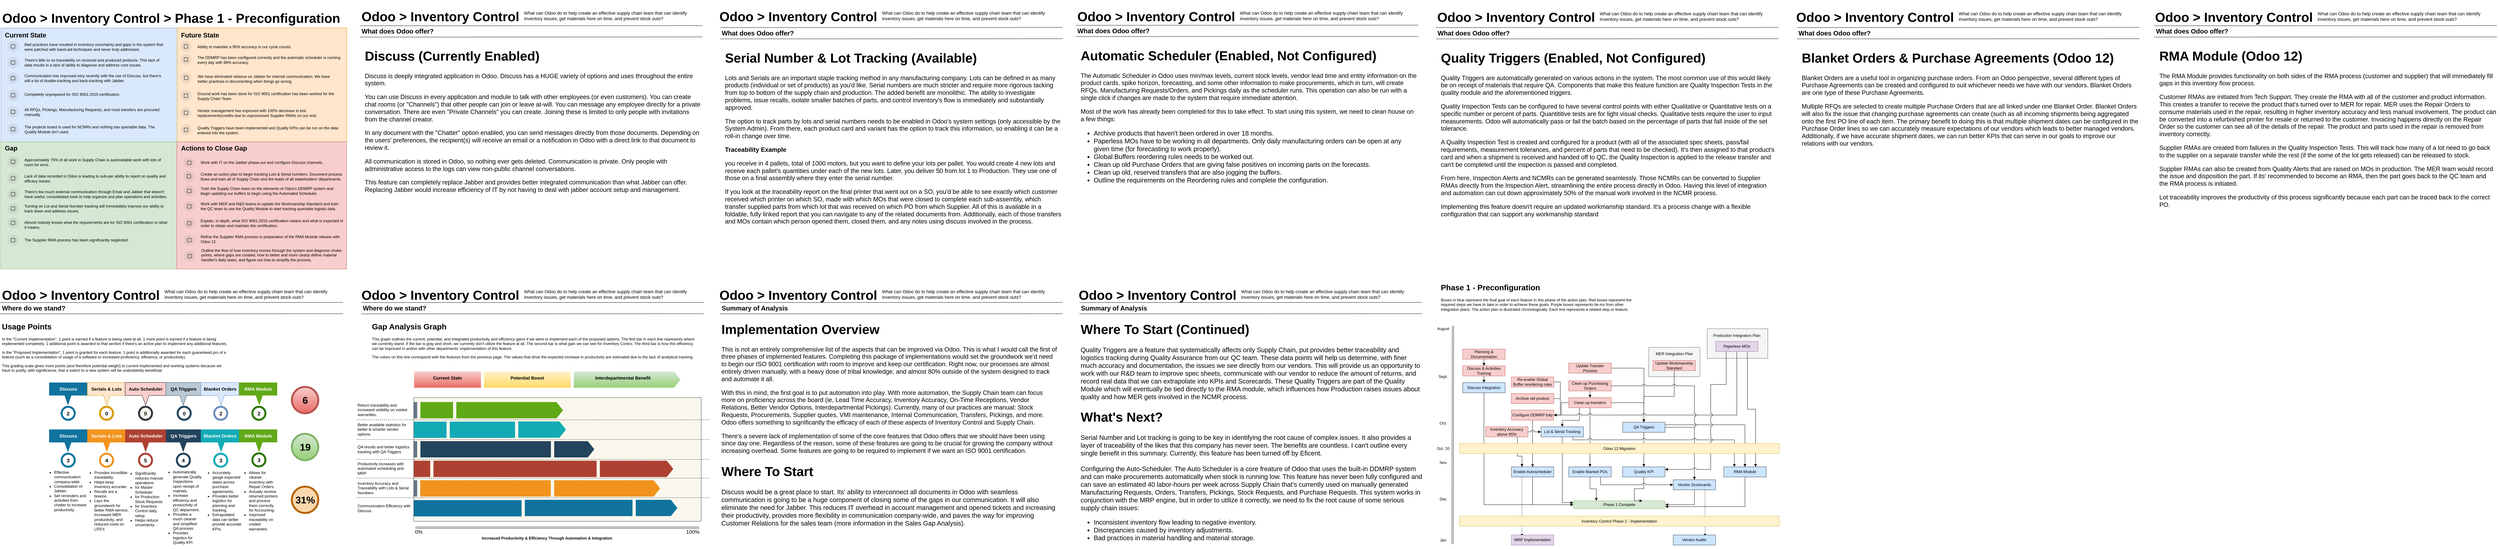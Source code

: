 <mxfile pages="4" version="11.2.8" type="github"><diagram id="OUOehhL8WFchSSpcXjxX" name="Inventory Control - Phase 1"><mxGraphModel dx="3555" dy="1953" grid="1" gridSize="10" guides="1" tooltips="1" connect="1" arrows="1" fold="1" page="1" pageScale="1" pageWidth="1100" pageHeight="850" math="0" shadow="0"><root><mxCell id="0"/><mxCell id="1" parent="0"/><mxCell id="4GcDEEUvSIYKhYIr3VHn-62" value="" style="rounded=0;whiteSpace=wrap;html=1;rotation=0;fillColor=#f5f5f5;strokeColor=#666666;fontColor=#333333;" parent="1" vertex="1"><mxGeometry x="5249" y="1009" width="186" height="91" as="geometry"/></mxCell><mxCell id="4GcDEEUvSIYKhYIr3VHn-85" value="" style="rounded=0;whiteSpace=wrap;html=1;rotation=0;fillColor=#f5f5f5;strokeColor=#666666;fontColor=#333333;" parent="1" vertex="1"><mxGeometry x="5070" y="1066" width="157" height="90" as="geometry"/></mxCell><mxCell id="Wtgg8wzVG4YzeT6x6Ep6-89" value="" style="rounded=0;whiteSpace=wrap;html=1;fillColor=#f9f7ed;strokeColor=#36393d;gradientColor=none;" parent="1" vertex="1"><mxGeometry x="1285" y="1220" width="881" height="380" as="geometry"/></mxCell><mxCell id="cZItH4RGczlgt5LyqYbT-1" value="" style="rounded=0;whiteSpace=wrap;html=1;fillColor=#dae8fc;strokeColor=#6c8ebf;" parent="1" vertex="1"><mxGeometry x="20" y="86" width="540" height="350" as="geometry"/></mxCell><mxCell id="cZItH4RGczlgt5LyqYbT-2" value="" style="rounded=0;whiteSpace=wrap;html=1;fillColor=#ffe6cc;strokeColor=#d79b00;" parent="1" vertex="1"><mxGeometry x="560" y="85.5" width="520" height="350" as="geometry"/></mxCell><mxCell id="cZItH4RGczlgt5LyqYbT-3" value="" style="rounded=0;whiteSpace=wrap;html=1;fillColor=#d5e8d4;strokeColor=#82b366;" parent="1" vertex="1"><mxGeometry x="19" y="435.5" width="540" height="390" as="geometry"/></mxCell><mxCell id="cZItH4RGczlgt5LyqYbT-4" value="" style="rounded=0;whiteSpace=wrap;html=1;fillColor=#f8cecc;strokeColor=#b85450;" parent="1" vertex="1"><mxGeometry x="559" y="435.5" width="520" height="390" as="geometry"/></mxCell><mxCell id="cZItH4RGczlgt5LyqYbT-7" value="Current State" style="text;html=1;strokeColor=none;fillColor=none;align=left;verticalAlign=middle;whiteSpace=wrap;rounded=0;fontSize=20;fontStyle=1" parent="1" vertex="1"><mxGeometry x="30" y="97" width="520" height="20" as="geometry"/></mxCell><mxCell id="cZItH4RGczlgt5LyqYbT-8" value="Future State" style="text;html=1;strokeColor=none;fillColor=none;align=left;verticalAlign=middle;whiteSpace=wrap;rounded=0;fontSize=20;fontStyle=1" parent="1" vertex="1"><mxGeometry x="570" y="97" width="500" height="20" as="geometry"/></mxCell><mxCell id="cZItH4RGczlgt5LyqYbT-9" value="Gap" style="text;html=1;strokeColor=none;fillColor=none;align=left;verticalAlign=middle;whiteSpace=wrap;rounded=0;fontSize=20;fontStyle=1" parent="1" vertex="1"><mxGeometry x="30" y="444" width="500" height="20" as="geometry"/></mxCell><mxCell id="cZItH4RGczlgt5LyqYbT-10" value="Actions to Close Gap" style="text;html=1;strokeColor=none;fillColor=none;align=left;verticalAlign=middle;whiteSpace=wrap;rounded=0;fontSize=20;fontStyle=1" parent="1" vertex="1"><mxGeometry x="570" y="444" width="500" height="20" as="geometry"/></mxCell><mxCell id="cZItH4RGczlgt5LyqYbT-12" value="" style="shape=ellipse;labelPosition=right;align=left;strokeColor=none;fillColor=#666666;opacity=10;fontSize=20;" parent="1" vertex="1"><mxGeometry x="40" y="125.5" width="34" height="34" as="geometry"/></mxCell><mxCell id="cZItH4RGczlgt5LyqYbT-13" value="" style="dashed=0;labelPosition=right;align=left;shape=mxgraph.gmdl.checkbox;strokeColor=#666666;fillColor=none;strokeWidth=2;" parent="cZItH4RGczlgt5LyqYbT-12" vertex="1"><mxGeometry x="11.333" y="11.333" width="11.333" height="11.333" as="geometry"/></mxCell><mxCell id="cZItH4RGczlgt5LyqYbT-19" value="Bad practices have resulted in inventory uncertainty and gaps in the system that were patched with band-aid techniques and never truly addressed." style="text;html=1;strokeColor=none;fillColor=none;align=left;verticalAlign=middle;whiteSpace=wrap;rounded=0;fontSize=12;" parent="1" vertex="1"><mxGeometry x="90" y="127" width="440" height="33" as="geometry"/></mxCell><mxCell id="cZItH4RGczlgt5LyqYbT-33" value="&lt;h1&gt;Odoo &amp;gt; Inventory Control &amp;gt; Phase 1 - Preconfiguration&lt;/h1&gt;" style="text;html=1;strokeColor=none;fillColor=none;spacing=5;spacingTop=-20;whiteSpace=wrap;overflow=hidden;rounded=0;fontSize=20;align=left;" parent="1" vertex="1"><mxGeometry x="19" y="15" width="1061" height="66" as="geometry"/></mxCell><mxCell id="cZItH4RGczlgt5LyqYbT-34" value="There's little to no traceability on received and produced products. This lack of data results in a lack of ability to diagnose and address core issues." style="text;html=1;strokeColor=none;fillColor=none;align=left;verticalAlign=middle;whiteSpace=wrap;rounded=0;fontSize=12;" parent="1" vertex="1"><mxGeometry x="90" y="177" width="440" height="30" as="geometry"/></mxCell><mxCell id="cZItH4RGczlgt5LyqYbT-35" value="Communication has improved very recently with the use of Discuss, but there's still a lot of double-tracking and back-tracking with Jabber." style="text;html=1;strokeColor=none;fillColor=none;align=left;verticalAlign=middle;whiteSpace=wrap;rounded=0;fontSize=12;" parent="1" vertex="1"><mxGeometry x="90" y="220" width="440" height="40" as="geometry"/></mxCell><mxCell id="cZItH4RGczlgt5LyqYbT-36" value="" style="shape=ellipse;labelPosition=right;align=left;strokeColor=none;fillColor=#666666;opacity=10;fontSize=20;" parent="1" vertex="1"><mxGeometry x="40" y="175" width="34" height="34" as="geometry"/></mxCell><mxCell id="cZItH4RGczlgt5LyqYbT-37" value="" style="dashed=0;labelPosition=right;align=left;shape=mxgraph.gmdl.checkbox;strokeColor=#666666;fillColor=none;strokeWidth=2;" parent="cZItH4RGczlgt5LyqYbT-36" vertex="1"><mxGeometry x="11.333" y="11.333" width="11.333" height="11.333" as="geometry"/></mxCell><mxCell id="cZItH4RGczlgt5LyqYbT-38" value="" style="shape=ellipse;labelPosition=right;align=left;strokeColor=none;fillColor=#666666;opacity=10;fontSize=20;" parent="1" vertex="1"><mxGeometry x="40" y="223" width="34" height="34" as="geometry"/></mxCell><mxCell id="cZItH4RGczlgt5LyqYbT-39" value="" style="dashed=0;labelPosition=right;align=left;shape=mxgraph.gmdl.checkbox;strokeColor=#666666;fillColor=none;strokeWidth=2;" parent="cZItH4RGczlgt5LyqYbT-38" vertex="1"><mxGeometry x="11.333" y="11.333" width="11.333" height="11.333" as="geometry"/></mxCell><mxCell id="cZItH4RGczlgt5LyqYbT-40" value="Completely unprepared for ISO 9001:2015 certification." style="text;html=1;strokeColor=none;fillColor=none;align=left;verticalAlign=middle;whiteSpace=wrap;rounded=0;fontSize=12;" parent="1" vertex="1"><mxGeometry x="90" y="270" width="440" height="40" as="geometry"/></mxCell><mxCell id="cZItH4RGczlgt5LyqYbT-41" value="" style="shape=ellipse;labelPosition=right;align=left;strokeColor=none;fillColor=#666666;opacity=10;fontSize=20;" parent="1" vertex="1"><mxGeometry x="40" y="275.5" width="34" height="34" as="geometry"/></mxCell><mxCell id="cZItH4RGczlgt5LyqYbT-42" value="" style="dashed=0;labelPosition=right;align=left;shape=mxgraph.gmdl.checkbox;strokeColor=#666666;fillColor=none;strokeWidth=2;" parent="cZItH4RGczlgt5LyqYbT-41" vertex="1"><mxGeometry x="11.333" y="11.333" width="11.333" height="11.333" as="geometry"/></mxCell><mxCell id="cZItH4RGczlgt5LyqYbT-43" value="All RFQs, Pickings, Manufacturing Requests, and most transfers are procured manually." style="text;html=1;strokeColor=none;fillColor=none;align=left;verticalAlign=middle;whiteSpace=wrap;rounded=0;fontSize=12;" parent="1" vertex="1"><mxGeometry x="90" y="323.5" width="440" height="40" as="geometry"/></mxCell><mxCell id="cZItH4RGczlgt5LyqYbT-44" value="" style="shape=ellipse;labelPosition=right;align=left;strokeColor=none;fillColor=#666666;opacity=10;fontSize=20;" parent="1" vertex="1"><mxGeometry x="40" y="326.5" width="34" height="34" as="geometry"/></mxCell><mxCell id="cZItH4RGczlgt5LyqYbT-45" value="" style="dashed=0;labelPosition=right;align=left;shape=mxgraph.gmdl.checkbox;strokeColor=#666666;fillColor=none;strokeWidth=2;" parent="cZItH4RGczlgt5LyqYbT-44" vertex="1"><mxGeometry x="11.333" y="11.333" width="11.333" height="11.333" as="geometry"/></mxCell><mxCell id="cZItH4RGczlgt5LyqYbT-46" value="The projects board is used for NCMRs and nothing has queriable data. The Quality Module isn't used." style="text;html=1;strokeColor=none;fillColor=none;align=left;verticalAlign=middle;whiteSpace=wrap;rounded=0;fontSize=12;" parent="1" vertex="1"><mxGeometry x="90" y="376.5" width="440" height="40" as="geometry"/></mxCell><mxCell id="cZItH4RGczlgt5LyqYbT-47" value="" style="shape=ellipse;labelPosition=right;align=left;strokeColor=none;fillColor=#666666;opacity=10;fontSize=20;" parent="1" vertex="1"><mxGeometry x="40" y="379.5" width="34" height="34" as="geometry"/></mxCell><mxCell id="cZItH4RGczlgt5LyqYbT-48" value="" style="dashed=0;labelPosition=right;align=left;shape=mxgraph.gmdl.checkbox;strokeColor=#666666;fillColor=none;strokeWidth=2;" parent="cZItH4RGczlgt5LyqYbT-47" vertex="1"><mxGeometry x="11.333" y="11.333" width="11.333" height="11.333" as="geometry"/></mxCell><mxCell id="cZItH4RGczlgt5LyqYbT-51" value="" style="shape=ellipse;labelPosition=right;align=left;strokeColor=none;fillColor=#666666;opacity=10;fontSize=20;" parent="1" vertex="1"><mxGeometry x="570" y="125.5" width="34" height="34" as="geometry"/></mxCell><mxCell id="cZItH4RGczlgt5LyqYbT-52" value="" style="dashed=0;labelPosition=right;align=left;shape=mxgraph.gmdl.checkbox;strokeColor=#666666;fillColor=none;strokeWidth=2;" parent="cZItH4RGczlgt5LyqYbT-51" vertex="1"><mxGeometry x="11.333" y="11.333" width="11.333" height="11.333" as="geometry"/></mxCell><mxCell id="cZItH4RGczlgt5LyqYbT-53" value="Ability to maintain a 95% accuracy in our cycle counts." style="text;html=1;strokeColor=none;fillColor=none;align=left;verticalAlign=middle;whiteSpace=wrap;rounded=0;fontSize=12;" parent="1" vertex="1"><mxGeometry x="620" y="127" width="440" height="33" as="geometry"/></mxCell><mxCell id="cZItH4RGczlgt5LyqYbT-54" value="" style="shape=ellipse;labelPosition=right;align=left;strokeColor=none;fillColor=#666666;opacity=10;fontSize=20;" parent="1" vertex="1"><mxGeometry x="570" y="165.5" width="34" height="34" as="geometry"/></mxCell><mxCell id="cZItH4RGczlgt5LyqYbT-55" value="" style="dashed=0;labelPosition=right;align=left;shape=mxgraph.gmdl.checkbox;strokeColor=#666666;fillColor=none;strokeWidth=2;" parent="cZItH4RGczlgt5LyqYbT-54" vertex="1"><mxGeometry x="11.333" y="11.333" width="11.333" height="11.333" as="geometry"/></mxCell><mxCell id="cZItH4RGczlgt5LyqYbT-56" value="The DDMRP has been configured correctly and the automatic scheduler is running every day with 98% accuracy." style="text;html=1;strokeColor=none;fillColor=none;align=left;verticalAlign=middle;whiteSpace=wrap;rounded=0;fontSize=12;" parent="1" vertex="1"><mxGeometry x="620" y="167" width="440" height="33" as="geometry"/></mxCell><mxCell id="cZItH4RGczlgt5LyqYbT-57" value="" style="shape=ellipse;labelPosition=right;align=left;strokeColor=none;fillColor=#666666;opacity=10;fontSize=20;" parent="1" vertex="1"><mxGeometry x="570.5" y="222" width="34" height="34" as="geometry"/></mxCell><mxCell id="cZItH4RGczlgt5LyqYbT-58" value="" style="dashed=0;labelPosition=right;align=left;shape=mxgraph.gmdl.checkbox;strokeColor=#666666;fillColor=none;strokeWidth=2;" parent="cZItH4RGczlgt5LyqYbT-57" vertex="1"><mxGeometry x="11.333" y="11.333" width="11.333" height="11.333" as="geometry"/></mxCell><mxCell id="cZItH4RGczlgt5LyqYbT-59" value="We have eliminated reliance on Jabber for internal communication. We have better practices in documenting when things go wrong." style="text;html=1;strokeColor=none;fillColor=none;align=left;verticalAlign=middle;whiteSpace=wrap;rounded=0;fontSize=12;" parent="1" vertex="1"><mxGeometry x="621" y="214" width="430" height="56" as="geometry"/></mxCell><mxCell id="cZItH4RGczlgt5LyqYbT-60" value="" style="shape=ellipse;labelPosition=right;align=left;strokeColor=none;fillColor=#666666;opacity=10;fontSize=20;" parent="1" vertex="1"><mxGeometry x="570" y="276.5" width="34" height="34" as="geometry"/></mxCell><mxCell id="cZItH4RGczlgt5LyqYbT-61" value="" style="dashed=0;labelPosition=right;align=left;shape=mxgraph.gmdl.checkbox;strokeColor=#666666;fillColor=none;strokeWidth=2;" parent="cZItH4RGczlgt5LyqYbT-60" vertex="1"><mxGeometry x="11.333" y="11.333" width="11.333" height="11.333" as="geometry"/></mxCell><mxCell id="cZItH4RGczlgt5LyqYbT-62" value="Ground work has been done for ISO 9001 certification has been worked for the Supply Chain Team" style="text;html=1;strokeColor=none;fillColor=none;align=left;verticalAlign=middle;whiteSpace=wrap;rounded=0;fontSize=12;" parent="1" vertex="1"><mxGeometry x="620" y="278" width="440" height="33" as="geometry"/></mxCell><mxCell id="cZItH4RGczlgt5LyqYbT-63" value="" style="shape=ellipse;labelPosition=right;align=left;strokeColor=none;fillColor=#666666;opacity=10;fontSize=20;" parent="1" vertex="1"><mxGeometry x="570" y="329" width="34" height="34" as="geometry"/></mxCell><mxCell id="cZItH4RGczlgt5LyqYbT-64" value="" style="dashed=0;labelPosition=right;align=left;shape=mxgraph.gmdl.checkbox;strokeColor=#666666;fillColor=none;strokeWidth=2;" parent="cZItH4RGczlgt5LyqYbT-63" vertex="1"><mxGeometry x="11.333" y="11.333" width="11.333" height="11.333" as="geometry"/></mxCell><mxCell id="cZItH4RGczlgt5LyqYbT-65" value="Vendor management has improved with 100% decrease in lost replacements/credits due to unprocessed Supplier RMAs on our end." style="text;html=1;strokeColor=none;fillColor=none;align=left;verticalAlign=middle;whiteSpace=wrap;rounded=0;fontSize=12;" parent="1" vertex="1"><mxGeometry x="620" y="330.5" width="440" height="33" as="geometry"/></mxCell><mxCell id="cZItH4RGczlgt5LyqYbT-66" value="" style="shape=ellipse;labelPosition=right;align=left;strokeColor=none;fillColor=#666666;opacity=10;fontSize=20;" parent="1" vertex="1"><mxGeometry x="570" y="381.5" width="34" height="34" as="geometry"/></mxCell><mxCell id="cZItH4RGczlgt5LyqYbT-67" value="" style="dashed=0;labelPosition=right;align=left;shape=mxgraph.gmdl.checkbox;strokeColor=#666666;fillColor=none;strokeWidth=2;" parent="cZItH4RGczlgt5LyqYbT-66" vertex="1"><mxGeometry x="11.333" y="11.333" width="11.333" height="11.333" as="geometry"/></mxCell><mxCell id="cZItH4RGczlgt5LyqYbT-68" value="Quality Triggers have been implemented and Quality KPIs can be run on the data entered into the system." style="text;html=1;strokeColor=none;fillColor=none;align=left;verticalAlign=middle;whiteSpace=wrap;rounded=0;fontSize=12;" parent="1" vertex="1"><mxGeometry x="620" y="383" width="440" height="33" as="geometry"/></mxCell><mxCell id="cZItH4RGczlgt5LyqYbT-69" value="" style="shape=ellipse;labelPosition=right;align=left;strokeColor=none;fillColor=#666666;opacity=10;fontSize=20;" parent="1" vertex="1"><mxGeometry x="40" y="479.5" width="34" height="34" as="geometry"/></mxCell><mxCell id="cZItH4RGczlgt5LyqYbT-70" value="" style="dashed=0;labelPosition=right;align=left;shape=mxgraph.gmdl.checkbox;strokeColor=#666666;fillColor=none;strokeWidth=2;" parent="cZItH4RGczlgt5LyqYbT-69" vertex="1"><mxGeometry x="11.333" y="11.333" width="11.333" height="11.333" as="geometry"/></mxCell><mxCell id="cZItH4RGczlgt5LyqYbT-71" value="Approximately 75% of all work in Supply Chain is automatable work with lots of room for error." style="text;html=1;strokeColor=none;fillColor=none;align=left;verticalAlign=middle;whiteSpace=wrap;rounded=0;fontSize=12;" parent="1" vertex="1"><mxGeometry x="90" y="481" width="440" height="33" as="geometry"/></mxCell><mxCell id="cZItH4RGczlgt5LyqYbT-72" value="" style="shape=ellipse;labelPosition=right;align=left;strokeColor=none;fillColor=#666666;opacity=10;fontSize=20;" parent="1" vertex="1"><mxGeometry x="40" y="530.5" width="34" height="34" as="geometry"/></mxCell><mxCell id="cZItH4RGczlgt5LyqYbT-73" value="" style="dashed=0;labelPosition=right;align=left;shape=mxgraph.gmdl.checkbox;strokeColor=#666666;fillColor=none;strokeWidth=2;" parent="cZItH4RGczlgt5LyqYbT-72" vertex="1"><mxGeometry x="11.333" y="11.333" width="11.333" height="11.333" as="geometry"/></mxCell><mxCell id="cZItH4RGczlgt5LyqYbT-74" value="Lack of data recorded in Odoo is leading to sub-par ability to report on quality and efficacy issues." style="text;html=1;strokeColor=none;fillColor=none;align=left;verticalAlign=middle;whiteSpace=wrap;rounded=0;fontSize=12;" parent="1" vertex="1"><mxGeometry x="90" y="525" width="440" height="45" as="geometry"/></mxCell><mxCell id="cZItH4RGczlgt5LyqYbT-75" value="" style="shape=ellipse;labelPosition=right;align=left;strokeColor=none;fillColor=#666666;opacity=10;fontSize=20;" parent="1" vertex="1"><mxGeometry x="40" y="579" width="34" height="34" as="geometry"/></mxCell><mxCell id="cZItH4RGczlgt5LyqYbT-76" value="" style="dashed=0;labelPosition=right;align=left;shape=mxgraph.gmdl.checkbox;strokeColor=#666666;fillColor=none;strokeWidth=2;" parent="cZItH4RGczlgt5LyqYbT-75" vertex="1"><mxGeometry x="11.333" y="11.333" width="11.333" height="11.333" as="geometry"/></mxCell><mxCell id="cZItH4RGczlgt5LyqYbT-77" value="There's too much external communication through Email and Jabber that doesn't have useful, consolidated tools to help organize and plan operations and activities." style="text;html=1;strokeColor=none;fillColor=none;align=left;verticalAlign=middle;whiteSpace=wrap;rounded=0;fontSize=12;" parent="1" vertex="1"><mxGeometry x="90" y="581" width="440" height="29" as="geometry"/></mxCell><mxCell id="cZItH4RGczlgt5LyqYbT-78" value="" style="shape=ellipse;labelPosition=right;align=left;strokeColor=none;fillColor=#666666;opacity=10;fontSize=20;" parent="1" vertex="1"><mxGeometry x="40" y="623" width="34" height="34" as="geometry"/></mxCell><mxCell id="cZItH4RGczlgt5LyqYbT-79" value="" style="dashed=0;labelPosition=right;align=left;shape=mxgraph.gmdl.checkbox;strokeColor=#666666;fillColor=none;strokeWidth=2;" parent="cZItH4RGczlgt5LyqYbT-78" vertex="1"><mxGeometry x="11.333" y="11.333" width="11.333" height="11.333" as="geometry"/></mxCell><mxCell id="cZItH4RGczlgt5LyqYbT-80" value="Turning on Lot and Serial Number tracking will immediately improve our ability to track down and address issues." style="text;html=1;strokeColor=none;fillColor=none;align=left;verticalAlign=middle;whiteSpace=wrap;rounded=0;fontSize=12;" parent="1" vertex="1"><mxGeometry x="90" y="625" width="440" height="30" as="geometry"/></mxCell><mxCell id="cZItH4RGczlgt5LyqYbT-81" value="" style="shape=ellipse;labelPosition=right;align=left;strokeColor=none;fillColor=#666666;opacity=10;fontSize=20;" parent="1" vertex="1"><mxGeometry x="40" y="667" width="34" height="34" as="geometry"/></mxCell><mxCell id="cZItH4RGczlgt5LyqYbT-82" value="" style="dashed=0;labelPosition=right;align=left;shape=mxgraph.gmdl.checkbox;strokeColor=#666666;fillColor=none;strokeWidth=2;" parent="cZItH4RGczlgt5LyqYbT-81" vertex="1"><mxGeometry x="11.333" y="11.333" width="11.333" height="11.333" as="geometry"/></mxCell><mxCell id="cZItH4RGczlgt5LyqYbT-83" value="Almost nobody knows what the requirements are for ISO 9001 certification or what it means." style="text;html=1;align=left;verticalAlign=middle;whiteSpace=wrap;rounded=0;fontSize=12;" parent="1" vertex="1"><mxGeometry x="90" y="669" width="440" height="41" as="geometry"/></mxCell><mxCell id="NRqxcImHiHVD9mIpwpy8-1" value="" style="shape=ellipse;labelPosition=right;align=left;strokeColor=none;fillColor=#666666;opacity=10;fontSize=20;" parent="1" vertex="1"><mxGeometry x="40" y="720" width="34" height="34" as="geometry"/></mxCell><mxCell id="NRqxcImHiHVD9mIpwpy8-2" value="" style="dashed=0;labelPosition=right;align=left;shape=mxgraph.gmdl.checkbox;strokeColor=#666666;fillColor=none;strokeWidth=2;" parent="NRqxcImHiHVD9mIpwpy8-1" vertex="1"><mxGeometry x="11.333" y="11.333" width="11.333" height="11.333" as="geometry"/></mxCell><mxCell id="NRqxcImHiHVD9mIpwpy8-3" value="The Supplier RMA process has been significantly neglected." style="text;html=1;align=left;verticalAlign=middle;whiteSpace=wrap;rounded=0;fontSize=12;" parent="1" vertex="1"><mxGeometry x="90" y="722" width="440" height="30" as="geometry"/></mxCell><mxCell id="NRqxcImHiHVD9mIpwpy8-4" value="" style="shape=ellipse;labelPosition=right;align=left;strokeColor=none;fillColor=#666666;opacity=10;fontSize=20;" parent="1" vertex="1"><mxGeometry x="580" y="482.5" width="34" height="34" as="geometry"/></mxCell><mxCell id="NRqxcImHiHVD9mIpwpy8-5" value="" style="dashed=0;labelPosition=right;align=left;shape=mxgraph.gmdl.checkbox;strokeColor=#666666;fillColor=none;strokeWidth=2;" parent="NRqxcImHiHVD9mIpwpy8-4" vertex="1"><mxGeometry x="11.333" y="11.333" width="11.333" height="11.333" as="geometry"/></mxCell><mxCell id="NRqxcImHiHVD9mIpwpy8-6" value="Work with IT on the Jabber phase-out and configure Discuss channels." style="text;html=1;align=left;verticalAlign=middle;whiteSpace=wrap;rounded=0;fontSize=12;" parent="1" vertex="1"><mxGeometry x="630" y="482.5" width="440" height="33" as="geometry"/></mxCell><mxCell id="NRqxcImHiHVD9mIpwpy8-7" value="" style="shape=ellipse;labelPosition=right;align=left;strokeColor=none;fillColor=#666666;opacity=10;fontSize=20;" parent="1" vertex="1"><mxGeometry x="579" y="524" width="34" height="34" as="geometry"/></mxCell><mxCell id="NRqxcImHiHVD9mIpwpy8-8" value="" style="dashed=0;labelPosition=right;align=left;shape=mxgraph.gmdl.checkbox;strokeColor=#666666;fillColor=none;strokeWidth=2;" parent="NRqxcImHiHVD9mIpwpy8-7" vertex="1"><mxGeometry x="11.333" y="11.333" width="11.333" height="11.333" as="geometry"/></mxCell><mxCell id="NRqxcImHiHVD9mIpwpy8-9" value="Create an action plan to begin tracking Lots &amp;amp; Serial numbers. Document process flows and train all of Supply Chain and the leads of all stakeholders' departments." style="text;html=1;align=left;verticalAlign=middle;whiteSpace=wrap;rounded=0;fontSize=12;" parent="1" vertex="1"><mxGeometry x="630" y="519" width="440" height="45" as="geometry"/></mxCell><mxCell id="NRqxcImHiHVD9mIpwpy8-10" value="" style="shape=ellipse;labelPosition=right;align=left;strokeColor=none;fillColor=#666666;opacity=10;fontSize=20;" parent="1" vertex="1"><mxGeometry x="580" y="569" width="34" height="34" as="geometry"/></mxCell><mxCell id="NRqxcImHiHVD9mIpwpy8-11" value="" style="dashed=0;labelPosition=right;align=left;shape=mxgraph.gmdl.checkbox;strokeColor=#666666;fillColor=none;strokeWidth=2;" parent="NRqxcImHiHVD9mIpwpy8-10" vertex="1"><mxGeometry x="11.333" y="11.333" width="11.333" height="11.333" as="geometry"/></mxCell><mxCell id="NRqxcImHiHVD9mIpwpy8-12" value="Train the Supply Chain team on the elements of Odoo's DDMRP system and begin updating our buffers to begin using the Automated Scheduler." style="text;html=1;align=left;verticalAlign=middle;whiteSpace=wrap;rounded=0;fontSize=12;" parent="1" vertex="1"><mxGeometry x="630" y="571" width="440" height="29" as="geometry"/></mxCell><mxCell id="NRqxcImHiHVD9mIpwpy8-13" value="" style="shape=ellipse;labelPosition=right;align=left;strokeColor=none;fillColor=#666666;opacity=10;fontSize=20;" parent="1" vertex="1"><mxGeometry x="580" y="616.5" width="34" height="34" as="geometry"/></mxCell><mxCell id="NRqxcImHiHVD9mIpwpy8-14" value="" style="dashed=0;labelPosition=right;align=left;shape=mxgraph.gmdl.checkbox;strokeColor=#666666;fillColor=none;strokeWidth=2;" parent="NRqxcImHiHVD9mIpwpy8-13" vertex="1"><mxGeometry x="11.333" y="11.333" width="11.333" height="11.333" as="geometry"/></mxCell><mxCell id="NRqxcImHiHVD9mIpwpy8-16" value="" style="shape=ellipse;labelPosition=right;align=left;strokeColor=none;fillColor=#666666;opacity=10;fontSize=20;" parent="1" vertex="1"><mxGeometry x="580" y="668.5" width="34" height="34" as="geometry"/></mxCell><mxCell id="NRqxcImHiHVD9mIpwpy8-17" value="" style="dashed=0;labelPosition=right;align=left;shape=mxgraph.gmdl.checkbox;strokeColor=#666666;fillColor=none;strokeWidth=2;" parent="NRqxcImHiHVD9mIpwpy8-16" vertex="1"><mxGeometry x="11.333" y="11.333" width="11.333" height="11.333" as="geometry"/></mxCell><mxCell id="NRqxcImHiHVD9mIpwpy8-18" value="Explain, in depth, what ISO 9001:2015 certification means and what is expected in order to obtain and maintain the certification." style="text;html=1;align=left;verticalAlign=middle;whiteSpace=wrap;rounded=0;fontSize=12;" parent="1" vertex="1"><mxGeometry x="630" y="666" width="440" height="38" as="geometry"/></mxCell><mxCell id="NRqxcImHiHVD9mIpwpy8-19" value="" style="shape=ellipse;labelPosition=right;align=left;strokeColor=none;fillColor=#666666;opacity=10;fontSize=20;" parent="1" vertex="1"><mxGeometry x="580" y="720" width="34" height="34" as="geometry"/></mxCell><mxCell id="NRqxcImHiHVD9mIpwpy8-20" value="" style="dashed=0;labelPosition=right;align=left;shape=mxgraph.gmdl.checkbox;strokeColor=#666666;fillColor=none;strokeWidth=2;" parent="NRqxcImHiHVD9mIpwpy8-19" vertex="1"><mxGeometry x="11.333" y="11.333" width="11.333" height="11.333" as="geometry"/></mxCell><mxCell id="NRqxcImHiHVD9mIpwpy8-22" value="Work with MER and R&amp;amp;D teams to update the Workmanship Standard and train the QC team to use the Quality Module to start tracking queriable logistic data." style="text;html=1;align=left;verticalAlign=middle;whiteSpace=wrap;rounded=0;fontSize=12;" parent="1" vertex="1"><mxGeometry x="630" y="611" width="440" height="44" as="geometry"/></mxCell><mxCell id="NRqxcImHiHVD9mIpwpy8-23" value="Refine the Supplier RMA process in preparation of the RMA Module release with Odoo 12." style="text;html=1;align=left;verticalAlign=middle;whiteSpace=wrap;rounded=0;fontSize=12;" parent="1" vertex="1"><mxGeometry x="630" y="715" width="440" height="38" as="geometry"/></mxCell><mxCell id="NRqxcImHiHVD9mIpwpy8-24" value="" style="shape=ellipse;labelPosition=right;align=left;strokeColor=none;fillColor=#666666;opacity=10;fontSize=20;" parent="1" vertex="1"><mxGeometry x="581.5" y="769" width="34" height="34" as="geometry"/></mxCell><mxCell id="NRqxcImHiHVD9mIpwpy8-25" value="" style="dashed=0;labelPosition=right;align=left;shape=mxgraph.gmdl.checkbox;strokeColor=#666666;fillColor=none;strokeWidth=2;" parent="NRqxcImHiHVD9mIpwpy8-24" vertex="1"><mxGeometry x="11.333" y="11.333" width="11.333" height="11.333" as="geometry"/></mxCell><mxCell id="NRqxcImHiHVD9mIpwpy8-26" value="Outline the flow of how Inventory moves through the system and diagnose choke-points, where gaps are created, how to better and more clearly define material handler's daily tasks, and figure out how to simplify the process." style="text;html=1;align=left;verticalAlign=middle;whiteSpace=wrap;rounded=0;fontSize=12;" parent="1" vertex="1"><mxGeometry x="631.5" y="764" width="440" height="38" as="geometry"/></mxCell><mxCell id="NRqxcImHiHVD9mIpwpy8-31" value="&lt;h1 style=&quot;font-size: 20px;&quot;&gt;What does Odoo offer?&lt;/h1&gt;" style="text;html=1;spacing=5;spacingTop=-20;whiteSpace=wrap;overflow=hidden;rounded=0;fontSize=20;align=left;" parent="1" vertex="1"><mxGeometry x="1120" y="81" width="440" height="32" as="geometry"/></mxCell><mxCell id="NRqxcImHiHVD9mIpwpy8-32" value="" style="shape=link;html=1;fontSize=20;width=34.706;" parent="1" edge="1"><mxGeometry width="50" height="50" relative="1" as="geometry"><mxPoint x="1120" y="96.5" as="sourcePoint"/><mxPoint x="2170" y="96" as="targetPoint"/></mxGeometry></mxCell><mxCell id="NRqxcImHiHVD9mIpwpy8-33" value="&lt;h1&gt;Discuss (Currently Enabled)&lt;/h1&gt;&lt;p style=&quot;font-size: 19px&quot;&gt;&lt;font style=&quot;font-size: 19px&quot;&gt;Discuss is deeply integrated application in Odoo. Discuss has a HUGE variety of options and uses throughout the entire system.&lt;/font&gt;&lt;/p&gt;&lt;p style=&quot;font-size: 19px&quot;&gt;&lt;font style=&quot;font-size: 19px&quot;&gt;You can use Discuss in every application and module to talk with other employees (or even customers). You can create chat rooms (or &quot;Channels&quot;) that other people can join or leave at-will. You can message any employee directly for a private conversation. There are even &quot;Private Channels&quot; you can create. Joining these is limited to only people with invitations from the channel creator.&amp;nbsp;&lt;/font&gt;&lt;/p&gt;&lt;p style=&quot;font-size: 19px&quot;&gt;&lt;font style=&quot;font-size: 19px&quot;&gt;In any document with the &quot;Chatter&quot; option enabled, you can send messages directly from those documents. Depending on the users' preferences, the recipient(s) will receive an email or a notification in Odoo with a direct link to that document to review it.&lt;/font&gt;&lt;/p&gt;&lt;p style=&quot;font-size: 19px&quot;&gt;All communication is stored in Odoo, so nothing ever gets deleted. Communication is private. Only people with administrative access to the logs can view non-public channel conversations.&lt;/p&gt;&lt;p style=&quot;font-size: 19px&quot;&gt;This feature can completely replace Jabber and provides better integrated communication than what Jabber can offer. Replacing Jabber would increase efficiency of IT by not having to deal with jabber account setup and management.&lt;br&gt;&lt;/p&gt;" style="text;html=1;strokeColor=none;fillColor=none;spacing=5;spacingTop=-20;whiteSpace=wrap;overflow=hidden;rounded=0;fontSize=20;align=left;" parent="1" vertex="1"><mxGeometry x="1130" y="131" width="1041" height="689" as="geometry"/></mxCell><mxCell id="Wtgg8wzVG4YzeT6x6Ep6-8" value="&lt;h1 style=&quot;font-size: 20px;&quot;&gt;What does Odoo offer?&lt;/h1&gt;" style="text;html=1;spacing=5;spacingTop=-20;whiteSpace=wrap;overflow=hidden;rounded=0;fontSize=20;align=left;" parent="1" vertex="1"><mxGeometry x="2224" y="86.5" width="440" height="32" as="geometry"/></mxCell><mxCell id="Wtgg8wzVG4YzeT6x6Ep6-9" value="" style="shape=link;html=1;fontSize=20;width=34.706;" parent="1" edge="1"><mxGeometry width="50" height="50" relative="1" as="geometry"><mxPoint x="2224" y="102" as="sourcePoint"/><mxPoint x="3274" y="101.5" as="targetPoint"/></mxGeometry></mxCell><mxCell id="Wtgg8wzVG4YzeT6x6Ep6-10" value="&lt;h1&gt;Serial Number &amp;amp; Lot Tracking (Available)&lt;/h1&gt;&lt;p style=&quot;font-size: 19px&quot;&gt;Lots and Serials are an important staple tracking method in any manufacturing company. Lots can be defined in as many products (individual or set of products) as you'd like. Serial numbers are much stricter and require more rigorous tacking from top to bottom of the supply chain and production. The added benefit are monolithic.&amp;nbsp;&lt;span&gt;The ability to investigate problems, issue recalls, isolate smaller batches of parts, and control inventory's flow is immediately and substantially approved.&lt;/span&gt;&lt;/p&gt;&lt;p style=&quot;font-size: 19px&quot;&gt;&lt;span&gt;The option to track parts by lots and serial numbers needs to be enabled in Odoo's system settings (only accessible by the System Admin). From there, each product card and variant has the option to track this information, so enabling it can be a roll-in change over time.&lt;/span&gt;&lt;/p&gt;&lt;p style=&quot;font-size: 19px&quot;&gt;&lt;b&gt;Traceability Example&lt;/b&gt;&lt;/p&gt;&lt;p style=&quot;font-size: 19px&quot;&gt;you receive in 4 pallets, total of 1000 motors, but you want to define your lots per pallet. You would create 4 new lots and receive each pallet's quantities under each of the new lots. Later, you deliver 50 from lot 1 to Production. They use one of those on a final assembly where they enter the serial number.&amp;nbsp;&lt;/p&gt;&lt;p style=&quot;font-size: 19px&quot;&gt;If you look at the traceability report on the final printer that went out on a SO, you'd be able to see exactly which customer received which printer on which SO, made with which MOs that were closed to complete each sub-assembly, which transfer supplied parts from which lot that was received on which PO from which Supplier. All of this is available in a foldable, fully linked report that you can navigate to any of the related documents from. Additionally, each of those transfers and MOs contain which person opened them, closed them, and any notes using discuss involved in the process.&lt;/p&gt;" style="text;html=1;strokeColor=none;fillColor=none;spacing=5;spacingTop=-20;whiteSpace=wrap;overflow=hidden;rounded=0;fontSize=20;align=left;" parent="1" vertex="1"><mxGeometry x="2234" y="136.5" width="1041" height="689" as="geometry"/></mxCell><mxCell id="Wtgg8wzVG4YzeT6x6Ep6-13" value="&lt;h1 style=&quot;font-size: 20px;&quot;&gt;What does Odoo offer?&lt;/h1&gt;" style="text;html=1;spacing=5;spacingTop=-20;whiteSpace=wrap;overflow=hidden;rounded=0;fontSize=20;align=left;" parent="1" vertex="1"><mxGeometry x="3314" y="79.5" width="440" height="32" as="geometry"/></mxCell><mxCell id="Wtgg8wzVG4YzeT6x6Ep6-14" value="" style="shape=link;html=1;fontSize=20;width=34.706;" parent="1" edge="1"><mxGeometry width="50" height="50" relative="1" as="geometry"><mxPoint x="3314" y="95" as="sourcePoint"/><mxPoint x="4364" y="94.5" as="targetPoint"/></mxGeometry></mxCell><mxCell id="Wtgg8wzVG4YzeT6x6Ep6-15" value="&lt;h1&gt;Automatic Scheduler (Enabled, Not Configured)&lt;/h1&gt;&lt;p style=&quot;font-size: 19px&quot;&gt;The Automatic Scheduler in Odoo uses min/max levels, current stock levels, vendor lead time and entity information on the product cards, spike horizon, forecasting, and some other information to make procurements, which in turn, will create RFQs, Manufacturing Requests/Orders, and Pickings daily as the scheduler runs. This operation can also be run with a single click if changes are made to the system that require immediate attention.&lt;/p&gt;&lt;p style=&quot;font-size: 19px&quot;&gt;Most of the work has already been completed for this to take effect. To start using this system, we need to clean house on a few things:&lt;/p&gt;&lt;p style=&quot;font-size: 19px&quot;&gt;&lt;/p&gt;&lt;ul&gt;&lt;li&gt;Archive products that haven't been ordered in over 18 months.&amp;nbsp;&lt;/li&gt;&lt;li&gt;Paperless MOs have to be working in all departments. Only daily manufacturing orders can be open at any given time (for forecasting to work properly).&lt;/li&gt;&lt;li&gt;Global Buffers reordering rules needs to be worked out.&lt;/li&gt;&lt;li&gt;Clean up old Purchase Orders that are giving false positives on incoming parts on the forecasts.&lt;/li&gt;&lt;li&gt;Clean up old, reserved transfers that are also jogging the buffers.&lt;/li&gt;&lt;li&gt;Outline the requirements on the Reordering rules and complete the configuration.&lt;/li&gt;&lt;/ul&gt;&lt;p&gt;&lt;/p&gt;" style="text;html=1;strokeColor=none;fillColor=none;spacing=5;spacingTop=-20;whiteSpace=wrap;overflow=hidden;rounded=0;fontSize=20;align=left;" parent="1" vertex="1"><mxGeometry x="3324" y="129.5" width="1041" height="689" as="geometry"/></mxCell><mxCell id="Wtgg8wzVG4YzeT6x6Ep6-18" value="&lt;h1 style=&quot;font-size: 20px;&quot;&gt;What does Odoo offer?&lt;/h1&gt;" style="text;html=1;spacing=5;spacingTop=-20;whiteSpace=wrap;overflow=hidden;rounded=0;fontSize=20;align=left;" parent="1" vertex="1"><mxGeometry x="5524" y="86.5" width="440" height="32" as="geometry"/></mxCell><mxCell id="Wtgg8wzVG4YzeT6x6Ep6-19" value="" style="shape=link;html=1;fontSize=20;width=34.706;" parent="1" edge="1"><mxGeometry width="50" height="50" relative="1" as="geometry"><mxPoint x="5524" y="102" as="sourcePoint"/><mxPoint x="6574" y="101.5" as="targetPoint"/></mxGeometry></mxCell><mxCell id="Wtgg8wzVG4YzeT6x6Ep6-20" value="&lt;h1&gt;Blanket Orders &amp;amp; Purchase Agreements (Odoo 12)&lt;/h1&gt;&lt;p style=&quot;font-size: 19px&quot;&gt;Blanket Orders are a useful tool in organizing purchase orders. From an Odoo perspective, several different types of Purchase Agreements can be created and configured to suit whichever needs we have with our vendors. Blanket Orders are one type of these Purchase Agreements.&lt;/p&gt;&lt;p style=&quot;font-size: 19px&quot;&gt;Multiple RFQs are selected to create multiple Purchase Orders that are all linked under one Blanket Order. Blanket Orders will also fix the issue that changing purchase agreements can create (such as all incoming shipments being aggregated onto the first PO line of each item. The primary benefit to doing this is that multiple shipment dates can be configured in the Purchase Order lines so we can accurately measure expectations of our vendors which leads to better managed vendors. Additionally, if we have accurate shipment dates, we can run better KPIs that can serve in our goals to improve our relations with our vendors.&lt;/p&gt;" style="text;html=1;strokeColor=none;fillColor=none;spacing=5;spacingTop=-20;whiteSpace=wrap;overflow=hidden;rounded=0;fontSize=20;align=left;" parent="1" vertex="1"><mxGeometry x="5534" y="136.5" width="1041" height="689" as="geometry"/></mxCell><mxCell id="Wtgg8wzVG4YzeT6x6Ep6-28" value="&lt;h1 style=&quot;font-size: 20px;&quot;&gt;What does Odoo offer?&lt;/h1&gt;" style="text;html=1;spacing=5;spacingTop=-20;whiteSpace=wrap;overflow=hidden;rounded=0;fontSize=20;align=left;" parent="1" vertex="1"><mxGeometry x="4418" y="86.5" width="440" height="32" as="geometry"/></mxCell><mxCell id="Wtgg8wzVG4YzeT6x6Ep6-29" value="" style="shape=link;html=1;fontSize=20;width=34.706;" parent="1" edge="1"><mxGeometry width="50" height="50" relative="1" as="geometry"><mxPoint x="4418" y="102" as="sourcePoint"/><mxPoint x="5468" y="101.5" as="targetPoint"/></mxGeometry></mxCell><mxCell id="Wtgg8wzVG4YzeT6x6Ep6-30" value="&lt;h1&gt;Quality Triggers (Enabled, Not Configured)&lt;/h1&gt;&lt;p style=&quot;font-size: 19px&quot;&gt;Quality Triggers are automatically generated on various actions in the system. The most common use of this would likely be on receipt of materials that require QA. Components that make this feature function are Quality Inspection Tests in the quality module and the aforementioned triggers.&lt;/p&gt;&lt;p style=&quot;font-size: 19px&quot;&gt;Quality Inspection Tests can be configured to have several control points with either Qualitative or Quantitative tests on a specific number or percent of parts. Quantititive tests are for light visual checks. Qualitative tests require the user to input measurements. Odoo will automatically pass or fail the batch based on the percentage of parts that fall inside of the set tolerance.&lt;/p&gt;&lt;p style=&quot;font-size: 19px&quot;&gt;A Quality Inspection Test is created and configured for a product (with all of the associated spec sheets, pass/fail requirements, measurement tolerances, and percent of parts that need to be checked). It's then assigned to that product's card and when a shipment is received and handed off to QC, the Quality Inspection is applied to the release transfer and can't be completed until the inspection is passed and completed.&lt;/p&gt;&lt;p style=&quot;font-size: 19px&quot;&gt;From here, Inspection Alerts and NCMRs can be generated seamlessly. Those NCMRs can be converted to Supplier RMAs directly from the Inspection Alert, streamlining the entire process directly in Odoo.&amp;nbsp;&lt;span&gt;Having this level of integration and automation can cut down approximately 50% of the manual work involved in the NCMR process.&amp;nbsp;&lt;/span&gt;&lt;/p&gt;&lt;p style=&quot;font-size: 19px&quot;&gt;Implementing this feature doesn't require an updated workmanship standard. It's a process change with a flexible configuration that can support any workmanship standard&lt;/p&gt;" style="text;html=1;strokeColor=none;fillColor=none;spacing=5;spacingTop=-20;whiteSpace=wrap;overflow=hidden;rounded=0;fontSize=20;align=left;" parent="1" vertex="1"><mxGeometry x="4428" y="136.5" width="1041" height="689" as="geometry"/></mxCell><mxCell id="Wtgg8wzVG4YzeT6x6Ep6-31" value="Discuss" style="html=1;shape=mxgraph.infographic.barCallout;dx=57.67;dy=30.17;fillColor=#10739E;strokeColor=none;align=center;verticalAlign=top;fontSize=14;fontStyle=1;shadow=0;spacingTop=5;fontColor=#ffffff;" parent="1" vertex="1"><mxGeometry x="167.5" y="1174" width="117" height="70" as="geometry"/></mxCell><mxCell id="Wtgg8wzVG4YzeT6x6Ep6-32" value="Serials &amp;amp; Lots" style="html=1;shape=mxgraph.infographic.barCallout;dx=59.86;dy=30.1;fillColor=#ffe6cc;strokeColor=#d79b00;align=center;verticalAlign=top;fontSize=14;fontStyle=1;shadow=0;spacingTop=5;" parent="1" vertex="1"><mxGeometry x="284.5" y="1174" width="117" height="70" as="geometry"/></mxCell><mxCell id="Wtgg8wzVG4YzeT6x6Ep6-33" value="Auto Scheduler" style="html=1;shape=mxgraph.infographic.barCallout;dx=62.72;dy=30.17;fillColor=#f8cecc;strokeColor=#000000;align=center;verticalAlign=top;fontSize=14;fontStyle=1;shadow=0;spacingTop=5;" parent="1" vertex="1"><mxGeometry x="400.5" y="1174" width="125" height="70" as="geometry"/></mxCell><mxCell id="Wtgg8wzVG4YzeT6x6Ep6-34" value="QA Triggers" style="html=1;shape=mxgraph.infographic.barCallout;dx=53;dy=30.17;fillColor=#bac8d3;strokeColor=#23445d;align=center;verticalAlign=top;fontSize=14;fontStyle=1;shadow=0;spacingTop=5;" parent="1" vertex="1"><mxGeometry x="525.5" y="1174" width="107" height="70" as="geometry"/></mxCell><mxCell id="Wtgg8wzVG4YzeT6x6Ep6-35" value="Blanket Orders" style="html=1;shape=mxgraph.infographic.barCallout;dx=62.11;dy=30.17;fillColor=#dae8fc;strokeColor=#6c8ebf;align=center;verticalAlign=top;fontSize=14;fontStyle=1;shadow=0;spacingTop=5;" parent="1" vertex="1"><mxGeometry x="632.5" y="1174" width="117" height="70" as="geometry"/></mxCell><mxCell id="Wtgg8wzVG4YzeT6x6Ep6-37" value="0" style="ellipse;whiteSpace=wrap;html=1;aspect=fixed;shadow=0;strokeColor=#d79b00;strokeWidth=6;fillColor=none;fontSize=16;align=center;fontStyle=1" parent="1" vertex="1"><mxGeometry x="323.5" y="1248.5" width="40" height="40" as="geometry"/></mxCell><mxCell id="Wtgg8wzVG4YzeT6x6Ep6-38" value="0" style="ellipse;whiteSpace=wrap;html=1;aspect=fixed;shadow=0;strokeColor=#36393d;strokeWidth=6;fillColor=#f9f7ed;fontSize=16;align=center;fontStyle=1" parent="1" vertex="1"><mxGeometry x="443" y="1248.5" width="40" height="40" as="geometry"/></mxCell><mxCell id="Wtgg8wzVG4YzeT6x6Ep6-39" value="0" style="ellipse;whiteSpace=wrap;html=1;aspect=fixed;shadow=0;strokeColor=#23445d;strokeWidth=6;fillColor=none;fontSize=16;align=center;fontStyle=1" parent="1" vertex="1"><mxGeometry x="561.5" y="1248.5" width="40" height="40" as="geometry"/></mxCell><mxCell id="Wtgg8wzVG4YzeT6x6Ep6-40" value="2" style="ellipse;whiteSpace=wrap;html=1;aspect=fixed;shadow=0;strokeColor=#6c8ebf;strokeWidth=6;fillColor=none;fontSize=16;align=center;fontStyle=1" parent="1" vertex="1"><mxGeometry x="673.5" y="1248.5" width="40" height="40" as="geometry"/></mxCell><mxCell id="Wtgg8wzVG4YzeT6x6Ep6-51" value="&lt;h1&gt;Usage Points&lt;/h1&gt;&lt;p&gt;In the &quot;Current Implementation&quot;, 1 point is earned if a feature is being used at all. 1 more point is earned if a feature is being implemented completely. 1 additional point is awarded to that section if there's an active plan to implement any additional features.&lt;/p&gt;&lt;p&gt;In the &quot;Proposed Implementation&quot;, 1 point is granted for each feature. 1 point is additionally awarded for each guaranteed pro of a feature (such as a consolidation of usage of a software or increased proficiency, efficiency, or productivity).&lt;/p&gt;&lt;p&gt;This grading scale gives more points (and therefore potential weight) to current implemented and working systems because we have to justify, with significance, that a switch to a new system will be undoubtedly beneficial.&lt;/p&gt;" style="text;html=1;strokeColor=none;fillColor=none;spacing=5;spacingTop=-20;whiteSpace=wrap;overflow=hidden;rounded=0;" parent="1" vertex="1"><mxGeometry x="18" y="983" width="702" height="177" as="geometry"/></mxCell><mxCell id="Wtgg8wzVG4YzeT6x6Ep6-67" value="&lt;h1 style=&quot;font-size: 20px&quot;&gt;Where do we stand?&lt;/h1&gt;" style="text;html=1;spacing=5;spacingTop=-20;whiteSpace=wrap;overflow=hidden;rounded=0;fontSize=20;align=left;" parent="1" vertex="1"><mxGeometry x="18" y="930.5" width="440" height="32" as="geometry"/></mxCell><mxCell id="Wtgg8wzVG4YzeT6x6Ep6-68" value="" style="shape=link;html=1;fontSize=20;width=34.706;" parent="1" edge="1"><mxGeometry width="50" height="50" relative="1" as="geometry"><mxPoint x="18" y="946" as="sourcePoint"/><mxPoint x="1068" y="945.5" as="targetPoint"/></mxGeometry></mxCell><mxCell id="Wtgg8wzVG4YzeT6x6Ep6-69" value="2" style="ellipse;whiteSpace=wrap;html=1;aspect=fixed;shadow=0;strokeColor=#10739E;strokeWidth=6;fillColor=#FFFFFF;fontSize=16;align=center;fontStyle=1" parent="1" vertex="1"><mxGeometry x="206" y="1248.5" width="40" height="40" as="geometry"/></mxCell><mxCell id="Wtgg8wzVG4YzeT6x6Ep6-70" value="Discuss" style="html=1;shape=mxgraph.infographic.barCallout;dx=57.67;dy=30.17;fillColor=#10739E;strokeColor=none;align=center;verticalAlign=top;fontColor=#ffffff;fontSize=14;fontStyle=1;shadow=0;spacingTop=5;" parent="1" vertex="1"><mxGeometry x="167.5" y="1318" width="117" height="70" as="geometry"/></mxCell><mxCell id="Wtgg8wzVG4YzeT6x6Ep6-71" value="Serials &amp;amp; Lots" style="html=1;shape=mxgraph.infographic.barCallout;dx=59.86;dy=30.1;fillColor=#F2931E;strokeColor=none;align=center;verticalAlign=top;fontColor=#ffffff;fontSize=14;fontStyle=1;shadow=0;spacingTop=5;" parent="1" vertex="1"><mxGeometry x="284.5" y="1318" width="117" height="70" as="geometry"/></mxCell><mxCell id="Wtgg8wzVG4YzeT6x6Ep6-72" value="Auto Scheduler" style="html=1;shape=mxgraph.infographic.barCallout;dx=62.72;dy=30.17;fillColor=#AE4132;strokeColor=none;align=center;verticalAlign=top;fontColor=#ffffff;fontSize=14;fontStyle=1;shadow=0;spacingTop=5;" parent="1" vertex="1"><mxGeometry x="400.5" y="1318" width="125" height="70" as="geometry"/></mxCell><mxCell id="Wtgg8wzVG4YzeT6x6Ep6-73" value="QA Triggers" style="html=1;shape=mxgraph.infographic.barCallout;dx=53;dy=30.17;fillColor=#23445D;strokeColor=none;align=center;verticalAlign=top;fontColor=#ffffff;fontSize=14;fontStyle=1;shadow=0;spacingTop=5;" parent="1" vertex="1"><mxGeometry x="525.5" y="1318" width="107" height="70" as="geometry"/></mxCell><mxCell id="Wtgg8wzVG4YzeT6x6Ep6-74" value="Blanket Orders" style="html=1;shape=mxgraph.infographic.barCallout;dx=62.11;dy=30.17;fillColor=#12AAB5;strokeColor=none;align=center;verticalAlign=top;fontColor=#ffffff;fontSize=14;fontStyle=1;shadow=0;spacingTop=5;" parent="1" vertex="1"><mxGeometry x="632.5" y="1318" width="117" height="70" as="geometry"/></mxCell><mxCell id="Wtgg8wzVG4YzeT6x6Ep6-75" value="4" style="ellipse;whiteSpace=wrap;html=1;aspect=fixed;shadow=0;strokeColor=#F2931E;strokeWidth=6;fillColor=#FFFFFF;fontSize=16;fontColor=#000000;align=center;fontStyle=1" parent="1" vertex="1"><mxGeometry x="323.5" y="1392.5" width="40" height="40" as="geometry"/></mxCell><mxCell id="Wtgg8wzVG4YzeT6x6Ep6-76" value="5" style="ellipse;whiteSpace=wrap;html=1;aspect=fixed;shadow=0;strokeColor=#AE4132;strokeWidth=6;fillColor=#FFFFFF;fontSize=16;fontColor=#000000;align=center;fontStyle=1" parent="1" vertex="1"><mxGeometry x="443" y="1392.5" width="40" height="40" as="geometry"/></mxCell><mxCell id="Wtgg8wzVG4YzeT6x6Ep6-77" value="4" style="ellipse;whiteSpace=wrap;html=1;aspect=fixed;shadow=0;strokeColor=#23445D;strokeWidth=6;fillColor=#FFFFFF;fontSize=16;fontColor=#000000;align=center;fontStyle=1" parent="1" vertex="1"><mxGeometry x="559" y="1392.5" width="40" height="40" as="geometry"/></mxCell><mxCell id="Wtgg8wzVG4YzeT6x6Ep6-78" value="3" style="ellipse;whiteSpace=wrap;html=1;aspect=fixed;shadow=0;strokeColor=#12AAB5;strokeWidth=6;fillColor=#FFFFFF;fontSize=16;fontColor=#000000;align=center;fontStyle=1" parent="1" vertex="1"><mxGeometry x="673.5" y="1392.5" width="40" height="40" as="geometry"/></mxCell><mxCell id="Wtgg8wzVG4YzeT6x6Ep6-79" value="3" style="ellipse;whiteSpace=wrap;html=1;aspect=fixed;shadow=0;strokeColor=#10739E;strokeWidth=6;fillColor=#FFFFFF;fontSize=16;fontColor=#000000;align=center;fontStyle=1" parent="1" vertex="1"><mxGeometry x="206" y="1392.5" width="40" height="40" as="geometry"/></mxCell><mxCell id="Wtgg8wzVG4YzeT6x6Ep6-80" value="&lt;ul&gt;&lt;li&gt;Effective communication company-wide.&lt;/li&gt;&lt;li&gt;Consolidation of Jabber.&lt;/li&gt;&lt;li&gt;Set reminders and activities from chatter to increase productivity.&lt;/li&gt;&lt;/ul&gt;" style="text;html=1;strokeColor=none;fillColor=none;align=left;verticalAlign=middle;whiteSpace=wrap;rounded=0;" parent="1" vertex="1"><mxGeometry x="141" y="1444" width="149" height="126" as="geometry"/></mxCell><mxCell id="Wtgg8wzVG4YzeT6x6Ep6-82" value="&lt;ul&gt;&lt;li&gt;Provides incredible traceability.&lt;/li&gt;&lt;li&gt;Helps keep inventory accurate.&lt;/li&gt;&lt;li&gt;Recalls are a breeze.&lt;/li&gt;&lt;li&gt;Lays the groundwork for better RMA service, increased MER productivity, and reduced costs on LRS's&lt;/li&gt;&lt;/ul&gt;" style="text;html=1;strokeColor=none;fillColor=none;align=left;verticalAlign=middle;whiteSpace=wrap;rounded=0;" parent="1" vertex="1"><mxGeometry x="264" y="1444" width="149" height="186" as="geometry"/></mxCell><mxCell id="Wtgg8wzVG4YzeT6x6Ep6-83" value="&lt;ul&gt;&lt;li&gt;Significantly reduces manual operations:&lt;/li&gt;&lt;li&gt;for Master Scheduler&lt;/li&gt;&lt;li&gt;for Production Stock Requests&lt;/li&gt;&lt;li&gt;for Inventory Control daily setup&lt;/li&gt;&lt;li&gt;Helps reduce uncertainty.&lt;/li&gt;&lt;/ul&gt;" style="text;html=1;strokeColor=none;fillColor=none;align=left;verticalAlign=middle;whiteSpace=wrap;rounded=0;" parent="1" vertex="1"><mxGeometry x="389" y="1444" width="138" height="176" as="geometry"/></mxCell><mxCell id="Wtgg8wzVG4YzeT6x6Ep6-84" value="&lt;ul&gt;&lt;li&gt;Automatically generate Quality Inspections upon receipt of matrials.&lt;/li&gt;&lt;li&gt;Increase efficiency and productivity of QC deparment.&lt;/li&gt;&lt;li&gt;Provides a much cleaner and simplified QA process.&lt;/li&gt;&lt;li&gt;Provides logistics for Quality KPI&lt;/li&gt;&lt;/ul&gt;" style="text;html=1;strokeColor=none;fillColor=none;align=left;verticalAlign=middle;whiteSpace=wrap;rounded=0;" parent="1" vertex="1"><mxGeometry x="505" y="1444" width="131" height="226" as="geometry"/></mxCell><mxCell id="Wtgg8wzVG4YzeT6x6Ep6-85" value="&lt;ul&gt;&lt;li&gt;Accurately gauge expected dates across purchase agreements.&lt;/li&gt;&lt;li&gt;Provides better logistics for planning and tracking.&lt;/li&gt;&lt;li&gt;Extrapolated data can better provide accurate KPIs.&lt;/li&gt;&lt;/ul&gt;" style="text;html=1;strokeColor=none;fillColor=none;align=left;verticalAlign=middle;whiteSpace=wrap;rounded=0;" parent="1" vertex="1"><mxGeometry x="626" y="1444" width="131" height="186" as="geometry"/></mxCell><mxCell id="Wtgg8wzVG4YzeT6x6Ep6-90" value="&lt;b&gt;Increased Productivity &amp;amp; Efficiency Through Automation &amp;amp; Integration&lt;/b&gt;" style="text;html=1;strokeColor=none;fillColor=none;align=center;verticalAlign=middle;whiteSpace=wrap;rounded=0;rotation=0;" parent="1" vertex="1"><mxGeometry x="1400.5" y="1642" width="585" height="20" as="geometry"/></mxCell><mxCell id="Wtgg8wzVG4YzeT6x6Ep6-104" value="&lt;h1&gt;Gap Analysis Graph&lt;/h1&gt;&lt;p&gt;This graph outlines the current, potential, and integrated productivity and efficiency gains if we were to implement each of the proposed options. The first bar in each line represents where we currently stand. If the bar is gray and short, we currently don't utilize the feature at all. The second bar is what gain we can see for Inventory Contro. The third bar is how this efficiency can be improved in and/or with other departments' implementation of this feature.&lt;/p&gt;&lt;p&gt;The colors on this line correspond with the features from the previous page. The values that drive the expected increase in productivity are estimated due to the lack of analytical tracking.&lt;/p&gt;" style="text;html=1;strokeColor=none;fillColor=none;spacing=5;spacingTop=-20;whiteSpace=wrap;overflow=hidden;rounded=0;" parent="1" vertex="1"><mxGeometry x="1152" y="983" width="998" height="127" as="geometry"/></mxCell><mxCell id="Wtgg8wzVG4YzeT6x6Ep6-107" value="&lt;h1 style=&quot;font-size: 20px&quot;&gt;Where do we stand?&lt;/h1&gt;" style="text;html=1;spacing=5;spacingTop=-20;whiteSpace=wrap;overflow=hidden;rounded=0;fontSize=20;align=left;" parent="1" vertex="1"><mxGeometry x="1124" y="930.5" width="440" height="32" as="geometry"/></mxCell><mxCell id="Wtgg8wzVG4YzeT6x6Ep6-108" value="" style="shape=link;html=1;fontSize=20;width=34.706;" parent="1" edge="1"><mxGeometry width="50" height="50" relative="1" as="geometry"><mxPoint x="1124" y="946" as="sourcePoint"/><mxPoint x="2174" y="945.5" as="targetPoint"/></mxGeometry></mxCell><mxCell id="Wtgg8wzVG4YzeT6x6Ep6-117" value="&lt;h1 style=&quot;font-size: 20px&quot;&gt;Summary of Analysis&lt;/h1&gt;" style="text;html=1;spacing=5;spacingTop=-20;whiteSpace=wrap;overflow=hidden;rounded=0;fontSize=20;align=left;" parent="1" vertex="1"><mxGeometry x="2224" y="930.5" width="440" height="32" as="geometry"/></mxCell><mxCell id="Wtgg8wzVG4YzeT6x6Ep6-118" value="" style="shape=link;html=1;fontSize=20;width=34.706;" parent="1" edge="1"><mxGeometry width="50" height="50" relative="1" as="geometry"><mxPoint x="2224" y="946" as="sourcePoint"/><mxPoint x="3274" y="945.5" as="targetPoint"/></mxGeometry></mxCell><mxCell id="Wtgg8wzVG4YzeT6x6Ep6-121" value="&lt;h1&gt;Implementation Overview&lt;/h1&gt;&lt;p style=&quot;font-size: 19px&quot;&gt;This is not an entirely comprehensive list of the aspects that can be improved via Odoo. This is what I would call the first of three phases of implemented features. Completing this package of implementations would set the groundwork we'd need to begin our ISO 9001 certification with room to improve and keep our certification. Right now, our processes are almost entirely driven manually, with a heavy dose of tribal knowledge, and almost 80% outside of the system designed to track and automate it all.&lt;/p&gt;&lt;p style=&quot;font-size: 19px&quot;&gt;With this in mind, the first goal is to put automation into play. With more automation, the Supply Chain team can focus more on proficiency across the board (ie, Lead Time Accuracy, Inventory Accuracy, On-Time Receptions, Vendor Relations, Better Vendor Options, Interdepartmental Pickings). Currently, many of our practices are manual: Stock Requests, Procurements, Supplier quotes, VMI maintenance, Internal Communication, Transfers, Pickings, and more. Odoo offers something to significantly the efficacy of each of these aspects of Inventory Control and Supply Chain.&lt;/p&gt;&lt;p style=&quot;font-size: 19px&quot;&gt;There's a severe lack of implementation of some of the core features that Odoo offers that we should have been using since day one. Regardless of the reason, some of these features are going to be crucial for growing the company without increasing overhead. Some features are going to be required to implement if we want an ISO 9001 certification.&lt;/p&gt;&lt;h1&gt;Where To Start&lt;/h1&gt;&lt;div&gt;Discuss would be a great place to start. Its' ability to interconnect all documents in Odoo with seamless communication is going to be a huge component of closing some of the gaps in our communication. It will also eliminate the need for Jabber. This reduces IT overhead in account management and opened tickets and increasing their productivity, provides more flexibility in communication company-wide, and paves the way for improving Customer Relations for the sales team (more information in the Sales Gap Analysis).&lt;/div&gt;" style="text;html=1;strokeColor=none;fillColor=none;spacing=5;spacingTop=-20;whiteSpace=wrap;overflow=hidden;rounded=0;fontSize=20;align=left;" parent="1" vertex="1"><mxGeometry x="2223" y="970" width="1041" height="714" as="geometry"/></mxCell><mxCell id="Wtgg8wzVG4YzeT6x6Ep6-127" value="RMA Module" style="html=1;shape=mxgraph.infographic.barCallout;dx=62.11;dy=30.17;fillColor=#60a917;strokeColor=none;align=center;verticalAlign=top;fontSize=14;fontStyle=1;shadow=0;spacingTop=5;fontColor=#ffffff;" parent="1" vertex="1"><mxGeometry x="749.5" y="1174" width="117" height="70" as="geometry"/></mxCell><mxCell id="Wtgg8wzVG4YzeT6x6Ep6-128" value="&lt;font color=&quot;#000000&quot;&gt;2&lt;/font&gt;" style="ellipse;whiteSpace=wrap;html=1;aspect=fixed;shadow=0;strokeColor=#2D7600;strokeWidth=6;fillColor=none;fontSize=16;align=center;fontStyle=1;fontColor=#ffffff;" parent="1" vertex="1"><mxGeometry x="790.5" y="1248.5" width="40" height="40" as="geometry"/></mxCell><mxCell id="Wtgg8wzVG4YzeT6x6Ep6-129" value="RMA Module" style="html=1;shape=mxgraph.infographic.barCallout;dx=61.6;dy=30.4;fillColor=#60a917;strokeColor=none;align=center;verticalAlign=top;fontColor=#ffffff;fontSize=14;fontStyle=1;shadow=0;spacingTop=5;" parent="1" vertex="1"><mxGeometry x="749.5" y="1318" width="117" height="70" as="geometry"/></mxCell><mxCell id="Wtgg8wzVG4YzeT6x6Ep6-131" value="&lt;ul&gt;&lt;li&gt;Allows for cleaner inventory with Repair Orders.&lt;/li&gt;&lt;li&gt;Actually receive returned printers and process them correctly for Accounting.&lt;/li&gt;&lt;li&gt;Improved traceability on voided warranties.&lt;/li&gt;&lt;/ul&gt;" style="text;html=1;strokeColor=none;fillColor=none;align=left;verticalAlign=middle;whiteSpace=wrap;rounded=0;" parent="1" vertex="1"><mxGeometry x="738" y="1444" width="131" height="186" as="geometry"/></mxCell><mxCell id="Wtgg8wzVG4YzeT6x6Ep6-132" value="&lt;font color=&quot;#000000&quot;&gt;3&lt;/font&gt;" style="ellipse;whiteSpace=wrap;html=1;aspect=fixed;shadow=0;strokeColor=#2D7600;strokeWidth=6;fillColor=none;fontSize=16;fontColor=#ffffff;align=center;fontStyle=1" parent="1" vertex="1"><mxGeometry x="790.5" y="1391.5" width="40" height="40" as="geometry"/></mxCell><mxCell id="Wtgg8wzVG4YzeT6x6Ep6-135" value="&lt;font color=&quot;#000000&quot; style=&quot;font-size: 30px&quot;&gt;19&lt;/font&gt;" style="ellipse;whiteSpace=wrap;html=1;aspect=fixed;shadow=0;strokeColor=#82b366;strokeWidth=6;fillColor=#d5e8d4;fontSize=16;align=center;fontStyle=1;gradientColor=#97d077;" parent="1" vertex="1"><mxGeometry x="911.5" y="1331.5" width="81" height="81" as="geometry"/></mxCell><mxCell id="Wtgg8wzVG4YzeT6x6Ep6-136" value="&lt;font color=&quot;#000000&quot; style=&quot;font-size: 30px&quot;&gt;6&lt;/font&gt;" style="ellipse;whiteSpace=wrap;html=1;aspect=fixed;shadow=0;strokeColor=#b85450;strokeWidth=6;fillColor=#f8cecc;fontSize=16;align=center;fontStyle=1;gradientColor=#ea6b66;" parent="1" vertex="1"><mxGeometry x="911.5" y="1187.5" width="81" height="81" as="geometry"/></mxCell><mxCell id="Wtgg8wzVG4YzeT6x6Ep6-139" value="&lt;h1 style=&quot;font-size: 20px;&quot;&gt;What does Odoo offer?&lt;/h1&gt;" style="text;html=1;spacing=5;spacingTop=-20;whiteSpace=wrap;overflow=hidden;rounded=0;fontSize=20;align=left;" parent="1" vertex="1"><mxGeometry x="6619.5" y="81" width="440" height="32" as="geometry"/></mxCell><mxCell id="Wtgg8wzVG4YzeT6x6Ep6-140" value="" style="shape=link;html=1;fontSize=20;width=34.706;" parent="1" edge="1"><mxGeometry width="50" height="50" relative="1" as="geometry"><mxPoint x="6619.5" y="96.5" as="sourcePoint"/><mxPoint x="7669.5" y="96" as="targetPoint"/></mxGeometry></mxCell><mxCell id="Wtgg8wzVG4YzeT6x6Ep6-141" value="&lt;h1&gt;RMA Module (Odoo 12)&lt;/h1&gt;&lt;p style=&quot;font-size: 19px&quot;&gt;The RMA Module provides functionality on both sides of the RMA process (customer and supplier) that will immediately fill gaps in this inventory flow process.&amp;nbsp;&lt;/p&gt;&lt;p style=&quot;font-size: 19px&quot;&gt;Customer RMAs are initiated from Tech Support. They create the RMA with all of the customer and product information. This creates a transfer to receive the product that's turned over to MER for repair. MER uses the Repair Orders to consume materials used in the repair, resulting in higher inventory accuracy and less manual involvement. The product can be converted into a refurbished printer for resale or returned to the customer. Invoicing happens directly on the Repair Order so the customer can see all of the details of the repair. The product and parts used in the repair is removed from inventory correctly.&lt;/p&gt;&lt;p style=&quot;font-size: 19px&quot;&gt;Supplier RMAs are created from failures in the Quality Inspection Tests. This will track how many of a lot need to go back to the supplier on a separate transfer while the rest (if the some of the lot gets released) can be released to stock.&lt;/p&gt;&lt;p style=&quot;font-size: 19px&quot;&gt;Supplier RMAs can also be created from Quality Alerts that are raised on MOs in production. The MER team would record the issue and disposition the part. If its' recommended to become an RMA, then the part goes back to the QC team and the RMA process is initiated.&lt;/p&gt;&lt;p style=&quot;font-size: 19px&quot;&gt;Lot traceability improves the productivity of this process significantly because each part can be traced back to the correct PO.&amp;nbsp;&lt;/p&gt;" style="text;html=1;strokeColor=none;fillColor=none;spacing=5;spacingTop=-20;whiteSpace=wrap;overflow=hidden;rounded=0;fontSize=20;align=left;" parent="1" vertex="1"><mxGeometry x="6629.5" y="131" width="1041" height="689" as="geometry"/></mxCell><mxCell id="hbdTpmRbZ2CUrReFY1B8-6" value="What can Odoo do to help create an effective supply chain team that can identify inventory issues, get materials here on time, and prevent stock outs?" style="text;html=1;strokeColor=none;fillColor=none;align=left;verticalAlign=middle;whiteSpace=wrap;rounded=0;fontSize=14;" parent="1" vertex="1"><mxGeometry x="1620.833" y="25" width="560" height="46" as="geometry"/></mxCell><mxCell id="hbdTpmRbZ2CUrReFY1B8-7" value="&lt;h1&gt;Odoo &amp;gt; Inventory Control&lt;/h1&gt;" style="text;html=1;strokeColor=none;fillColor=none;spacing=5;spacingTop=-20;whiteSpace=wrap;overflow=hidden;rounded=0;fontSize=20;align=left;" parent="1" vertex="1"><mxGeometry x="1119.833" y="10" width="511" height="66" as="geometry"/></mxCell><mxCell id="hbdTpmRbZ2CUrReFY1B8-8" value="What can Odoo do to help create an effective supply chain team that can identify inventory issues, get materials here on time, and prevent stock outs?" style="text;html=1;strokeColor=none;fillColor=none;align=left;verticalAlign=middle;whiteSpace=wrap;rounded=0;fontSize=14;" parent="1" vertex="1"><mxGeometry x="2718.333" y="25" width="560" height="46" as="geometry"/></mxCell><mxCell id="hbdTpmRbZ2CUrReFY1B8-9" value="&lt;h1&gt;Odoo &amp;gt; Inventory Control&lt;/h1&gt;" style="text;html=1;strokeColor=none;fillColor=none;spacing=5;spacingTop=-20;whiteSpace=wrap;overflow=hidden;rounded=0;fontSize=20;align=left;" parent="1" vertex="1"><mxGeometry x="2217.333" y="10" width="511" height="66" as="geometry"/></mxCell><mxCell id="hbdTpmRbZ2CUrReFY1B8-10" value="What can Odoo do to help create an effective supply chain team that can identify inventory issues, get materials here on time, and prevent stock outs?" style="text;html=1;strokeColor=none;fillColor=none;align=left;verticalAlign=middle;whiteSpace=wrap;rounded=0;fontSize=14;" parent="1" vertex="1"><mxGeometry x="3814.833" y="25" width="560" height="46" as="geometry"/></mxCell><mxCell id="hbdTpmRbZ2CUrReFY1B8-11" value="&lt;h1&gt;Odoo &amp;gt; Inventory Control&lt;/h1&gt;" style="text;html=1;strokeColor=none;fillColor=none;spacing=5;spacingTop=-20;whiteSpace=wrap;overflow=hidden;rounded=0;fontSize=20;align=left;" parent="1" vertex="1"><mxGeometry x="3313.833" y="10" width="511" height="66" as="geometry"/></mxCell><mxCell id="hbdTpmRbZ2CUrReFY1B8-12" value="What can Odoo do to help create an effective supply chain team that can identify inventory issues, get materials here on time, and prevent stock outs?" style="text;html=1;strokeColor=none;fillColor=none;align=left;verticalAlign=middle;whiteSpace=wrap;rounded=0;fontSize=14;" parent="1" vertex="1"><mxGeometry x="4918.333" y="27" width="560" height="46" as="geometry"/></mxCell><mxCell id="hbdTpmRbZ2CUrReFY1B8-13" value="&lt;h1&gt;Odoo &amp;gt; Inventory Control&lt;/h1&gt;" style="text;html=1;strokeColor=none;fillColor=none;spacing=5;spacingTop=-20;whiteSpace=wrap;overflow=hidden;rounded=0;fontSize=20;align=left;" parent="1" vertex="1"><mxGeometry x="4417.333" y="12" width="511" height="66" as="geometry"/></mxCell><mxCell id="hbdTpmRbZ2CUrReFY1B8-14" value="What can Odoo do to help create an effective supply chain team that can identify inventory issues, get materials here on time, and prevent stock outs?" style="text;html=1;strokeColor=none;fillColor=none;align=left;verticalAlign=middle;whiteSpace=wrap;rounded=0;fontSize=14;" parent="1" vertex="1"><mxGeometry x="6018.333" y="27" width="560" height="46" as="geometry"/></mxCell><mxCell id="hbdTpmRbZ2CUrReFY1B8-15" value="&lt;h1&gt;Odoo &amp;gt; Inventory Control&lt;/h1&gt;" style="text;html=1;strokeColor=none;fillColor=none;spacing=5;spacingTop=-20;whiteSpace=wrap;overflow=hidden;rounded=0;fontSize=20;align=left;" parent="1" vertex="1"><mxGeometry x="5517.333" y="12" width="511" height="66" as="geometry"/></mxCell><mxCell id="hbdTpmRbZ2CUrReFY1B8-18" value="What can Odoo do to help create an effective supply chain team that can identify inventory issues, get materials here on time, and prevent stock outs?" style="text;html=1;strokeColor=none;fillColor=none;align=left;verticalAlign=middle;whiteSpace=wrap;rounded=0;fontSize=14;" parent="1" vertex="1"><mxGeometry x="7117.833" y="27" width="560" height="46" as="geometry"/></mxCell><mxCell id="hbdTpmRbZ2CUrReFY1B8-19" value="&lt;h1&gt;Odoo &amp;gt; Inventory Control&lt;/h1&gt;" style="text;html=1;strokeColor=none;fillColor=none;spacing=5;spacingTop=-20;whiteSpace=wrap;overflow=hidden;rounded=0;fontSize=20;align=left;" parent="1" vertex="1"><mxGeometry x="6616.833" y="12" width="511" height="66" as="geometry"/></mxCell><mxCell id="hbdTpmRbZ2CUrReFY1B8-20" value="What can Odoo do to help create an effective supply chain team that can identify inventory issues, get materials here on time, and prevent stock outs?" style="text;html=1;strokeColor=none;fillColor=none;align=left;verticalAlign=middle;whiteSpace=wrap;rounded=0;fontSize=14;" parent="1" vertex="1"><mxGeometry x="518.833" y="879.5" width="560" height="46" as="geometry"/></mxCell><mxCell id="hbdTpmRbZ2CUrReFY1B8-21" value="&lt;h1&gt;Odoo &amp;gt; Inventory Control&lt;/h1&gt;" style="text;html=1;strokeColor=none;fillColor=none;spacing=5;spacingTop=-20;whiteSpace=wrap;overflow=hidden;rounded=0;fontSize=20;align=left;" parent="1" vertex="1"><mxGeometry x="17.833" y="864.5" width="511" height="66" as="geometry"/></mxCell><mxCell id="hbdTpmRbZ2CUrReFY1B8-22" value="What can Odoo do to help create an effective supply chain team that can identify inventory issues, get materials here on time, and prevent stock outs?" style="text;html=1;strokeColor=none;fillColor=none;align=left;verticalAlign=middle;whiteSpace=wrap;rounded=0;fontSize=14;" parent="1" vertex="1"><mxGeometry x="1620.833" y="879.5" width="560" height="46" as="geometry"/></mxCell><mxCell id="hbdTpmRbZ2CUrReFY1B8-23" value="&lt;h1&gt;Odoo &amp;gt; Inventory Control&lt;/h1&gt;" style="text;html=1;strokeColor=none;fillColor=none;spacing=5;spacingTop=-20;whiteSpace=wrap;overflow=hidden;rounded=0;fontSize=20;align=left;" parent="1" vertex="1"><mxGeometry x="1119.833" y="864.5" width="511" height="66" as="geometry"/></mxCell><mxCell id="hbdTpmRbZ2CUrReFY1B8-24" value="What can Odoo do to help create an effective supply chain team that can identify inventory issues, get materials here on time, and prevent stock outs?" style="text;html=1;strokeColor=none;fillColor=none;align=left;verticalAlign=middle;whiteSpace=wrap;rounded=0;fontSize=14;" parent="1" vertex="1"><mxGeometry x="2718.333" y="879.5" width="560" height="46" as="geometry"/></mxCell><mxCell id="hbdTpmRbZ2CUrReFY1B8-25" value="&lt;h1&gt;Odoo &amp;gt; Inventory Control&lt;/h1&gt;" style="text;html=1;strokeColor=none;fillColor=none;spacing=5;spacingTop=-20;whiteSpace=wrap;overflow=hidden;rounded=0;fontSize=20;align=left;" parent="1" vertex="1"><mxGeometry x="2217.333" y="864.5" width="511" height="66" as="geometry"/></mxCell><mxCell id="ejsb1eIZx9T3os3JtwA0-1" value="&lt;font color=&quot;#000000&quot; style=&quot;font-size: 30px&quot;&gt;31%&lt;/font&gt;" style="ellipse;whiteSpace=wrap;html=1;aspect=fixed;shadow=0;strokeColor=#b46504;strokeWidth=6;fillColor=#fad7ac;fontSize=16;align=center;fontStyle=1;" parent="1" vertex="1"><mxGeometry x="911.5" y="1493.5" width="81" height="81" as="geometry"/></mxCell><mxCell id="ejsb1eIZx9T3os3JtwA0-12" value="" style="whiteSpace=wrap;html=1;shadow=0;strokeColor=none;fillColor=#10739E;fontSize=14;fontColor=#ffffff;fontStyle=1;verticalAlign=top;spacingTop=5;" parent="1" vertex="1"><mxGeometry x="1285.5" y="1535" width="330" height="50" as="geometry"/></mxCell><mxCell id="ejsb1eIZx9T3os3JtwA0-13" value="" style="whiteSpace=wrap;html=1;shadow=0;strokeColor=none;fillColor=#647687;fontSize=14;fontColor=#ffffff;fontStyle=1;verticalAlign=top;spacingTop=5;" parent="1" vertex="1"><mxGeometry x="1285.5" y="1474" width="10" height="50" as="geometry"/></mxCell><mxCell id="ejsb1eIZx9T3os3JtwA0-14" value="" style="whiteSpace=wrap;html=1;shadow=0;strokeColor=none;fillColor=#AE4132;fontSize=14;fontColor=#ffffff;fontStyle=1;verticalAlign=top;spacingTop=5;" parent="1" vertex="1"><mxGeometry x="1285.5" y="1414" width="50" height="50" as="geometry"/></mxCell><mxCell id="ejsb1eIZx9T3os3JtwA0-15" value="" style="whiteSpace=wrap;html=1;shadow=0;strokeColor=none;fillColor=#647687;fontSize=14;fontColor=#ffffff;fontStyle=1;verticalAlign=top;spacingTop=5;" parent="1" vertex="1"><mxGeometry x="1285.5" y="1354" width="10" height="50" as="geometry"/></mxCell><mxCell id="ejsb1eIZx9T3os3JtwA0-16" value="" style="whiteSpace=wrap;html=1;shadow=0;strokeColor=none;fillColor=#12AAB5;fontSize=14;fontColor=#ffffff;fontStyle=1;verticalAlign=top;spacingTop=5;" parent="1" vertex="1"><mxGeometry x="1285.5" y="1294" width="100" height="50" as="geometry"/></mxCell><mxCell id="ejsb1eIZx9T3os3JtwA0-17" value="" style="whiteSpace=wrap;html=1;shadow=0;strokeColor=none;fillColor=#647687;fontSize=14;fontStyle=1;verticalAlign=top;spacingTop=5;fontColor=#ffffff;" parent="1" vertex="1"><mxGeometry x="1285.5" y="1234" width="10" height="50" as="geometry"/></mxCell><mxCell id="ejsb1eIZx9T3os3JtwA0-19" value="" style="whiteSpace=wrap;html=1;shadow=0;strokeColor=none;fillColor=#F2931E;fontSize=14;fontColor=#ffffff;fontStyle=1;verticalAlign=top;spacingTop=5;" parent="1" vertex="1"><mxGeometry x="1305" y="1474" width="400" height="50" as="geometry"/></mxCell><mxCell id="ejsb1eIZx9T3os3JtwA0-20" value="" style="whiteSpace=wrap;html=1;shadow=0;strokeColor=none;fillColor=#AE4132;fontSize=14;fontColor=#ffffff;fontStyle=1;verticalAlign=top;spacingTop=5;" parent="1" vertex="1"><mxGeometry x="1345.5" y="1414" width="500" height="50" as="geometry"/></mxCell><mxCell id="ejsb1eIZx9T3os3JtwA0-21" value="" style="whiteSpace=wrap;html=1;shadow=0;strokeColor=none;fillColor=#23445D;fontSize=14;fontColor=#ffffff;fontStyle=1;verticalAlign=top;spacingTop=5;" parent="1" vertex="1"><mxGeometry x="1305.5" y="1354" width="400" height="50" as="geometry"/></mxCell><mxCell id="ejsb1eIZx9T3os3JtwA0-22" value="" style="whiteSpace=wrap;html=1;shadow=0;strokeColor=none;fillColor=#12AAB5;fontSize=14;fontColor=#ffffff;fontStyle=1;verticalAlign=top;spacingTop=5;" parent="1" vertex="1"><mxGeometry x="1395.5" y="1294" width="200" height="50" as="geometry"/></mxCell><mxCell id="ejsb1eIZx9T3os3JtwA0-23" value="&lt;p style=&quot;line-height: 190%&quot;&gt;&lt;br&gt;&lt;/p&gt;" style="whiteSpace=wrap;html=1;shadow=0;strokeColor=none;fillColor=#60a917;fontSize=14;fontColor=#ffffff;fontStyle=1;verticalAlign=top;spacingTop=5;" parent="1" vertex="1"><mxGeometry x="1305.5" y="1234" width="100" height="50" as="geometry"/></mxCell><mxCell id="ejsb1eIZx9T3os3JtwA0-27" value="" style="whiteSpace=wrap;html=1;shadow=0;strokeColor=none;fillColor=#23445D;fontSize=14;fontColor=#ffffff;fontStyle=1;verticalAlign=top;spacingTop=5;" parent="1" vertex="1"><mxGeometry x="1715.5" y="1354" width="100" height="50" as="geometry"/></mxCell><mxCell id="ejsb1eIZx9T3os3JtwA0-28" value="" style="whiteSpace=wrap;html=1;shadow=0;strokeColor=none;fillColor=#12AAB5;fontSize=14;fontColor=#ffffff;fontStyle=1;verticalAlign=top;spacingTop=5;" parent="1" vertex="1"><mxGeometry x="1605.5" y="1293.5" width="120" height="50" as="geometry"/></mxCell><mxCell id="ejsb1eIZx9T3os3JtwA0-29" value="" style="whiteSpace=wrap;html=1;shadow=0;strokeColor=none;fillColor=#60a917;fontSize=14;fontColor=#ffffff;fontStyle=1;verticalAlign=top;spacingTop=5;" parent="1" vertex="1"><mxGeometry x="1415.5" y="1234" width="300" height="50" as="geometry"/></mxCell><mxCell id="ejsb1eIZx9T3os3JtwA0-32" value="" style="shape=step;perimeter=stepPerimeter;whiteSpace=wrap;html=1;fixedSize=1;shadow=0;strokeColor=none;fillColor=#10739E;fontSize=14;fontColor=#ffffff;fontStyle=1;verticalAlign=top;spacingTop=5;" parent="1" vertex="1"><mxGeometry x="2038" y="1534" width="55" height="50" as="geometry"/></mxCell><mxCell id="ejsb1eIZx9T3os3JtwA0-44" value="" style="shape=step;perimeter=stepPerimeter;whiteSpace=wrap;html=1;fixedSize=1;shadow=0;strokeColor=none;fillColor=#F2931E;fontSize=14;fontColor=#ffffff;fontStyle=1;verticalAlign=top;spacingTop=5;" parent="1" vertex="1"><mxGeometry x="1985.381" y="1474" width="55" height="50" as="geometry"/></mxCell><mxCell id="ejsb1eIZx9T3os3JtwA0-48" value="" style="shape=step;perimeter=stepPerimeter;whiteSpace=wrap;html=1;fixedSize=1;shadow=0;strokeColor=none;fillColor=#60a917;fontSize=14;fontColor=#ffffff;fontStyle=1;verticalAlign=top;spacingTop=5;" parent="1" vertex="1"><mxGeometry x="1688.5" y="1234" width="54" height="50" as="geometry"/></mxCell><mxCell id="ejsb1eIZx9T3os3JtwA0-49" value="" style="shape=step;perimeter=stepPerimeter;whiteSpace=wrap;html=1;fixedSize=1;shadow=0;strokeColor=none;fillColor=#12AAB5;fontSize=14;fontColor=#ffffff;fontStyle=1;verticalAlign=top;spacingTop=5;" parent="1" vertex="1"><mxGeometry x="1696.5" y="1293.5" width="55" height="50" as="geometry"/></mxCell><mxCell id="ejsb1eIZx9T3os3JtwA0-51" value="" style="shape=step;perimeter=stepPerimeter;whiteSpace=wrap;html=1;fixedSize=1;shadow=0;strokeColor=none;fillColor=#23445D;fontSize=14;fontColor=#ffffff;fontStyle=1;verticalAlign=top;spacingTop=5;" parent="1" vertex="1"><mxGeometry x="1783.5" y="1354" width="55" height="50" as="geometry"/></mxCell><mxCell id="ejsb1eIZx9T3os3JtwA0-52" value="" style="shape=step;perimeter=stepPerimeter;whiteSpace=wrap;html=1;fixedSize=1;shadow=0;strokeColor=none;fillColor=#AE4132;fontSize=14;fontColor=#ffffff;fontStyle=1;verticalAlign=top;spacingTop=5;" parent="1" vertex="1"><mxGeometry x="2025.476" y="1414" width="55" height="50" as="geometry"/></mxCell><mxCell id="ejsb1eIZx9T3os3JtwA0-54" value="" style="whiteSpace=wrap;html=1;shadow=0;strokeColor=none;fillColor=#AE4132;fontSize=14;fontColor=#ffffff;fontStyle=1;verticalAlign=top;spacingTop=5;" parent="1" vertex="1"><mxGeometry x="1855.5" y="1414" width="200" height="50" as="geometry"/></mxCell><mxCell id="ejsb1eIZx9T3os3JtwA0-56" value="" style="whiteSpace=wrap;html=1;shadow=0;strokeColor=none;fillColor=#F2931E;fontSize=14;fontColor=#ffffff;fontStyle=1;verticalAlign=top;spacingTop=5;" parent="1" vertex="1"><mxGeometry x="1715.5" y="1474" width="300" height="50" as="geometry"/></mxCell><mxCell id="ejsb1eIZx9T3os3JtwA0-57" value="" style="whiteSpace=wrap;html=1;shadow=0;strokeColor=none;fillColor=#10739E;fontSize=14;fontColor=#ffffff;fontStyle=1;verticalAlign=top;spacingTop=5;" parent="1" vertex="1"><mxGeometry x="1625.5" y="1534" width="330" height="50" as="geometry"/></mxCell><mxCell id="ejsb1eIZx9T3os3JtwA0-58" value="" style="whiteSpace=wrap;html=1;shadow=0;strokeColor=none;fillColor=#10739E;fontSize=14;fontColor=#ffffff;fontStyle=1;verticalAlign=top;spacingTop=5;" parent="1" vertex="1"><mxGeometry x="1965.5" y="1534" width="100" height="50" as="geometry"/></mxCell><mxCell id="ejsb1eIZx9T3os3JtwA0-59" value="Communication Efficiency with Discuss" style="text;html=1;strokeColor=none;fillColor=none;align=left;verticalAlign=middle;whiteSpace=wrap;rounded=0;shadow=0;fontSize=12;" parent="1" vertex="1"><mxGeometry x="1111" y="1536" width="169" height="48" as="geometry"/></mxCell><mxCell id="ejsb1eIZx9T3os3JtwA0-60" value="Inventory Accuracy and Traceability with Lots &amp;amp; Serial Numbers" style="text;html=1;strokeColor=none;fillColor=none;align=left;verticalAlign=middle;whiteSpace=wrap;rounded=0;shadow=0;fontSize=12;" parent="1" vertex="1"><mxGeometry x="1111" y="1474" width="169" height="48" as="geometry"/></mxCell><mxCell id="ejsb1eIZx9T3os3JtwA0-61" value="Productivity increases with automated scheduling and MRP" style="text;html=1;strokeColor=none;fillColor=none;align=left;verticalAlign=middle;whiteSpace=wrap;rounded=0;shadow=0;fontSize=12;" parent="1" vertex="1"><mxGeometry x="1111" y="1414" width="169" height="48" as="geometry"/></mxCell><mxCell id="ejsb1eIZx9T3os3JtwA0-62" value="QA results and better logistics tracking with QA Triggers" style="text;html=1;strokeColor=none;fillColor=none;align=left;verticalAlign=middle;whiteSpace=wrap;rounded=0;shadow=0;fontSize=12;" parent="1" vertex="1"><mxGeometry x="1111" y="1355" width="169" height="48" as="geometry"/></mxCell><mxCell id="ejsb1eIZx9T3os3JtwA0-63" value="Better available statistics for better &amp;amp; smarter vendor options." style="text;html=1;strokeColor=none;fillColor=none;align=left;verticalAlign=middle;whiteSpace=wrap;rounded=0;shadow=0;fontSize=12;" parent="1" vertex="1"><mxGeometry x="1111" y="1294" width="169" height="48" as="geometry"/></mxCell><mxCell id="ejsb1eIZx9T3os3JtwA0-65" value="" style="shape=link;html=1;shadow=0;fontSize=16;" parent="1" edge="1"><mxGeometry width="50" height="50" relative="1" as="geometry"><mxPoint x="1290" y="1619.5" as="sourcePoint"/><mxPoint x="2160" y="1619.5" as="targetPoint"/></mxGeometry></mxCell><mxCell id="ejsb1eIZx9T3os3JtwA0-66" value="0%" style="text;html=1;resizable=0;points=[];align=center;verticalAlign=middle;labelBackgroundColor=#ffffff;fontSize=16;" parent="ejsb1eIZx9T3os3JtwA0-65" vertex="1" connectable="0"><mxGeometry x="-0.956" y="2" relative="1" as="geometry"><mxPoint x="-9" y="14.5" as="offset"/></mxGeometry></mxCell><mxCell id="ejsb1eIZx9T3os3JtwA0-67" value="100%" style="text;html=1;resizable=0;points=[];align=center;verticalAlign=middle;labelBackgroundColor=#ffffff;fontSize=16;" parent="ejsb1eIZx9T3os3JtwA0-65" vertex="1" connectable="0"><mxGeometry x="0.847" y="-4" relative="1" as="geometry"><mxPoint x="46.5" y="8.5" as="offset"/></mxGeometry></mxCell><mxCell id="ejsb1eIZx9T3os3JtwA0-68" value="" style="endArrow=none;dashed=1;html=1;shadow=0;fontSize=16;" parent="1" edge="1"><mxGeometry width="50" height="50" relative="1" as="geometry"><mxPoint x="1110" y="1410" as="sourcePoint"/><mxPoint x="2191.667" y="1410" as="targetPoint"/></mxGeometry></mxCell><mxCell id="ejsb1eIZx9T3os3JtwA0-69" value="" style="endArrow=none;dashed=1;html=1;shadow=0;fontSize=16;" parent="1" edge="1"><mxGeometry width="50" height="50" relative="1" as="geometry"><mxPoint x="1110" y="1349" as="sourcePoint"/><mxPoint x="2191.667" y="1349" as="targetPoint"/></mxGeometry></mxCell><mxCell id="ejsb1eIZx9T3os3JtwA0-70" value="" style="endArrow=none;dashed=1;html=1;shadow=0;fontSize=16;" parent="1" edge="1"><mxGeometry width="50" height="50" relative="1" as="geometry"><mxPoint x="1110" y="1467.5" as="sourcePoint"/><mxPoint x="2191.667" y="1467.5" as="targetPoint"/></mxGeometry></mxCell><mxCell id="ejsb1eIZx9T3os3JtwA0-71" value="" style="endArrow=none;dashed=1;html=1;shadow=0;fontSize=16;" parent="1" edge="1"><mxGeometry width="50" height="50" relative="1" as="geometry"><mxPoint x="1110" y="1527.5" as="sourcePoint"/><mxPoint x="2191.667" y="1527.5" as="targetPoint"/></mxGeometry></mxCell><mxCell id="ejsb1eIZx9T3os3JtwA0-72" value="" style="endArrow=none;dashed=1;html=1;shadow=0;fontSize=16;" parent="1" edge="1"><mxGeometry width="50" height="50" relative="1" as="geometry"><mxPoint x="1110" y="1288.5" as="sourcePoint"/><mxPoint x="2191.667" y="1288.5" as="targetPoint"/></mxGeometry></mxCell><mxCell id="ejsb1eIZx9T3os3JtwA0-73" value="Return traceability and increased visibility on voided warranties.&amp;nbsp;" style="text;html=1;strokeColor=none;fillColor=none;align=left;verticalAlign=middle;whiteSpace=wrap;rounded=0;shadow=0;fontSize=12;" parent="1" vertex="1"><mxGeometry x="1111" y="1234" width="169" height="48" as="geometry"/></mxCell><mxCell id="ejsb1eIZx9T3os3JtwA0-75" value="&lt;h1 style=&quot;font-size: 20px&quot;&gt;Summary of Analysis&lt;/h1&gt;" style="text;html=1;spacing=5;spacingTop=-20;whiteSpace=wrap;overflow=hidden;rounded=0;fontSize=20;align=left;" parent="1" vertex="1"><mxGeometry x="3325" y="930.5" width="440" height="32" as="geometry"/></mxCell><mxCell id="ejsb1eIZx9T3os3JtwA0-76" value="" style="shape=link;html=1;fontSize=20;width=34.706;" parent="1" edge="1"><mxGeometry width="50" height="50" relative="1" as="geometry"><mxPoint x="3325" y="946" as="sourcePoint"/><mxPoint x="4375" y="945.5" as="targetPoint"/></mxGeometry></mxCell><mxCell id="ejsb1eIZx9T3os3JtwA0-77" value="&lt;h1&gt;&lt;font style=&quot;font-size: 40px&quot;&gt;Where To Start (Continued)&lt;/font&gt;&lt;br&gt;&lt;/h1&gt;&lt;div&gt;Quality Triggers are a feature that systematically affects only Supply Chain, put provides better traceability and logistics tracking during Quality Assurance from our QC team. These data points will help us determine, with finer much accuracy and documentation, the issues we see directly from our vendors. This will provide us an opportunity to work with our R&amp;amp;D team to improve spec sheets, communicate with our vendor to reduce the amount of returns, and record real data that we can extrapolate into KPIs and Scorecards. These Quality Triggers are part of the Quality Module which will eventually be tied directly to the RMA module, which influences how Production raises issues about quality and how MER gets involved in the NCMR process.&lt;/div&gt;&lt;div&gt;&lt;h1&gt;What's Next?&lt;/h1&gt;&lt;/div&gt;&lt;div&gt;Serial Number and Lot tracking is going to be key in identifying the root cause of complex issues. It also provides a layer of traceability of the likes that this company has never seen. The benefits are countless. I can't outline every single benefit in this summary. Currently, this feature has been turned off by Eficent.&lt;/div&gt;&lt;div&gt;&lt;br&gt;&lt;/div&gt;&lt;div&gt;Configuring the Auto-Scheduler. The Auto Scheduler is a core freature of Odoo that uses the built-in DDMRP system and can make procurements automatically when stock is running low. This feature has never been fully configured and can save an estimated 40 labor-hours per week across Supply Chain that's currently used on manually generated Manufacturing Requests, Orders, Transfers, Pickings, Stock Requests, and Purchase Requests. This system works in conjunction with the MRP engine, but in order to utilize it correctly, we need to fix the root cause of some serious supply chain issues:&lt;/div&gt;&lt;div&gt;&lt;ul&gt;&lt;li&gt;Inconsistent inventory flow leading to negative inventory.&lt;/li&gt;&lt;li&gt;Discrepancies caused by inventory adjustments.&lt;/li&gt;&lt;li&gt;Bad practices in material handling and material storage.&lt;/li&gt;&lt;/ul&gt;&lt;/div&gt;" style="text;html=1;strokeColor=none;fillColor=none;spacing=5;spacingTop=-20;whiteSpace=wrap;overflow=hidden;rounded=0;fontSize=20;align=left;" parent="1" vertex="1"><mxGeometry x="3324" y="970" width="1056" height="714" as="geometry"/></mxCell><mxCell id="ejsb1eIZx9T3os3JtwA0-78" value="What can Odoo do to help create an effective supply chain team that can identify inventory issues, get materials here on time, and prevent stock outs?" style="text;html=1;strokeColor=none;fillColor=none;align=left;verticalAlign=middle;whiteSpace=wrap;rounded=0;fontSize=14;" parent="1" vertex="1"><mxGeometry x="3819.333" y="879.5" width="560" height="46" as="geometry"/></mxCell><mxCell id="ejsb1eIZx9T3os3JtwA0-79" value="&lt;h1&gt;Odoo &amp;gt; Inventory Control&lt;/h1&gt;" style="text;html=1;strokeColor=none;fillColor=none;spacing=5;spacingTop=-20;whiteSpace=wrap;overflow=hidden;rounded=0;fontSize=20;align=left;" parent="1" vertex="1"><mxGeometry x="3318.333" y="864.5" width="511" height="66" as="geometry"/></mxCell><mxCell id="ejsb1eIZx9T3os3JtwA0-83" value="" style="shape=step;perimeter=stepPerimeter;whiteSpace=wrap;html=1;fixedSize=1;shadow=0;strokeColor=none;fillColor=#d5e8d4;fontSize=14;fontStyle=1;verticalAlign=top;spacingTop=5;gradientColor=#97d077;" parent="1" vertex="1"><mxGeometry x="2048.5" y="1140" width="54" height="50" as="geometry"/></mxCell><mxCell id="ejsb1eIZx9T3os3JtwA0-84" value="Interdepartmental Benefit" style="whiteSpace=wrap;html=1;shadow=0;strokeColor=none;fillColor=#d5e8d4;fontSize=14;fontStyle=1;verticalAlign=top;spacingTop=5;gradientColor=#97d077;" parent="1" vertex="1"><mxGeometry x="1775.5" y="1140" width="300" height="50" as="geometry"/></mxCell><mxCell id="ejsb1eIZx9T3os3JtwA0-85" value="Potential Boost" style="whiteSpace=wrap;html=1;shadow=0;strokeColor=none;fillColor=#fff2cc;fontSize=14;fontStyle=1;verticalAlign=top;spacingTop=5;gradientColor=#ffd966;" parent="1" vertex="1"><mxGeometry x="1500" y="1140" width="266" height="50" as="geometry"/></mxCell><mxCell id="ejsb1eIZx9T3os3JtwA0-86" value="Current State" style="whiteSpace=wrap;html=1;shadow=0;strokeColor=none;fillColor=#f8cecc;fontSize=14;fontStyle=1;verticalAlign=top;spacingTop=5;gradientColor=#ea6b66;" parent="1" vertex="1"><mxGeometry x="1286" y="1140" width="205" height="50" as="geometry"/></mxCell><mxCell id="4GcDEEUvSIYKhYIr3VHn-3" value="&lt;h1&gt;Phase 1 - Preconfiguration&lt;/h1&gt;&lt;p&gt;Boxes in blue represent the final goal of each feature in this phase of the action plan. Red boxes represent the required steps we have to take in order to achieve these goals. Purple boxes represents tie-ins from other integration plans. The action plan is illustrated chronologically. Each line represents a related step or feature.&amp;nbsp;&lt;/p&gt;" style="text;html=1;strokeColor=none;fillColor=none;spacing=5;spacingTop=-20;whiteSpace=wrap;overflow=hidden;rounded=0;" parent="1" vertex="1"><mxGeometry x="4428" y="863" width="612" height="120" as="geometry"/></mxCell><mxCell id="4GcDEEUvSIYKhYIr3VHn-39" style="edgeStyle=orthogonalEdgeStyle;rounded=0;orthogonalLoop=1;jettySize=auto;html=1;exitX=0.5;exitY=1;exitDx=0;exitDy=0;entryX=0;entryY=0.5;entryDx=0;entryDy=0;endArrow=none;endFill=0;" parent="1" source="4GcDEEUvSIYKhYIr3VHn-12" target="4GcDEEUvSIYKhYIr3VHn-37" edge="1"><mxGeometry relative="1" as="geometry"/></mxCell><mxCell id="4GcDEEUvSIYKhYIr3VHn-12" value="Discuss Integration" style="rounded=0;whiteSpace=wrap;html=1;rotation=0;fillColor=#cce5ff;strokeColor=#36393d;" parent="1" vertex="1"><mxGeometry x="4500" y="1174.429" width="130" height="31" as="geometry"/></mxCell><mxCell id="4GcDEEUvSIYKhYIr3VHn-37" value="Phase 1 Complete" style="rounded=1;whiteSpace=wrap;html=1;fillColor=#d5e8d4;strokeColor=#82b366;" parent="1" vertex="1"><mxGeometry x="4839" y="1537" width="282" height="24" as="geometry"/></mxCell><mxCell id="4GcDEEUvSIYKhYIr3VHn-43" style="edgeStyle=orthogonalEdgeStyle;rounded=0;orthogonalLoop=1;jettySize=auto;html=1;exitX=0.5;exitY=1;exitDx=0;exitDy=0;entryX=0.5;entryY=0;entryDx=0;entryDy=0;endArrow=block;endFill=1;" parent="1" source="4GcDEEUvSIYKhYIr3VHn-40" target="4GcDEEUvSIYKhYIr3VHn-12" edge="1"><mxGeometry relative="1" as="geometry"/></mxCell><mxCell id="4GcDEEUvSIYKhYIr3VHn-40" value="Discuss &amp;amp; Activities Training" style="rounded=0;whiteSpace=wrap;html=1;rotation=0;fillColor=#f8cecc;strokeColor=#b85450;" parent="1" vertex="1"><mxGeometry x="4500" y="1122.929" width="130" height="31" as="geometry"/></mxCell><mxCell id="4GcDEEUvSIYKhYIr3VHn-68" style="edgeStyle=orthogonalEdgeStyle;rounded=0;orthogonalLoop=1;jettySize=auto;html=1;exitX=0.5;exitY=1;exitDx=0;exitDy=0;entryX=0.5;entryY=0;entryDx=0;entryDy=0;endArrow=block;endFill=1;" parent="1" source="4GcDEEUvSIYKhYIr3VHn-42" target="4GcDEEUvSIYKhYIr3VHn-40" edge="1"><mxGeometry relative="1" as="geometry"/></mxCell><mxCell id="4GcDEEUvSIYKhYIr3VHn-42" value="Planning &amp;amp; Documentation" style="rounded=0;whiteSpace=wrap;html=1;rotation=0;fillColor=#f8cecc;strokeColor=#b85450;" parent="1" vertex="1"><mxGeometry x="4500" y="1071.429" width="130" height="31" as="geometry"/></mxCell><mxCell id="4GcDEEUvSIYKhYIr3VHn-52" style="edgeStyle=orthogonalEdgeStyle;rounded=0;orthogonalLoop=1;jettySize=auto;html=1;exitX=0.5;exitY=1;exitDx=0;exitDy=0;entryX=0;entryY=0.5;entryDx=0;entryDy=0;endArrow=block;endFill=1;" parent="1" source="4GcDEEUvSIYKhYIr3VHn-51" target="4GcDEEUvSIYKhYIr3VHn-37" edge="1"><mxGeometry relative="1" as="geometry"/></mxCell><mxCell id="4GcDEEUvSIYKhYIr3VHn-53" style="edgeStyle=orthogonalEdgeStyle;rounded=0;orthogonalLoop=1;jettySize=auto;html=1;exitX=0.25;exitY=1;exitDx=0;exitDy=0;endArrow=oval;endFill=1;entryX=0.25;entryY=0;entryDx=0;entryDy=0;dashed=1;" parent="1" source="4GcDEEUvSIYKhYIr3VHn-51" target="4GcDEEUvSIYKhYIr3VHn-54" edge="1"><mxGeometry relative="1" as="geometry"><mxPoint x="4681" y="1560" as="targetPoint"/></mxGeometry></mxCell><mxCell id="4GcDEEUvSIYKhYIr3VHn-51" value="Enable Autoscheduler" style="rounded=0;whiteSpace=wrap;html=1;rotation=0;fillColor=#cce5ff;strokeColor=#36393d;" parent="1" vertex="1"><mxGeometry x="4649" y="1432.929" width="130" height="31" as="geometry"/></mxCell><mxCell id="4GcDEEUvSIYKhYIr3VHn-54" value="MRP Implementation" style="rounded=0;whiteSpace=wrap;html=1;rotation=0;fillColor=#e1d5e7;strokeColor=#9673a6;" parent="1" vertex="1"><mxGeometry x="4649" y="1641.929" width="130" height="31" as="geometry"/></mxCell><mxCell id="4GcDEEUvSIYKhYIr3VHn-56" style="edgeStyle=orthogonalEdgeStyle;rounded=0;orthogonalLoop=1;jettySize=auto;html=1;exitX=0.5;exitY=1;exitDx=0;exitDy=0;entryX=0.5;entryY=0;entryDx=0;entryDy=0;endArrow=classic;endFill=1;" parent="1" source="4GcDEEUvSIYKhYIr3VHn-55" target="4GcDEEUvSIYKhYIr3VHn-51" edge="1"><mxGeometry relative="1" as="geometry"/></mxCell><mxCell id="4GcDEEUvSIYKhYIr3VHn-55" value="Configure DDMRP fully" style="rounded=0;whiteSpace=wrap;html=1;rotation=0;fillColor=#f8cecc;strokeColor=#b85450;" parent="1" vertex="1"><mxGeometry x="4649" y="1258.429" width="130" height="31" as="geometry"/></mxCell><mxCell id="4GcDEEUvSIYKhYIr3VHn-65" style="edgeStyle=orthogonalEdgeStyle;rounded=0;orthogonalLoop=1;jettySize=auto;html=1;exitX=1;exitY=0.5;exitDx=0;exitDy=0;entryX=1;entryY=0.5;entryDx=0;entryDy=0;endArrow=none;endFill=0;" parent="1" source="4GcDEEUvSIYKhYIr3VHn-57" target="4GcDEEUvSIYKhYIr3VHn-55" edge="1"><mxGeometry relative="1" as="geometry"/></mxCell><mxCell id="4GcDEEUvSIYKhYIr3VHn-57" value="Archive old product" style="rounded=0;whiteSpace=wrap;html=1;rotation=0;fillColor=#f8cecc;strokeColor=#b85450;" parent="1" vertex="1"><mxGeometry x="4649" y="1207.929" width="130" height="31" as="geometry"/></mxCell><mxCell id="4GcDEEUvSIYKhYIr3VHn-66" style="edgeStyle=orthogonalEdgeStyle;rounded=0;orthogonalLoop=1;jettySize=auto;html=1;exitX=1;exitY=0.5;exitDx=0;exitDy=0;entryX=1;entryY=0.5;entryDx=0;entryDy=0;endArrow=none;endFill=0;" parent="1" source="4GcDEEUvSIYKhYIr3VHn-58" target="4GcDEEUvSIYKhYIr3VHn-55" edge="1"><mxGeometry relative="1" as="geometry"/></mxCell><mxCell id="4GcDEEUvSIYKhYIr3VHn-58" value="Re-enable Global Buffer reordering rules" style="rounded=0;whiteSpace=wrap;html=1;rotation=0;fillColor=#f8cecc;strokeColor=#b85450;" parent="1" vertex="1"><mxGeometry x="4649" y="1156.929" width="130" height="31" as="geometry"/></mxCell><mxCell id="4GcDEEUvSIYKhYIr3VHn-76" style="edgeStyle=orthogonalEdgeStyle;rounded=0;orthogonalLoop=1;jettySize=auto;html=1;exitX=0.5;exitY=1;exitDx=0;exitDy=0;endArrow=block;endFill=1;" parent="1" source="4GcDEEUvSIYKhYIr3VHn-59" target="4GcDEEUvSIYKhYIr3VHn-60" edge="1"><mxGeometry relative="1" as="geometry"/></mxCell><mxCell id="4GcDEEUvSIYKhYIr3VHn-59" value="Clean up Purchasing Orders" style="rounded=0;whiteSpace=wrap;html=1;rotation=0;fillColor=#f8cecc;strokeColor=#b85450;" parent="1" vertex="1"><mxGeometry x="4825" y="1168.929" width="130" height="31" as="geometry"/></mxCell><mxCell id="4GcDEEUvSIYKhYIr3VHn-75" style="edgeStyle=orthogonalEdgeStyle;rounded=0;orthogonalLoop=1;jettySize=auto;html=1;exitX=0;exitY=0.5;exitDx=0;exitDy=0;entryX=1;entryY=0.5;entryDx=0;entryDy=0;endArrow=block;endFill=1;" parent="1" source="4GcDEEUvSIYKhYIr3VHn-60" target="4GcDEEUvSIYKhYIr3VHn-55" edge="1"><mxGeometry relative="1" as="geometry"/></mxCell><mxCell id="4GcDEEUvSIYKhYIr3VHn-86" style="edgeStyle=orthogonalEdgeStyle;rounded=0;jumpStyle=gap;jumpSize=10;orthogonalLoop=1;jettySize=auto;html=1;exitX=1;exitY=0.5;exitDx=0;exitDy=0;endArrow=block;endFill=1;entryX=0.5;entryY=0;entryDx=0;entryDy=0;" parent="1" source="4GcDEEUvSIYKhYIr3VHn-60" target="4GcDEEUvSIYKhYIr3VHn-82" edge="1"><mxGeometry relative="1" as="geometry"><mxPoint x="5055" y="1290" as="targetPoint"/></mxGeometry></mxCell><mxCell id="4GcDEEUvSIYKhYIr3VHn-96" style="edgeStyle=orthogonalEdgeStyle;rounded=0;jumpStyle=arc;jumpSize=10;orthogonalLoop=1;jettySize=auto;html=1;exitX=0.5;exitY=1;exitDx=0;exitDy=0;entryX=0.5;entryY=0;entryDx=0;entryDy=0;endArrow=block;endFill=1;" parent="1" source="4GcDEEUvSIYKhYIr3VHn-60" target="4GcDEEUvSIYKhYIr3VHn-69" edge="1"><mxGeometry relative="1" as="geometry"/></mxCell><mxCell id="4GcDEEUvSIYKhYIr3VHn-138" style="edgeStyle=orthogonalEdgeStyle;rounded=0;jumpStyle=arc;jumpSize=10;orthogonalLoop=1;jettySize=auto;html=1;exitX=0.25;exitY=1;exitDx=0;exitDy=0;endArrow=block;endFill=1;" parent="1" source="4GcDEEUvSIYKhYIr3VHn-60" target="4GcDEEUvSIYKhYIr3VHn-129" edge="1"><mxGeometry relative="1" as="geometry"><Array as="points"><mxPoint x="4858" y="1290"/><mxPoint x="4805" y="1290"/></Array></mxGeometry></mxCell><mxCell id="4GcDEEUvSIYKhYIr3VHn-60" value="Clean up transfers" style="rounded=0;whiteSpace=wrap;html=1;rotation=0;fillColor=#f8cecc;strokeColor=#b85450;" parent="1" vertex="1"><mxGeometry x="4825" y="1220.429" width="130" height="31" as="geometry"/></mxCell><mxCell id="4GcDEEUvSIYKhYIr3VHn-90" style="edgeStyle=orthogonalEdgeStyle;rounded=0;jumpStyle=arc;jumpSize=10;orthogonalLoop=1;jettySize=auto;html=1;exitX=0.5;exitY=1;exitDx=0;exitDy=0;entryX=1;entryY=0.5;entryDx=0;entryDy=0;endArrow=block;endFill=1;" parent="1" source="4GcDEEUvSIYKhYIr3VHn-61" target="4GcDEEUvSIYKhYIr3VHn-55" edge="1"><mxGeometry relative="1" as="geometry"/></mxCell><mxCell id="4GcDEEUvSIYKhYIr3VHn-127" style="edgeStyle=orthogonalEdgeStyle;rounded=0;jumpStyle=none;jumpSize=10;orthogonalLoop=1;jettySize=auto;html=1;exitX=0.75;exitY=1;exitDx=0;exitDy=0;entryX=0.75;entryY=0;entryDx=0;entryDy=0;endArrow=block;endFill=1;" parent="1" source="4GcDEEUvSIYKhYIr3VHn-61" target="4GcDEEUvSIYKhYIr3VHn-124" edge="1"><mxGeometry relative="1" as="geometry"/></mxCell><mxCell id="4GcDEEUvSIYKhYIr3VHn-61" value="Paperless MOs" style="rounded=0;whiteSpace=wrap;html=1;rotation=0;fillColor=#e1d5e7;strokeColor=#9673a6;" parent="1" vertex="1"><mxGeometry x="5275" y="1047.929" width="130" height="31" as="geometry"/></mxCell><mxCell id="4GcDEEUvSIYKhYIr3VHn-70" style="edgeStyle=orthogonalEdgeStyle;rounded=0;orthogonalLoop=1;jettySize=auto;html=1;exitX=0.5;exitY=1;exitDx=0;exitDy=0;entryX=0.25;entryY=0;entryDx=0;entryDy=0;endArrow=block;endFill=1;" parent="1" source="4GcDEEUvSIYKhYIr3VHn-69" target="4GcDEEUvSIYKhYIr3VHn-37" edge="1"><mxGeometry relative="1" as="geometry"/></mxCell><mxCell id="4GcDEEUvSIYKhYIr3VHn-69" value="Enable Blanket POs" style="rounded=0;whiteSpace=wrap;html=1;rotation=0;fillColor=#cce5ff;strokeColor=#36393d;" parent="1" vertex="1"><mxGeometry x="4825" y="1432.929" width="130" height="31" as="geometry"/></mxCell><mxCell id="4GcDEEUvSIYKhYIr3VHn-94" style="edgeStyle=orthogonalEdgeStyle;rounded=0;jumpStyle=arc;jumpSize=10;orthogonalLoop=1;jettySize=auto;html=1;exitX=0.5;exitY=1;exitDx=0;exitDy=0;endArrow=block;endFill=1;" parent="1" source="4GcDEEUvSIYKhYIr3VHn-82" target="4GcDEEUvSIYKhYIr3VHn-93" edge="1"><mxGeometry relative="1" as="geometry"/></mxCell><mxCell id="4GcDEEUvSIYKhYIr3VHn-115" style="edgeStyle=orthogonalEdgeStyle;rounded=0;jumpStyle=none;jumpSize=10;orthogonalLoop=1;jettySize=auto;html=1;exitX=1;exitY=0.5;exitDx=0;exitDy=0;entryX=0.5;entryY=0;entryDx=0;entryDy=0;endArrow=block;endFill=1;" parent="1" source="4GcDEEUvSIYKhYIr3VHn-82" target="4GcDEEUvSIYKhYIr3VHn-113" edge="1"><mxGeometry relative="1" as="geometry"/></mxCell><mxCell id="4GcDEEUvSIYKhYIr3VHn-126" style="edgeStyle=orthogonalEdgeStyle;rounded=0;jumpStyle=none;jumpSize=10;orthogonalLoop=1;jettySize=auto;html=1;exitX=1;exitY=0.25;exitDx=0;exitDy=0;endArrow=block;endFill=1;" parent="1" source="4GcDEEUvSIYKhYIr3VHn-82" target="4GcDEEUvSIYKhYIr3VHn-124" edge="1"><mxGeometry relative="1" as="geometry"><Array as="points"><mxPoint x="5365" y="1304"/></Array></mxGeometry></mxCell><mxCell id="4GcDEEUvSIYKhYIr3VHn-82" value="QA Triggers" style="rounded=0;whiteSpace=wrap;html=1;rotation=0;fillColor=#cce5ff;strokeColor=#36393d;" parent="1" vertex="1"><mxGeometry x="4990" y="1295.929" width="130" height="31" as="geometry"/></mxCell><mxCell id="4GcDEEUvSIYKhYIr3VHn-84" style="edgeStyle=orthogonalEdgeStyle;rounded=0;jumpStyle=none;jumpSize=10;orthogonalLoop=1;jettySize=auto;html=1;exitX=0.5;exitY=1;exitDx=0;exitDy=0;endArrow=block;endFill=1;" parent="1" source="4GcDEEUvSIYKhYIr3VHn-83" target="4GcDEEUvSIYKhYIr3VHn-82" edge="1"><mxGeometry relative="1" as="geometry"/></mxCell><mxCell id="4GcDEEUvSIYKhYIr3VHn-83" value="Update Workmanship Standard" style="rounded=0;whiteSpace=wrap;html=1;rotation=0;fillColor=#f8cecc;strokeColor=#b85450;" parent="1" vertex="1"><mxGeometry x="5083" y="1106.429" width="130" height="31" as="geometry"/></mxCell><mxCell id="4GcDEEUvSIYKhYIr3VHn-88" style="rounded=0;jumpStyle=none;jumpSize=10;orthogonalLoop=1;jettySize=auto;html=1;exitX=1;exitY=0.5;exitDx=0;exitDy=0;endArrow=block;endFill=1;edgeStyle=orthogonalEdgeStyle;" parent="1" source="4GcDEEUvSIYKhYIr3VHn-87" edge="1"><mxGeometry relative="1" as="geometry"><mxPoint x="5055" y="1296" as="targetPoint"/></mxGeometry></mxCell><mxCell id="4GcDEEUvSIYKhYIr3VHn-87" value="Update Transfer Process" style="rounded=0;whiteSpace=wrap;html=1;rotation=0;fillColor=#f8cecc;strokeColor=#b85450;" parent="1" vertex="1"><mxGeometry x="4825" y="1114.429" width="130" height="31" as="geometry"/></mxCell><mxCell id="4GcDEEUvSIYKhYIr3VHn-89" value="" style="shape=link;html=1;endArrow=block;endFill=1;" parent="1" edge="1"><mxGeometry width="50" height="50" relative="1" as="geometry"><mxPoint x="4469" y="1670" as="sourcePoint"/><mxPoint x="4470" y="1000" as="targetPoint"/></mxGeometry></mxCell><mxCell id="4GcDEEUvSIYKhYIr3VHn-91" value="MER Integration Plan" style="text;html=1;strokeColor=none;fillColor=none;align=center;verticalAlign=middle;whiteSpace=wrap;rounded=0;" parent="1" vertex="1"><mxGeometry x="5077.5" y="1076" width="141" height="20" as="geometry"/></mxCell><mxCell id="4GcDEEUvSIYKhYIr3VHn-92" value="Production Integration Plan" style="text;html=1;strokeColor=none;fillColor=none;align=center;verticalAlign=middle;whiteSpace=wrap;rounded=0;" parent="1" vertex="1"><mxGeometry x="5264" y="1019.5" width="152" height="20" as="geometry"/></mxCell><mxCell id="4GcDEEUvSIYKhYIr3VHn-95" style="edgeStyle=orthogonalEdgeStyle;rounded=0;jumpStyle=arc;jumpSize=10;orthogonalLoop=1;jettySize=auto;html=1;exitX=0.5;exitY=1;exitDx=0;exitDy=0;entryX=0.75;entryY=0;entryDx=0;entryDy=0;endArrow=block;endFill=1;" parent="1" source="4GcDEEUvSIYKhYIr3VHn-93" target="4GcDEEUvSIYKhYIr3VHn-37" edge="1"><mxGeometry relative="1" as="geometry"><Array as="points"><mxPoint x="5055" y="1500"/><mxPoint x="5026" y="1500"/></Array></mxGeometry></mxCell><mxCell id="4GcDEEUvSIYKhYIr3VHn-93" value="Quality KPI" style="rounded=0;whiteSpace=wrap;html=1;rotation=0;fillColor=#cce5ff;strokeColor=#36393d;" parent="1" vertex="1"><mxGeometry x="4990" y="1432.929" width="130" height="31" as="geometry"/></mxCell><mxCell id="4GcDEEUvSIYKhYIr3VHn-102" value="August" style="text;html=1;strokeColor=none;fillColor=none;align=center;verticalAlign=middle;whiteSpace=wrap;rounded=0;" parent="1" vertex="1"><mxGeometry x="4420" y="999" width="40" height="20" as="geometry"/></mxCell><mxCell id="4GcDEEUvSIYKhYIr3VHn-106" value="Sept." style="text;html=1;strokeColor=none;fillColor=none;align=center;verticalAlign=middle;whiteSpace=wrap;rounded=0;" parent="1" vertex="1"><mxGeometry x="4420" y="1146" width="40" height="20" as="geometry"/></mxCell><mxCell id="4GcDEEUvSIYKhYIr3VHn-107" value="Oct." style="text;html=1;strokeColor=none;fillColor=none;align=center;verticalAlign=middle;whiteSpace=wrap;rounded=0;" parent="1" vertex="1"><mxGeometry x="4410" y="1288.5" width="60" height="20" as="geometry"/></mxCell><mxCell id="4GcDEEUvSIYKhYIr3VHn-109" value="Oct. 20" style="text;html=1;strokeColor=none;fillColor=none;align=center;verticalAlign=middle;whiteSpace=wrap;rounded=0;" parent="1" vertex="1"><mxGeometry x="4410" y="1366.5" width="60" height="20" as="geometry"/></mxCell><mxCell id="4GcDEEUvSIYKhYIr3VHn-110" value="Nov" style="text;html=1;strokeColor=none;fillColor=none;align=center;verticalAlign=middle;whiteSpace=wrap;rounded=0;" parent="1" vertex="1"><mxGeometry x="4410" y="1410" width="60" height="20" as="geometry"/></mxCell><mxCell id="4GcDEEUvSIYKhYIr3VHn-111" value="Dec" style="text;html=1;strokeColor=none;fillColor=none;align=center;verticalAlign=middle;whiteSpace=wrap;rounded=0;" parent="1" vertex="1"><mxGeometry x="4410" y="1522" width="60" height="20" as="geometry"/></mxCell><mxCell id="4GcDEEUvSIYKhYIr3VHn-112" value="Jan" style="text;html=1;strokeColor=none;fillColor=none;align=center;verticalAlign=middle;whiteSpace=wrap;rounded=0;" parent="1" vertex="1"><mxGeometry x="4410" y="1647.5" width="60" height="20" as="geometry"/></mxCell><mxCell id="4GcDEEUvSIYKhYIr3VHn-121" style="edgeStyle=orthogonalEdgeStyle;rounded=0;jumpStyle=gap;jumpSize=10;orthogonalLoop=1;jettySize=auto;html=1;exitX=0.5;exitY=1;exitDx=0;exitDy=0;entryX=1;entryY=0.5;entryDx=0;entryDy=0;endArrow=block;endFill=1;" parent="1" source="4GcDEEUvSIYKhYIr3VHn-113" target="4GcDEEUvSIYKhYIr3VHn-37" edge="1"><mxGeometry relative="1" as="geometry"/></mxCell><mxCell id="4GcDEEUvSIYKhYIr3VHn-141" style="edgeStyle=orthogonalEdgeStyle;rounded=0;jumpStyle=arc;jumpSize=10;orthogonalLoop=1;jettySize=auto;html=1;exitX=0.75;exitY=1;exitDx=0;exitDy=0;entryX=0.75;entryY=0;entryDx=0;entryDy=0;endArrow=oval;endFill=1;dashed=1;" parent="1" source="4GcDEEUvSIYKhYIr3VHn-113" target="4GcDEEUvSIYKhYIr3VHn-140" edge="1"><mxGeometry relative="1" as="geometry"/></mxCell><mxCell id="4GcDEEUvSIYKhYIr3VHn-113" value="Vendor Scorecards" style="rounded=0;whiteSpace=wrap;html=1;rotation=0;fillColor=#cce5ff;strokeColor=#36393d;" parent="1" vertex="1"><mxGeometry x="5145" y="1472.429" width="130" height="31" as="geometry"/></mxCell><mxCell id="4GcDEEUvSIYKhYIr3VHn-122" style="edgeStyle=orthogonalEdgeStyle;rounded=0;jumpStyle=arc;jumpSize=10;orthogonalLoop=1;jettySize=auto;html=1;exitX=1;exitY=0.5;exitDx=0;exitDy=0;entryX=0.5;entryY=0;entryDx=0;entryDy=0;endArrow=block;endFill=1;" parent="1" source="4GcDEEUvSIYKhYIr3VHn-59" target="4GcDEEUvSIYKhYIr3VHn-113" edge="1"><mxGeometry relative="1" as="geometry"/></mxCell><mxCell id="4GcDEEUvSIYKhYIr3VHn-123" style="edgeStyle=orthogonalEdgeStyle;rounded=0;jumpStyle=arc;jumpSize=10;orthogonalLoop=1;jettySize=auto;html=1;exitX=0.75;exitY=1;exitDx=0;exitDy=0;entryX=0;entryY=0.5;entryDx=0;entryDy=0;endArrow=block;endFill=1;" parent="1" source="4GcDEEUvSIYKhYIr3VHn-69" target="4GcDEEUvSIYKhYIr3VHn-113" edge="1"><mxGeometry relative="1" as="geometry"/></mxCell><mxCell id="4GcDEEUvSIYKhYIr3VHn-128" style="edgeStyle=orthogonalEdgeStyle;rounded=0;jumpStyle=none;jumpSize=10;orthogonalLoop=1;jettySize=auto;html=1;exitX=0.5;exitY=1;exitDx=0;exitDy=0;entryX=1;entryY=0.75;entryDx=0;entryDy=0;endArrow=block;endFill=1;" parent="1" source="4GcDEEUvSIYKhYIr3VHn-124" target="4GcDEEUvSIYKhYIr3VHn-37" edge="1"><mxGeometry relative="1" as="geometry"/></mxCell><mxCell id="4GcDEEUvSIYKhYIr3VHn-124" value="RMA Module" style="rounded=0;whiteSpace=wrap;html=1;rotation=0;fillColor=#cce5ff;strokeColor=#36393d;" parent="1" vertex="1"><mxGeometry x="5300" y="1432.929" width="130" height="31" as="geometry"/></mxCell><mxCell id="4GcDEEUvSIYKhYIr3VHn-131" style="edgeStyle=orthogonalEdgeStyle;rounded=0;jumpStyle=none;jumpSize=10;orthogonalLoop=1;jettySize=auto;html=1;exitX=0.5;exitY=1;exitDx=0;exitDy=0;entryX=0;entryY=0.25;entryDx=0;entryDy=0;endArrow=block;endFill=1;" parent="1" source="4GcDEEUvSIYKhYIr3VHn-129" target="4GcDEEUvSIYKhYIr3VHn-37" edge="1"><mxGeometry relative="1" as="geometry"/></mxCell><mxCell id="4GcDEEUvSIYKhYIr3VHn-145" style="edgeStyle=orthogonalEdgeStyle;rounded=0;jumpStyle=arc;jumpSize=10;orthogonalLoop=1;jettySize=auto;html=1;exitX=0.75;exitY=1;exitDx=0;exitDy=0;entryX=0.25;entryY=0;entryDx=0;entryDy=0;endArrow=block;endFill=1;" parent="1" source="4GcDEEUvSIYKhYIr3VHn-129" target="4GcDEEUvSIYKhYIr3VHn-124" edge="1"><mxGeometry relative="1" as="geometry"><Array as="points"><mxPoint x="4838" y="1350"/><mxPoint x="5333" y="1350"/></Array></mxGeometry></mxCell><mxCell id="4GcDEEUvSIYKhYIr3VHn-129" value="Lot &amp;amp; Serial Tracking" style="rounded=0;whiteSpace=wrap;html=1;rotation=0;fillColor=#cce5ff;strokeColor=#36393d;" parent="1" vertex="1"><mxGeometry x="4740" y="1309.929" width="130" height="31" as="geometry"/></mxCell><mxCell id="4GcDEEUvSIYKhYIr3VHn-133" style="edgeStyle=orthogonalEdgeStyle;rounded=0;jumpStyle=arc;jumpSize=10;orthogonalLoop=1;jettySize=auto;html=1;exitX=0.25;exitY=1;exitDx=0;exitDy=0;entryX=1;entryY=0.25;entryDx=0;entryDy=0;endArrow=block;endFill=1;" parent="1" source="4GcDEEUvSIYKhYIr3VHn-61" target="4GcDEEUvSIYKhYIr3VHn-93" edge="1"><mxGeometry relative="1" as="geometry"><Array as="points"><mxPoint x="5307" y="1180"/><mxPoint x="5260" y="1180"/><mxPoint x="5260" y="1440"/></Array></mxGeometry></mxCell><mxCell id="4GcDEEUvSIYKhYIr3VHn-136" style="edgeStyle=orthogonalEdgeStyle;rounded=0;jumpStyle=arc;jumpSize=10;orthogonalLoop=1;jettySize=auto;html=1;exitX=1;exitY=0.5;exitDx=0;exitDy=0;entryX=0;entryY=0.5;entryDx=0;entryDy=0;endArrow=block;endFill=1;" parent="1" source="4GcDEEUvSIYKhYIr3VHn-134" target="4GcDEEUvSIYKhYIr3VHn-129" edge="1"><mxGeometry relative="1" as="geometry"/></mxCell><mxCell id="4GcDEEUvSIYKhYIr3VHn-137" style="edgeStyle=orthogonalEdgeStyle;rounded=0;jumpStyle=arc;jumpSize=10;orthogonalLoop=1;jettySize=auto;html=1;exitX=0.75;exitY=1;exitDx=0;exitDy=0;entryX=0.25;entryY=0;entryDx=0;entryDy=0;endArrow=block;endFill=1;" parent="1" source="4GcDEEUvSIYKhYIr3VHn-134" target="4GcDEEUvSIYKhYIr3VHn-51" edge="1"><mxGeometry relative="1" as="geometry"><Array as="points"><mxPoint x="4668" y="1400"/><mxPoint x="4681" y="1400"/></Array></mxGeometry></mxCell><mxCell id="4GcDEEUvSIYKhYIr3VHn-134" value="Inventory Accuracy above 95%" style="rounded=0;whiteSpace=wrap;html=1;rotation=0;fillColor=#f8cecc;strokeColor=#b85450;" parent="1" vertex="1"><mxGeometry x="4570" y="1309.929" width="130" height="31" as="geometry"/></mxCell><mxCell id="4GcDEEUvSIYKhYIr3VHn-45" value="Odoo 12 Migration" style="rounded=0;whiteSpace=wrap;html=1;rotation=0;fillColor=#fff2cc;strokeColor=#d6b656;" parent="1" vertex="1"><mxGeometry x="4490" y="1361" width="980" height="31" as="geometry"/></mxCell><mxCell id="4GcDEEUvSIYKhYIr3VHn-140" value="Vendor Audits" style="rounded=0;whiteSpace=wrap;html=1;rotation=0;fillColor=#cce5ff;strokeColor=#36393d;" parent="1" vertex="1"><mxGeometry x="5145" y="1641.929" width="130" height="31" as="geometry"/></mxCell><mxCell id="4GcDEEUvSIYKhYIr3VHn-81" value="Inventory Control Phase 2 - Implementation" style="rounded=0;whiteSpace=wrap;html=1;rotation=0;fillColor=#fff2cc;strokeColor=#d6b656;" parent="1" vertex="1"><mxGeometry x="4490" y="1584" width="980" height="31" as="geometry"/></mxCell></root></mxGraphModel></diagram><diagram id="xz-WRf7Y-baNJl8tnsF9" name="Human Resources"><mxGraphModel dx="2370" dy="1302" grid="1" gridSize="10" guides="1" tooltips="1" connect="1" arrows="1" fold="1" page="1" pageScale="1" pageWidth="1100" pageHeight="850" math="0" shadow="0"><root><mxCell id="qxVy0mP_R-9u1k4mCS0S-0"/><mxCell id="qxVy0mP_R-9u1k4mCS0S-1" parent="qxVy0mP_R-9u1k4mCS0S-0"/><mxCell id="asEeHVtjVhFCw_YSB7xU-0" value="" style="rounded=0;whiteSpace=wrap;html=1;fillColor=#f9f7ed;strokeColor=#36393d;gradientColor=none;" parent="qxVy0mP_R-9u1k4mCS0S-1" vertex="1"><mxGeometry x="1199.5" y="1147.5" width="881" height="410" as="geometry"/></mxCell><mxCell id="asEeHVtjVhFCw_YSB7xU-1" value="" style="verticalLabelPosition=bottom;verticalAlign=top;html=1;shape=mxgraph.basic.orthogonal_triangle;fillColor=#60a917;align=center;rotation=-90;shadow=0;fontSize=14;fontStyle=1;strokeColor=none;spacingTop=5;fontColor=#ffffff;" parent="qxVy0mP_R-9u1k4mCS0S-1" vertex="1"><mxGeometry x="1638" y="1115" width="295" height="589" as="geometry"/></mxCell><mxCell id="asEeHVtjVhFCw_YSB7xU-2" value="" style="verticalLabelPosition=bottom;verticalAlign=top;html=1;shape=mxgraph.basic.orthogonal_triangle;fillColor=#12AAB5;align=center;rotation=-90;shadow=0;fontSize=14;fontStyle=1;strokeColor=none;spacingTop=5;fontColor=#ffffff;" parent="qxVy0mP_R-9u1k4mCS0S-1" vertex="1"><mxGeometry x="1575" y="1052" width="287" height="723" as="geometry"/></mxCell><mxCell id="asEeHVtjVhFCw_YSB7xU-3" value="" style="verticalLabelPosition=bottom;verticalAlign=top;html=1;shape=mxgraph.basic.orthogonal_triangle;fillColor=#23445D;align=center;rotation=-90;shadow=0;fontSize=14;fontStyle=1;strokeColor=none;spacingTop=5;fontColor=#ffffff;" parent="qxVy0mP_R-9u1k4mCS0S-1" vertex="1"><mxGeometry x="1643" y="1119" width="215" height="660" as="geometry"/></mxCell><mxCell id="asEeHVtjVhFCw_YSB7xU-4" value="" style="verticalLabelPosition=bottom;verticalAlign=top;html=1;shape=mxgraph.basic.orthogonal_triangle;fillColor=#AE4132;align=center;rotation=-90;shadow=0;fontSize=14;fontStyle=1;strokeColor=none;spacingTop=5;fontColor=#ffffff;" parent="qxVy0mP_R-9u1k4mCS0S-1" vertex="1"><mxGeometry x="1557" y="1033" width="191" height="857" as="geometry"/></mxCell><mxCell id="asEeHVtjVhFCw_YSB7xU-5" value="" style="rounded=0;whiteSpace=wrap;html=1;fillColor=#dae8fc;strokeColor=#6c8ebf;" parent="qxVy0mP_R-9u1k4mCS0S-1" vertex="1"><mxGeometry x="20" y="86" width="540" height="350" as="geometry"/></mxCell><mxCell id="asEeHVtjVhFCw_YSB7xU-6" value="" style="rounded=0;whiteSpace=wrap;html=1;fillColor=#ffe6cc;strokeColor=#d79b00;" parent="qxVy0mP_R-9u1k4mCS0S-1" vertex="1"><mxGeometry x="560" y="85.5" width="520" height="350" as="geometry"/></mxCell><mxCell id="asEeHVtjVhFCw_YSB7xU-7" value="" style="rounded=0;whiteSpace=wrap;html=1;fillColor=#d5e8d4;strokeColor=#82b366;" parent="qxVy0mP_R-9u1k4mCS0S-1" vertex="1"><mxGeometry x="19" y="435.5" width="540" height="390" as="geometry"/></mxCell><mxCell id="asEeHVtjVhFCw_YSB7xU-8" value="" style="rounded=0;whiteSpace=wrap;html=1;fillColor=#f8cecc;strokeColor=#b85450;" parent="qxVy0mP_R-9u1k4mCS0S-1" vertex="1"><mxGeometry x="559" y="435.5" width="520" height="390" as="geometry"/></mxCell><mxCell id="asEeHVtjVhFCw_YSB7xU-9" value="Current State" style="text;html=1;strokeColor=none;fillColor=none;align=left;verticalAlign=middle;whiteSpace=wrap;rounded=0;fontSize=20;fontStyle=1" parent="qxVy0mP_R-9u1k4mCS0S-1" vertex="1"><mxGeometry x="30" y="97" width="520" height="20" as="geometry"/></mxCell><mxCell id="asEeHVtjVhFCw_YSB7xU-10" value="Future State" style="text;html=1;strokeColor=none;fillColor=none;align=left;verticalAlign=middle;whiteSpace=wrap;rounded=0;fontSize=20;fontStyle=1" parent="qxVy0mP_R-9u1k4mCS0S-1" vertex="1"><mxGeometry x="570" y="97" width="500" height="20" as="geometry"/></mxCell><mxCell id="asEeHVtjVhFCw_YSB7xU-11" value="Gap" style="text;html=1;strokeColor=none;fillColor=none;align=left;verticalAlign=middle;whiteSpace=wrap;rounded=0;fontSize=20;fontStyle=1" parent="qxVy0mP_R-9u1k4mCS0S-1" vertex="1"><mxGeometry x="30" y="444" width="500" height="20" as="geometry"/></mxCell><mxCell id="asEeHVtjVhFCw_YSB7xU-12" value="Actions to Close Gap" style="text;html=1;strokeColor=none;fillColor=none;align=left;verticalAlign=middle;whiteSpace=wrap;rounded=0;fontSize=20;fontStyle=1" parent="qxVy0mP_R-9u1k4mCS0S-1" vertex="1"><mxGeometry x="570" y="444" width="500" height="20" as="geometry"/></mxCell><mxCell id="asEeHVtjVhFCw_YSB7xU-13" value="" style="shape=ellipse;labelPosition=right;align=left;strokeColor=none;fillColor=#666666;opacity=10;fontSize=20;" parent="qxVy0mP_R-9u1k4mCS0S-1" vertex="1"><mxGeometry x="40" y="125.5" width="34" height="34" as="geometry"/></mxCell><mxCell id="asEeHVtjVhFCw_YSB7xU-14" value="" style="dashed=0;labelPosition=right;align=left;shape=mxgraph.gmdl.checkbox;strokeColor=#666666;fillColor=none;strokeWidth=2;" parent="asEeHVtjVhFCw_YSB7xU-13" vertex="1"><mxGeometry x="11.333" y="11.333" width="11.333" height="11.333" as="geometry"/></mxCell><mxCell id="asEeHVtjVhFCw_YSB7xU-15" value="There's no Odoo integration when it comes to On-Boarding aside from the Employee Account creation." style="text;html=1;strokeColor=none;fillColor=none;align=left;verticalAlign=middle;whiteSpace=wrap;rounded=0;fontSize=12;" parent="qxVy0mP_R-9u1k4mCS0S-1" vertex="1"><mxGeometry x="90" y="127" width="440" height="33" as="geometry"/></mxCell><mxCell id="asEeHVtjVhFCw_YSB7xU-16" value="What can Odoo do more for Human Resources to increase efficient and effective on-boarding and provide healthy, long-lasting solutions to employee mitigation and support?" style="text;html=1;strokeColor=none;fillColor=none;align=left;verticalAlign=middle;whiteSpace=wrap;rounded=0;fontSize=14;" parent="qxVy0mP_R-9u1k4mCS0S-1" vertex="1"><mxGeometry x="250" y="30" width="680" height="46" as="geometry"/></mxCell><mxCell id="asEeHVtjVhFCw_YSB7xU-17" value="&lt;h1&gt;Odoo &amp;gt; HR&lt;/h1&gt;" style="text;html=1;strokeColor=none;fillColor=none;spacing=5;spacingTop=-20;whiteSpace=wrap;overflow=hidden;rounded=0;fontSize=20;align=left;" parent="qxVy0mP_R-9u1k4mCS0S-1" vertex="1"><mxGeometry x="19" y="14.5" width="250" height="66" as="geometry"/></mxCell><mxCell id="asEeHVtjVhFCw_YSB7xU-18" value="Company Announcements are provided through emails." style="text;html=1;strokeColor=none;fillColor=none;align=left;verticalAlign=middle;whiteSpace=wrap;rounded=0;fontSize=12;" parent="qxVy0mP_R-9u1k4mCS0S-1" vertex="1"><mxGeometry x="90" y="170" width="440" height="30" as="geometry"/></mxCell><mxCell id="asEeHVtjVhFCw_YSB7xU-19" value="Reminders, meetings, calendars, and general communication is managed in OWN Cloud." style="text;html=1;strokeColor=none;fillColor=none;align=left;verticalAlign=middle;whiteSpace=wrap;rounded=0;fontSize=12;" parent="qxVy0mP_R-9u1k4mCS0S-1" vertex="1"><mxGeometry x="90" y="210" width="440" height="40" as="geometry"/></mxCell><mxCell id="asEeHVtjVhFCw_YSB7xU-20" value="" style="shape=ellipse;labelPosition=right;align=left;strokeColor=none;fillColor=#666666;opacity=10;fontSize=20;" parent="qxVy0mP_R-9u1k4mCS0S-1" vertex="1"><mxGeometry x="40" y="168" width="34" height="34" as="geometry"/></mxCell><mxCell id="asEeHVtjVhFCw_YSB7xU-21" value="" style="dashed=0;labelPosition=right;align=left;shape=mxgraph.gmdl.checkbox;strokeColor=#666666;fillColor=none;strokeWidth=2;" parent="asEeHVtjVhFCw_YSB7xU-20" vertex="1"><mxGeometry x="11.333" y="11.333" width="11.333" height="11.333" as="geometry"/></mxCell><mxCell id="asEeHVtjVhFCw_YSB7xU-22" value="" style="shape=ellipse;labelPosition=right;align=left;strokeColor=none;fillColor=#666666;opacity=10;fontSize=20;" parent="qxVy0mP_R-9u1k4mCS0S-1" vertex="1"><mxGeometry x="40" y="213" width="34" height="34" as="geometry"/></mxCell><mxCell id="asEeHVtjVhFCw_YSB7xU-23" value="" style="dashed=0;labelPosition=right;align=left;shape=mxgraph.gmdl.checkbox;strokeColor=#666666;fillColor=none;strokeWidth=2;" parent="asEeHVtjVhFCw_YSB7xU-22" vertex="1"><mxGeometry x="11.333" y="11.333" width="11.333" height="11.333" as="geometry"/></mxCell><mxCell id="asEeHVtjVhFCw_YSB7xU-24" value="Policy updates are tracked through manual signature." style="text;html=1;strokeColor=none;fillColor=none;align=left;verticalAlign=middle;whiteSpace=wrap;rounded=0;fontSize=12;" parent="qxVy0mP_R-9u1k4mCS0S-1" vertex="1"><mxGeometry x="90" y="250" width="440" height="40" as="geometry"/></mxCell><mxCell id="asEeHVtjVhFCw_YSB7xU-25" value="" style="shape=ellipse;labelPosition=right;align=left;strokeColor=none;fillColor=#666666;opacity=10;fontSize=20;" parent="qxVy0mP_R-9u1k4mCS0S-1" vertex="1"><mxGeometry x="40" y="255.5" width="34" height="34" as="geometry"/></mxCell><mxCell id="asEeHVtjVhFCw_YSB7xU-26" value="" style="dashed=0;labelPosition=right;align=left;shape=mxgraph.gmdl.checkbox;strokeColor=#666666;fillColor=none;strokeWidth=2;" parent="asEeHVtjVhFCw_YSB7xU-25" vertex="1"><mxGeometry x="11.333" y="11.333" width="11.333" height="11.333" as="geometry"/></mxCell><mxCell id="asEeHVtjVhFCw_YSB7xU-27" value="Recruitment is handled mostly by phone and email." style="text;html=1;strokeColor=none;fillColor=none;align=left;verticalAlign=middle;whiteSpace=wrap;rounded=0;fontSize=12;" parent="qxVy0mP_R-9u1k4mCS0S-1" vertex="1"><mxGeometry x="90" y="293.5" width="440" height="40" as="geometry"/></mxCell><mxCell id="asEeHVtjVhFCw_YSB7xU-28" value="" style="shape=ellipse;labelPosition=right;align=left;strokeColor=none;fillColor=#666666;opacity=10;fontSize=20;" parent="qxVy0mP_R-9u1k4mCS0S-1" vertex="1"><mxGeometry x="40" y="296.5" width="34" height="34" as="geometry"/></mxCell><mxCell id="asEeHVtjVhFCw_YSB7xU-29" value="" style="dashed=0;labelPosition=right;align=left;shape=mxgraph.gmdl.checkbox;strokeColor=#666666;fillColor=none;strokeWidth=2;" parent="asEeHVtjVhFCw_YSB7xU-28" vertex="1"><mxGeometry x="11.333" y="11.333" width="11.333" height="11.333" as="geometry"/></mxCell><mxCell id="asEeHVtjVhFCw_YSB7xU-30" value="There's a lot of administrative over-head involvement." style="text;html=1;strokeColor=none;fillColor=none;align=left;verticalAlign=middle;whiteSpace=wrap;rounded=0;fontSize=12;" parent="qxVy0mP_R-9u1k4mCS0S-1" vertex="1"><mxGeometry x="90" y="336.5" width="440" height="40" as="geometry"/></mxCell><mxCell id="asEeHVtjVhFCw_YSB7xU-31" value="" style="shape=ellipse;labelPosition=right;align=left;strokeColor=none;fillColor=#666666;opacity=10;fontSize=20;" parent="qxVy0mP_R-9u1k4mCS0S-1" vertex="1"><mxGeometry x="40" y="339.5" width="34" height="34" as="geometry"/></mxCell><mxCell id="asEeHVtjVhFCw_YSB7xU-32" value="" style="dashed=0;labelPosition=right;align=left;shape=mxgraph.gmdl.checkbox;strokeColor=#666666;fillColor=none;strokeWidth=2;" parent="asEeHVtjVhFCw_YSB7xU-31" vertex="1"><mxGeometry x="11.333" y="11.333" width="11.333" height="11.333" as="geometry"/></mxCell><mxCell id="asEeHVtjVhFCw_YSB7xU-33" value="" style="shape=ellipse;labelPosition=right;align=left;strokeColor=none;fillColor=#666666;opacity=10;fontSize=20;" parent="qxVy0mP_R-9u1k4mCS0S-1" vertex="1"><mxGeometry x="570" y="125.5" width="34" height="34" as="geometry"/></mxCell><mxCell id="asEeHVtjVhFCw_YSB7xU-34" value="" style="dashed=0;labelPosition=right;align=left;shape=mxgraph.gmdl.checkbox;strokeColor=#666666;fillColor=none;strokeWidth=2;" parent="asEeHVtjVhFCw_YSB7xU-33" vertex="1"><mxGeometry x="11.333" y="11.333" width="11.333" height="11.333" as="geometry"/></mxCell><mxCell id="asEeHVtjVhFCw_YSB7xU-35" value="We have full integration into Odoo using Maintenance Module, Discuss, Calendars, Projects Employees, and Recruitment modules to streamline everything into Odoo." style="text;html=1;strokeColor=none;fillColor=none;align=left;verticalAlign=middle;whiteSpace=wrap;rounded=0;fontSize=12;" parent="qxVy0mP_R-9u1k4mCS0S-1" vertex="1"><mxGeometry x="620" y="127" width="440" height="33" as="geometry"/></mxCell><mxCell id="asEeHVtjVhFCw_YSB7xU-36" value="" style="shape=ellipse;labelPosition=right;align=left;strokeColor=none;fillColor=#666666;opacity=10;fontSize=20;" parent="qxVy0mP_R-9u1k4mCS0S-1" vertex="1"><mxGeometry x="570" y="165.5" width="34" height="34" as="geometry"/></mxCell><mxCell id="asEeHVtjVhFCw_YSB7xU-37" value="" style="dashed=0;labelPosition=right;align=left;shape=mxgraph.gmdl.checkbox;strokeColor=#666666;fillColor=none;strokeWidth=2;" parent="asEeHVtjVhFCw_YSB7xU-36" vertex="1"><mxGeometry x="11.333" y="11.333" width="11.333" height="11.333" as="geometry"/></mxCell><mxCell id="asEeHVtjVhFCw_YSB7xU-38" value="Our new-hires have guaranteed access rights and permissions in Odoo to perform their daily tasks without interruptions." style="text;html=1;strokeColor=none;fillColor=none;align=left;verticalAlign=middle;whiteSpace=wrap;rounded=0;fontSize=12;" parent="qxVy0mP_R-9u1k4mCS0S-1" vertex="1"><mxGeometry x="620" y="167" width="440" height="33" as="geometry"/></mxCell><mxCell id="asEeHVtjVhFCw_YSB7xU-39" value="" style="shape=ellipse;labelPosition=right;align=left;strokeColor=none;fillColor=#666666;opacity=10;fontSize=20;" parent="qxVy0mP_R-9u1k4mCS0S-1" vertex="1"><mxGeometry x="630" y="222" width="34" height="34" as="geometry"/></mxCell><mxCell id="asEeHVtjVhFCw_YSB7xU-40" value="" style="dashed=0;labelPosition=right;align=left;shape=mxgraph.gmdl.checkbox;strokeColor=#666666;fillColor=none;strokeWidth=2;" parent="asEeHVtjVhFCw_YSB7xU-39" vertex="1"><mxGeometry x="11.333" y="11.333" width="11.333" height="11.333" as="geometry"/></mxCell><mxCell id="asEeHVtjVhFCw_YSB7xU-41" value="With the implementation of an on-boarding training program, new hires will be ready to work, right out of the office with a &quot;first-day&quot; understanding of their role, responsibilities, and a basic understanding of how to operate Odoo." style="text;html=1;strokeColor=none;fillColor=none;align=left;verticalAlign=middle;whiteSpace=wrap;rounded=0;fontSize=12;" parent="qxVy0mP_R-9u1k4mCS0S-1" vertex="1"><mxGeometry x="680" y="214" width="380" height="56" as="geometry"/></mxCell><mxCell id="asEeHVtjVhFCw_YSB7xU-42" value="" style="shape=ellipse;labelPosition=right;align=left;strokeColor=none;fillColor=#666666;opacity=10;fontSize=20;" parent="qxVy0mP_R-9u1k4mCS0S-1" vertex="1"><mxGeometry x="570" y="276.5" width="34" height="34" as="geometry"/></mxCell><mxCell id="asEeHVtjVhFCw_YSB7xU-43" value="" style="dashed=0;labelPosition=right;align=left;shape=mxgraph.gmdl.checkbox;strokeColor=#666666;fillColor=none;strokeWidth=2;" parent="asEeHVtjVhFCw_YSB7xU-42" vertex="1"><mxGeometry x="11.333" y="11.333" width="11.333" height="11.333" as="geometry"/></mxCell><mxCell id="asEeHVtjVhFCw_YSB7xU-44" value="Documents are signed and stored electronically to cut down on some of our paper usage without compromising confidentiality." style="text;html=1;strokeColor=none;fillColor=none;align=left;verticalAlign=middle;whiteSpace=wrap;rounded=0;fontSize=12;" parent="qxVy0mP_R-9u1k4mCS0S-1" vertex="1"><mxGeometry x="620" y="278" width="440" height="33" as="geometry"/></mxCell><mxCell id="asEeHVtjVhFCw_YSB7xU-45" value="" style="shape=ellipse;labelPosition=right;align=left;strokeColor=none;fillColor=#666666;opacity=10;fontSize=20;" parent="qxVy0mP_R-9u1k4mCS0S-1" vertex="1"><mxGeometry x="570" y="319" width="34" height="34" as="geometry"/></mxCell><mxCell id="asEeHVtjVhFCw_YSB7xU-46" value="" style="dashed=0;labelPosition=right;align=left;shape=mxgraph.gmdl.checkbox;strokeColor=#666666;fillColor=none;strokeWidth=2;" parent="asEeHVtjVhFCw_YSB7xU-45" vertex="1"><mxGeometry x="11.333" y="11.333" width="11.333" height="11.333" as="geometry"/></mxCell><mxCell id="asEeHVtjVhFCw_YSB7xU-47" value="Recruitment happens in Odoo with seamless communication from the Managers of each department." style="text;html=1;strokeColor=none;fillColor=none;align=left;verticalAlign=middle;whiteSpace=wrap;rounded=0;fontSize=12;" parent="qxVy0mP_R-9u1k4mCS0S-1" vertex="1"><mxGeometry x="620" y="320.5" width="440" height="33" as="geometry"/></mxCell><mxCell id="asEeHVtjVhFCw_YSB7xU-48" value="" style="shape=ellipse;labelPosition=right;align=left;strokeColor=none;fillColor=#666666;opacity=10;fontSize=20;" parent="qxVy0mP_R-9u1k4mCS0S-1" vertex="1"><mxGeometry x="570" y="361.5" width="34" height="34" as="geometry"/></mxCell><mxCell id="asEeHVtjVhFCw_YSB7xU-49" value="" style="dashed=0;labelPosition=right;align=left;shape=mxgraph.gmdl.checkbox;strokeColor=#666666;fillColor=none;strokeWidth=2;" parent="asEeHVtjVhFCw_YSB7xU-48" vertex="1"><mxGeometry x="11.333" y="11.333" width="11.333" height="11.333" as="geometry"/></mxCell><mxCell id="asEeHVtjVhFCw_YSB7xU-50" value="Reduced manual administrative work across the board (on-boarding, issue mitigation, coaching and training tracking, policy updates, etc)" style="text;html=1;strokeColor=none;fillColor=none;align=left;verticalAlign=middle;whiteSpace=wrap;rounded=0;fontSize=12;" parent="qxVy0mP_R-9u1k4mCS0S-1" vertex="1"><mxGeometry x="620" y="363" width="440" height="33" as="geometry"/></mxCell><mxCell id="asEeHVtjVhFCw_YSB7xU-51" value="" style="shape=ellipse;labelPosition=right;align=left;strokeColor=none;fillColor=#666666;opacity=10;fontSize=20;" parent="qxVy0mP_R-9u1k4mCS0S-1" vertex="1"><mxGeometry x="40" y="479.5" width="34" height="34" as="geometry"/></mxCell><mxCell id="asEeHVtjVhFCw_YSB7xU-52" value="" style="dashed=0;labelPosition=right;align=left;shape=mxgraph.gmdl.checkbox;strokeColor=#666666;fillColor=none;strokeWidth=2;" parent="asEeHVtjVhFCw_YSB7xU-51" vertex="1"><mxGeometry x="11.333" y="11.333" width="11.333" height="11.333" as="geometry"/></mxCell><mxCell id="asEeHVtjVhFCw_YSB7xU-53" value="We don't use any modules that can provide productivity boosts." style="text;html=1;strokeColor=none;fillColor=none;align=left;verticalAlign=middle;whiteSpace=wrap;rounded=0;fontSize=12;" parent="qxVy0mP_R-9u1k4mCS0S-1" vertex="1"><mxGeometry x="90" y="481" width="440" height="33" as="geometry"/></mxCell><mxCell id="asEeHVtjVhFCw_YSB7xU-54" value="" style="shape=ellipse;labelPosition=right;align=left;strokeColor=none;fillColor=#666666;opacity=10;fontSize=20;" parent="qxVy0mP_R-9u1k4mCS0S-1" vertex="1"><mxGeometry x="40" y="530.5" width="34" height="34" as="geometry"/></mxCell><mxCell id="asEeHVtjVhFCw_YSB7xU-55" value="" style="dashed=0;labelPosition=right;align=left;shape=mxgraph.gmdl.checkbox;strokeColor=#666666;fillColor=none;strokeWidth=2;" parent="asEeHVtjVhFCw_YSB7xU-54" vertex="1"><mxGeometry x="11.333" y="11.333" width="11.333" height="11.333" as="geometry"/></mxCell><mxCell id="asEeHVtjVhFCw_YSB7xU-56" value="Permissions and Access Rights are handled by our OCA contractors when they should realistically be handled in-house by a System Administrator where the usage of Odoo is more commonly observed." style="text;html=1;strokeColor=none;fillColor=none;align=left;verticalAlign=middle;whiteSpace=wrap;rounded=0;fontSize=12;" parent="qxVy0mP_R-9u1k4mCS0S-1" vertex="1"><mxGeometry x="90" y="525" width="440" height="45" as="geometry"/></mxCell><mxCell id="asEeHVtjVhFCw_YSB7xU-57" value="" style="shape=ellipse;labelPosition=right;align=left;strokeColor=none;fillColor=#666666;opacity=10;fontSize=20;" parent="qxVy0mP_R-9u1k4mCS0S-1" vertex="1"><mxGeometry x="40" y="579" width="34" height="34" as="geometry"/></mxCell><mxCell id="asEeHVtjVhFCw_YSB7xU-58" value="" style="dashed=0;labelPosition=right;align=left;shape=mxgraph.gmdl.checkbox;strokeColor=#666666;fillColor=none;strokeWidth=2;" parent="asEeHVtjVhFCw_YSB7xU-57" vertex="1"><mxGeometry x="11.333" y="11.333" width="11.333" height="11.333" as="geometry"/></mxCell><mxCell id="asEeHVtjVhFCw_YSB7xU-59" value="There's too much external communication through Email and Jabber that doesn't have useful, consolidated tools to help organize and plan operations and activities." style="text;html=1;strokeColor=none;fillColor=none;align=left;verticalAlign=middle;whiteSpace=wrap;rounded=0;fontSize=12;" parent="qxVy0mP_R-9u1k4mCS0S-1" vertex="1"><mxGeometry x="90" y="581" width="440" height="29" as="geometry"/></mxCell><mxCell id="asEeHVtjVhFCw_YSB7xU-60" value="" style="shape=ellipse;labelPosition=right;align=left;strokeColor=none;fillColor=#666666;opacity=10;fontSize=20;" parent="qxVy0mP_R-9u1k4mCS0S-1" vertex="1"><mxGeometry x="40" y="623" width="34" height="34" as="geometry"/></mxCell><mxCell id="asEeHVtjVhFCw_YSB7xU-61" value="" style="dashed=0;labelPosition=right;align=left;shape=mxgraph.gmdl.checkbox;strokeColor=#666666;fillColor=none;strokeWidth=2;" parent="asEeHVtjVhFCw_YSB7xU-60" vertex="1"><mxGeometry x="11.333" y="11.333" width="11.333" height="11.333" as="geometry"/></mxCell><mxCell id="asEeHVtjVhFCw_YSB7xU-62" value="There are too many employees that fall into the gaps of company engagement due to the lack of use in a universal system." style="text;html=1;strokeColor=none;fillColor=none;align=left;verticalAlign=middle;whiteSpace=wrap;rounded=0;fontSize=12;" parent="qxVy0mP_R-9u1k4mCS0S-1" vertex="1"><mxGeometry x="90" y="625" width="440" height="30" as="geometry"/></mxCell><mxCell id="asEeHVtjVhFCw_YSB7xU-63" value="" style="shape=ellipse;labelPosition=right;align=left;strokeColor=none;fillColor=#666666;opacity=10;fontSize=20;" parent="qxVy0mP_R-9u1k4mCS0S-1" vertex="1"><mxGeometry x="40" y="667" width="34" height="34" as="geometry"/></mxCell><mxCell id="asEeHVtjVhFCw_YSB7xU-64" value="" style="dashed=0;labelPosition=right;align=left;shape=mxgraph.gmdl.checkbox;strokeColor=#666666;fillColor=none;strokeWidth=2;" parent="asEeHVtjVhFCw_YSB7xU-63" vertex="1"><mxGeometry x="11.333" y="11.333" width="11.333" height="11.333" as="geometry"/></mxCell><mxCell id="asEeHVtjVhFCw_YSB7xU-65" value="There's a lot of IT overhead in account creation at On-Boarding. Jabber communication, ~90% of emails, OWN Cloud, Projects can all be consolidated into Odoo." style="text;html=1;strokeColor=none;fillColor=none;align=left;verticalAlign=middle;whiteSpace=wrap;rounded=0;fontSize=12;" parent="qxVy0mP_R-9u1k4mCS0S-1" vertex="1"><mxGeometry x="90" y="669" width="440" height="41" as="geometry"/></mxCell><mxCell id="asEeHVtjVhFCw_YSB7xU-66" value="" style="shape=ellipse;labelPosition=right;align=left;strokeColor=none;fillColor=#666666;opacity=10;fontSize=20;" parent="qxVy0mP_R-9u1k4mCS0S-1" vertex="1"><mxGeometry x="40" y="720" width="34" height="34" as="geometry"/></mxCell><mxCell id="asEeHVtjVhFCw_YSB7xU-67" value="" style="dashed=0;labelPosition=right;align=left;shape=mxgraph.gmdl.checkbox;strokeColor=#666666;fillColor=none;strokeWidth=2;" parent="asEeHVtjVhFCw_YSB7xU-66" vertex="1"><mxGeometry x="11.333" y="11.333" width="11.333" height="11.333" as="geometry"/></mxCell><mxCell id="asEeHVtjVhFCw_YSB7xU-68" value="There isn't any standardized training or documentation for Aleph Objects specific processes." style="text;html=1;strokeColor=none;fillColor=none;align=left;verticalAlign=middle;whiteSpace=wrap;rounded=0;fontSize=12;" parent="qxVy0mP_R-9u1k4mCS0S-1" vertex="1"><mxGeometry x="90" y="722" width="440" height="30" as="geometry"/></mxCell><mxCell id="asEeHVtjVhFCw_YSB7xU-69" value="" style="shape=ellipse;labelPosition=right;align=left;strokeColor=none;fillColor=#666666;opacity=10;fontSize=20;" parent="qxVy0mP_R-9u1k4mCS0S-1" vertex="1"><mxGeometry x="580" y="481" width="34" height="34" as="geometry"/></mxCell><mxCell id="asEeHVtjVhFCw_YSB7xU-70" value="" style="dashed=0;labelPosition=right;align=left;shape=mxgraph.gmdl.checkbox;strokeColor=#666666;fillColor=none;strokeWidth=2;" parent="asEeHVtjVhFCw_YSB7xU-69" vertex="1"><mxGeometry x="11.333" y="11.333" width="11.333" height="11.333" as="geometry"/></mxCell><mxCell id="asEeHVtjVhFCw_YSB7xU-71" value="Explore the Discuss module and create an action plan to implement it." style="text;html=1;strokeColor=none;fillColor=none;align=left;verticalAlign=middle;whiteSpace=wrap;rounded=0;fontSize=12;" parent="qxVy0mP_R-9u1k4mCS0S-1" vertex="1"><mxGeometry x="630" y="482.5" width="440" height="33" as="geometry"/></mxCell><mxCell id="asEeHVtjVhFCw_YSB7xU-72" value="" style="shape=ellipse;labelPosition=right;align=left;strokeColor=none;fillColor=#666666;opacity=10;fontSize=20;" parent="qxVy0mP_R-9u1k4mCS0S-1" vertex="1"><mxGeometry x="630" y="524" width="34" height="34" as="geometry"/></mxCell><mxCell id="asEeHVtjVhFCw_YSB7xU-73" value="" style="dashed=0;labelPosition=right;align=left;shape=mxgraph.gmdl.checkbox;strokeColor=#666666;fillColor=none;strokeWidth=2;" parent="asEeHVtjVhFCw_YSB7xU-72" vertex="1"><mxGeometry x="11.333" y="11.333" width="11.333" height="11.333" as="geometry"/></mxCell><mxCell id="asEeHVtjVhFCw_YSB7xU-74" value="Create a list of Channels and decide which channels will send emails, which channels should be invite only, and which ones should be public." style="text;html=1;strokeColor=none;fillColor=none;align=left;verticalAlign=middle;whiteSpace=wrap;rounded=0;fontSize=12;" parent="qxVy0mP_R-9u1k4mCS0S-1" vertex="1"><mxGeometry x="670" y="519" width="400" height="45" as="geometry"/></mxCell><mxCell id="asEeHVtjVhFCw_YSB7xU-75" value="" style="shape=ellipse;labelPosition=right;align=left;strokeColor=none;fillColor=#666666;opacity=10;fontSize=20;" parent="qxVy0mP_R-9u1k4mCS0S-1" vertex="1"><mxGeometry x="580" y="569" width="34" height="34" as="geometry"/></mxCell><mxCell id="asEeHVtjVhFCw_YSB7xU-76" value="" style="dashed=0;labelPosition=right;align=left;shape=mxgraph.gmdl.checkbox;strokeColor=#666666;fillColor=none;strokeWidth=2;" parent="asEeHVtjVhFCw_YSB7xU-75" vertex="1"><mxGeometry x="11.333" y="11.333" width="11.333" height="11.333" as="geometry"/></mxCell><mxCell id="asEeHVtjVhFCw_YSB7xU-77" value="Review and evaluate the pros, cons, and stakeholder weight of using of the Odoo website API for recruitment." style="text;html=1;strokeColor=none;fillColor=none;align=left;verticalAlign=middle;whiteSpace=wrap;rounded=0;fontSize=12;" parent="qxVy0mP_R-9u1k4mCS0S-1" vertex="1"><mxGeometry x="630" y="571" width="440" height="29" as="geometry"/></mxCell><mxCell id="asEeHVtjVhFCw_YSB7xU-78" value="" style="shape=ellipse;labelPosition=right;align=left;strokeColor=none;fillColor=#666666;opacity=10;fontSize=20;" parent="qxVy0mP_R-9u1k4mCS0S-1" vertex="1"><mxGeometry x="580" y="616.5" width="34" height="34" as="geometry"/></mxCell><mxCell id="asEeHVtjVhFCw_YSB7xU-79" value="" style="dashed=0;labelPosition=right;align=left;shape=mxgraph.gmdl.checkbox;strokeColor=#666666;fillColor=none;strokeWidth=2;" parent="asEeHVtjVhFCw_YSB7xU-78" vertex="1"><mxGeometry x="11.333" y="11.333" width="11.333" height="11.333" as="geometry"/></mxCell><mxCell id="asEeHVtjVhFCw_YSB7xU-80" value="" style="shape=ellipse;labelPosition=right;align=left;strokeColor=none;fillColor=#666666;opacity=10;fontSize=20;" parent="qxVy0mP_R-9u1k4mCS0S-1" vertex="1"><mxGeometry x="580" y="668.5" width="34" height="34" as="geometry"/></mxCell><mxCell id="asEeHVtjVhFCw_YSB7xU-81" value="" style="dashed=0;labelPosition=right;align=left;shape=mxgraph.gmdl.checkbox;strokeColor=#666666;fillColor=none;strokeWidth=2;" parent="asEeHVtjVhFCw_YSB7xU-80" vertex="1"><mxGeometry x="11.333" y="11.333" width="11.333" height="11.333" as="geometry"/></mxCell><mxCell id="asEeHVtjVhFCw_YSB7xU-82" value="Assess and address the company-wide disconnects to help level-load the weight of responsibilities in each department as we move forward in making leaner, more efficient changes." style="text;html=1;strokeColor=none;fillColor=none;align=left;verticalAlign=middle;whiteSpace=wrap;rounded=0;fontSize=12;" parent="qxVy0mP_R-9u1k4mCS0S-1" vertex="1"><mxGeometry x="630" y="666" width="440" height="38" as="geometry"/></mxCell><mxCell id="asEeHVtjVhFCw_YSB7xU-83" value="" style="shape=ellipse;labelPosition=right;align=left;strokeColor=none;fillColor=#666666;opacity=10;fontSize=20;" parent="qxVy0mP_R-9u1k4mCS0S-1" vertex="1"><mxGeometry x="580" y="720" width="34" height="34" as="geometry"/></mxCell><mxCell id="asEeHVtjVhFCw_YSB7xU-84" value="" style="dashed=0;labelPosition=right;align=left;shape=mxgraph.gmdl.checkbox;strokeColor=#666666;fillColor=none;strokeWidth=2;" parent="asEeHVtjVhFCw_YSB7xU-83" vertex="1"><mxGeometry x="11.333" y="11.333" width="11.333" height="11.333" as="geometry"/></mxCell><mxCell id="asEeHVtjVhFCw_YSB7xU-85" value="Work with stakeholders to create training programs for their departments to be used in the on-boarding process. Wikis won't cover this gap. We need to consider hiring trainers for each department to do on-boarding and perpetual training." style="text;html=1;strokeColor=none;fillColor=none;align=left;verticalAlign=middle;whiteSpace=wrap;rounded=0;fontSize=12;" parent="qxVy0mP_R-9u1k4mCS0S-1" vertex="1"><mxGeometry x="630" y="611" width="440" height="44" as="geometry"/></mxCell><mxCell id="asEeHVtjVhFCw_YSB7xU-86" value="Explore the full extent of using the HR, Recruitment, eSign, and other integrations and decide which ones to test and create training for." style="text;html=1;strokeColor=none;fillColor=none;align=left;verticalAlign=middle;whiteSpace=wrap;rounded=0;fontSize=12;" parent="qxVy0mP_R-9u1k4mCS0S-1" vertex="1"><mxGeometry x="630" y="715" width="440" height="38" as="geometry"/></mxCell><mxCell id="asEeHVtjVhFCw_YSB7xU-87" value="" style="shape=ellipse;labelPosition=right;align=left;strokeColor=none;fillColor=#666666;opacity=10;fontSize=20;" parent="qxVy0mP_R-9u1k4mCS0S-1" vertex="1"><mxGeometry x="581.5" y="769" width="34" height="34" as="geometry"/></mxCell><mxCell id="asEeHVtjVhFCw_YSB7xU-88" value="" style="dashed=0;labelPosition=right;align=left;shape=mxgraph.gmdl.checkbox;strokeColor=#666666;fillColor=none;strokeWidth=2;" parent="asEeHVtjVhFCw_YSB7xU-87" vertex="1"><mxGeometry x="11.333" y="11.333" width="11.333" height="11.333" as="geometry"/></mxCell><mxCell id="asEeHVtjVhFCw_YSB7xU-89" value="Begin tracking time spent on some of the some of these operations so we can start to measure and report increases or decreases in efficiency and productivity." style="text;html=1;strokeColor=none;fillColor=none;align=left;verticalAlign=middle;whiteSpace=wrap;rounded=0;fontSize=12;" parent="qxVy0mP_R-9u1k4mCS0S-1" vertex="1"><mxGeometry x="631.5" y="764" width="440" height="38" as="geometry"/></mxCell><mxCell id="asEeHVtjVhFCw_YSB7xU-90" value="What can Odoo do more for Human Resources to increase efficient and effective on-boarding and provide healthy, long-lasting solutions to employee mitigation and support?" style="text;html=1;strokeColor=none;fillColor=none;align=left;verticalAlign=middle;whiteSpace=wrap;rounded=0;fontSize=14;" parent="qxVy0mP_R-9u1k4mCS0S-1" vertex="1"><mxGeometry x="1351" y="30" width="680" height="46" as="geometry"/></mxCell><mxCell id="asEeHVtjVhFCw_YSB7xU-91" value="&lt;h1&gt;Odoo &amp;gt; HR&lt;/h1&gt;" style="text;html=1;strokeColor=none;fillColor=none;spacing=5;spacingTop=-20;whiteSpace=wrap;overflow=hidden;rounded=0;fontSize=20;align=left;" parent="qxVy0mP_R-9u1k4mCS0S-1" vertex="1"><mxGeometry x="1120" y="14.5" width="250" height="66" as="geometry"/></mxCell><mxCell id="asEeHVtjVhFCw_YSB7xU-92" value="&lt;h1 style=&quot;font-size: 20px;&quot;&gt;What does Odoo offer?&lt;/h1&gt;" style="text;html=1;spacing=5;spacingTop=-20;whiteSpace=wrap;overflow=hidden;rounded=0;fontSize=20;align=left;" parent="qxVy0mP_R-9u1k4mCS0S-1" vertex="1"><mxGeometry x="1120" y="81" width="440" height="32" as="geometry"/></mxCell><mxCell id="asEeHVtjVhFCw_YSB7xU-93" value="" style="shape=link;html=1;fontSize=20;width=34.706;" parent="qxVy0mP_R-9u1k4mCS0S-1" edge="1"><mxGeometry width="50" height="50" relative="1" as="geometry"><mxPoint x="1120" y="96.5" as="sourcePoint"/><mxPoint x="2170" y="96" as="targetPoint"/></mxGeometry></mxCell><mxCell id="asEeHVtjVhFCw_YSB7xU-94" value="&lt;h1&gt;Discuss (Currently Enabled)&lt;/h1&gt;&lt;p style=&quot;font-size: 19px&quot;&gt;&lt;font style=&quot;font-size: 19px&quot;&gt;Discuss is deeply integrated application in Odoo. Discuss has a HUGE variety of options and uses throughout the entire system.&lt;/font&gt;&lt;/p&gt;&lt;p style=&quot;font-size: 19px&quot;&gt;&lt;font style=&quot;font-size: 19px&quot;&gt;You can use Discuss in every application and module to talk with other employees (or even customers). You can create chat rooms (or &quot;Channels&quot;) that other people can join or leave at-will. You can message any employee directly for a private conversation. There are even &quot;Private Channels&quot; you can create. Joining these is limited to only people with invitations from the channel creator.&amp;nbsp;&lt;/font&gt;&lt;/p&gt;&lt;p style=&quot;font-size: 19px&quot;&gt;&lt;font style=&quot;font-size: 19px&quot;&gt;In any document with the &quot;Chatter&quot; option enabled, you can send messages directly from those documents. Depending on the users' preferences, the recipient(s) will receive an email or a notification in Odoo with a direct link to that document to review it.&lt;/font&gt;&lt;/p&gt;&lt;p style=&quot;font-size: 19px&quot;&gt;All communication is stored in Odoo, so nothing ever gets deleted. Communication is private. Only people with administrative access to the logs can view non-public channel conversations.&lt;/p&gt;&lt;p style=&quot;font-size: 19px&quot;&gt;This feature can completely replace Jabber and provides better integrated communication than what Jabber can offer. Replacing Jabber would increase efficiency of IT by not having to deal with jabber account setup and management.&lt;/p&gt;&lt;p style=&quot;font-size: 19px&quot;&gt;&lt;b&gt;Future Implementation (Live Chat &amp;amp; Customer Integration (CRM))&lt;/b&gt;&lt;/p&gt;&lt;p style=&quot;font-size: 19px&quot;&gt;Live Chat uses Discuss to allow sales or tech support to communicate with customers directly in Odoo. Whenever a customer visits our website and clicks the &quot;Chat with us&quot; option, it'll open a new message between the rep and customer so the rep can answer questions immediately. Allowing customers this medium of communication makes the customer feel more comfortable, giving sales an opportunity to jump on leads more effectively and land more sales.&lt;/p&gt;&lt;p style=&quot;font-size: 19px&quot;&gt;You can also tag customers directly on documents, such as Sales Order Receipts. This action will send the customer an email with access to only that document so that they can track the progress real-time and view shipping information.&lt;/p&gt;" style="text;html=1;strokeColor=none;fillColor=none;spacing=5;spacingTop=-20;whiteSpace=wrap;overflow=hidden;rounded=0;fontSize=20;align=left;" parent="qxVy0mP_R-9u1k4mCS0S-1" vertex="1"><mxGeometry x="1130" y="131" width="1041" height="689" as="geometry"/></mxCell><mxCell id="asEeHVtjVhFCw_YSB7xU-95" value="What can Odoo do more for Human Resources to increase efficient and effective on-boarding and provide healthy, long-lasting solutions to employee mitigation and support?" style="text;html=1;strokeColor=none;fillColor=none;align=left;verticalAlign=middle;whiteSpace=wrap;rounded=0;fontSize=14;" parent="qxVy0mP_R-9u1k4mCS0S-1" vertex="1"><mxGeometry x="2455" y="35.5" width="680" height="46" as="geometry"/></mxCell><mxCell id="asEeHVtjVhFCw_YSB7xU-96" value="&lt;h1&gt;Odoo &amp;gt; HR&lt;/h1&gt;" style="text;html=1;strokeColor=none;fillColor=none;spacing=5;spacingTop=-20;whiteSpace=wrap;overflow=hidden;rounded=0;fontSize=20;align=left;" parent="qxVy0mP_R-9u1k4mCS0S-1" vertex="1"><mxGeometry x="2224" y="20" width="250" height="66" as="geometry"/></mxCell><mxCell id="asEeHVtjVhFCw_YSB7xU-97" value="&lt;h1 style=&quot;font-size: 20px;&quot;&gt;What does Odoo offer?&lt;/h1&gt;" style="text;html=1;spacing=5;spacingTop=-20;whiteSpace=wrap;overflow=hidden;rounded=0;fontSize=20;align=left;" parent="qxVy0mP_R-9u1k4mCS0S-1" vertex="1"><mxGeometry x="2224" y="86.5" width="440" height="32" as="geometry"/></mxCell><mxCell id="asEeHVtjVhFCw_YSB7xU-98" value="" style="shape=link;html=1;fontSize=20;width=34.706;" parent="qxVy0mP_R-9u1k4mCS0S-1" edge="1"><mxGeometry width="50" height="50" relative="1" as="geometry"><mxPoint x="2224" y="102.0" as="sourcePoint"/><mxPoint x="3274" y="101.5" as="targetPoint"/></mxGeometry></mxCell><mxCell id="asEeHVtjVhFCw_YSB7xU-99" value="&lt;h1&gt;Recruitment Module (Odoo 12, Disabled)&lt;/h1&gt;&lt;p style=&quot;font-size: 19px&quot;&gt;The recruitment module allows you to create and post Job Descriptions to the website. These Job Positions can easily be removed or re-added to the website with one click. This also allows potential employees to fill out applications online with all of the pertinent information attached documents that they'll need upon being hired.&lt;/p&gt;&lt;p style=&quot;font-size: 19px&quot;&gt;The information that the potential employee fills out on the application, it'll provide queriable data so we can narrow down applicants based on the job position requirements, saving hours of manager's labor hours spent on filtering through resumes.&lt;/p&gt;&lt;p style=&quot;font-size: 19px&quot;&gt;There are fields available on the applications that the interviewer can leave notes for themselves or secondary interviewers. This information is locked down to HR and Hiring Managers.&lt;/p&gt;&lt;p style=&quot;font-size: 19px&quot;&gt;The Job Positions also provides a secondary point of entry to track which employees currently have that title the same way that the Employees module does. This allows approved applicants that lead to hire to be converted to an Employee seamlessly from the applications view using the information the applicant filled out on their application.&amp;nbsp;&lt;/p&gt;&lt;p style=&quot;font-size: 19px&quot;&gt;Using the Recruitment module can increase time-saved and efficiency across the board. Managers will need less direct involvement with HR, freeing up valuable HR time. With the integration of the Calendar app, managers can schedule their own interviews. The ability to filter applications by requirement and having readily accessible interview materials available from the applications page will cut down on fruitless interviews, increasing all managers' productivity overall.&lt;/p&gt;" style="text;html=1;strokeColor=none;fillColor=none;spacing=5;spacingTop=-20;whiteSpace=wrap;overflow=hidden;rounded=0;fontSize=20;align=left;" parent="qxVy0mP_R-9u1k4mCS0S-1" vertex="1"><mxGeometry x="2234" y="136.5" width="1041" height="689" as="geometry"/></mxCell><mxCell id="asEeHVtjVhFCw_YSB7xU-100" value="What can Odoo do more for Human Resources to increase efficient and effective on-boarding and provide healthy, long-lasting solutions to employee mitigation and support?" style="text;html=1;strokeColor=none;fillColor=none;align=left;verticalAlign=middle;whiteSpace=wrap;rounded=0;fontSize=14;" parent="qxVy0mP_R-9u1k4mCS0S-1" vertex="1"><mxGeometry x="3545" y="28.5" width="680" height="46" as="geometry"/></mxCell><mxCell id="asEeHVtjVhFCw_YSB7xU-101" value="&lt;h1&gt;Odoo &amp;gt; HR&lt;/h1&gt;" style="text;html=1;strokeColor=none;fillColor=none;spacing=5;spacingTop=-20;whiteSpace=wrap;overflow=hidden;rounded=0;fontSize=20;align=left;" parent="qxVy0mP_R-9u1k4mCS0S-1" vertex="1"><mxGeometry x="3314" y="13" width="250" height="66" as="geometry"/></mxCell><mxCell id="asEeHVtjVhFCw_YSB7xU-102" value="&lt;h1 style=&quot;font-size: 20px;&quot;&gt;What does Odoo offer?&lt;/h1&gt;" style="text;html=1;spacing=5;spacingTop=-20;whiteSpace=wrap;overflow=hidden;rounded=0;fontSize=20;align=left;" parent="qxVy0mP_R-9u1k4mCS0S-1" vertex="1"><mxGeometry x="3314" y="79.5" width="440" height="32" as="geometry"/></mxCell><mxCell id="asEeHVtjVhFCw_YSB7xU-103" value="" style="shape=link;html=1;fontSize=20;width=34.706;" parent="qxVy0mP_R-9u1k4mCS0S-1" edge="1"><mxGeometry width="50" height="50" relative="1" as="geometry"><mxPoint x="3314" y="95" as="sourcePoint"/><mxPoint x="4364" y="94.5" as="targetPoint"/></mxGeometry></mxCell><mxCell id="asEeHVtjVhFCw_YSB7xU-104" value="&lt;h1&gt;Challenges (Odoo 12)&lt;/h1&gt;&lt;p style=&quot;font-size: 19px&quot;&gt;Challenges are milestones or goals that can be automatically tracked and configured to hand out badges or rewards to any employee that meets or exceeds those goals. This system is incredibly versatile and can significantly improve company morale, employee engagement, and provide a competitive work environment if utilized correctly. These challenges are optional and don't require participation.&lt;/p&gt;&lt;p style=&quot;font-size: 19px&quot;&gt;&lt;b&gt;Sales Rep of the Month&lt;/b&gt;&lt;/p&gt;&lt;p style=&quot;font-size: 19px&quot;&gt;All sales orders will be tracked automatically and at the end of the set period (each month), Odoo will grant the &quot;Sales Rep of the Month&quot; badge to that employee which will be visible to other employees and to customers if their employee profile is published to the website.&lt;/p&gt;&lt;p style=&quot;font-size: 19px&quot;&gt;&lt;b&gt;Superhero&lt;/b&gt;&lt;/p&gt;&lt;p style=&quot;font-size: 19px&quot;&gt;The person with the most karma at the end of the month is granted the &quot;Superhero&quot; badge.&lt;/p&gt;&lt;p style=&quot;font-size: 19px&quot;&gt;Karma* is tracked on the forums as users engage with the employees to answer questions and offer solutions to problems. The more positive responses to posts and comments, the more comments.&lt;/p&gt;&lt;p style=&quot;font-size: 19px&quot;&gt;&lt;b&gt;&quot;Biggest Loser&quot;&lt;/b&gt;&lt;/p&gt;&lt;p style=&quot;font-size: 19px&quot;&gt;Employees can enter to compete in this challenge to see who ends up losing the most weight. First place gets a 6 month membership to Planet Fitness, Second Place gets a 3 month membership. Third Place gets a 1 month membership. Everyone who participated gets the &quot;Burning It Off&quot; badge.&lt;/p&gt;&lt;p style=&quot;font-size: 19px&quot;&gt;&lt;b&gt;&quot;Exemplary Attendance&quot;&lt;/b&gt;&lt;/p&gt;&lt;p style=&quot;font-size: 19px&quot;&gt;Awarded to anyone who wasn't late in a given quarter. (This would only be useful if we tracked timeclock punches)&lt;b&gt;&lt;br&gt;&lt;/b&gt;&lt;/p&gt;" style="text;html=1;strokeColor=none;fillColor=none;spacing=5;spacingTop=-20;whiteSpace=wrap;overflow=hidden;rounded=0;fontSize=20;align=left;" parent="qxVy0mP_R-9u1k4mCS0S-1" vertex="1"><mxGeometry x="3324" y="129.5" width="1041" height="689" as="geometry"/></mxCell><mxCell id="asEeHVtjVhFCw_YSB7xU-105" value="What can Odoo do more for Human Resources to increase efficient and effective on-boarding and provide healthy, long-lasting solutions to employee mitigation and support?" style="text;html=1;strokeColor=none;fillColor=none;align=left;verticalAlign=middle;whiteSpace=wrap;rounded=0;fontSize=14;" parent="qxVy0mP_R-9u1k4mCS0S-1" vertex="1"><mxGeometry x="5755" y="35.5" width="680" height="46" as="geometry"/></mxCell><mxCell id="asEeHVtjVhFCw_YSB7xU-106" value="&lt;h1&gt;Odoo &amp;gt; HR&lt;/h1&gt;" style="text;html=1;strokeColor=none;fillColor=none;spacing=5;spacingTop=-20;whiteSpace=wrap;overflow=hidden;rounded=0;fontSize=20;align=left;" parent="qxVy0mP_R-9u1k4mCS0S-1" vertex="1"><mxGeometry x="5524" y="20" width="250" height="66" as="geometry"/></mxCell><mxCell id="asEeHVtjVhFCw_YSB7xU-107" value="&lt;h1 style=&quot;font-size: 20px;&quot;&gt;What does Odoo offer?&lt;/h1&gt;" style="text;html=1;spacing=5;spacingTop=-20;whiteSpace=wrap;overflow=hidden;rounded=0;fontSize=20;align=left;" parent="qxVy0mP_R-9u1k4mCS0S-1" vertex="1"><mxGeometry x="5524" y="86.5" width="440" height="32" as="geometry"/></mxCell><mxCell id="asEeHVtjVhFCw_YSB7xU-108" value="" style="shape=link;html=1;fontSize=20;width=34.706;" parent="qxVy0mP_R-9u1k4mCS0S-1" edge="1"><mxGeometry width="50" height="50" relative="1" as="geometry"><mxPoint x="5524" y="102.0" as="sourcePoint"/><mxPoint x="6574" y="101.5" as="targetPoint"/></mxGeometry></mxCell><mxCell id="asEeHVtjVhFCw_YSB7xU-109" value="&lt;h1&gt;Calendar Module (Currently Enabled)&lt;/h1&gt;&lt;p style=&quot;font-size: 19px&quot;&gt;Calendar is a useful module that can track any scheduled activity in Odoo. It can be used to track meetings, team meetings, Odoo reminders (from notes and activities), scheduled maintenance (from the maintenance module), leaves (from leaves), assigned tasks (from literally anywhere), project deadlines (from projects module), and more.&lt;/p&gt;&lt;p style=&quot;font-size: 19px&quot;&gt;These calendar items can be filtered to be as granular or company-wide as the user would like (provided a user's personal calendar items are public). Calendar items can be assigned attendees if it's a group event and that item will be sent via email (or notification in Odoo depending on user preferences) for confirmation and will appear on all of those attendee's calendars if they accept the invitation.&amp;nbsp;&lt;/p&gt;&lt;p style=&quot;font-size: 19px&quot;&gt;This can provide a lot of flexibility in planning. You can fill your calendar with &quot;scheduled times&quot; like &quot;lunch&quot;, &quot;meeting prep&quot;, or &quot;ticket audit&quot; that are specific to you. You can also designate that time as &quot;Busy&quot; or &quot;Available&quot;.&lt;/p&gt;&lt;p style=&quot;font-size: 19px&quot;&gt;There's a lot of integrated features that appear on each user's calendar, but for HR specifically, the first implementation would be replacing OWN Cloud with the Odoo's calendar system.&lt;/p&gt;&lt;p style=&quot;font-size: 19px&quot;&gt;Moving toward this calendar system will make OWN Calendars obsolete. But on't worry because there's good news! Odoo Calendars use the CalDAV protocol just like OWN Calendars so that Odoo calendars can be synchronized just as easily to Thunderbird. This will help productivity company-wide because there will be one less system to have an account to manage or sign into.&lt;/p&gt;" style="text;html=1;strokeColor=none;fillColor=none;spacing=5;spacingTop=-20;whiteSpace=wrap;overflow=hidden;rounded=0;fontSize=20;align=left;" parent="qxVy0mP_R-9u1k4mCS0S-1" vertex="1"><mxGeometry x="5534" y="136.5" width="1041" height="689" as="geometry"/></mxCell><mxCell id="asEeHVtjVhFCw_YSB7xU-110" value="What can Odoo do more for Human Resources to increase efficient and effective on-boarding and provide healthy, long-lasting solutions to employee mitigation and support?" style="text;html=1;strokeColor=none;fillColor=none;align=left;verticalAlign=middle;whiteSpace=wrap;rounded=0;fontSize=14;" parent="qxVy0mP_R-9u1k4mCS0S-1" vertex="1"><mxGeometry x="6845" y="28.5" width="680" height="46" as="geometry"/></mxCell><mxCell id="asEeHVtjVhFCw_YSB7xU-111" value="&lt;h1&gt;Odoo &amp;gt; HR&lt;/h1&gt;" style="text;html=1;strokeColor=none;fillColor=none;spacing=5;spacingTop=-20;whiteSpace=wrap;overflow=hidden;rounded=0;fontSize=20;align=left;" parent="qxVy0mP_R-9u1k4mCS0S-1" vertex="1"><mxGeometry x="6614" y="13" width="250" height="66" as="geometry"/></mxCell><mxCell id="asEeHVtjVhFCw_YSB7xU-112" value="&lt;h1 style=&quot;font-size: 20px;&quot;&gt;What does Odoo offer?&lt;/h1&gt;" style="text;html=1;spacing=5;spacingTop=-20;whiteSpace=wrap;overflow=hidden;rounded=0;fontSize=20;align=left;" parent="qxVy0mP_R-9u1k4mCS0S-1" vertex="1"><mxGeometry x="6614" y="79.5" width="440" height="32" as="geometry"/></mxCell><mxCell id="asEeHVtjVhFCw_YSB7xU-113" value="" style="shape=link;html=1;fontSize=20;width=34.706;" parent="qxVy0mP_R-9u1k4mCS0S-1" edge="1"><mxGeometry width="50" height="50" relative="1" as="geometry"><mxPoint x="6614" y="95" as="sourcePoint"/><mxPoint x="7664" y="94.5" as="targetPoint"/></mxGeometry></mxCell><mxCell id="asEeHVtjVhFCw_YSB7xU-114" value="&lt;h1&gt;Projects Module (Currently Enabled)&lt;/h1&gt;&lt;p style=&quot;font-size: 19px&quot;&gt;Projects function almost identically to OpenProjects. There's a board of tickets. Those tickets can be given a disposition and moved through a process. They can be queried to build reports (such as most common issues for Pareto Principle Graphs and Gant Charts).&amp;nbsp;Projects are public, so the anyone in the company can interact and engage on these tickets. This can be a useful brainstorming tool when you want to guage employee feedback. There are options like having the employees comment directly to the ticket or you can provide a link to a survey for the employees to fill out.&lt;/p&gt;&lt;p style=&quot;font-size: 19px&quot;&gt;One useful integration is Analytic Accounts. There's one of these for each project board. Transfers, Purchase Requests, Stock Requests, and several other types of documents can be assigned Analytic Accounts. Analytic accounts are a fantastic tool used by Accounting and provides solid traceability reporting for measures like tracking how long a project took to complete, how much money was used in this project so we know how much it'd be to replicate the project, and information for Accounting to know which materials to charge off to which department or project.&amp;nbsp;&lt;/p&gt;&lt;p style=&quot;font-size: 19px&quot;&gt;Be advised that this is not a PLM (Product Life Management) solution, an NCMR (Non-Conforming Materials Reporting) solution, or ECO (Engineering Change Order) solution, or a Service Ticket solution.&lt;/p&gt;&lt;p style=&quot;font-size: 19px&quot;&gt;&lt;b&gt;Ideas for Projects Use:&lt;/b&gt;&lt;/p&gt;&lt;p style=&quot;font-size: 19px&quot;&gt;Wellness Board Program Support Survey&lt;/p&gt;&lt;p style=&quot;font-size: 19px&quot;&gt;First Responder Training Feedback&lt;/p&gt;&lt;p style=&quot;font-size: 19px&quot;&gt;Suggestion Boxes For Projects&lt;/p&gt;&lt;p style=&quot;font-size: 19px&quot;&gt;Sign-Up Sheet For Challenges&lt;/p&gt;" style="text;html=1;strokeColor=none;fillColor=none;spacing=5;spacingTop=-20;whiteSpace=wrap;overflow=hidden;rounded=0;fontSize=20;align=left;" parent="qxVy0mP_R-9u1k4mCS0S-1" vertex="1"><mxGeometry x="6624" y="129.5" width="1041" height="689" as="geometry"/></mxCell><mxCell id="asEeHVtjVhFCw_YSB7xU-115" value="What can Odoo do more for Human Resources to increase efficient and effective on-boarding and provide healthy, long-lasting solutions to employee mitigation and support?" style="text;html=1;strokeColor=none;fillColor=none;align=left;verticalAlign=middle;whiteSpace=wrap;rounded=0;fontSize=14;" parent="qxVy0mP_R-9u1k4mCS0S-1" vertex="1"><mxGeometry x="4649" y="35.5" width="680" height="46" as="geometry"/></mxCell><mxCell id="asEeHVtjVhFCw_YSB7xU-116" value="&lt;h1&gt;Odoo &amp;gt; HR&lt;/h1&gt;" style="text;html=1;strokeColor=none;fillColor=none;spacing=5;spacingTop=-20;whiteSpace=wrap;overflow=hidden;rounded=0;fontSize=20;align=left;" parent="qxVy0mP_R-9u1k4mCS0S-1" vertex="1"><mxGeometry x="4418" y="20" width="250" height="66" as="geometry"/></mxCell><mxCell id="asEeHVtjVhFCw_YSB7xU-117" value="&lt;h1 style=&quot;font-size: 20px;&quot;&gt;What does Odoo offer?&lt;/h1&gt;" style="text;html=1;spacing=5;spacingTop=-20;whiteSpace=wrap;overflow=hidden;rounded=0;fontSize=20;align=left;" parent="qxVy0mP_R-9u1k4mCS0S-1" vertex="1"><mxGeometry x="4418" y="86.5" width="440" height="32" as="geometry"/></mxCell><mxCell id="asEeHVtjVhFCw_YSB7xU-118" value="" style="shape=link;html=1;fontSize=20;width=34.706;" parent="qxVy0mP_R-9u1k4mCS0S-1" edge="1"><mxGeometry width="50" height="50" relative="1" as="geometry"><mxPoint x="4418.0" y="102.0" as="sourcePoint"/><mxPoint x="5468.0" y="101.5" as="targetPoint"/></mxGeometry></mxCell><mxCell id="asEeHVtjVhFCw_YSB7xU-119" value="&lt;h1&gt;Badges (Odoo 12)&lt;/h1&gt;&lt;p style=&quot;font-size: 19px&quot;&gt;Badges are a fun way to &quot;gamify&quot; the work environment and generate a competitive atmosphere. Badges can be heavily customized and there's no limit on how many you can make.&amp;nbsp;&lt;span&gt;They can be set to be given out as often as an authorized user wants, given in limited supply, given under specific circumstances, or can only be earned by completing challenges.&lt;/span&gt;&lt;/p&gt;&lt;p style=&quot;font-size: 19px&quot;&gt;Badges can also be configured to set new goals once awarded. For example, &quot;Newbie&quot; can be given out to new production employees. Their next goal can be &quot;Skilled&quot;, awarded one they've closed their 100th Manufacturing Order. &quot;Skilled&quot; can assign the &quot;Proficient&quot; for 500 MOs, to &quot;Master&quot; for 1000 MOs, etc.&lt;/p&gt;&lt;p style=&quot;font-size: 19px&quot;&gt;Badges can also be configured to be granted to any employee from any employee. If an employee puts together a small tradition for their team, like &quot;Hawaiian Shirt Day&quot;. That employee can grant each of their fellow team members the &quot;Hawaiian Shirt Club&quot; badge for anyone who showed up in a Hawaiian shirt.&lt;/p&gt;&lt;p style=&quot;font-size: 19px&quot;&gt;Badges and Challenges go hand-in-hand and can be an extremely useful tool in creating an engaging and competitive atmosphere.&amp;nbsp;&lt;/p&gt;&lt;p style=&quot;font-size: 19px&quot;&gt;Manually Awarded Badge Ideas&lt;/p&gt;&lt;p style=&quot;font-size: 19px&quot;&gt;&quot;&lt;b&gt;Bringer of Pastries&lt;/b&gt;&quot; - Someone who brings donuts for their department.&lt;/p&gt;&lt;p style=&quot;font-size: 19px&quot;&gt;&quot;&lt;b&gt;Historical Artifact&lt;/b&gt;&quot; - Someone who's worked for the company for more than 5 years.&lt;/p&gt;&lt;p style=&quot;font-size: 19px&quot;&gt;&quot;&lt;b&gt;Enlightened One&lt;/b&gt;&quot; - Awarded when someone moves up in the company.&lt;/p&gt;&lt;p style=&quot;font-size: 19px&quot;&gt;&lt;br&gt;&lt;/p&gt;" style="text;html=1;strokeColor=none;fillColor=none;spacing=5;spacingTop=-20;whiteSpace=wrap;overflow=hidden;rounded=0;fontSize=20;align=left;" parent="qxVy0mP_R-9u1k4mCS0S-1" vertex="1"><mxGeometry x="4428" y="136.5" width="1041" height="689" as="geometry"/></mxCell><mxCell id="asEeHVtjVhFCw_YSB7xU-120" value="Recruitment" style="html=1;shape=mxgraph.infographic.barCallout;dx=57.67;dy=30.17;fillColor=#eeeeee;strokeColor=#36393d;align=center;verticalAlign=top;fontSize=14;fontStyle=1;shadow=0;spacingTop=5;" parent="qxVy0mP_R-9u1k4mCS0S-1" vertex="1"><mxGeometry x="235" y="1174" width="117" height="70" as="geometry"/></mxCell><mxCell id="asEeHVtjVhFCw_YSB7xU-121" value="Employees" style="html=1;shape=mxgraph.infographic.barCallout;dx=59.86;dy=30.1;fillColor=#ffcc99;strokeColor=#36393d;align=center;verticalAlign=top;fontSize=14;fontStyle=1;shadow=0;spacingTop=5;" parent="qxVy0mP_R-9u1k4mCS0S-1" vertex="1"><mxGeometry x="352" y="1174" width="117" height="70" as="geometry"/></mxCell><mxCell id="asEeHVtjVhFCw_YSB7xU-122" value="Discuss" style="html=1;shape=mxgraph.infographic.barCallout;dx=62.72;dy=30.17;fillColor=#f9f7ed;strokeColor=#36393d;align=center;verticalAlign=top;fontSize=14;fontStyle=1;shadow=0;spacingTop=5;" parent="qxVy0mP_R-9u1k4mCS0S-1" vertex="1"><mxGeometry x="468" y="1174" width="125" height="70" as="geometry"/></mxCell><mxCell id="asEeHVtjVhFCw_YSB7xU-123" value="Calendar" style="html=1;shape=mxgraph.infographic.barCallout;dx=53;dy=30.17;fillColor=#f9f7ed;strokeColor=#36393d;align=center;verticalAlign=top;fontSize=14;fontStyle=1;shadow=0;spacingTop=5;" parent="qxVy0mP_R-9u1k4mCS0S-1" vertex="1"><mxGeometry x="593" y="1174" width="107" height="70" as="geometry"/></mxCell><mxCell id="asEeHVtjVhFCw_YSB7xU-124" value="Projects" style="html=1;shape=mxgraph.infographic.barCallout;dx=62.11;dy=30.17;fillColor=#f9f7ed;strokeColor=#36393d;align=center;verticalAlign=top;fontSize=14;fontStyle=1;shadow=0;spacingTop=5;" parent="qxVy0mP_R-9u1k4mCS0S-1" vertex="1"><mxGeometry x="700" y="1174" width="117" height="70" as="geometry"/></mxCell><mxCell id="asEeHVtjVhFCw_YSB7xU-125" value="1" style="ellipse;whiteSpace=wrap;html=1;aspect=fixed;shadow=0;strokeColor=#36393d;strokeWidth=6;fillColor=#ffcc99;fontSize=16;align=center;fontStyle=1" parent="qxVy0mP_R-9u1k4mCS0S-1" vertex="1"><mxGeometry x="391" y="1248.5" width="40" height="40" as="geometry"/></mxCell><mxCell id="asEeHVtjVhFCw_YSB7xU-126" value="0" style="ellipse;whiteSpace=wrap;html=1;aspect=fixed;shadow=0;strokeColor=#36393d;strokeWidth=6;fillColor=#f9f7ed;fontSize=16;align=center;fontStyle=1" parent="qxVy0mP_R-9u1k4mCS0S-1" vertex="1"><mxGeometry x="510.5" y="1248.5" width="40" height="40" as="geometry"/></mxCell><mxCell id="asEeHVtjVhFCw_YSB7xU-127" value="0" style="ellipse;whiteSpace=wrap;html=1;aspect=fixed;shadow=0;strokeColor=#36393d;strokeWidth=6;fillColor=#f9f7ed;fontSize=16;align=center;fontStyle=1" parent="qxVy0mP_R-9u1k4mCS0S-1" vertex="1"><mxGeometry x="626.5" y="1248.5" width="40" height="40" as="geometry"/></mxCell><mxCell id="asEeHVtjVhFCw_YSB7xU-128" value="0" style="ellipse;whiteSpace=wrap;html=1;aspect=fixed;shadow=0;strokeColor=#36393d;strokeWidth=6;fillColor=#f9f7ed;fontSize=16;align=center;fontStyle=1" parent="qxVy0mP_R-9u1k4mCS0S-1" vertex="1"><mxGeometry x="741" y="1248.5" width="40" height="40" as="geometry"/></mxCell><mxCell id="asEeHVtjVhFCw_YSB7xU-129" value="&lt;h1&gt;Usage Points&lt;/h1&gt;&lt;p&gt;In the &quot;Current Implementation&quot;, 1 point is earned if a feature is being used at all. 1 more point is earned if a feature is being implemented completely. 1 additional point is awarded to that section if there's an active plan to implement any additional features.&lt;/p&gt;&lt;p&gt;In the &quot;Proposed Implementation&quot;, 1 point is granted for each feature. 1 point is additionally awarded for each guaranteed pro of a feature (such as a consolidation of usage of a software or increased proficiency, efficiency, or productivity).&lt;/p&gt;&lt;p&gt;This grading scale gives more points (and therefore potential weight) to current implemented and working systems because we have to justify, with significance, that a switch to a new system will be undoubtedly beneficial.&lt;/p&gt;" style="text;html=1;strokeColor=none;fillColor=none;spacing=5;spacingTop=-20;whiteSpace=wrap;overflow=hidden;rounded=0;" parent="qxVy0mP_R-9u1k4mCS0S-1" vertex="1"><mxGeometry x="18" y="983" width="702" height="277" as="geometry"/></mxCell><mxCell id="asEeHVtjVhFCw_YSB7xU-130" value="What can Odoo do more for Human Resources to increase efficient and effective on-boarding and provide healthy, long-lasting solutions to employee mitigation and support?" style="text;html=1;strokeColor=none;fillColor=none;align=left;verticalAlign=middle;whiteSpace=wrap;rounded=0;fontSize=14;" parent="qxVy0mP_R-9u1k4mCS0S-1" vertex="1"><mxGeometry x="249" y="879.5" width="680" height="46" as="geometry"/></mxCell><mxCell id="asEeHVtjVhFCw_YSB7xU-131" value="&lt;h1&gt;Odoo &amp;gt; HR&lt;/h1&gt;" style="text;html=1;strokeColor=none;fillColor=none;spacing=5;spacingTop=-20;whiteSpace=wrap;overflow=hidden;rounded=0;fontSize=20;align=left;" parent="qxVy0mP_R-9u1k4mCS0S-1" vertex="1"><mxGeometry x="18" y="864" width="250" height="66" as="geometry"/></mxCell><mxCell id="asEeHVtjVhFCw_YSB7xU-132" value="&lt;h1 style=&quot;font-size: 20px&quot;&gt;Where do we stand?&lt;/h1&gt;" style="text;html=1;spacing=5;spacingTop=-20;whiteSpace=wrap;overflow=hidden;rounded=0;fontSize=20;align=left;" parent="qxVy0mP_R-9u1k4mCS0S-1" vertex="1"><mxGeometry x="18" y="930.5" width="440" height="32" as="geometry"/></mxCell><mxCell id="asEeHVtjVhFCw_YSB7xU-133" value="" style="shape=link;html=1;fontSize=20;width=34.706;" parent="qxVy0mP_R-9u1k4mCS0S-1" edge="1"><mxGeometry width="50" height="50" relative="1" as="geometry"><mxPoint x="18" y="946" as="sourcePoint"/><mxPoint x="1068" y="945.5" as="targetPoint"/></mxGeometry></mxCell><mxCell id="asEeHVtjVhFCw_YSB7xU-134" value="0" style="ellipse;whiteSpace=wrap;html=1;aspect=fixed;shadow=0;strokeColor=#36393d;strokeWidth=6;fillColor=#eeeeee;fontSize=16;align=center;fontStyle=1" parent="qxVy0mP_R-9u1k4mCS0S-1" vertex="1"><mxGeometry x="273.5" y="1248.5" width="40" height="40" as="geometry"/></mxCell><mxCell id="asEeHVtjVhFCw_YSB7xU-135" value="Recruitment" style="html=1;shape=mxgraph.infographic.barCallout;dx=57.67;dy=30.17;fillColor=#10739E;strokeColor=none;align=center;verticalAlign=top;fontColor=#ffffff;fontSize=14;fontStyle=1;shadow=0;spacingTop=5;" parent="qxVy0mP_R-9u1k4mCS0S-1" vertex="1"><mxGeometry x="235" y="1348" width="117" height="70" as="geometry"/></mxCell><mxCell id="asEeHVtjVhFCw_YSB7xU-136" value="Employees" style="html=1;shape=mxgraph.infographic.barCallout;dx=59.86;dy=30.1;fillColor=#F2931E;strokeColor=none;align=center;verticalAlign=top;fontColor=#ffffff;fontSize=14;fontStyle=1;shadow=0;spacingTop=5;" parent="qxVy0mP_R-9u1k4mCS0S-1" vertex="1"><mxGeometry x="352" y="1348" width="117" height="70" as="geometry"/></mxCell><mxCell id="asEeHVtjVhFCw_YSB7xU-137" value="Discuss" style="html=1;shape=mxgraph.infographic.barCallout;dx=62.72;dy=30.17;fillColor=#AE4132;strokeColor=none;align=center;verticalAlign=top;fontColor=#ffffff;fontSize=14;fontStyle=1;shadow=0;spacingTop=5;" parent="qxVy0mP_R-9u1k4mCS0S-1" vertex="1"><mxGeometry x="468" y="1348" width="125" height="70" as="geometry"/></mxCell><mxCell id="asEeHVtjVhFCw_YSB7xU-138" value="Calendar" style="html=1;shape=mxgraph.infographic.barCallout;dx=53;dy=30.17;fillColor=#23445D;strokeColor=none;align=center;verticalAlign=top;fontColor=#ffffff;fontSize=14;fontStyle=1;shadow=0;spacingTop=5;" parent="qxVy0mP_R-9u1k4mCS0S-1" vertex="1"><mxGeometry x="593" y="1348" width="107" height="70" as="geometry"/></mxCell><mxCell id="asEeHVtjVhFCw_YSB7xU-139" value="Projects" style="html=1;shape=mxgraph.infographic.barCallout;dx=62.11;dy=30.17;fillColor=#12AAB5;strokeColor=none;align=center;verticalAlign=top;fontColor=#ffffff;fontSize=14;fontStyle=1;shadow=0;spacingTop=5;" parent="qxVy0mP_R-9u1k4mCS0S-1" vertex="1"><mxGeometry x="700" y="1348" width="117" height="70" as="geometry"/></mxCell><mxCell id="asEeHVtjVhFCw_YSB7xU-140" value="4" style="ellipse;whiteSpace=wrap;html=1;aspect=fixed;shadow=0;strokeColor=#F2931E;strokeWidth=6;fillColor=#FFFFFF;fontSize=16;fontColor=#000000;align=center;fontStyle=1" parent="qxVy0mP_R-9u1k4mCS0S-1" vertex="1"><mxGeometry x="391" y="1422.5" width="40" height="40" as="geometry"/></mxCell><mxCell id="asEeHVtjVhFCw_YSB7xU-141" value="5" style="ellipse;whiteSpace=wrap;html=1;aspect=fixed;shadow=0;strokeColor=#AE4132;strokeWidth=6;fillColor=#FFFFFF;fontSize=16;fontColor=#000000;align=center;fontStyle=1" parent="qxVy0mP_R-9u1k4mCS0S-1" vertex="1"><mxGeometry x="510.5" y="1422.5" width="40" height="40" as="geometry"/></mxCell><mxCell id="asEeHVtjVhFCw_YSB7xU-142" value="3" style="ellipse;whiteSpace=wrap;html=1;aspect=fixed;shadow=0;strokeColor=#23445D;strokeWidth=6;fillColor=#FFFFFF;fontSize=16;fontColor=#000000;align=center;fontStyle=1" parent="qxVy0mP_R-9u1k4mCS0S-1" vertex="1"><mxGeometry x="626.5" y="1422.5" width="40" height="40" as="geometry"/></mxCell><mxCell id="asEeHVtjVhFCw_YSB7xU-143" value="3" style="ellipse;whiteSpace=wrap;html=1;aspect=fixed;shadow=0;strokeColor=#12AAB5;strokeWidth=6;fillColor=#FFFFFF;fontSize=16;fontColor=#000000;align=center;fontStyle=1" parent="qxVy0mP_R-9u1k4mCS0S-1" vertex="1"><mxGeometry x="741" y="1422.5" width="40" height="40" as="geometry"/></mxCell><mxCell id="asEeHVtjVhFCw_YSB7xU-144" value="3" style="ellipse;whiteSpace=wrap;html=1;aspect=fixed;shadow=0;strokeColor=#10739E;strokeWidth=6;fillColor=#FFFFFF;fontSize=16;fontColor=#000000;align=center;fontStyle=1" parent="qxVy0mP_R-9u1k4mCS0S-1" vertex="1"><mxGeometry x="273.5" y="1422.5" width="40" height="40" as="geometry"/></mxCell><mxCell id="asEeHVtjVhFCw_YSB7xU-145" value="&lt;ul&gt;&lt;li&gt;Online Recruitment&lt;/li&gt;&lt;li&gt;Management Productivity Increase&lt;/li&gt;&lt;li&gt;Auto-Create Employees from Applicants&lt;/li&gt;&lt;/ul&gt;" style="text;html=1;strokeColor=none;fillColor=none;align=left;verticalAlign=middle;whiteSpace=wrap;rounded=0;" parent="qxVy0mP_R-9u1k4mCS0S-1" vertex="1"><mxGeometry x="203" y="1474" width="149" height="100" as="geometry"/></mxCell><mxCell id="asEeHVtjVhFCw_YSB7xU-146" value="&lt;ul&gt;&lt;li&gt;Keep employee files stored digitally&lt;/li&gt;&lt;li&gt;Goal tracking&lt;/li&gt;&lt;li&gt;Gamification with Badges&lt;/li&gt;&lt;li&gt;Company goals everyone can participate in.&lt;/li&gt;&lt;/ul&gt;" style="text;html=1;strokeColor=none;fillColor=none;align=left;verticalAlign=middle;whiteSpace=wrap;rounded=0;" parent="qxVy0mP_R-9u1k4mCS0S-1" vertex="1"><mxGeometry x="331.5" y="1474" width="149" height="110" as="geometry"/></mxCell><mxCell id="asEeHVtjVhFCw_YSB7xU-147" value="&lt;ul&gt;&lt;li&gt;Direct line of communication with employees&lt;/li&gt;&lt;li&gt;Organization with Channels and Private Channels&lt;/li&gt;&lt;li&gt;Extra potential in CRM&lt;/li&gt;&lt;li&gt;System-wide communication system.&lt;/li&gt;&lt;li&gt;Obsolescence of Jabber&amp;nbsp;&lt;/li&gt;&lt;/ul&gt;" style="text;html=1;strokeColor=none;fillColor=none;align=left;verticalAlign=middle;whiteSpace=wrap;rounded=0;" parent="qxVy0mP_R-9u1k4mCS0S-1" vertex="1"><mxGeometry x="455.5" y="1474" width="138" height="180" as="geometry"/></mxCell><mxCell id="asEeHVtjVhFCw_YSB7xU-148" value="&lt;ul&gt;&lt;li&gt;Allow managers to schedule their own interviews&lt;/li&gt;&lt;li&gt;Company-wide view of anyone's calendar&lt;/li&gt;&lt;li&gt;Potentially the obsolescence of OWN.&lt;/li&gt;&lt;/ul&gt;" style="text;html=1;strokeColor=none;fillColor=none;align=left;verticalAlign=middle;whiteSpace=wrap;rounded=0;" parent="qxVy0mP_R-9u1k4mCS0S-1" vertex="1"><mxGeometry x="572.5" y="1474" width="131" height="120" as="geometry"/></mxCell><mxCell id="asEeHVtjVhFCw_YSB7xU-149" value="&lt;ul&gt;&lt;li&gt;Track progress of HR projects (like the Wellness Board)&lt;/li&gt;&lt;li&gt;Allows opportunity for company engagement and transparency.&lt;/li&gt;&lt;li&gt;Decrease dependancy on OpenProjects for internal tasks.&lt;/li&gt;&lt;/ul&gt;" style="text;html=1;strokeColor=none;fillColor=none;align=left;verticalAlign=middle;whiteSpace=wrap;rounded=0;" parent="qxVy0mP_R-9u1k4mCS0S-1" vertex="1"><mxGeometry x="693.5" y="1474" width="131" height="210" as="geometry"/></mxCell><mxCell id="asEeHVtjVhFCw_YSB7xU-150" value="&lt;b&gt;Increased Productivity Through Automation &amp;amp; Integration&lt;/b&gt;" style="text;html=1;strokeColor=none;fillColor=none;align=center;verticalAlign=middle;whiteSpace=wrap;rounded=0;rotation=-90;" parent="qxVy0mP_R-9u1k4mCS0S-1" vertex="1"><mxGeometry x="1000" y="1339.5" width="350" height="20" as="geometry"/></mxCell><mxCell id="asEeHVtjVhFCw_YSB7xU-151" value="&lt;b&gt;Usage&lt;/b&gt;" style="text;html=1;strokeColor=none;fillColor=none;align=center;verticalAlign=middle;whiteSpace=wrap;rounded=0;rotation=0;" parent="qxVy0mP_R-9u1k4mCS0S-1" vertex="1"><mxGeometry x="1465.5" y="1572.5" width="290" height="20" as="geometry"/></mxCell><mxCell id="asEeHVtjVhFCw_YSB7xU-152" value="" style="verticalLabelPosition=bottom;verticalAlign=top;html=1;shape=mxgraph.basic.orthogonal_triangle;fillColor=#F2931E;align=center;rotation=-90;shadow=0;fontSize=14;fontStyle=1;strokeColor=none;spacingTop=5;fontColor=#ffffff;" parent="qxVy0mP_R-9u1k4mCS0S-1" vertex="1"><mxGeometry x="1665" y="1141" width="111" height="721" as="geometry"/></mxCell><mxCell id="asEeHVtjVhFCw_YSB7xU-153" value="" style="verticalLabelPosition=bottom;verticalAlign=top;html=1;shape=mxgraph.basic.orthogonal_triangle;fillColor=#10739E;align=center;rotation=-90;shadow=0;fontSize=14;fontColor=#ffffff;fontStyle=1;strokeColor=none;spacingTop=5;" parent="qxVy0mP_R-9u1k4mCS0S-1" vertex="1"><mxGeometry x="1595" y="1072.5" width="90" height="881" as="geometry"/></mxCell><mxCell id="asEeHVtjVhFCw_YSB7xU-154" value="&lt;h1&gt;Gap Analysis Graph&lt;/h1&gt;&lt;p&gt;This graph outlines our gap in implementation. Going from left to right is the potential increase in productivity of HR and HR influenced departments (like Hiring Managers and IT) if we were to fully and completely implement all of the features suggested.&lt;/p&gt;" style="text;html=1;strokeColor=none;fillColor=none;spacing=5;spacingTop=-20;whiteSpace=wrap;overflow=hidden;rounded=0;" parent="qxVy0mP_R-9u1k4mCS0S-1" vertex="1"><mxGeometry x="1200" y="1009.5" width="372" height="119" as="geometry"/></mxCell><mxCell id="asEeHVtjVhFCw_YSB7xU-155" value="What can Odoo do more for Human Resources to increase efficient and effective on-boarding and provide healthy, long-lasting solutions to employee mitigation and support?" style="text;html=1;strokeColor=none;fillColor=none;align=left;verticalAlign=middle;whiteSpace=wrap;rounded=0;fontSize=14;" parent="qxVy0mP_R-9u1k4mCS0S-1" vertex="1"><mxGeometry x="1355" y="879.5" width="680" height="46" as="geometry"/></mxCell><mxCell id="asEeHVtjVhFCw_YSB7xU-156" value="&lt;h1&gt;Odoo &amp;gt; HR&lt;/h1&gt;" style="text;html=1;strokeColor=none;fillColor=none;spacing=5;spacingTop=-20;whiteSpace=wrap;overflow=hidden;rounded=0;fontSize=20;align=left;" parent="qxVy0mP_R-9u1k4mCS0S-1" vertex="1"><mxGeometry x="1124" y="864" width="250" height="66" as="geometry"/></mxCell><mxCell id="asEeHVtjVhFCw_YSB7xU-157" value="&lt;h1 style=&quot;font-size: 20px&quot;&gt;Where do we stand?&lt;/h1&gt;" style="text;html=1;spacing=5;spacingTop=-20;whiteSpace=wrap;overflow=hidden;rounded=0;fontSize=20;align=left;" parent="qxVy0mP_R-9u1k4mCS0S-1" vertex="1"><mxGeometry x="1124" y="930.5" width="440" height="32" as="geometry"/></mxCell><mxCell id="asEeHVtjVhFCw_YSB7xU-158" value="" style="shape=link;html=1;fontSize=20;width=34.706;" parent="qxVy0mP_R-9u1k4mCS0S-1" edge="1"><mxGeometry width="50" height="50" relative="1" as="geometry"><mxPoint x="1124" y="946" as="sourcePoint"/><mxPoint x="2174" y="945.5" as="targetPoint"/></mxGeometry></mxCell><mxCell id="asEeHVtjVhFCw_YSB7xU-159" value="" style="endArrow=ERmandOne;startArrow=ERmandOne;html=1;startFill=0;endFill=0;" parent="qxVy0mP_R-9u1k4mCS0S-1" edge="1"><mxGeometry width="50" height="50" relative="1" as="geometry"><mxPoint x="2100" y="1559.5" as="sourcePoint"/><mxPoint x="2100" y="1269.5" as="targetPoint"/></mxGeometry></mxCell><mxCell id="asEeHVtjVhFCw_YSB7xU-160" value="Gap" style="text;html=1;resizable=0;points=[];align=center;verticalAlign=middle;labelBackgroundColor=#ffffff;" parent="asEeHVtjVhFCw_YSB7xU-159" vertex="1" connectable="0"><mxGeometry x="-0.173" y="-4" relative="1" as="geometry"><mxPoint x="16" y="-124.5" as="offset"/></mxGeometry></mxCell><mxCell id="asEeHVtjVhFCw_YSB7xU-161" value="What can Odoo do more for Human Resources to increase efficient and effective on-boarding and provide healthy, long-lasting solutions to employee mitigation and support?" style="text;html=1;strokeColor=none;fillColor=none;align=left;verticalAlign=middle;whiteSpace=wrap;rounded=0;fontSize=14;" parent="qxVy0mP_R-9u1k4mCS0S-1" vertex="1"><mxGeometry x="2455" y="879.5" width="680" height="46" as="geometry"/></mxCell><mxCell id="asEeHVtjVhFCw_YSB7xU-162" value="&lt;h1&gt;Odoo &amp;gt; HR&lt;/h1&gt;" style="text;html=1;strokeColor=none;fillColor=none;spacing=5;spacingTop=-20;whiteSpace=wrap;overflow=hidden;rounded=0;fontSize=20;align=left;" parent="qxVy0mP_R-9u1k4mCS0S-1" vertex="1"><mxGeometry x="2224" y="864" width="250" height="66" as="geometry"/></mxCell><mxCell id="asEeHVtjVhFCw_YSB7xU-163" value="&lt;h1 style=&quot;font-size: 20px&quot;&gt;Summary of Analysis&lt;/h1&gt;" style="text;html=1;spacing=5;spacingTop=-20;whiteSpace=wrap;overflow=hidden;rounded=0;fontSize=20;align=left;" parent="qxVy0mP_R-9u1k4mCS0S-1" vertex="1"><mxGeometry x="2224" y="930.5" width="440" height="32" as="geometry"/></mxCell><mxCell id="asEeHVtjVhFCw_YSB7xU-164" value="" style="shape=link;html=1;fontSize=20;width=34.706;" parent="qxVy0mP_R-9u1k4mCS0S-1" edge="1"><mxGeometry width="50" height="50" relative="1" as="geometry"><mxPoint x="2224" y="946" as="sourcePoint"/><mxPoint x="3274" y="945.5" as="targetPoint"/></mxGeometry></mxCell><mxCell id="asEeHVtjVhFCw_YSB7xU-165" value="&lt;h1&gt;Implementation Overview&lt;/h1&gt;&lt;p style=&quot;font-size: 19px&quot;&gt;&lt;span&gt;After careful consideration and thorough analysis of potential implementation, Available, unimplemented modules in Odoo can provide a significant amount of automation tools and company engagement. We currently utilize 5 softwares to track various HR related things involving employees. There are some things we don't track rigorously enough. We can narrow down that usage without sacrificing features to 2 softwares (Odoo and AOMail). We can remove all dependancy on OWN Cloud, Jabber, and Projects for HR related tasks and issues.&lt;/span&gt;&lt;/p&gt;&lt;p style=&quot;font-size: 19px&quot;&gt;Some tracking goes under the radar that we desperately need in the first place or need to stop tracking via spreadsheets, such as Phone Assignment, Gate Code assignment, Key assignment, and more.&lt;/p&gt;&lt;p&gt;&lt;span style=&quot;font-size: 19px&quot;&gt;Overall, implementation of any of these modules or features would grant a noticeable increase in productivity of, at least, the HR department. Implementation of all proposed solutions would increase not only HR's productivity, but productivity of directly affiliated personnel, like managers.&lt;/span&gt;&lt;/p&gt;&lt;h1&gt;Where To Start&lt;/h1&gt;&lt;div&gt;Integrating some of the smaller features first, such as the Maintenance Module to track various company issued things, may be a good place to start. This will begin the consolidation of OWN documents and Odoo whilst not affecting other departments.&lt;/div&gt;&lt;div&gt;&lt;br&gt;Discuss for intradepartmental communication would also be a great place to start. Utilization of this tool opens the door to a lot of other features that Odoo offers that are, in my opinion, basic core features.&amp;nbsp;&lt;/div&gt;&lt;div&gt;&lt;br&gt;&lt;/div&gt;&lt;div&gt;Implementation of other modules like Calendar, Projects, an Recruitment will change how others in the company communicate and will require all stakeholders weighing in.&lt;/div&gt;&lt;p style=&quot;font-size: 19px&quot;&gt;&lt;span&gt;&amp;nbsp;&lt;/span&gt;&lt;br&gt;&lt;/p&gt;" style="text;html=1;strokeColor=none;fillColor=none;spacing=5;spacingTop=-20;whiteSpace=wrap;overflow=hidden;rounded=0;fontSize=20;align=left;" parent="qxVy0mP_R-9u1k4mCS0S-1" vertex="1"><mxGeometry x="2222.5" y="995" width="1041" height="689" as="geometry"/></mxCell><mxCell id="asEeHVtjVhFCw_YSB7xU-166" value="Maintenance" style="html=1;shape=mxgraph.infographic.barCallout;dx=62.11;dy=30.17;fillColor=#f9f7ed;strokeColor=#36393d;align=center;verticalAlign=top;fontSize=14;fontStyle=1;shadow=0;spacingTop=5;" parent="qxVy0mP_R-9u1k4mCS0S-1" vertex="1"><mxGeometry x="817" y="1174" width="117" height="70" as="geometry"/></mxCell><mxCell id="asEeHVtjVhFCw_YSB7xU-167" value="0" style="ellipse;whiteSpace=wrap;html=1;aspect=fixed;shadow=0;strokeColor=#36393d;strokeWidth=6;fillColor=#f9f7ed;fontSize=16;align=center;fontStyle=1" parent="qxVy0mP_R-9u1k4mCS0S-1" vertex="1"><mxGeometry x="858" y="1248.5" width="40" height="40" as="geometry"/></mxCell><mxCell id="asEeHVtjVhFCw_YSB7xU-168" value="Maintenance" style="html=1;shape=mxgraph.infographic.barCallout;dx=61.6;dy=30.4;fillColor=#60a917;strokeColor=none;align=center;verticalAlign=top;fontColor=#ffffff;fontSize=14;fontStyle=1;shadow=0;spacingTop=5;" parent="qxVy0mP_R-9u1k4mCS0S-1" vertex="1"><mxGeometry x="817" y="1348" width="117" height="70" as="geometry"/></mxCell><mxCell id="asEeHVtjVhFCw_YSB7xU-169" value="&lt;ul&gt;&lt;li&gt;Track Service Tickets more thoroughly.&lt;/li&gt;&lt;li&gt;Consolidates OpenProjects operations into Odoo.&lt;/li&gt;&lt;/ul&gt;" style="text;html=1;strokeColor=none;fillColor=none;align=left;verticalAlign=middle;whiteSpace=wrap;rounded=0;" parent="qxVy0mP_R-9u1k4mCS0S-1" vertex="1"><mxGeometry x="805" y="1474" width="131" height="96" as="geometry"/></mxCell><mxCell id="asEeHVtjVhFCw_YSB7xU-170" value="&lt;font color=&quot;#000000&quot;&gt;2&lt;/font&gt;" style="ellipse;whiteSpace=wrap;html=1;aspect=fixed;shadow=0;strokeColor=#2D7600;strokeWidth=6;fillColor=none;fontSize=16;fontColor=#ffffff;align=center;fontStyle=1" parent="qxVy0mP_R-9u1k4mCS0S-1" vertex="1"><mxGeometry x="858" y="1421.5" width="40" height="40" as="geometry"/></mxCell><mxCell id="asEeHVtjVhFCw_YSB7xU-171" value="&lt;font color=&quot;#000000&quot; style=&quot;font-size: 30px&quot;&gt;17&lt;/font&gt;" style="ellipse;whiteSpace=wrap;html=1;aspect=fixed;shadow=0;strokeColor=#82b366;strokeWidth=6;fillColor=#d5e8d4;fontSize=16;align=center;fontStyle=1;gradientColor=#97d077;" parent="qxVy0mP_R-9u1k4mCS0S-1" vertex="1"><mxGeometry x="979" y="1361.5" width="81" height="81" as="geometry"/></mxCell><mxCell id="asEeHVtjVhFCw_YSB7xU-172" value="&lt;font color=&quot;#000000&quot; style=&quot;font-size: 30px&quot;&gt;1&lt;/font&gt;" style="ellipse;whiteSpace=wrap;html=1;aspect=fixed;shadow=0;strokeColor=#b85450;strokeWidth=6;fillColor=#f8cecc;fontSize=16;align=center;fontStyle=1;gradientColor=#ea6b66;" parent="qxVy0mP_R-9u1k4mCS0S-1" vertex="1"><mxGeometry x="979" y="1187.5" width="81" height="81" as="geometry"/></mxCell><mxCell id="asEeHVtjVhFCw_YSB7xU-173" value="What can Odoo do more for Human Resources to increase efficient and effective on-boarding and provide healthy, long-lasting solutions to employee mitigation and support?" style="text;html=1;strokeColor=none;fillColor=none;align=left;verticalAlign=middle;whiteSpace=wrap;rounded=0;fontSize=14;" parent="qxVy0mP_R-9u1k4mCS0S-1" vertex="1"><mxGeometry x="7951" y="30" width="680" height="46" as="geometry"/></mxCell><mxCell id="asEeHVtjVhFCw_YSB7xU-174" value="&lt;h1&gt;Odoo &amp;gt; HR&lt;/h1&gt;" style="text;html=1;strokeColor=none;fillColor=none;spacing=5;spacingTop=-20;whiteSpace=wrap;overflow=hidden;rounded=0;fontSize=20;align=left;" parent="qxVy0mP_R-9u1k4mCS0S-1" vertex="1"><mxGeometry x="7720" y="14.5" width="250" height="66" as="geometry"/></mxCell><mxCell id="asEeHVtjVhFCw_YSB7xU-175" value="&lt;h1 style=&quot;font-size: 20px;&quot;&gt;What does Odoo offer?&lt;/h1&gt;" style="text;html=1;spacing=5;spacingTop=-20;whiteSpace=wrap;overflow=hidden;rounded=0;fontSize=20;align=left;" parent="qxVy0mP_R-9u1k4mCS0S-1" vertex="1"><mxGeometry x="7720" y="81" width="440" height="32" as="geometry"/></mxCell><mxCell id="asEeHVtjVhFCw_YSB7xU-176" value="" style="shape=link;html=1;fontSize=20;width=34.706;" parent="qxVy0mP_R-9u1k4mCS0S-1" edge="1"><mxGeometry width="50" height="50" relative="1" as="geometry"><mxPoint x="7720" y="96.5" as="sourcePoint"/><mxPoint x="8770" y="96" as="targetPoint"/></mxGeometry></mxCell><mxCell id="asEeHVtjVhFCw_YSB7xU-177" value="&lt;h1&gt;Maintenance Module (Odoo 12)&lt;/h1&gt;&lt;p style=&quot;font-size: 19px&quot;&gt;The maintenance module provides all of the basic functionality of OpenProjects and offers some additional features. It's&lt;span&gt;&amp;nbsp;structured in a way that there are maintenance teams (such as Facilities, IT, MER, or even Eficent) and each of these teams can be as specific or vague as you'd like. You can assign as many employees to a team or teams as you'd like. Employees using this module will see all open tickets open for their teams and more specifically, tickets assigned to them in the priority they are assigned.&lt;/span&gt;&lt;/p&gt;&lt;p style=&quot;font-size: 19px&quot;&gt;&lt;span&gt;Additionally, Equipment cards can be created to track maintenance history for that equipment. For example, Tonniornis is a laptop and notes can be logged about its' specific configuration and you can see a history of tickets opened to work on it. Utilizing analytic accounts and time tracking features, we can report on the costs to repair this machine or use those logistics to work on documentation, find faster solutions, or coach IT Technicians for increasing the effectiveness and efficiency.&lt;/span&gt;&lt;/p&gt;&lt;p style=&quot;font-size: 19px&quot;&gt;Recurring scheduled preventative maintenance is an available option for tickets as well. This can be useful to decrease the downtime and costs associated with repairing broken equipment.&lt;/p&gt;&lt;p style=&quot;font-size: 19px&quot;&gt;For HR, Maintenance and Equipment can be used to direct Facilities Requests, consolidating OpenProjects use of that platform. From a company perspective, the ability to track maintenance on each equipment provides a level of statistics that aren't possible with OpenProjects right now. Further, consolidating IT Service Tickets and Facilities requests into Odoo decreases our IT overhead of maintaining another software.&lt;/p&gt;" style="text;html=1;strokeColor=none;fillColor=none;spacing=5;spacingTop=-20;whiteSpace=wrap;overflow=hidden;rounded=0;fontSize=20;align=left;" parent="qxVy0mP_R-9u1k4mCS0S-1" vertex="1"><mxGeometry x="7730" y="131" width="1041" height="689" as="geometry"/></mxCell></root></mxGraphModel></diagram><diagram id="bayUz-1ewkRv1xgSD9KE" name="Production"><mxGraphModel dx="2844" dy="1562" grid="1" gridSize="10" guides="1" tooltips="1" connect="1" arrows="1" fold="1" page="1" pageScale="1" pageWidth="1100" pageHeight="850" math="0" shadow="0"><root><mxCell id="UdQU0KFIZm58FSrfDoTA-0"/><mxCell id="UdQU0KFIZm58FSrfDoTA-1" parent="UdQU0KFIZm58FSrfDoTA-0"/><mxCell id="6VvqAghonYRbf6CA6c-l-0" value="" style="rounded=0;whiteSpace=wrap;html=1;rotation=0;fillColor=#f5f5f5;strokeColor=#666666;fontColor=#333333;" vertex="1" parent="UdQU0KFIZm58FSrfDoTA-1"><mxGeometry x="5249" y="1009" width="186" height="91" as="geometry"/></mxCell><mxCell id="6VvqAghonYRbf6CA6c-l-1" value="" style="rounded=0;whiteSpace=wrap;html=1;rotation=0;fillColor=#f5f5f5;strokeColor=#666666;fontColor=#333333;" vertex="1" parent="UdQU0KFIZm58FSrfDoTA-1"><mxGeometry x="5070" y="1066" width="157" height="90" as="geometry"/></mxCell><mxCell id="6VvqAghonYRbf6CA6c-l-2" value="" style="rounded=0;whiteSpace=wrap;html=1;fillColor=#f9f7ed;strokeColor=#36393d;gradientColor=none;" vertex="1" parent="UdQU0KFIZm58FSrfDoTA-1"><mxGeometry x="1285" y="1220" width="881" height="380" as="geometry"/></mxCell><mxCell id="6VvqAghonYRbf6CA6c-l-3" value="" style="rounded=0;whiteSpace=wrap;html=1;fillColor=#dae8fc;strokeColor=#6c8ebf;" vertex="1" parent="UdQU0KFIZm58FSrfDoTA-1"><mxGeometry x="20" y="86" width="540" height="350" as="geometry"/></mxCell><mxCell id="6VvqAghonYRbf6CA6c-l-4" value="" style="rounded=0;whiteSpace=wrap;html=1;fillColor=#ffe6cc;strokeColor=#d79b00;" vertex="1" parent="UdQU0KFIZm58FSrfDoTA-1"><mxGeometry x="560" y="85.5" width="520" height="350" as="geometry"/></mxCell><mxCell id="6VvqAghonYRbf6CA6c-l-5" value="" style="rounded=0;whiteSpace=wrap;html=1;fillColor=#d5e8d4;strokeColor=#82b366;" vertex="1" parent="UdQU0KFIZm58FSrfDoTA-1"><mxGeometry x="19" y="435.5" width="540" height="390" as="geometry"/></mxCell><mxCell id="6VvqAghonYRbf6CA6c-l-6" value="" style="rounded=0;whiteSpace=wrap;html=1;fillColor=#f8cecc;strokeColor=#b85450;" vertex="1" parent="UdQU0KFIZm58FSrfDoTA-1"><mxGeometry x="559" y="435.5" width="520" height="390" as="geometry"/></mxCell><mxCell id="6VvqAghonYRbf6CA6c-l-7" value="Current State" style="text;html=1;strokeColor=none;fillColor=none;align=left;verticalAlign=middle;whiteSpace=wrap;rounded=0;fontSize=20;fontStyle=1" vertex="1" parent="UdQU0KFIZm58FSrfDoTA-1"><mxGeometry x="30" y="97" width="520" height="20" as="geometry"/></mxCell><mxCell id="6VvqAghonYRbf6CA6c-l-8" value="Future State" style="text;html=1;strokeColor=none;fillColor=none;align=left;verticalAlign=middle;whiteSpace=wrap;rounded=0;fontSize=20;fontStyle=1" vertex="1" parent="UdQU0KFIZm58FSrfDoTA-1"><mxGeometry x="570" y="97" width="500" height="20" as="geometry"/></mxCell><mxCell id="6VvqAghonYRbf6CA6c-l-9" value="Gap" style="text;html=1;strokeColor=none;fillColor=none;align=left;verticalAlign=middle;whiteSpace=wrap;rounded=0;fontSize=20;fontStyle=1" vertex="1" parent="UdQU0KFIZm58FSrfDoTA-1"><mxGeometry x="30" y="444" width="500" height="20" as="geometry"/></mxCell><mxCell id="6VvqAghonYRbf6CA6c-l-10" value="Actions to Close Gap" style="text;html=1;strokeColor=none;fillColor=none;align=left;verticalAlign=middle;whiteSpace=wrap;rounded=0;fontSize=20;fontStyle=1" vertex="1" parent="UdQU0KFIZm58FSrfDoTA-1"><mxGeometry x="570" y="444" width="500" height="20" as="geometry"/></mxCell><mxCell id="6VvqAghonYRbf6CA6c-l-11" value="" style="shape=ellipse;labelPosition=right;align=left;strokeColor=none;fillColor=#666666;opacity=10;fontSize=20;" vertex="1" parent="UdQU0KFIZm58FSrfDoTA-1"><mxGeometry x="40" y="125.5" width="34" height="34" as="geometry"/></mxCell><mxCell id="6VvqAghonYRbf6CA6c-l-12" value="" style="dashed=0;labelPosition=right;align=left;shape=mxgraph.gmdl.checkbox;strokeColor=#666666;fillColor=none;strokeWidth=2;" vertex="1" parent="6VvqAghonYRbf6CA6c-l-11"><mxGeometry x="11.333" y="11.333" width="11.333" height="11.333" as="geometry"/></mxCell><mxCell id="6VvqAghonYRbf6CA6c-l-13" value="Bad practices have resulted in inventory uncertainty and gaps in the system that were patched with band-aid techniques and never truly addressed." style="text;html=1;strokeColor=none;fillColor=none;align=left;verticalAlign=middle;whiteSpace=wrap;rounded=0;fontSize=12;" vertex="1" parent="UdQU0KFIZm58FSrfDoTA-1"><mxGeometry x="90" y="127" width="440" height="33" as="geometry"/></mxCell><mxCell id="6VvqAghonYRbf6CA6c-l-14" value="&lt;h1&gt;Odoo &amp;gt; Production&lt;/h1&gt;" style="text;html=1;strokeColor=none;fillColor=none;spacing=5;spacingTop=-20;whiteSpace=wrap;overflow=hidden;rounded=0;fontSize=20;align=left;" vertex="1" parent="UdQU0KFIZm58FSrfDoTA-1"><mxGeometry x="19" y="15" width="1061" height="66" as="geometry"/></mxCell><mxCell id="6VvqAghonYRbf6CA6c-l-15" value="There's little to no traceability on received and produced products. This lack of data results in a lack of ability to diagnose and address core issues." style="text;html=1;strokeColor=none;fillColor=none;align=left;verticalAlign=middle;whiteSpace=wrap;rounded=0;fontSize=12;" vertex="1" parent="UdQU0KFIZm58FSrfDoTA-1"><mxGeometry x="90" y="177" width="440" height="30" as="geometry"/></mxCell><mxCell id="6VvqAghonYRbf6CA6c-l-16" value="Communication has improved very recently with the use of Discuss, but there's still a lot of double-tracking and back-tracking with Jabber." style="text;html=1;strokeColor=none;fillColor=none;align=left;verticalAlign=middle;whiteSpace=wrap;rounded=0;fontSize=12;" vertex="1" parent="UdQU0KFIZm58FSrfDoTA-1"><mxGeometry x="90" y="220" width="440" height="40" as="geometry"/></mxCell><mxCell id="6VvqAghonYRbf6CA6c-l-17" value="" style="shape=ellipse;labelPosition=right;align=left;strokeColor=none;fillColor=#666666;opacity=10;fontSize=20;" vertex="1" parent="UdQU0KFIZm58FSrfDoTA-1"><mxGeometry x="40" y="175" width="34" height="34" as="geometry"/></mxCell><mxCell id="6VvqAghonYRbf6CA6c-l-18" value="" style="dashed=0;labelPosition=right;align=left;shape=mxgraph.gmdl.checkbox;strokeColor=#666666;fillColor=none;strokeWidth=2;" vertex="1" parent="6VvqAghonYRbf6CA6c-l-17"><mxGeometry x="11.333" y="11.333" width="11.333" height="11.333" as="geometry"/></mxCell><mxCell id="6VvqAghonYRbf6CA6c-l-19" value="" style="shape=ellipse;labelPosition=right;align=left;strokeColor=none;fillColor=#666666;opacity=10;fontSize=20;" vertex="1" parent="UdQU0KFIZm58FSrfDoTA-1"><mxGeometry x="40" y="223" width="34" height="34" as="geometry"/></mxCell><mxCell id="6VvqAghonYRbf6CA6c-l-20" value="" style="dashed=0;labelPosition=right;align=left;shape=mxgraph.gmdl.checkbox;strokeColor=#666666;fillColor=none;strokeWidth=2;" vertex="1" parent="6VvqAghonYRbf6CA6c-l-19"><mxGeometry x="11.333" y="11.333" width="11.333" height="11.333" as="geometry"/></mxCell><mxCell id="6VvqAghonYRbf6CA6c-l-21" value="Completely unprepared for ISO 9001:2015 certification." style="text;html=1;strokeColor=none;fillColor=none;align=left;verticalAlign=middle;whiteSpace=wrap;rounded=0;fontSize=12;" vertex="1" parent="UdQU0KFIZm58FSrfDoTA-1"><mxGeometry x="90" y="270" width="440" height="40" as="geometry"/></mxCell><mxCell id="6VvqAghonYRbf6CA6c-l-22" value="" style="shape=ellipse;labelPosition=right;align=left;strokeColor=none;fillColor=#666666;opacity=10;fontSize=20;" vertex="1" parent="UdQU0KFIZm58FSrfDoTA-1"><mxGeometry x="40" y="275.5" width="34" height="34" as="geometry"/></mxCell><mxCell id="6VvqAghonYRbf6CA6c-l-23" value="" style="dashed=0;labelPosition=right;align=left;shape=mxgraph.gmdl.checkbox;strokeColor=#666666;fillColor=none;strokeWidth=2;" vertex="1" parent="6VvqAghonYRbf6CA6c-l-22"><mxGeometry x="11.333" y="11.333" width="11.333" height="11.333" as="geometry"/></mxCell><mxCell id="6VvqAghonYRbf6CA6c-l-24" value="All RFQs, Pickings, Manufacturing Requests, and most transfers are procured manually." style="text;html=1;strokeColor=none;fillColor=none;align=left;verticalAlign=middle;whiteSpace=wrap;rounded=0;fontSize=12;" vertex="1" parent="UdQU0KFIZm58FSrfDoTA-1"><mxGeometry x="90" y="323.5" width="440" height="40" as="geometry"/></mxCell><mxCell id="6VvqAghonYRbf6CA6c-l-25" value="" style="shape=ellipse;labelPosition=right;align=left;strokeColor=none;fillColor=#666666;opacity=10;fontSize=20;" vertex="1" parent="UdQU0KFIZm58FSrfDoTA-1"><mxGeometry x="40" y="326.5" width="34" height="34" as="geometry"/></mxCell><mxCell id="6VvqAghonYRbf6CA6c-l-26" value="" style="dashed=0;labelPosition=right;align=left;shape=mxgraph.gmdl.checkbox;strokeColor=#666666;fillColor=none;strokeWidth=2;" vertex="1" parent="6VvqAghonYRbf6CA6c-l-25"><mxGeometry x="11.333" y="11.333" width="11.333" height="11.333" as="geometry"/></mxCell><mxCell id="6VvqAghonYRbf6CA6c-l-27" value="The projects board is used for NCMRs and nothing has queriable data. The Quality Module isn't used." style="text;html=1;strokeColor=none;fillColor=none;align=left;verticalAlign=middle;whiteSpace=wrap;rounded=0;fontSize=12;" vertex="1" parent="UdQU0KFIZm58FSrfDoTA-1"><mxGeometry x="90" y="376.5" width="440" height="40" as="geometry"/></mxCell><mxCell id="6VvqAghonYRbf6CA6c-l-28" value="" style="shape=ellipse;labelPosition=right;align=left;strokeColor=none;fillColor=#666666;opacity=10;fontSize=20;" vertex="1" parent="UdQU0KFIZm58FSrfDoTA-1"><mxGeometry x="40" y="379.5" width="34" height="34" as="geometry"/></mxCell><mxCell id="6VvqAghonYRbf6CA6c-l-29" value="" style="dashed=0;labelPosition=right;align=left;shape=mxgraph.gmdl.checkbox;strokeColor=#666666;fillColor=none;strokeWidth=2;" vertex="1" parent="6VvqAghonYRbf6CA6c-l-28"><mxGeometry x="11.333" y="11.333" width="11.333" height="11.333" as="geometry"/></mxCell><mxCell id="6VvqAghonYRbf6CA6c-l-30" value="" style="shape=ellipse;labelPosition=right;align=left;strokeColor=none;fillColor=#666666;opacity=10;fontSize=20;" vertex="1" parent="UdQU0KFIZm58FSrfDoTA-1"><mxGeometry x="570" y="125.5" width="34" height="34" as="geometry"/></mxCell><mxCell id="6VvqAghonYRbf6CA6c-l-31" value="" style="dashed=0;labelPosition=right;align=left;shape=mxgraph.gmdl.checkbox;strokeColor=#666666;fillColor=none;strokeWidth=2;" vertex="1" parent="6VvqAghonYRbf6CA6c-l-30"><mxGeometry x="11.333" y="11.333" width="11.333" height="11.333" as="geometry"/></mxCell><mxCell id="6VvqAghonYRbf6CA6c-l-32" value="Ability to maintain a 95% accuracy in our cycle counts." style="text;html=1;strokeColor=none;fillColor=none;align=left;verticalAlign=middle;whiteSpace=wrap;rounded=0;fontSize=12;" vertex="1" parent="UdQU0KFIZm58FSrfDoTA-1"><mxGeometry x="620" y="127" width="440" height="33" as="geometry"/></mxCell><mxCell id="6VvqAghonYRbf6CA6c-l-33" value="" style="shape=ellipse;labelPosition=right;align=left;strokeColor=none;fillColor=#666666;opacity=10;fontSize=20;" vertex="1" parent="UdQU0KFIZm58FSrfDoTA-1"><mxGeometry x="570" y="165.5" width="34" height="34" as="geometry"/></mxCell><mxCell id="6VvqAghonYRbf6CA6c-l-34" value="" style="dashed=0;labelPosition=right;align=left;shape=mxgraph.gmdl.checkbox;strokeColor=#666666;fillColor=none;strokeWidth=2;" vertex="1" parent="6VvqAghonYRbf6CA6c-l-33"><mxGeometry x="11.333" y="11.333" width="11.333" height="11.333" as="geometry"/></mxCell><mxCell id="6VvqAghonYRbf6CA6c-l-35" value="The DDMRP has been configured correctly and the automatic scheduler is running every day with 98% accuracy." style="text;html=1;strokeColor=none;fillColor=none;align=left;verticalAlign=middle;whiteSpace=wrap;rounded=0;fontSize=12;" vertex="1" parent="UdQU0KFIZm58FSrfDoTA-1"><mxGeometry x="620" y="167" width="440" height="33" as="geometry"/></mxCell><mxCell id="6VvqAghonYRbf6CA6c-l-36" value="" style="shape=ellipse;labelPosition=right;align=left;strokeColor=none;fillColor=#666666;opacity=10;fontSize=20;" vertex="1" parent="UdQU0KFIZm58FSrfDoTA-1"><mxGeometry x="570.5" y="222" width="34" height="34" as="geometry"/></mxCell><mxCell id="6VvqAghonYRbf6CA6c-l-37" value="" style="dashed=0;labelPosition=right;align=left;shape=mxgraph.gmdl.checkbox;strokeColor=#666666;fillColor=none;strokeWidth=2;" vertex="1" parent="6VvqAghonYRbf6CA6c-l-36"><mxGeometry x="11.333" y="11.333" width="11.333" height="11.333" as="geometry"/></mxCell><mxCell id="6VvqAghonYRbf6CA6c-l-38" value="We have eliminated reliance on Jabber for internal communication. We have better practices in documenting when things go wrong." style="text;html=1;strokeColor=none;fillColor=none;align=left;verticalAlign=middle;whiteSpace=wrap;rounded=0;fontSize=12;" vertex="1" parent="UdQU0KFIZm58FSrfDoTA-1"><mxGeometry x="621" y="214" width="430" height="56" as="geometry"/></mxCell><mxCell id="6VvqAghonYRbf6CA6c-l-39" value="" style="shape=ellipse;labelPosition=right;align=left;strokeColor=none;fillColor=#666666;opacity=10;fontSize=20;" vertex="1" parent="UdQU0KFIZm58FSrfDoTA-1"><mxGeometry x="570" y="276.5" width="34" height="34" as="geometry"/></mxCell><mxCell id="6VvqAghonYRbf6CA6c-l-40" value="" style="dashed=0;labelPosition=right;align=left;shape=mxgraph.gmdl.checkbox;strokeColor=#666666;fillColor=none;strokeWidth=2;" vertex="1" parent="6VvqAghonYRbf6CA6c-l-39"><mxGeometry x="11.333" y="11.333" width="11.333" height="11.333" as="geometry"/></mxCell><mxCell id="6VvqAghonYRbf6CA6c-l-41" value="Ground work has been done for ISO 9001 certification has been worked for the Supply Chain Team" style="text;html=1;strokeColor=none;fillColor=none;align=left;verticalAlign=middle;whiteSpace=wrap;rounded=0;fontSize=12;" vertex="1" parent="UdQU0KFIZm58FSrfDoTA-1"><mxGeometry x="620" y="278" width="440" height="33" as="geometry"/></mxCell><mxCell id="6VvqAghonYRbf6CA6c-l-42" value="" style="shape=ellipse;labelPosition=right;align=left;strokeColor=none;fillColor=#666666;opacity=10;fontSize=20;" vertex="1" parent="UdQU0KFIZm58FSrfDoTA-1"><mxGeometry x="570" y="329" width="34" height="34" as="geometry"/></mxCell><mxCell id="6VvqAghonYRbf6CA6c-l-43" value="" style="dashed=0;labelPosition=right;align=left;shape=mxgraph.gmdl.checkbox;strokeColor=#666666;fillColor=none;strokeWidth=2;" vertex="1" parent="6VvqAghonYRbf6CA6c-l-42"><mxGeometry x="11.333" y="11.333" width="11.333" height="11.333" as="geometry"/></mxCell><mxCell id="6VvqAghonYRbf6CA6c-l-44" value="Vendor management has improved with 100% decrease in lost replacements/credits due to unprocessed Supplier RMAs on our end." style="text;html=1;strokeColor=none;fillColor=none;align=left;verticalAlign=middle;whiteSpace=wrap;rounded=0;fontSize=12;" vertex="1" parent="UdQU0KFIZm58FSrfDoTA-1"><mxGeometry x="620" y="330.5" width="440" height="33" as="geometry"/></mxCell><mxCell id="6VvqAghonYRbf6CA6c-l-45" value="" style="shape=ellipse;labelPosition=right;align=left;strokeColor=none;fillColor=#666666;opacity=10;fontSize=20;" vertex="1" parent="UdQU0KFIZm58FSrfDoTA-1"><mxGeometry x="570" y="381.5" width="34" height="34" as="geometry"/></mxCell><mxCell id="6VvqAghonYRbf6CA6c-l-46" value="" style="dashed=0;labelPosition=right;align=left;shape=mxgraph.gmdl.checkbox;strokeColor=#666666;fillColor=none;strokeWidth=2;" vertex="1" parent="6VvqAghonYRbf6CA6c-l-45"><mxGeometry x="11.333" y="11.333" width="11.333" height="11.333" as="geometry"/></mxCell><mxCell id="6VvqAghonYRbf6CA6c-l-47" value="Quality Triggers have been implemented and Quality KPIs can be run on the data entered into the system." style="text;html=1;strokeColor=none;fillColor=none;align=left;verticalAlign=middle;whiteSpace=wrap;rounded=0;fontSize=12;" vertex="1" parent="UdQU0KFIZm58FSrfDoTA-1"><mxGeometry x="620" y="383" width="440" height="33" as="geometry"/></mxCell><mxCell id="6VvqAghonYRbf6CA6c-l-48" value="" style="shape=ellipse;labelPosition=right;align=left;strokeColor=none;fillColor=#666666;opacity=10;fontSize=20;" vertex="1" parent="UdQU0KFIZm58FSrfDoTA-1"><mxGeometry x="40" y="479.5" width="34" height="34" as="geometry"/></mxCell><mxCell id="6VvqAghonYRbf6CA6c-l-49" value="" style="dashed=0;labelPosition=right;align=left;shape=mxgraph.gmdl.checkbox;strokeColor=#666666;fillColor=none;strokeWidth=2;" vertex="1" parent="6VvqAghonYRbf6CA6c-l-48"><mxGeometry x="11.333" y="11.333" width="11.333" height="11.333" as="geometry"/></mxCell><mxCell id="6VvqAghonYRbf6CA6c-l-50" value="Approximately 75% of all work in Supply Chain is automatable work with lots of room for error." style="text;html=1;strokeColor=none;fillColor=none;align=left;verticalAlign=middle;whiteSpace=wrap;rounded=0;fontSize=12;" vertex="1" parent="UdQU0KFIZm58FSrfDoTA-1"><mxGeometry x="90" y="481" width="440" height="33" as="geometry"/></mxCell><mxCell id="6VvqAghonYRbf6CA6c-l-51" value="" style="shape=ellipse;labelPosition=right;align=left;strokeColor=none;fillColor=#666666;opacity=10;fontSize=20;" vertex="1" parent="UdQU0KFIZm58FSrfDoTA-1"><mxGeometry x="40" y="530.5" width="34" height="34" as="geometry"/></mxCell><mxCell id="6VvqAghonYRbf6CA6c-l-52" value="" style="dashed=0;labelPosition=right;align=left;shape=mxgraph.gmdl.checkbox;strokeColor=#666666;fillColor=none;strokeWidth=2;" vertex="1" parent="6VvqAghonYRbf6CA6c-l-51"><mxGeometry x="11.333" y="11.333" width="11.333" height="11.333" as="geometry"/></mxCell><mxCell id="6VvqAghonYRbf6CA6c-l-53" value="Lack of data recorded in Odoo is leading to sub-par ability to report on quality and efficacy issues." style="text;html=1;strokeColor=none;fillColor=none;align=left;verticalAlign=middle;whiteSpace=wrap;rounded=0;fontSize=12;" vertex="1" parent="UdQU0KFIZm58FSrfDoTA-1"><mxGeometry x="90" y="525" width="440" height="45" as="geometry"/></mxCell><mxCell id="6VvqAghonYRbf6CA6c-l-54" value="" style="shape=ellipse;labelPosition=right;align=left;strokeColor=none;fillColor=#666666;opacity=10;fontSize=20;" vertex="1" parent="UdQU0KFIZm58FSrfDoTA-1"><mxGeometry x="40" y="579" width="34" height="34" as="geometry"/></mxCell><mxCell id="6VvqAghonYRbf6CA6c-l-55" value="" style="dashed=0;labelPosition=right;align=left;shape=mxgraph.gmdl.checkbox;strokeColor=#666666;fillColor=none;strokeWidth=2;" vertex="1" parent="6VvqAghonYRbf6CA6c-l-54"><mxGeometry x="11.333" y="11.333" width="11.333" height="11.333" as="geometry"/></mxCell><mxCell id="6VvqAghonYRbf6CA6c-l-56" value="There's too much external communication through Email and Jabber that doesn't have useful, consolidated tools to help organize and plan operations and activities." style="text;html=1;strokeColor=none;fillColor=none;align=left;verticalAlign=middle;whiteSpace=wrap;rounded=0;fontSize=12;" vertex="1" parent="UdQU0KFIZm58FSrfDoTA-1"><mxGeometry x="90" y="581" width="440" height="29" as="geometry"/></mxCell><mxCell id="6VvqAghonYRbf6CA6c-l-57" value="" style="shape=ellipse;labelPosition=right;align=left;strokeColor=none;fillColor=#666666;opacity=10;fontSize=20;" vertex="1" parent="UdQU0KFIZm58FSrfDoTA-1"><mxGeometry x="40" y="623" width="34" height="34" as="geometry"/></mxCell><mxCell id="6VvqAghonYRbf6CA6c-l-58" value="" style="dashed=0;labelPosition=right;align=left;shape=mxgraph.gmdl.checkbox;strokeColor=#666666;fillColor=none;strokeWidth=2;" vertex="1" parent="6VvqAghonYRbf6CA6c-l-57"><mxGeometry x="11.333" y="11.333" width="11.333" height="11.333" as="geometry"/></mxCell><mxCell id="6VvqAghonYRbf6CA6c-l-59" value="Turning on Lot and Serial Number tracking will immediately improve our ability to track down and address issues." style="text;html=1;strokeColor=none;fillColor=none;align=left;verticalAlign=middle;whiteSpace=wrap;rounded=0;fontSize=12;" vertex="1" parent="UdQU0KFIZm58FSrfDoTA-1"><mxGeometry x="90" y="625" width="440" height="30" as="geometry"/></mxCell><mxCell id="6VvqAghonYRbf6CA6c-l-60" value="" style="shape=ellipse;labelPosition=right;align=left;strokeColor=none;fillColor=#666666;opacity=10;fontSize=20;" vertex="1" parent="UdQU0KFIZm58FSrfDoTA-1"><mxGeometry x="40" y="667" width="34" height="34" as="geometry"/></mxCell><mxCell id="6VvqAghonYRbf6CA6c-l-61" value="" style="dashed=0;labelPosition=right;align=left;shape=mxgraph.gmdl.checkbox;strokeColor=#666666;fillColor=none;strokeWidth=2;" vertex="1" parent="6VvqAghonYRbf6CA6c-l-60"><mxGeometry x="11.333" y="11.333" width="11.333" height="11.333" as="geometry"/></mxCell><mxCell id="6VvqAghonYRbf6CA6c-l-62" value="Almost nobody knows what the requirements are for ISO 9001 certification or what it means." style="text;html=1;align=left;verticalAlign=middle;whiteSpace=wrap;rounded=0;fontSize=12;" vertex="1" parent="UdQU0KFIZm58FSrfDoTA-1"><mxGeometry x="90" y="669" width="440" height="41" as="geometry"/></mxCell><mxCell id="6VvqAghonYRbf6CA6c-l-63" value="" style="shape=ellipse;labelPosition=right;align=left;strokeColor=none;fillColor=#666666;opacity=10;fontSize=20;" vertex="1" parent="UdQU0KFIZm58FSrfDoTA-1"><mxGeometry x="40" y="720" width="34" height="34" as="geometry"/></mxCell><mxCell id="6VvqAghonYRbf6CA6c-l-64" value="" style="dashed=0;labelPosition=right;align=left;shape=mxgraph.gmdl.checkbox;strokeColor=#666666;fillColor=none;strokeWidth=2;" vertex="1" parent="6VvqAghonYRbf6CA6c-l-63"><mxGeometry x="11.333" y="11.333" width="11.333" height="11.333" as="geometry"/></mxCell><mxCell id="6VvqAghonYRbf6CA6c-l-65" value="The Supplier RMA process has been significantly neglected." style="text;html=1;align=left;verticalAlign=middle;whiteSpace=wrap;rounded=0;fontSize=12;" vertex="1" parent="UdQU0KFIZm58FSrfDoTA-1"><mxGeometry x="90" y="722" width="440" height="30" as="geometry"/></mxCell><mxCell id="6VvqAghonYRbf6CA6c-l-66" value="" style="shape=ellipse;labelPosition=right;align=left;strokeColor=none;fillColor=#666666;opacity=10;fontSize=20;" vertex="1" parent="UdQU0KFIZm58FSrfDoTA-1"><mxGeometry x="580" y="482.5" width="34" height="34" as="geometry"/></mxCell><mxCell id="6VvqAghonYRbf6CA6c-l-67" value="" style="dashed=0;labelPosition=right;align=left;shape=mxgraph.gmdl.checkbox;strokeColor=#666666;fillColor=none;strokeWidth=2;" vertex="1" parent="6VvqAghonYRbf6CA6c-l-66"><mxGeometry x="11.333" y="11.333" width="11.333" height="11.333" as="geometry"/></mxCell><mxCell id="6VvqAghonYRbf6CA6c-l-68" value="Work with IT on the Jabber phase-out and configure Discuss channels." style="text;html=1;align=left;verticalAlign=middle;whiteSpace=wrap;rounded=0;fontSize=12;" vertex="1" parent="UdQU0KFIZm58FSrfDoTA-1"><mxGeometry x="630" y="482.5" width="440" height="33" as="geometry"/></mxCell><mxCell id="6VvqAghonYRbf6CA6c-l-69" value="" style="shape=ellipse;labelPosition=right;align=left;strokeColor=none;fillColor=#666666;opacity=10;fontSize=20;" vertex="1" parent="UdQU0KFIZm58FSrfDoTA-1"><mxGeometry x="579" y="524" width="34" height="34" as="geometry"/></mxCell><mxCell id="6VvqAghonYRbf6CA6c-l-70" value="" style="dashed=0;labelPosition=right;align=left;shape=mxgraph.gmdl.checkbox;strokeColor=#666666;fillColor=none;strokeWidth=2;" vertex="1" parent="6VvqAghonYRbf6CA6c-l-69"><mxGeometry x="11.333" y="11.333" width="11.333" height="11.333" as="geometry"/></mxCell><mxCell id="6VvqAghonYRbf6CA6c-l-71" value="Create an action plan to begin tracking Lots &amp;amp; Serial numbers. Document process flows and train all of Supply Chain and the leads of all stakeholders' departments." style="text;html=1;align=left;verticalAlign=middle;whiteSpace=wrap;rounded=0;fontSize=12;" vertex="1" parent="UdQU0KFIZm58FSrfDoTA-1"><mxGeometry x="630" y="519" width="440" height="45" as="geometry"/></mxCell><mxCell id="6VvqAghonYRbf6CA6c-l-72" value="" style="shape=ellipse;labelPosition=right;align=left;strokeColor=none;fillColor=#666666;opacity=10;fontSize=20;" vertex="1" parent="UdQU0KFIZm58FSrfDoTA-1"><mxGeometry x="580" y="569" width="34" height="34" as="geometry"/></mxCell><mxCell id="6VvqAghonYRbf6CA6c-l-73" value="" style="dashed=0;labelPosition=right;align=left;shape=mxgraph.gmdl.checkbox;strokeColor=#666666;fillColor=none;strokeWidth=2;" vertex="1" parent="6VvqAghonYRbf6CA6c-l-72"><mxGeometry x="11.333" y="11.333" width="11.333" height="11.333" as="geometry"/></mxCell><mxCell id="6VvqAghonYRbf6CA6c-l-74" value="Train the Supply Chain team on the elements of Odoo's DDMRP system and begin updating our buffers to begin using the Automated Scheduler." style="text;html=1;align=left;verticalAlign=middle;whiteSpace=wrap;rounded=0;fontSize=12;" vertex="1" parent="UdQU0KFIZm58FSrfDoTA-1"><mxGeometry x="630" y="571" width="440" height="29" as="geometry"/></mxCell><mxCell id="6VvqAghonYRbf6CA6c-l-75" value="" style="shape=ellipse;labelPosition=right;align=left;strokeColor=none;fillColor=#666666;opacity=10;fontSize=20;" vertex="1" parent="UdQU0KFIZm58FSrfDoTA-1"><mxGeometry x="580" y="616.5" width="34" height="34" as="geometry"/></mxCell><mxCell id="6VvqAghonYRbf6CA6c-l-76" value="" style="dashed=0;labelPosition=right;align=left;shape=mxgraph.gmdl.checkbox;strokeColor=#666666;fillColor=none;strokeWidth=2;" vertex="1" parent="6VvqAghonYRbf6CA6c-l-75"><mxGeometry x="11.333" y="11.333" width="11.333" height="11.333" as="geometry"/></mxCell><mxCell id="6VvqAghonYRbf6CA6c-l-77" value="" style="shape=ellipse;labelPosition=right;align=left;strokeColor=none;fillColor=#666666;opacity=10;fontSize=20;" vertex="1" parent="UdQU0KFIZm58FSrfDoTA-1"><mxGeometry x="580" y="668.5" width="34" height="34" as="geometry"/></mxCell><mxCell id="6VvqAghonYRbf6CA6c-l-78" value="" style="dashed=0;labelPosition=right;align=left;shape=mxgraph.gmdl.checkbox;strokeColor=#666666;fillColor=none;strokeWidth=2;" vertex="1" parent="6VvqAghonYRbf6CA6c-l-77"><mxGeometry x="11.333" y="11.333" width="11.333" height="11.333" as="geometry"/></mxCell><mxCell id="6VvqAghonYRbf6CA6c-l-79" value="Explain, in depth, what ISO 9001:2015 certification means and what is expected in order to obtain and maintain the certification." style="text;html=1;align=left;verticalAlign=middle;whiteSpace=wrap;rounded=0;fontSize=12;" vertex="1" parent="UdQU0KFIZm58FSrfDoTA-1"><mxGeometry x="630" y="666" width="440" height="38" as="geometry"/></mxCell><mxCell id="6VvqAghonYRbf6CA6c-l-80" value="" style="shape=ellipse;labelPosition=right;align=left;strokeColor=none;fillColor=#666666;opacity=10;fontSize=20;" vertex="1" parent="UdQU0KFIZm58FSrfDoTA-1"><mxGeometry x="580" y="720" width="34" height="34" as="geometry"/></mxCell><mxCell id="6VvqAghonYRbf6CA6c-l-81" value="" style="dashed=0;labelPosition=right;align=left;shape=mxgraph.gmdl.checkbox;strokeColor=#666666;fillColor=none;strokeWidth=2;" vertex="1" parent="6VvqAghonYRbf6CA6c-l-80"><mxGeometry x="11.333" y="11.333" width="11.333" height="11.333" as="geometry"/></mxCell><mxCell id="6VvqAghonYRbf6CA6c-l-82" value="Work with MER and R&amp;amp;D teams to update the Workmanship Standard and train the QC team to use the Quality Module to start tracking queriable logistic data." style="text;html=1;align=left;verticalAlign=middle;whiteSpace=wrap;rounded=0;fontSize=12;" vertex="1" parent="UdQU0KFIZm58FSrfDoTA-1"><mxGeometry x="630" y="611" width="440" height="44" as="geometry"/></mxCell><mxCell id="6VvqAghonYRbf6CA6c-l-83" value="Refine the Supplier RMA process in preparation of the RMA Module release with Odoo 12." style="text;html=1;align=left;verticalAlign=middle;whiteSpace=wrap;rounded=0;fontSize=12;" vertex="1" parent="UdQU0KFIZm58FSrfDoTA-1"><mxGeometry x="630" y="715" width="440" height="38" as="geometry"/></mxCell><mxCell id="6VvqAghonYRbf6CA6c-l-84" value="" style="shape=ellipse;labelPosition=right;align=left;strokeColor=none;fillColor=#666666;opacity=10;fontSize=20;" vertex="1" parent="UdQU0KFIZm58FSrfDoTA-1"><mxGeometry x="581.5" y="769" width="34" height="34" as="geometry"/></mxCell><mxCell id="6VvqAghonYRbf6CA6c-l-85" value="" style="dashed=0;labelPosition=right;align=left;shape=mxgraph.gmdl.checkbox;strokeColor=#666666;fillColor=none;strokeWidth=2;" vertex="1" parent="6VvqAghonYRbf6CA6c-l-84"><mxGeometry x="11.333" y="11.333" width="11.333" height="11.333" as="geometry"/></mxCell><mxCell id="6VvqAghonYRbf6CA6c-l-86" value="Outline the flow of how Inventory moves through the system and diagnose choke-points, where gaps are created, how to better and more clearly define material handler's daily tasks, and figure out how to simplify the process." style="text;html=1;align=left;verticalAlign=middle;whiteSpace=wrap;rounded=0;fontSize=12;" vertex="1" parent="UdQU0KFIZm58FSrfDoTA-1"><mxGeometry x="631.5" y="764" width="440" height="38" as="geometry"/></mxCell><mxCell id="6VvqAghonYRbf6CA6c-l-87" value="&lt;h1 style=&quot;font-size: 20px;&quot;&gt;What does Odoo offer?&lt;/h1&gt;" style="text;html=1;spacing=5;spacingTop=-20;whiteSpace=wrap;overflow=hidden;rounded=0;fontSize=20;align=left;" vertex="1" parent="UdQU0KFIZm58FSrfDoTA-1"><mxGeometry x="1120" y="81" width="440" height="32" as="geometry"/></mxCell><mxCell id="6VvqAghonYRbf6CA6c-l-88" value="" style="shape=link;html=1;fontSize=20;width=34.706;" edge="1" parent="UdQU0KFIZm58FSrfDoTA-1"><mxGeometry width="50" height="50" relative="1" as="geometry"><mxPoint x="1120" y="96.5" as="sourcePoint"/><mxPoint x="2170" y="96" as="targetPoint"/></mxGeometry></mxCell><mxCell id="6VvqAghonYRbf6CA6c-l-89" value="&lt;h1&gt;Discuss (Currently Enabled)&lt;/h1&gt;&lt;p style=&quot;font-size: 19px&quot;&gt;&lt;font style=&quot;font-size: 19px&quot;&gt;Discuss is deeply integrated application in Odoo. Discuss has a HUGE variety of options and uses throughout the entire system.&lt;/font&gt;&lt;/p&gt;&lt;p style=&quot;font-size: 19px&quot;&gt;&lt;font style=&quot;font-size: 19px&quot;&gt;You can use Discuss in every application and module to talk with other employees (or even customers). You can create chat rooms (or &quot;Channels&quot;) that other people can join or leave at-will. You can message any employee directly for a private conversation. There are even &quot;Private Channels&quot; you can create. Joining these is limited to only people with invitations from the channel creator.&amp;nbsp;&lt;/font&gt;&lt;/p&gt;&lt;p style=&quot;font-size: 19px&quot;&gt;&lt;font style=&quot;font-size: 19px&quot;&gt;In any document with the &quot;Chatter&quot; option enabled, you can send messages directly from those documents. Depending on the users' preferences, the recipient(s) will receive an email or a notification in Odoo with a direct link to that document to review it.&lt;/font&gt;&lt;/p&gt;&lt;p style=&quot;font-size: 19px&quot;&gt;All communication is stored in Odoo, so nothing ever gets deleted. Communication is private. Only people with administrative access to the logs can view non-public channel conversations.&lt;/p&gt;&lt;p style=&quot;font-size: 19px&quot;&gt;This feature can completely replace Jabber and provides better integrated communication than what Jabber can offer. Replacing Jabber would increase efficiency of IT by not having to deal with jabber account setup and management.&lt;br&gt;&lt;/p&gt;" style="text;html=1;strokeColor=none;fillColor=none;spacing=5;spacingTop=-20;whiteSpace=wrap;overflow=hidden;rounded=0;fontSize=20;align=left;" vertex="1" parent="UdQU0KFIZm58FSrfDoTA-1"><mxGeometry x="1130" y="131" width="1041" height="689" as="geometry"/></mxCell><mxCell id="6VvqAghonYRbf6CA6c-l-90" value="&lt;h1 style=&quot;font-size: 20px;&quot;&gt;What does Odoo offer?&lt;/h1&gt;" style="text;html=1;spacing=5;spacingTop=-20;whiteSpace=wrap;overflow=hidden;rounded=0;fontSize=20;align=left;" vertex="1" parent="UdQU0KFIZm58FSrfDoTA-1"><mxGeometry x="2224" y="86.5" width="440" height="32" as="geometry"/></mxCell><mxCell id="6VvqAghonYRbf6CA6c-l-91" value="" style="shape=link;html=1;fontSize=20;width=34.706;" edge="1" parent="UdQU0KFIZm58FSrfDoTA-1"><mxGeometry width="50" height="50" relative="1" as="geometry"><mxPoint x="2224.0" y="102" as="sourcePoint"/><mxPoint x="3274.0" y="101.5" as="targetPoint"/></mxGeometry></mxCell><mxCell id="6VvqAghonYRbf6CA6c-l-92" value="&lt;h1&gt;Serial Number &amp;amp; Lot Tracking (Available)&lt;/h1&gt;&lt;p style=&quot;font-size: 19px&quot;&gt;Lots and Serials are an important staple tracking method in any manufacturing company. Lots can be defined in as many products (individual or set of products) as you'd like. Serial numbers are much stricter and require more rigorous tacking from top to bottom of the supply chain and production. The added benefit are monolithic.&amp;nbsp;&lt;span&gt;The ability to investigate problems, issue recalls, isolate smaller batches of parts, and control inventory's flow is immediately and substantially approved.&lt;/span&gt;&lt;/p&gt;&lt;p style=&quot;font-size: 19px&quot;&gt;&lt;span&gt;The option to track parts by lots and serial numbers needs to be enabled in Odoo's system settings (only accessible by the System Admin). From there, each product card and variant has the option to track this information, so enabling it can be a roll-in change over time.&lt;/span&gt;&lt;/p&gt;&lt;p style=&quot;font-size: 19px&quot;&gt;&lt;b&gt;Traceability Example&lt;/b&gt;&lt;/p&gt;&lt;p style=&quot;font-size: 19px&quot;&gt;you receive in 4 pallets, total of 1000 motors, but you want to define your lots per pallet. You would create 4 new lots and receive each pallet's quantities under each of the new lots. Later, you deliver 50 from lot 1 to Production. They use one of those on a final assembly where they enter the serial number.&amp;nbsp;&lt;/p&gt;&lt;p style=&quot;font-size: 19px&quot;&gt;If you look at the traceability report on the final printer that went out on a SO, you'd be able to see exactly which customer received which printer on which SO, made with which MOs that were closed to complete each sub-assembly, which transfer supplied parts from which lot that was received on which PO from which Supplier. All of this is available in a foldable, fully linked report that you can navigate to any of the related documents from. Additionally, each of those transfers and MOs contain which person opened them, closed them, and any notes using discuss involved in the process.&lt;/p&gt;" style="text;html=1;strokeColor=none;fillColor=none;spacing=5;spacingTop=-20;whiteSpace=wrap;overflow=hidden;rounded=0;fontSize=20;align=left;" vertex="1" parent="UdQU0KFIZm58FSrfDoTA-1"><mxGeometry x="2234" y="136.5" width="1041" height="689" as="geometry"/></mxCell><mxCell id="6VvqAghonYRbf6CA6c-l-93" value="&lt;h1 style=&quot;font-size: 20px;&quot;&gt;What does Odoo offer?&lt;/h1&gt;" style="text;html=1;spacing=5;spacingTop=-20;whiteSpace=wrap;overflow=hidden;rounded=0;fontSize=20;align=left;" vertex="1" parent="UdQU0KFIZm58FSrfDoTA-1"><mxGeometry x="3314" y="79.5" width="440" height="32" as="geometry"/></mxCell><mxCell id="6VvqAghonYRbf6CA6c-l-94" value="" style="shape=link;html=1;fontSize=20;width=34.706;" edge="1" parent="UdQU0KFIZm58FSrfDoTA-1"><mxGeometry width="50" height="50" relative="1" as="geometry"><mxPoint x="3314.0" y="95" as="sourcePoint"/><mxPoint x="4364.0" y="94.5" as="targetPoint"/></mxGeometry></mxCell><mxCell id="6VvqAghonYRbf6CA6c-l-95" value="&lt;h1&gt;Automatic Scheduler (Enabled, Not Configured)&lt;/h1&gt;&lt;p style=&quot;font-size: 19px&quot;&gt;The Automatic Scheduler in Odoo uses min/max levels, current stock levels, vendor lead time and entity information on the product cards, spike horizon, forecasting, and some other information to make procurements, which in turn, will create RFQs, Manufacturing Requests/Orders, and Pickings daily as the scheduler runs. This operation can also be run with a single click if changes are made to the system that require immediate attention.&lt;/p&gt;&lt;p style=&quot;font-size: 19px&quot;&gt;Most of the work has already been completed for this to take effect. To start using this system, we need to clean house on a few things:&lt;/p&gt;&lt;p style=&quot;font-size: 19px&quot;&gt;&lt;/p&gt;&lt;ul&gt;&lt;li&gt;Archive products that haven't been ordered in over 18 months.&amp;nbsp;&lt;/li&gt;&lt;li&gt;Paperless MOs have to be working in all departments. Only daily manufacturing orders can be open at any given time (for forecasting to work properly).&lt;/li&gt;&lt;li&gt;Global Buffers reordering rules needs to be worked out.&lt;/li&gt;&lt;li&gt;Clean up old Purchase Orders that are giving false positives on incoming parts on the forecasts.&lt;/li&gt;&lt;li&gt;Clean up old, reserved transfers that are also jogging the buffers.&lt;/li&gt;&lt;li&gt;Outline the requirements on the Reordering rules and complete the configuration.&lt;/li&gt;&lt;/ul&gt;&lt;p&gt;&lt;/p&gt;" style="text;html=1;strokeColor=none;fillColor=none;spacing=5;spacingTop=-20;whiteSpace=wrap;overflow=hidden;rounded=0;fontSize=20;align=left;" vertex="1" parent="UdQU0KFIZm58FSrfDoTA-1"><mxGeometry x="3324" y="129.5" width="1041" height="689" as="geometry"/></mxCell><mxCell id="6VvqAghonYRbf6CA6c-l-96" value="&lt;h1 style=&quot;font-size: 20px;&quot;&gt;What does Odoo offer?&lt;/h1&gt;" style="text;html=1;spacing=5;spacingTop=-20;whiteSpace=wrap;overflow=hidden;rounded=0;fontSize=20;align=left;" vertex="1" parent="UdQU0KFIZm58FSrfDoTA-1"><mxGeometry x="5524" y="86.5" width="440" height="32" as="geometry"/></mxCell><mxCell id="6VvqAghonYRbf6CA6c-l-97" value="" style="shape=link;html=1;fontSize=20;width=34.706;" edge="1" parent="UdQU0KFIZm58FSrfDoTA-1"><mxGeometry width="50" height="50" relative="1" as="geometry"><mxPoint x="5524" y="102" as="sourcePoint"/><mxPoint x="6574" y="101.5" as="targetPoint"/></mxGeometry></mxCell><mxCell id="6VvqAghonYRbf6CA6c-l-98" value="&lt;h1&gt;Blanket Orders &amp;amp; Purchase Agreements (Odoo 12)&lt;/h1&gt;&lt;p style=&quot;font-size: 19px&quot;&gt;Blanket Orders are a useful tool in organizing purchase orders. From an Odoo perspective, several different types of Purchase Agreements can be created and configured to suit whichever needs we have with our vendors. Blanket Orders are one type of these Purchase Agreements.&lt;/p&gt;&lt;p style=&quot;font-size: 19px&quot;&gt;Multiple RFQs are selected to create multiple Purchase Orders that are all linked under one Blanket Order. Blanket Orders will also fix the issue that changing purchase agreements can create (such as all incoming shipments being aggregated onto the first PO line of each item. The primary benefit to doing this is that multiple shipment dates can be configured in the Purchase Order lines so we can accurately measure expectations of our vendors which leads to better managed vendors. Additionally, if we have accurate shipment dates, we can run better KPIs that can serve in our goals to improve our relations with our vendors.&lt;/p&gt;" style="text;html=1;strokeColor=none;fillColor=none;spacing=5;spacingTop=-20;whiteSpace=wrap;overflow=hidden;rounded=0;fontSize=20;align=left;" vertex="1" parent="UdQU0KFIZm58FSrfDoTA-1"><mxGeometry x="5534" y="136.5" width="1041" height="689" as="geometry"/></mxCell><mxCell id="6VvqAghonYRbf6CA6c-l-99" value="&lt;h1 style=&quot;font-size: 20px;&quot;&gt;What does Odoo offer?&lt;/h1&gt;" style="text;html=1;spacing=5;spacingTop=-20;whiteSpace=wrap;overflow=hidden;rounded=0;fontSize=20;align=left;" vertex="1" parent="UdQU0KFIZm58FSrfDoTA-1"><mxGeometry x="4418" y="86.5" width="440" height="32" as="geometry"/></mxCell><mxCell id="6VvqAghonYRbf6CA6c-l-100" value="" style="shape=link;html=1;fontSize=20;width=34.706;" edge="1" parent="UdQU0KFIZm58FSrfDoTA-1"><mxGeometry width="50" height="50" relative="1" as="geometry"><mxPoint x="4418" y="102" as="sourcePoint"/><mxPoint x="5468" y="101.5" as="targetPoint"/></mxGeometry></mxCell><mxCell id="6VvqAghonYRbf6CA6c-l-101" value="&lt;h1&gt;Quality Triggers (Enabled, Not Configured)&lt;/h1&gt;&lt;p style=&quot;font-size: 19px&quot;&gt;Quality Triggers are automatically generated on various actions in the system. The most common use of this would likely be on receipt of materials that require QA. Components that make this feature function are Quality Inspection Tests in the quality module and the aforementioned triggers.&lt;/p&gt;&lt;p style=&quot;font-size: 19px&quot;&gt;Quality Inspection Tests can be configured to have several control points with either Qualitative or Quantitative tests on a specific number or percent of parts. Quantititive tests are for light visual checks. Qualitative tests require the user to input measurements. Odoo will automatically pass or fail the batch based on the percentage of parts that fall inside of the set tolerance.&lt;/p&gt;&lt;p style=&quot;font-size: 19px&quot;&gt;A Quality Inspection Test is created and configured for a product (with all of the associated spec sheets, pass/fail requirements, measurement tolerances, and percent of parts that need to be checked). It's then assigned to that product's card and when a shipment is received and handed off to QC, the Quality Inspection is applied to the release transfer and can't be completed until the inspection is passed and completed.&lt;/p&gt;&lt;p style=&quot;font-size: 19px&quot;&gt;From here, Inspection Alerts and NCMRs can be generated seamlessly. Those NCMRs can be converted to Supplier RMAs directly from the Inspection Alert, streamlining the entire process directly in Odoo.&amp;nbsp;&lt;span&gt;Having this level of integration and automation can cut down approximately 50% of the manual work involved in the NCMR process.&amp;nbsp;&lt;/span&gt;&lt;/p&gt;&lt;p style=&quot;font-size: 19px&quot;&gt;Implementing this feature doesn't require an updated workmanship standard. It's a process change with a flexible configuration that can support any workmanship standard&lt;/p&gt;" style="text;html=1;strokeColor=none;fillColor=none;spacing=5;spacingTop=-20;whiteSpace=wrap;overflow=hidden;rounded=0;fontSize=20;align=left;" vertex="1" parent="UdQU0KFIZm58FSrfDoTA-1"><mxGeometry x="4428" y="136.5" width="1041" height="689" as="geometry"/></mxCell><mxCell id="6VvqAghonYRbf6CA6c-l-102" value="Discuss" style="html=1;shape=mxgraph.infographic.barCallout;dx=57.67;dy=30.17;fillColor=#10739E;strokeColor=none;align=center;verticalAlign=top;fontSize=14;fontStyle=1;shadow=0;spacingTop=5;fontColor=#ffffff;" vertex="1" parent="UdQU0KFIZm58FSrfDoTA-1"><mxGeometry x="167.5" y="1174" width="117" height="70" as="geometry"/></mxCell><mxCell id="6VvqAghonYRbf6CA6c-l-103" value="Serials &amp;amp; Lots" style="html=1;shape=mxgraph.infographic.barCallout;dx=59.86;dy=30.1;fillColor=#ffe6cc;strokeColor=#d79b00;align=center;verticalAlign=top;fontSize=14;fontStyle=1;shadow=0;spacingTop=5;" vertex="1" parent="UdQU0KFIZm58FSrfDoTA-1"><mxGeometry x="284.5" y="1174" width="117" height="70" as="geometry"/></mxCell><mxCell id="6VvqAghonYRbf6CA6c-l-104" value="Auto Scheduler" style="html=1;shape=mxgraph.infographic.barCallout;dx=62.72;dy=30.17;fillColor=#f8cecc;strokeColor=#000000;align=center;verticalAlign=top;fontSize=14;fontStyle=1;shadow=0;spacingTop=5;" vertex="1" parent="UdQU0KFIZm58FSrfDoTA-1"><mxGeometry x="400.5" y="1174" width="125" height="70" as="geometry"/></mxCell><mxCell id="6VvqAghonYRbf6CA6c-l-105" value="QA Triggers" style="html=1;shape=mxgraph.infographic.barCallout;dx=53;dy=30.17;fillColor=#bac8d3;strokeColor=#23445d;align=center;verticalAlign=top;fontSize=14;fontStyle=1;shadow=0;spacingTop=5;" vertex="1" parent="UdQU0KFIZm58FSrfDoTA-1"><mxGeometry x="525.5" y="1174" width="107" height="70" as="geometry"/></mxCell><mxCell id="6VvqAghonYRbf6CA6c-l-106" value="Blanket Orders" style="html=1;shape=mxgraph.infographic.barCallout;dx=62.11;dy=30.17;fillColor=#dae8fc;strokeColor=#6c8ebf;align=center;verticalAlign=top;fontSize=14;fontStyle=1;shadow=0;spacingTop=5;" vertex="1" parent="UdQU0KFIZm58FSrfDoTA-1"><mxGeometry x="632.5" y="1174" width="117" height="70" as="geometry"/></mxCell><mxCell id="6VvqAghonYRbf6CA6c-l-107" value="0" style="ellipse;whiteSpace=wrap;html=1;aspect=fixed;shadow=0;strokeColor=#d79b00;strokeWidth=6;fillColor=none;fontSize=16;align=center;fontStyle=1" vertex="1" parent="UdQU0KFIZm58FSrfDoTA-1"><mxGeometry x="323.5" y="1248.5" width="40" height="40" as="geometry"/></mxCell><mxCell id="6VvqAghonYRbf6CA6c-l-108" value="0" style="ellipse;whiteSpace=wrap;html=1;aspect=fixed;shadow=0;strokeColor=#36393d;strokeWidth=6;fillColor=#f9f7ed;fontSize=16;align=center;fontStyle=1" vertex="1" parent="UdQU0KFIZm58FSrfDoTA-1"><mxGeometry x="443" y="1248.5" width="40" height="40" as="geometry"/></mxCell><mxCell id="6VvqAghonYRbf6CA6c-l-109" value="0" style="ellipse;whiteSpace=wrap;html=1;aspect=fixed;shadow=0;strokeColor=#23445d;strokeWidth=6;fillColor=none;fontSize=16;align=center;fontStyle=1" vertex="1" parent="UdQU0KFIZm58FSrfDoTA-1"><mxGeometry x="561.5" y="1248.5" width="40" height="40" as="geometry"/></mxCell><mxCell id="6VvqAghonYRbf6CA6c-l-110" value="2" style="ellipse;whiteSpace=wrap;html=1;aspect=fixed;shadow=0;strokeColor=#6c8ebf;strokeWidth=6;fillColor=none;fontSize=16;align=center;fontStyle=1" vertex="1" parent="UdQU0KFIZm58FSrfDoTA-1"><mxGeometry x="673.5" y="1248.5" width="40" height="40" as="geometry"/></mxCell><mxCell id="6VvqAghonYRbf6CA6c-l-111" value="&lt;h1&gt;Usage Points&lt;/h1&gt;&lt;p&gt;In the &quot;Current Implementation&quot;, 1 point is earned if a feature is being used at all. 1 more point is earned if a feature is being implemented completely. 1 additional point is awarded to that section if there's an active plan to implement any additional features.&lt;/p&gt;&lt;p&gt;In the &quot;Proposed Implementation&quot;, 1 point is granted for each feature. 1 point is additionally awarded for each guaranteed pro of a feature (such as a consolidation of usage of a software or increased proficiency, efficiency, or productivity).&lt;/p&gt;&lt;p&gt;This grading scale gives more points (and therefore potential weight) to current implemented and working systems because we have to justify, with significance, that a switch to a new system will be undoubtedly beneficial.&lt;/p&gt;" style="text;html=1;strokeColor=none;fillColor=none;spacing=5;spacingTop=-20;whiteSpace=wrap;overflow=hidden;rounded=0;" vertex="1" parent="UdQU0KFIZm58FSrfDoTA-1"><mxGeometry x="18" y="983" width="702" height="177" as="geometry"/></mxCell><mxCell id="6VvqAghonYRbf6CA6c-l-112" value="&lt;h1 style=&quot;font-size: 20px&quot;&gt;Where do we stand?&lt;/h1&gt;" style="text;html=1;spacing=5;spacingTop=-20;whiteSpace=wrap;overflow=hidden;rounded=0;fontSize=20;align=left;" vertex="1" parent="UdQU0KFIZm58FSrfDoTA-1"><mxGeometry x="18" y="930.5" width="440" height="32" as="geometry"/></mxCell><mxCell id="6VvqAghonYRbf6CA6c-l-113" value="" style="shape=link;html=1;fontSize=20;width=34.706;" edge="1" parent="UdQU0KFIZm58FSrfDoTA-1"><mxGeometry width="50" height="50" relative="1" as="geometry"><mxPoint x="18" y="946" as="sourcePoint"/><mxPoint x="1068" y="945.5" as="targetPoint"/></mxGeometry></mxCell><mxCell id="6VvqAghonYRbf6CA6c-l-114" value="2" style="ellipse;whiteSpace=wrap;html=1;aspect=fixed;shadow=0;strokeColor=#10739E;strokeWidth=6;fillColor=#FFFFFF;fontSize=16;align=center;fontStyle=1" vertex="1" parent="UdQU0KFIZm58FSrfDoTA-1"><mxGeometry x="206" y="1248.5" width="40" height="40" as="geometry"/></mxCell><mxCell id="6VvqAghonYRbf6CA6c-l-115" value="Discuss" style="html=1;shape=mxgraph.infographic.barCallout;dx=57.67;dy=30.17;fillColor=#10739E;strokeColor=none;align=center;verticalAlign=top;fontColor=#ffffff;fontSize=14;fontStyle=1;shadow=0;spacingTop=5;" vertex="1" parent="UdQU0KFIZm58FSrfDoTA-1"><mxGeometry x="167.5" y="1318" width="117" height="70" as="geometry"/></mxCell><mxCell id="6VvqAghonYRbf6CA6c-l-116" value="Serials &amp;amp; Lots" style="html=1;shape=mxgraph.infographic.barCallout;dx=59.86;dy=30.1;fillColor=#F2931E;strokeColor=none;align=center;verticalAlign=top;fontColor=#ffffff;fontSize=14;fontStyle=1;shadow=0;spacingTop=5;" vertex="1" parent="UdQU0KFIZm58FSrfDoTA-1"><mxGeometry x="284.5" y="1318" width="117" height="70" as="geometry"/></mxCell><mxCell id="6VvqAghonYRbf6CA6c-l-117" value="Auto Scheduler" style="html=1;shape=mxgraph.infographic.barCallout;dx=62.72;dy=30.17;fillColor=#AE4132;strokeColor=none;align=center;verticalAlign=top;fontColor=#ffffff;fontSize=14;fontStyle=1;shadow=0;spacingTop=5;" vertex="1" parent="UdQU0KFIZm58FSrfDoTA-1"><mxGeometry x="400.5" y="1318" width="125" height="70" as="geometry"/></mxCell><mxCell id="6VvqAghonYRbf6CA6c-l-118" value="QA Triggers" style="html=1;shape=mxgraph.infographic.barCallout;dx=53;dy=30.17;fillColor=#23445D;strokeColor=none;align=center;verticalAlign=top;fontColor=#ffffff;fontSize=14;fontStyle=1;shadow=0;spacingTop=5;" vertex="1" parent="UdQU0KFIZm58FSrfDoTA-1"><mxGeometry x="525.5" y="1318" width="107" height="70" as="geometry"/></mxCell><mxCell id="6VvqAghonYRbf6CA6c-l-119" value="Blanket Orders" style="html=1;shape=mxgraph.infographic.barCallout;dx=62.11;dy=30.17;fillColor=#12AAB5;strokeColor=none;align=center;verticalAlign=top;fontColor=#ffffff;fontSize=14;fontStyle=1;shadow=0;spacingTop=5;" vertex="1" parent="UdQU0KFIZm58FSrfDoTA-1"><mxGeometry x="632.5" y="1318" width="117" height="70" as="geometry"/></mxCell><mxCell id="6VvqAghonYRbf6CA6c-l-120" value="4" style="ellipse;whiteSpace=wrap;html=1;aspect=fixed;shadow=0;strokeColor=#F2931E;strokeWidth=6;fillColor=#FFFFFF;fontSize=16;fontColor=#000000;align=center;fontStyle=1" vertex="1" parent="UdQU0KFIZm58FSrfDoTA-1"><mxGeometry x="323.5" y="1392.5" width="40" height="40" as="geometry"/></mxCell><mxCell id="6VvqAghonYRbf6CA6c-l-121" value="5" style="ellipse;whiteSpace=wrap;html=1;aspect=fixed;shadow=0;strokeColor=#AE4132;strokeWidth=6;fillColor=#FFFFFF;fontSize=16;fontColor=#000000;align=center;fontStyle=1" vertex="1" parent="UdQU0KFIZm58FSrfDoTA-1"><mxGeometry x="443" y="1392.5" width="40" height="40" as="geometry"/></mxCell><mxCell id="6VvqAghonYRbf6CA6c-l-122" value="4" style="ellipse;whiteSpace=wrap;html=1;aspect=fixed;shadow=0;strokeColor=#23445D;strokeWidth=6;fillColor=#FFFFFF;fontSize=16;fontColor=#000000;align=center;fontStyle=1" vertex="1" parent="UdQU0KFIZm58FSrfDoTA-1"><mxGeometry x="559" y="1392.5" width="40" height="40" as="geometry"/></mxCell><mxCell id="6VvqAghonYRbf6CA6c-l-123" value="3" style="ellipse;whiteSpace=wrap;html=1;aspect=fixed;shadow=0;strokeColor=#12AAB5;strokeWidth=6;fillColor=#FFFFFF;fontSize=16;fontColor=#000000;align=center;fontStyle=1" vertex="1" parent="UdQU0KFIZm58FSrfDoTA-1"><mxGeometry x="673.5" y="1392.5" width="40" height="40" as="geometry"/></mxCell><mxCell id="6VvqAghonYRbf6CA6c-l-124" value="3" style="ellipse;whiteSpace=wrap;html=1;aspect=fixed;shadow=0;strokeColor=#10739E;strokeWidth=6;fillColor=#FFFFFF;fontSize=16;fontColor=#000000;align=center;fontStyle=1" vertex="1" parent="UdQU0KFIZm58FSrfDoTA-1"><mxGeometry x="206" y="1392.5" width="40" height="40" as="geometry"/></mxCell><mxCell id="6VvqAghonYRbf6CA6c-l-125" value="&lt;ul&gt;&lt;li&gt;Effective communication company-wide.&lt;/li&gt;&lt;li&gt;Consolidation of Jabber.&lt;/li&gt;&lt;li&gt;Set reminders and activities from chatter to increase productivity.&lt;/li&gt;&lt;/ul&gt;" style="text;html=1;strokeColor=none;fillColor=none;align=left;verticalAlign=middle;whiteSpace=wrap;rounded=0;" vertex="1" parent="UdQU0KFIZm58FSrfDoTA-1"><mxGeometry x="141" y="1444" width="149" height="126" as="geometry"/></mxCell><mxCell id="6VvqAghonYRbf6CA6c-l-126" value="&lt;ul&gt;&lt;li&gt;Provides incredible traceability.&lt;/li&gt;&lt;li&gt;Helps keep inventory accurate.&lt;/li&gt;&lt;li&gt;Recalls are a breeze.&lt;/li&gt;&lt;li&gt;Lays the groundwork for better RMA service, increased MER productivity, and reduced costs on LRS's&lt;/li&gt;&lt;/ul&gt;" style="text;html=1;strokeColor=none;fillColor=none;align=left;verticalAlign=middle;whiteSpace=wrap;rounded=0;" vertex="1" parent="UdQU0KFIZm58FSrfDoTA-1"><mxGeometry x="264" y="1444" width="149" height="186" as="geometry"/></mxCell><mxCell id="6VvqAghonYRbf6CA6c-l-127" value="&lt;ul&gt;&lt;li&gt;Significantly reduces manual operations:&lt;/li&gt;&lt;li&gt;for Master Scheduler&lt;/li&gt;&lt;li&gt;for Production Stock Requests&lt;/li&gt;&lt;li&gt;for Inventory Control daily setup&lt;/li&gt;&lt;li&gt;Helps reduce uncertainty.&lt;/li&gt;&lt;/ul&gt;" style="text;html=1;strokeColor=none;fillColor=none;align=left;verticalAlign=middle;whiteSpace=wrap;rounded=0;" vertex="1" parent="UdQU0KFIZm58FSrfDoTA-1"><mxGeometry x="389" y="1444" width="138" height="176" as="geometry"/></mxCell><mxCell id="6VvqAghonYRbf6CA6c-l-128" value="&lt;ul&gt;&lt;li&gt;Automatically generate Quality Inspections upon receipt of matrials.&lt;/li&gt;&lt;li&gt;Increase efficiency and productivity of QC deparment.&lt;/li&gt;&lt;li&gt;Provides a much cleaner and simplified QA process.&lt;/li&gt;&lt;li&gt;Provides logistics for Quality KPI&lt;/li&gt;&lt;/ul&gt;" style="text;html=1;strokeColor=none;fillColor=none;align=left;verticalAlign=middle;whiteSpace=wrap;rounded=0;" vertex="1" parent="UdQU0KFIZm58FSrfDoTA-1"><mxGeometry x="505" y="1444" width="131" height="226" as="geometry"/></mxCell><mxCell id="6VvqAghonYRbf6CA6c-l-129" value="&lt;ul&gt;&lt;li&gt;Accurately gauge expected dates across purchase agreements.&lt;/li&gt;&lt;li&gt;Provides better logistics for planning and tracking.&lt;/li&gt;&lt;li&gt;Extrapolated data can better provide accurate KPIs.&lt;/li&gt;&lt;/ul&gt;" style="text;html=1;strokeColor=none;fillColor=none;align=left;verticalAlign=middle;whiteSpace=wrap;rounded=0;" vertex="1" parent="UdQU0KFIZm58FSrfDoTA-1"><mxGeometry x="626" y="1444" width="131" height="186" as="geometry"/></mxCell><mxCell id="6VvqAghonYRbf6CA6c-l-130" value="&lt;b&gt;Increased Productivity &amp;amp; Efficiency Through Automation &amp;amp; Integration&lt;/b&gt;" style="text;html=1;strokeColor=none;fillColor=none;align=center;verticalAlign=middle;whiteSpace=wrap;rounded=0;rotation=0;" vertex="1" parent="UdQU0KFIZm58FSrfDoTA-1"><mxGeometry x="1400.5" y="1642" width="585" height="20" as="geometry"/></mxCell><mxCell id="6VvqAghonYRbf6CA6c-l-131" value="&lt;h1&gt;Gap Analysis Graph&lt;/h1&gt;&lt;p&gt;This graph outlines the current, potential, and integrated productivity and efficiency gains if we were to implement each of the proposed options. The first bar in each line represents where we currently stand. If the bar is gray and short, we currently don't utilize the feature at all. The second bar is what gain we can see for Inventory Contro. The third bar is how this efficiency can be improved in and/or with other departments' implementation of this feature.&lt;/p&gt;&lt;p&gt;The colors on this line correspond with the features from the previous page. The values that drive the expected increase in productivity are estimated due to the lack of analytical tracking.&lt;/p&gt;" style="text;html=1;strokeColor=none;fillColor=none;spacing=5;spacingTop=-20;whiteSpace=wrap;overflow=hidden;rounded=0;" vertex="1" parent="UdQU0KFIZm58FSrfDoTA-1"><mxGeometry x="1152" y="983" width="998" height="127" as="geometry"/></mxCell><mxCell id="6VvqAghonYRbf6CA6c-l-132" value="&lt;h1 style=&quot;font-size: 20px&quot;&gt;Where do we stand?&lt;/h1&gt;" style="text;html=1;spacing=5;spacingTop=-20;whiteSpace=wrap;overflow=hidden;rounded=0;fontSize=20;align=left;" vertex="1" parent="UdQU0KFIZm58FSrfDoTA-1"><mxGeometry x="1124" y="930.5" width="440" height="32" as="geometry"/></mxCell><mxCell id="6VvqAghonYRbf6CA6c-l-133" value="" style="shape=link;html=1;fontSize=20;width=34.706;" edge="1" parent="UdQU0KFIZm58FSrfDoTA-1"><mxGeometry width="50" height="50" relative="1" as="geometry"><mxPoint x="1124" y="946" as="sourcePoint"/><mxPoint x="2174.0" y="945.5" as="targetPoint"/></mxGeometry></mxCell><mxCell id="6VvqAghonYRbf6CA6c-l-134" value="&lt;h1 style=&quot;font-size: 20px&quot;&gt;Summary of Analysis&lt;/h1&gt;" style="text;html=1;spacing=5;spacingTop=-20;whiteSpace=wrap;overflow=hidden;rounded=0;fontSize=20;align=left;" vertex="1" parent="UdQU0KFIZm58FSrfDoTA-1"><mxGeometry x="2224" y="930.5" width="440" height="32" as="geometry"/></mxCell><mxCell id="6VvqAghonYRbf6CA6c-l-135" value="" style="shape=link;html=1;fontSize=20;width=34.706;" edge="1" parent="UdQU0KFIZm58FSrfDoTA-1"><mxGeometry width="50" height="50" relative="1" as="geometry"><mxPoint x="2224.0" y="946" as="sourcePoint"/><mxPoint x="3274.0" y="945.5" as="targetPoint"/></mxGeometry></mxCell><mxCell id="6VvqAghonYRbf6CA6c-l-136" value="&lt;h1&gt;Implementation Overview&lt;/h1&gt;&lt;p style=&quot;font-size: 19px&quot;&gt;This is not an entirely comprehensive list of the aspects that can be improved via Odoo. This is what I would call the first of three phases of implemented features. Completing this package of implementations would set the groundwork we'd need to begin our ISO 9001 certification with room to improve and keep our certification. Right now, our processes are almost entirely driven manually, with a heavy dose of tribal knowledge, and almost 80% outside of the system designed to track and automate it all.&lt;/p&gt;&lt;p style=&quot;font-size: 19px&quot;&gt;With this in mind, the first goal is to put automation into play. With more automation, the Supply Chain team can focus more on proficiency across the board (ie, Lead Time Accuracy, Inventory Accuracy, On-Time Receptions, Vendor Relations, Better Vendor Options, Interdepartmental Pickings). Currently, many of our practices are manual: Stock Requests, Procurements, Supplier quotes, VMI maintenance, Internal Communication, Transfers, Pickings, and more. Odoo offers something to significantly the efficacy of each of these aspects of Inventory Control and Supply Chain.&lt;/p&gt;&lt;p style=&quot;font-size: 19px&quot;&gt;There's a severe lack of implementation of some of the core features that Odoo offers that we should have been using since day one. Regardless of the reason, some of these features are going to be crucial for growing the company without increasing overhead. Some features are going to be required to implement if we want an ISO 9001 certification.&lt;/p&gt;&lt;h1&gt;Where To Start&lt;/h1&gt;&lt;div&gt;Discuss would be a great place to start. Its' ability to interconnect all documents in Odoo with seamless communication is going to be a huge component of closing some of the gaps in our communication. It will also eliminate the need for Jabber. This reduces IT overhead in account management and opened tickets and increasing their productivity, provides more flexibility in communication company-wide, and paves the way for improving Customer Relations for the sales team (more information in the Sales Gap Analysis).&lt;/div&gt;" style="text;html=1;strokeColor=none;fillColor=none;spacing=5;spacingTop=-20;whiteSpace=wrap;overflow=hidden;rounded=0;fontSize=20;align=left;" vertex="1" parent="UdQU0KFIZm58FSrfDoTA-1"><mxGeometry x="2223" y="970" width="1041" height="714" as="geometry"/></mxCell><mxCell id="6VvqAghonYRbf6CA6c-l-137" value="RMA Module" style="html=1;shape=mxgraph.infographic.barCallout;dx=62.11;dy=30.17;fillColor=#60a917;strokeColor=none;align=center;verticalAlign=top;fontSize=14;fontStyle=1;shadow=0;spacingTop=5;fontColor=#ffffff;" vertex="1" parent="UdQU0KFIZm58FSrfDoTA-1"><mxGeometry x="749.5" y="1174" width="117" height="70" as="geometry"/></mxCell><mxCell id="6VvqAghonYRbf6CA6c-l-138" value="&lt;font color=&quot;#000000&quot;&gt;2&lt;/font&gt;" style="ellipse;whiteSpace=wrap;html=1;aspect=fixed;shadow=0;strokeColor=#2D7600;strokeWidth=6;fillColor=none;fontSize=16;align=center;fontStyle=1;fontColor=#ffffff;" vertex="1" parent="UdQU0KFIZm58FSrfDoTA-1"><mxGeometry x="790.5" y="1248.5" width="40" height="40" as="geometry"/></mxCell><mxCell id="6VvqAghonYRbf6CA6c-l-139" value="RMA Module" style="html=1;shape=mxgraph.infographic.barCallout;dx=61.6;dy=30.4;fillColor=#60a917;strokeColor=none;align=center;verticalAlign=top;fontColor=#ffffff;fontSize=14;fontStyle=1;shadow=0;spacingTop=5;" vertex="1" parent="UdQU0KFIZm58FSrfDoTA-1"><mxGeometry x="749.5" y="1318" width="117" height="70" as="geometry"/></mxCell><mxCell id="6VvqAghonYRbf6CA6c-l-140" value="&lt;ul&gt;&lt;li&gt;Allows for cleaner inventory with Repair Orders.&lt;/li&gt;&lt;li&gt;Actually receive returned printers and process them correctly for Accounting.&lt;/li&gt;&lt;li&gt;Improved traceability on voided warranties.&lt;/li&gt;&lt;/ul&gt;" style="text;html=1;strokeColor=none;fillColor=none;align=left;verticalAlign=middle;whiteSpace=wrap;rounded=0;" vertex="1" parent="UdQU0KFIZm58FSrfDoTA-1"><mxGeometry x="738" y="1444" width="131" height="186" as="geometry"/></mxCell><mxCell id="6VvqAghonYRbf6CA6c-l-141" value="&lt;font color=&quot;#000000&quot;&gt;3&lt;/font&gt;" style="ellipse;whiteSpace=wrap;html=1;aspect=fixed;shadow=0;strokeColor=#2D7600;strokeWidth=6;fillColor=none;fontSize=16;fontColor=#ffffff;align=center;fontStyle=1" vertex="1" parent="UdQU0KFIZm58FSrfDoTA-1"><mxGeometry x="790.5" y="1391.5" width="40" height="40" as="geometry"/></mxCell><mxCell id="6VvqAghonYRbf6CA6c-l-142" value="&lt;font color=&quot;#000000&quot; style=&quot;font-size: 30px&quot;&gt;19&lt;/font&gt;" style="ellipse;whiteSpace=wrap;html=1;aspect=fixed;shadow=0;strokeColor=#82b366;strokeWidth=6;fillColor=#d5e8d4;fontSize=16;align=center;fontStyle=1;gradientColor=#97d077;" vertex="1" parent="UdQU0KFIZm58FSrfDoTA-1"><mxGeometry x="911.5" y="1331.5" width="81" height="81" as="geometry"/></mxCell><mxCell id="6VvqAghonYRbf6CA6c-l-143" value="&lt;font color=&quot;#000000&quot; style=&quot;font-size: 30px&quot;&gt;6&lt;/font&gt;" style="ellipse;whiteSpace=wrap;html=1;aspect=fixed;shadow=0;strokeColor=#b85450;strokeWidth=6;fillColor=#f8cecc;fontSize=16;align=center;fontStyle=1;gradientColor=#ea6b66;" vertex="1" parent="UdQU0KFIZm58FSrfDoTA-1"><mxGeometry x="911.5" y="1187.5" width="81" height="81" as="geometry"/></mxCell><mxCell id="6VvqAghonYRbf6CA6c-l-144" value="&lt;h1 style=&quot;font-size: 20px;&quot;&gt;What does Odoo offer?&lt;/h1&gt;" style="text;html=1;spacing=5;spacingTop=-20;whiteSpace=wrap;overflow=hidden;rounded=0;fontSize=20;align=left;" vertex="1" parent="UdQU0KFIZm58FSrfDoTA-1"><mxGeometry x="6619.5" y="81" width="440" height="32" as="geometry"/></mxCell><mxCell id="6VvqAghonYRbf6CA6c-l-145" value="" style="shape=link;html=1;fontSize=20;width=34.706;" edge="1" parent="UdQU0KFIZm58FSrfDoTA-1"><mxGeometry width="50" height="50" relative="1" as="geometry"><mxPoint x="6619.5" y="96.5" as="sourcePoint"/><mxPoint x="7669.5" y="96" as="targetPoint"/></mxGeometry></mxCell><mxCell id="6VvqAghonYRbf6CA6c-l-146" value="&lt;h1&gt;RMA Module (Odoo 12)&lt;/h1&gt;&lt;p style=&quot;font-size: 19px&quot;&gt;The RMA Module provides functionality on both sides of the RMA process (customer and supplier) that will immediately fill gaps in this inventory flow process.&amp;nbsp;&lt;/p&gt;&lt;p style=&quot;font-size: 19px&quot;&gt;Customer RMAs are initiated from Tech Support. They create the RMA with all of the customer and product information. This creates a transfer to receive the product that's turned over to MER for repair. MER uses the Repair Orders to consume materials used in the repair, resulting in higher inventory accuracy and less manual involvement. The product can be converted into a refurbished printer for resale or returned to the customer. Invoicing happens directly on the Repair Order so the customer can see all of the details of the repair. The product and parts used in the repair is removed from inventory correctly.&lt;/p&gt;&lt;p style=&quot;font-size: 19px&quot;&gt;Supplier RMAs are created from failures in the Quality Inspection Tests. This will track how many of a lot need to go back to the supplier on a separate transfer while the rest (if the some of the lot gets released) can be released to stock.&lt;/p&gt;&lt;p style=&quot;font-size: 19px&quot;&gt;Supplier RMAs can also be created from Quality Alerts that are raised on MOs in production. The MER team would record the issue and disposition the part. If its' recommended to become an RMA, then the part goes back to the QC team and the RMA process is initiated.&lt;/p&gt;&lt;p style=&quot;font-size: 19px&quot;&gt;Lot traceability improves the productivity of this process significantly because each part can be traced back to the correct PO.&amp;nbsp;&lt;/p&gt;" style="text;html=1;strokeColor=none;fillColor=none;spacing=5;spacingTop=-20;whiteSpace=wrap;overflow=hidden;rounded=0;fontSize=20;align=left;" vertex="1" parent="UdQU0KFIZm58FSrfDoTA-1"><mxGeometry x="6629.5" y="131" width="1041" height="689" as="geometry"/></mxCell><mxCell id="6VvqAghonYRbf6CA6c-l-148" value="&lt;h1&gt;Odoo &amp;gt; Production&lt;/h1&gt;" style="text;html=1;strokeColor=none;fillColor=none;spacing=5;spacingTop=-20;whiteSpace=wrap;overflow=hidden;rounded=0;fontSize=20;align=left;" vertex="1" parent="UdQU0KFIZm58FSrfDoTA-1"><mxGeometry x="1119.833" y="10" width="511" height="66" as="geometry"/></mxCell><mxCell id="6VvqAghonYRbf6CA6c-l-165" value="&lt;font color=&quot;#000000&quot; style=&quot;font-size: 30px&quot;&gt;31%&lt;/font&gt;" style="ellipse;whiteSpace=wrap;html=1;aspect=fixed;shadow=0;strokeColor=#b46504;strokeWidth=6;fillColor=#fad7ac;fontSize=16;align=center;fontStyle=1;" vertex="1" parent="UdQU0KFIZm58FSrfDoTA-1"><mxGeometry x="911.5" y="1493.5" width="81" height="81" as="geometry"/></mxCell><mxCell id="6VvqAghonYRbf6CA6c-l-166" value="" style="whiteSpace=wrap;html=1;shadow=0;strokeColor=none;fillColor=#10739E;fontSize=14;fontColor=#ffffff;fontStyle=1;verticalAlign=top;spacingTop=5;" vertex="1" parent="UdQU0KFIZm58FSrfDoTA-1"><mxGeometry x="1285.5" y="1535" width="330" height="50" as="geometry"/></mxCell><mxCell id="6VvqAghonYRbf6CA6c-l-167" value="" style="whiteSpace=wrap;html=1;shadow=0;strokeColor=none;fillColor=#647687;fontSize=14;fontColor=#ffffff;fontStyle=1;verticalAlign=top;spacingTop=5;" vertex="1" parent="UdQU0KFIZm58FSrfDoTA-1"><mxGeometry x="1285.5" y="1474" width="10" height="50" as="geometry"/></mxCell><mxCell id="6VvqAghonYRbf6CA6c-l-168" value="" style="whiteSpace=wrap;html=1;shadow=0;strokeColor=none;fillColor=#AE4132;fontSize=14;fontColor=#ffffff;fontStyle=1;verticalAlign=top;spacingTop=5;" vertex="1" parent="UdQU0KFIZm58FSrfDoTA-1"><mxGeometry x="1285.5" y="1414" width="50" height="50" as="geometry"/></mxCell><mxCell id="6VvqAghonYRbf6CA6c-l-169" value="" style="whiteSpace=wrap;html=1;shadow=0;strokeColor=none;fillColor=#647687;fontSize=14;fontColor=#ffffff;fontStyle=1;verticalAlign=top;spacingTop=5;" vertex="1" parent="UdQU0KFIZm58FSrfDoTA-1"><mxGeometry x="1285.5" y="1354" width="10" height="50" as="geometry"/></mxCell><mxCell id="6VvqAghonYRbf6CA6c-l-170" value="" style="whiteSpace=wrap;html=1;shadow=0;strokeColor=none;fillColor=#12AAB5;fontSize=14;fontColor=#ffffff;fontStyle=1;verticalAlign=top;spacingTop=5;" vertex="1" parent="UdQU0KFIZm58FSrfDoTA-1"><mxGeometry x="1285.5" y="1294" width="100" height="50" as="geometry"/></mxCell><mxCell id="6VvqAghonYRbf6CA6c-l-171" value="" style="whiteSpace=wrap;html=1;shadow=0;strokeColor=none;fillColor=#647687;fontSize=14;fontStyle=1;verticalAlign=top;spacingTop=5;fontColor=#ffffff;" vertex="1" parent="UdQU0KFIZm58FSrfDoTA-1"><mxGeometry x="1285.5" y="1234" width="10" height="50" as="geometry"/></mxCell><mxCell id="6VvqAghonYRbf6CA6c-l-172" value="" style="whiteSpace=wrap;html=1;shadow=0;strokeColor=none;fillColor=#F2931E;fontSize=14;fontColor=#ffffff;fontStyle=1;verticalAlign=top;spacingTop=5;" vertex="1" parent="UdQU0KFIZm58FSrfDoTA-1"><mxGeometry x="1305" y="1474" width="400" height="50" as="geometry"/></mxCell><mxCell id="6VvqAghonYRbf6CA6c-l-173" value="" style="whiteSpace=wrap;html=1;shadow=0;strokeColor=none;fillColor=#AE4132;fontSize=14;fontColor=#ffffff;fontStyle=1;verticalAlign=top;spacingTop=5;" vertex="1" parent="UdQU0KFIZm58FSrfDoTA-1"><mxGeometry x="1345.5" y="1414" width="500" height="50" as="geometry"/></mxCell><mxCell id="6VvqAghonYRbf6CA6c-l-174" value="" style="whiteSpace=wrap;html=1;shadow=0;strokeColor=none;fillColor=#23445D;fontSize=14;fontColor=#ffffff;fontStyle=1;verticalAlign=top;spacingTop=5;" vertex="1" parent="UdQU0KFIZm58FSrfDoTA-1"><mxGeometry x="1305.5" y="1354" width="400" height="50" as="geometry"/></mxCell><mxCell id="6VvqAghonYRbf6CA6c-l-175" value="" style="whiteSpace=wrap;html=1;shadow=0;strokeColor=none;fillColor=#12AAB5;fontSize=14;fontColor=#ffffff;fontStyle=1;verticalAlign=top;spacingTop=5;" vertex="1" parent="UdQU0KFIZm58FSrfDoTA-1"><mxGeometry x="1395.5" y="1294" width="200" height="50" as="geometry"/></mxCell><mxCell id="6VvqAghonYRbf6CA6c-l-176" value="&lt;p style=&quot;line-height: 190%&quot;&gt;&lt;br&gt;&lt;/p&gt;" style="whiteSpace=wrap;html=1;shadow=0;strokeColor=none;fillColor=#60a917;fontSize=14;fontColor=#ffffff;fontStyle=1;verticalAlign=top;spacingTop=5;" vertex="1" parent="UdQU0KFIZm58FSrfDoTA-1"><mxGeometry x="1305.5" y="1234" width="100" height="50" as="geometry"/></mxCell><mxCell id="6VvqAghonYRbf6CA6c-l-177" value="" style="whiteSpace=wrap;html=1;shadow=0;strokeColor=none;fillColor=#23445D;fontSize=14;fontColor=#ffffff;fontStyle=1;verticalAlign=top;spacingTop=5;" vertex="1" parent="UdQU0KFIZm58FSrfDoTA-1"><mxGeometry x="1715.5" y="1354" width="100" height="50" as="geometry"/></mxCell><mxCell id="6VvqAghonYRbf6CA6c-l-178" value="" style="whiteSpace=wrap;html=1;shadow=0;strokeColor=none;fillColor=#12AAB5;fontSize=14;fontColor=#ffffff;fontStyle=1;verticalAlign=top;spacingTop=5;" vertex="1" parent="UdQU0KFIZm58FSrfDoTA-1"><mxGeometry x="1605.5" y="1293.5" width="120" height="50" as="geometry"/></mxCell><mxCell id="6VvqAghonYRbf6CA6c-l-179" value="" style="whiteSpace=wrap;html=1;shadow=0;strokeColor=none;fillColor=#60a917;fontSize=14;fontColor=#ffffff;fontStyle=1;verticalAlign=top;spacingTop=5;" vertex="1" parent="UdQU0KFIZm58FSrfDoTA-1"><mxGeometry x="1415.5" y="1234" width="300" height="50" as="geometry"/></mxCell><mxCell id="6VvqAghonYRbf6CA6c-l-180" value="" style="shape=step;perimeter=stepPerimeter;whiteSpace=wrap;html=1;fixedSize=1;shadow=0;strokeColor=none;fillColor=#10739E;fontSize=14;fontColor=#ffffff;fontStyle=1;verticalAlign=top;spacingTop=5;" vertex="1" parent="UdQU0KFIZm58FSrfDoTA-1"><mxGeometry x="2038" y="1534" width="55" height="50" as="geometry"/></mxCell><mxCell id="6VvqAghonYRbf6CA6c-l-181" value="" style="shape=step;perimeter=stepPerimeter;whiteSpace=wrap;html=1;fixedSize=1;shadow=0;strokeColor=none;fillColor=#F2931E;fontSize=14;fontColor=#ffffff;fontStyle=1;verticalAlign=top;spacingTop=5;" vertex="1" parent="UdQU0KFIZm58FSrfDoTA-1"><mxGeometry x="1985.381" y="1474" width="55" height="50" as="geometry"/></mxCell><mxCell id="6VvqAghonYRbf6CA6c-l-182" value="" style="shape=step;perimeter=stepPerimeter;whiteSpace=wrap;html=1;fixedSize=1;shadow=0;strokeColor=none;fillColor=#60a917;fontSize=14;fontColor=#ffffff;fontStyle=1;verticalAlign=top;spacingTop=5;" vertex="1" parent="UdQU0KFIZm58FSrfDoTA-1"><mxGeometry x="1688.5" y="1234" width="54" height="50" as="geometry"/></mxCell><mxCell id="6VvqAghonYRbf6CA6c-l-183" value="" style="shape=step;perimeter=stepPerimeter;whiteSpace=wrap;html=1;fixedSize=1;shadow=0;strokeColor=none;fillColor=#12AAB5;fontSize=14;fontColor=#ffffff;fontStyle=1;verticalAlign=top;spacingTop=5;" vertex="1" parent="UdQU0KFIZm58FSrfDoTA-1"><mxGeometry x="1696.5" y="1293.5" width="55" height="50" as="geometry"/></mxCell><mxCell id="6VvqAghonYRbf6CA6c-l-184" value="" style="shape=step;perimeter=stepPerimeter;whiteSpace=wrap;html=1;fixedSize=1;shadow=0;strokeColor=none;fillColor=#23445D;fontSize=14;fontColor=#ffffff;fontStyle=1;verticalAlign=top;spacingTop=5;" vertex="1" parent="UdQU0KFIZm58FSrfDoTA-1"><mxGeometry x="1783.5" y="1354" width="55" height="50" as="geometry"/></mxCell><mxCell id="6VvqAghonYRbf6CA6c-l-185" value="" style="shape=step;perimeter=stepPerimeter;whiteSpace=wrap;html=1;fixedSize=1;shadow=0;strokeColor=none;fillColor=#AE4132;fontSize=14;fontColor=#ffffff;fontStyle=1;verticalAlign=top;spacingTop=5;" vertex="1" parent="UdQU0KFIZm58FSrfDoTA-1"><mxGeometry x="2025.476" y="1414" width="55" height="50" as="geometry"/></mxCell><mxCell id="6VvqAghonYRbf6CA6c-l-186" value="" style="whiteSpace=wrap;html=1;shadow=0;strokeColor=none;fillColor=#AE4132;fontSize=14;fontColor=#ffffff;fontStyle=1;verticalAlign=top;spacingTop=5;" vertex="1" parent="UdQU0KFIZm58FSrfDoTA-1"><mxGeometry x="1855.5" y="1414" width="200" height="50" as="geometry"/></mxCell><mxCell id="6VvqAghonYRbf6CA6c-l-187" value="" style="whiteSpace=wrap;html=1;shadow=0;strokeColor=none;fillColor=#F2931E;fontSize=14;fontColor=#ffffff;fontStyle=1;verticalAlign=top;spacingTop=5;" vertex="1" parent="UdQU0KFIZm58FSrfDoTA-1"><mxGeometry x="1715.5" y="1474" width="300" height="50" as="geometry"/></mxCell><mxCell id="6VvqAghonYRbf6CA6c-l-188" value="" style="whiteSpace=wrap;html=1;shadow=0;strokeColor=none;fillColor=#10739E;fontSize=14;fontColor=#ffffff;fontStyle=1;verticalAlign=top;spacingTop=5;" vertex="1" parent="UdQU0KFIZm58FSrfDoTA-1"><mxGeometry x="1625.5" y="1534" width="330" height="50" as="geometry"/></mxCell><mxCell id="6VvqAghonYRbf6CA6c-l-189" value="" style="whiteSpace=wrap;html=1;shadow=0;strokeColor=none;fillColor=#10739E;fontSize=14;fontColor=#ffffff;fontStyle=1;verticalAlign=top;spacingTop=5;" vertex="1" parent="UdQU0KFIZm58FSrfDoTA-1"><mxGeometry x="1965.5" y="1534" width="100" height="50" as="geometry"/></mxCell><mxCell id="6VvqAghonYRbf6CA6c-l-190" value="Communication Efficiency with Discuss" style="text;html=1;strokeColor=none;fillColor=none;align=left;verticalAlign=middle;whiteSpace=wrap;rounded=0;shadow=0;fontSize=12;" vertex="1" parent="UdQU0KFIZm58FSrfDoTA-1"><mxGeometry x="1111" y="1536" width="169" height="48" as="geometry"/></mxCell><mxCell id="6VvqAghonYRbf6CA6c-l-191" value="Inventory Accuracy and Traceability with Lots &amp;amp; Serial Numbers" style="text;html=1;strokeColor=none;fillColor=none;align=left;verticalAlign=middle;whiteSpace=wrap;rounded=0;shadow=0;fontSize=12;" vertex="1" parent="UdQU0KFIZm58FSrfDoTA-1"><mxGeometry x="1111" y="1474" width="169" height="48" as="geometry"/></mxCell><mxCell id="6VvqAghonYRbf6CA6c-l-192" value="Productivity increases with automated scheduling and MRP" style="text;html=1;strokeColor=none;fillColor=none;align=left;verticalAlign=middle;whiteSpace=wrap;rounded=0;shadow=0;fontSize=12;" vertex="1" parent="UdQU0KFIZm58FSrfDoTA-1"><mxGeometry x="1111" y="1414" width="169" height="48" as="geometry"/></mxCell><mxCell id="6VvqAghonYRbf6CA6c-l-193" value="QA results and better logistics tracking with QA Triggers" style="text;html=1;strokeColor=none;fillColor=none;align=left;verticalAlign=middle;whiteSpace=wrap;rounded=0;shadow=0;fontSize=12;" vertex="1" parent="UdQU0KFIZm58FSrfDoTA-1"><mxGeometry x="1111" y="1355" width="169" height="48" as="geometry"/></mxCell><mxCell id="6VvqAghonYRbf6CA6c-l-194" value="Better available statistics for better &amp;amp; smarter vendor options." style="text;html=1;strokeColor=none;fillColor=none;align=left;verticalAlign=middle;whiteSpace=wrap;rounded=0;shadow=0;fontSize=12;" vertex="1" parent="UdQU0KFIZm58FSrfDoTA-1"><mxGeometry x="1111" y="1294" width="169" height="48" as="geometry"/></mxCell><mxCell id="6VvqAghonYRbf6CA6c-l-195" value="" style="shape=link;html=1;shadow=0;fontSize=16;" edge="1" parent="UdQU0KFIZm58FSrfDoTA-1"><mxGeometry width="50" height="50" relative="1" as="geometry"><mxPoint x="1290" y="1619.5" as="sourcePoint"/><mxPoint x="2160" y="1619.5" as="targetPoint"/></mxGeometry></mxCell><mxCell id="6VvqAghonYRbf6CA6c-l-196" value="0%" style="text;html=1;resizable=0;points=[];align=center;verticalAlign=middle;labelBackgroundColor=#ffffff;fontSize=16;" vertex="1" connectable="0" parent="6VvqAghonYRbf6CA6c-l-195"><mxGeometry x="-0.956" y="2" relative="1" as="geometry"><mxPoint x="-9" y="14.5" as="offset"/></mxGeometry></mxCell><mxCell id="6VvqAghonYRbf6CA6c-l-197" value="100%" style="text;html=1;resizable=0;points=[];align=center;verticalAlign=middle;labelBackgroundColor=#ffffff;fontSize=16;" vertex="1" connectable="0" parent="6VvqAghonYRbf6CA6c-l-195"><mxGeometry x="0.847" y="-4" relative="1" as="geometry"><mxPoint x="46.5" y="8.5" as="offset"/></mxGeometry></mxCell><mxCell id="6VvqAghonYRbf6CA6c-l-198" value="" style="endArrow=none;dashed=1;html=1;shadow=0;fontSize=16;" edge="1" parent="UdQU0KFIZm58FSrfDoTA-1"><mxGeometry width="50" height="50" relative="1" as="geometry"><mxPoint x="1110" y="1410" as="sourcePoint"/><mxPoint x="2191.667" y="1410" as="targetPoint"/></mxGeometry></mxCell><mxCell id="6VvqAghonYRbf6CA6c-l-199" value="" style="endArrow=none;dashed=1;html=1;shadow=0;fontSize=16;" edge="1" parent="UdQU0KFIZm58FSrfDoTA-1"><mxGeometry width="50" height="50" relative="1" as="geometry"><mxPoint x="1110" y="1349.0" as="sourcePoint"/><mxPoint x="2191.667" y="1349.0" as="targetPoint"/></mxGeometry></mxCell><mxCell id="6VvqAghonYRbf6CA6c-l-200" value="" style="endArrow=none;dashed=1;html=1;shadow=0;fontSize=16;" edge="1" parent="UdQU0KFIZm58FSrfDoTA-1"><mxGeometry width="50" height="50" relative="1" as="geometry"><mxPoint x="1110" y="1467.5" as="sourcePoint"/><mxPoint x="2191.667" y="1467.5" as="targetPoint"/></mxGeometry></mxCell><mxCell id="6VvqAghonYRbf6CA6c-l-201" value="" style="endArrow=none;dashed=1;html=1;shadow=0;fontSize=16;" edge="1" parent="UdQU0KFIZm58FSrfDoTA-1"><mxGeometry width="50" height="50" relative="1" as="geometry"><mxPoint x="1110" y="1527.5" as="sourcePoint"/><mxPoint x="2191.667" y="1527.5" as="targetPoint"/></mxGeometry></mxCell><mxCell id="6VvqAghonYRbf6CA6c-l-202" value="" style="endArrow=none;dashed=1;html=1;shadow=0;fontSize=16;" edge="1" parent="UdQU0KFIZm58FSrfDoTA-1"><mxGeometry width="50" height="50" relative="1" as="geometry"><mxPoint x="1110" y="1288.5" as="sourcePoint"/><mxPoint x="2191.667" y="1288.5" as="targetPoint"/></mxGeometry></mxCell><mxCell id="6VvqAghonYRbf6CA6c-l-203" value="Return traceability and increased visibility on voided warranties.&amp;nbsp;" style="text;html=1;strokeColor=none;fillColor=none;align=left;verticalAlign=middle;whiteSpace=wrap;rounded=0;shadow=0;fontSize=12;" vertex="1" parent="UdQU0KFIZm58FSrfDoTA-1"><mxGeometry x="1111" y="1234" width="169" height="48" as="geometry"/></mxCell><mxCell id="6VvqAghonYRbf6CA6c-l-204" value="&lt;h1 style=&quot;font-size: 20px&quot;&gt;Summary of Analysis&lt;/h1&gt;" style="text;html=1;spacing=5;spacingTop=-20;whiteSpace=wrap;overflow=hidden;rounded=0;fontSize=20;align=left;" vertex="1" parent="UdQU0KFIZm58FSrfDoTA-1"><mxGeometry x="3325" y="930.5" width="440" height="32" as="geometry"/></mxCell><mxCell id="6VvqAghonYRbf6CA6c-l-205" value="" style="shape=link;html=1;fontSize=20;width=34.706;" edge="1" parent="UdQU0KFIZm58FSrfDoTA-1"><mxGeometry width="50" height="50" relative="1" as="geometry"><mxPoint x="3325" y="946" as="sourcePoint"/><mxPoint x="4375" y="945.5" as="targetPoint"/></mxGeometry></mxCell><mxCell id="6VvqAghonYRbf6CA6c-l-206" value="&lt;h1&gt;&lt;font style=&quot;font-size: 40px&quot;&gt;Where To Start (Continued)&lt;/font&gt;&lt;br&gt;&lt;/h1&gt;&lt;div&gt;Quality Triggers are a feature that systematically affects only Supply Chain, put provides better traceability and logistics tracking during Quality Assurance from our QC team. These data points will help us determine, with finer much accuracy and documentation, the issues we see directly from our vendors. This will provide us an opportunity to work with our R&amp;amp;D team to improve spec sheets, communicate with our vendor to reduce the amount of returns, and record real data that we can extrapolate into KPIs and Scorecards. These Quality Triggers are part of the Quality Module which will eventually be tied directly to the RMA module, which influences how Production raises issues about quality and how MER gets involved in the NCMR process.&lt;/div&gt;&lt;div&gt;&lt;h1&gt;What's Next?&lt;/h1&gt;&lt;/div&gt;&lt;div&gt;Serial Number and Lot tracking is going to be key in identifying the root cause of complex issues. It also provides a layer of traceability of the likes that this company has never seen. The benefits are countless. I can't outline every single benefit in this summary. Currently, this feature has been turned off by Eficent.&lt;/div&gt;&lt;div&gt;&lt;br&gt;&lt;/div&gt;&lt;div&gt;Configuring the Auto-Scheduler. The Auto Scheduler is a core freature of Odoo that uses the built-in DDMRP system and can make procurements automatically when stock is running low. This feature has never been fully configured and can save an estimated 40 labor-hours per week across Supply Chain that's currently used on manually generated Manufacturing Requests, Orders, Transfers, Pickings, Stock Requests, and Purchase Requests. This system works in conjunction with the MRP engine, but in order to utilize it correctly, we need to fix the root cause of some serious supply chain issues:&lt;/div&gt;&lt;div&gt;&lt;ul&gt;&lt;li&gt;Inconsistent inventory flow leading to negative inventory.&lt;/li&gt;&lt;li&gt;Discrepancies caused by inventory adjustments.&lt;/li&gt;&lt;li&gt;Bad practices in material handling and material storage.&lt;/li&gt;&lt;/ul&gt;&lt;/div&gt;" style="text;html=1;strokeColor=none;fillColor=none;spacing=5;spacingTop=-20;whiteSpace=wrap;overflow=hidden;rounded=0;fontSize=20;align=left;" vertex="1" parent="UdQU0KFIZm58FSrfDoTA-1"><mxGeometry x="3324" y="970" width="1056" height="714" as="geometry"/></mxCell><mxCell id="6VvqAghonYRbf6CA6c-l-209" value="" style="shape=step;perimeter=stepPerimeter;whiteSpace=wrap;html=1;fixedSize=1;shadow=0;strokeColor=none;fillColor=#d5e8d4;fontSize=14;fontStyle=1;verticalAlign=top;spacingTop=5;gradientColor=#97d077;" vertex="1" parent="UdQU0KFIZm58FSrfDoTA-1"><mxGeometry x="2048.5" y="1140" width="54" height="50" as="geometry"/></mxCell><mxCell id="6VvqAghonYRbf6CA6c-l-210" value="Interdepartmental Benefit" style="whiteSpace=wrap;html=1;shadow=0;strokeColor=none;fillColor=#d5e8d4;fontSize=14;fontStyle=1;verticalAlign=top;spacingTop=5;gradientColor=#97d077;" vertex="1" parent="UdQU0KFIZm58FSrfDoTA-1"><mxGeometry x="1775.5" y="1140" width="300" height="50" as="geometry"/></mxCell><mxCell id="6VvqAghonYRbf6CA6c-l-211" value="Potential Boost" style="whiteSpace=wrap;html=1;shadow=0;strokeColor=none;fillColor=#fff2cc;fontSize=14;fontStyle=1;verticalAlign=top;spacingTop=5;gradientColor=#ffd966;" vertex="1" parent="UdQU0KFIZm58FSrfDoTA-1"><mxGeometry x="1500" y="1140" width="266" height="50" as="geometry"/></mxCell><mxCell id="6VvqAghonYRbf6CA6c-l-212" value="Current State" style="whiteSpace=wrap;html=1;shadow=0;strokeColor=none;fillColor=#f8cecc;fontSize=14;fontStyle=1;verticalAlign=top;spacingTop=5;gradientColor=#ea6b66;" vertex="1" parent="UdQU0KFIZm58FSrfDoTA-1"><mxGeometry x="1286" y="1140" width="205" height="50" as="geometry"/></mxCell><mxCell id="6VvqAghonYRbf6CA6c-l-213" value="&lt;h1&gt;Action Plan&lt;/h1&gt;&lt;p&gt;Boxes in blue represent the final goal of each feature in this phase of the action plan. Red boxes represent the required steps we have to take in order to achieve these goals. Purple boxes represents tie-ins from other integration plans. The action plan is illustrated chronologically. Each line represents a related step or feature.&amp;nbsp;&lt;/p&gt;" style="text;html=1;strokeColor=none;fillColor=none;spacing=5;spacingTop=-20;whiteSpace=wrap;overflow=hidden;rounded=0;" vertex="1" parent="UdQU0KFIZm58FSrfDoTA-1"><mxGeometry x="4428" y="863" width="612" height="120" as="geometry"/></mxCell><mxCell id="6VvqAghonYRbf6CA6c-l-214" style="edgeStyle=orthogonalEdgeStyle;rounded=0;orthogonalLoop=1;jettySize=auto;html=1;exitX=0.5;exitY=1;exitDx=0;exitDy=0;entryX=0;entryY=0.5;entryDx=0;entryDy=0;endArrow=none;endFill=0;" edge="1" parent="UdQU0KFIZm58FSrfDoTA-1" source="6VvqAghonYRbf6CA6c-l-215" target="6VvqAghonYRbf6CA6c-l-216"><mxGeometry relative="1" as="geometry"/></mxCell><mxCell id="6VvqAghonYRbf6CA6c-l-215" value="Discuss Integration" style="rounded=0;whiteSpace=wrap;html=1;rotation=0;fillColor=#cce5ff;strokeColor=#36393d;" vertex="1" parent="UdQU0KFIZm58FSrfDoTA-1"><mxGeometry x="4500" y="1174.429" width="130" height="31" as="geometry"/></mxCell><mxCell id="6VvqAghonYRbf6CA6c-l-216" value="Phase 1 Complete" style="rounded=1;whiteSpace=wrap;html=1;fillColor=#d5e8d4;strokeColor=#82b366;" vertex="1" parent="UdQU0KFIZm58FSrfDoTA-1"><mxGeometry x="4839" y="1537" width="282" height="24" as="geometry"/></mxCell><mxCell id="6VvqAghonYRbf6CA6c-l-217" style="edgeStyle=orthogonalEdgeStyle;rounded=0;orthogonalLoop=1;jettySize=auto;html=1;exitX=0.5;exitY=1;exitDx=0;exitDy=0;entryX=0.5;entryY=0;entryDx=0;entryDy=0;endArrow=block;endFill=1;" edge="1" parent="UdQU0KFIZm58FSrfDoTA-1" source="6VvqAghonYRbf6CA6c-l-218" target="6VvqAghonYRbf6CA6c-l-215"><mxGeometry relative="1" as="geometry"/></mxCell><mxCell id="6VvqAghonYRbf6CA6c-l-218" value="Discuss &amp;amp; Activities Training" style="rounded=0;whiteSpace=wrap;html=1;rotation=0;fillColor=#f8cecc;strokeColor=#b85450;" vertex="1" parent="UdQU0KFIZm58FSrfDoTA-1"><mxGeometry x="4500" y="1122.929" width="130" height="31" as="geometry"/></mxCell><mxCell id="6VvqAghonYRbf6CA6c-l-219" style="edgeStyle=orthogonalEdgeStyle;rounded=0;orthogonalLoop=1;jettySize=auto;html=1;exitX=0.5;exitY=1;exitDx=0;exitDy=0;entryX=0.5;entryY=0;entryDx=0;entryDy=0;endArrow=block;endFill=1;" edge="1" parent="UdQU0KFIZm58FSrfDoTA-1" source="6VvqAghonYRbf6CA6c-l-220" target="6VvqAghonYRbf6CA6c-l-218"><mxGeometry relative="1" as="geometry"/></mxCell><mxCell id="6VvqAghonYRbf6CA6c-l-220" value="Planning &amp;amp; Documentation" style="rounded=0;whiteSpace=wrap;html=1;rotation=0;fillColor=#f8cecc;strokeColor=#b85450;" vertex="1" parent="UdQU0KFIZm58FSrfDoTA-1"><mxGeometry x="4500" y="1071.429" width="130" height="31" as="geometry"/></mxCell><mxCell id="6VvqAghonYRbf6CA6c-l-221" style="edgeStyle=orthogonalEdgeStyle;rounded=0;orthogonalLoop=1;jettySize=auto;html=1;exitX=0.5;exitY=1;exitDx=0;exitDy=0;entryX=0;entryY=0.5;entryDx=0;entryDy=0;endArrow=block;endFill=1;" edge="1" parent="UdQU0KFIZm58FSrfDoTA-1" source="6VvqAghonYRbf6CA6c-l-223" target="6VvqAghonYRbf6CA6c-l-216"><mxGeometry relative="1" as="geometry"/></mxCell><mxCell id="6VvqAghonYRbf6CA6c-l-222" style="edgeStyle=orthogonalEdgeStyle;rounded=0;orthogonalLoop=1;jettySize=auto;html=1;exitX=0.25;exitY=1;exitDx=0;exitDy=0;endArrow=oval;endFill=1;entryX=0.25;entryY=0;entryDx=0;entryDy=0;dashed=1;" edge="1" parent="UdQU0KFIZm58FSrfDoTA-1" source="6VvqAghonYRbf6CA6c-l-223" target="6VvqAghonYRbf6CA6c-l-224"><mxGeometry relative="1" as="geometry"><mxPoint x="4681" y="1560" as="targetPoint"/></mxGeometry></mxCell><mxCell id="6VvqAghonYRbf6CA6c-l-223" value="Enable Autoscheduler" style="rounded=0;whiteSpace=wrap;html=1;rotation=0;fillColor=#cce5ff;strokeColor=#36393d;" vertex="1" parent="UdQU0KFIZm58FSrfDoTA-1"><mxGeometry x="4649" y="1432.929" width="130" height="31" as="geometry"/></mxCell><mxCell id="6VvqAghonYRbf6CA6c-l-224" value="MRP Implementation" style="rounded=0;whiteSpace=wrap;html=1;rotation=0;fillColor=#e1d5e7;strokeColor=#9673a6;" vertex="1" parent="UdQU0KFIZm58FSrfDoTA-1"><mxGeometry x="4649" y="1641.929" width="130" height="31" as="geometry"/></mxCell><mxCell id="6VvqAghonYRbf6CA6c-l-225" style="edgeStyle=orthogonalEdgeStyle;rounded=0;orthogonalLoop=1;jettySize=auto;html=1;exitX=0.5;exitY=1;exitDx=0;exitDy=0;entryX=0.5;entryY=0;entryDx=0;entryDy=0;endArrow=classic;endFill=1;" edge="1" parent="UdQU0KFIZm58FSrfDoTA-1" source="6VvqAghonYRbf6CA6c-l-226" target="6VvqAghonYRbf6CA6c-l-223"><mxGeometry relative="1" as="geometry"/></mxCell><mxCell id="6VvqAghonYRbf6CA6c-l-226" value="Configure DDMRP fully" style="rounded=0;whiteSpace=wrap;html=1;rotation=0;fillColor=#f8cecc;strokeColor=#b85450;" vertex="1" parent="UdQU0KFIZm58FSrfDoTA-1"><mxGeometry x="4649" y="1258.429" width="130" height="31" as="geometry"/></mxCell><mxCell id="6VvqAghonYRbf6CA6c-l-227" style="edgeStyle=orthogonalEdgeStyle;rounded=0;orthogonalLoop=1;jettySize=auto;html=1;exitX=1;exitY=0.5;exitDx=0;exitDy=0;entryX=1;entryY=0.5;entryDx=0;entryDy=0;endArrow=none;endFill=0;" edge="1" parent="UdQU0KFIZm58FSrfDoTA-1" source="6VvqAghonYRbf6CA6c-l-228" target="6VvqAghonYRbf6CA6c-l-226"><mxGeometry relative="1" as="geometry"/></mxCell><mxCell id="6VvqAghonYRbf6CA6c-l-228" value="Archive old product" style="rounded=0;whiteSpace=wrap;html=1;rotation=0;fillColor=#f8cecc;strokeColor=#b85450;" vertex="1" parent="UdQU0KFIZm58FSrfDoTA-1"><mxGeometry x="4649" y="1207.929" width="130" height="31" as="geometry"/></mxCell><mxCell id="6VvqAghonYRbf6CA6c-l-229" style="edgeStyle=orthogonalEdgeStyle;rounded=0;orthogonalLoop=1;jettySize=auto;html=1;exitX=1;exitY=0.5;exitDx=0;exitDy=0;entryX=1;entryY=0.5;entryDx=0;entryDy=0;endArrow=none;endFill=0;" edge="1" parent="UdQU0KFIZm58FSrfDoTA-1" source="6VvqAghonYRbf6CA6c-l-230" target="6VvqAghonYRbf6CA6c-l-226"><mxGeometry relative="1" as="geometry"/></mxCell><mxCell id="6VvqAghonYRbf6CA6c-l-230" value="Re-enable Global Buffer reordering rules" style="rounded=0;whiteSpace=wrap;html=1;rotation=0;fillColor=#f8cecc;strokeColor=#b85450;" vertex="1" parent="UdQU0KFIZm58FSrfDoTA-1"><mxGeometry x="4649" y="1156.929" width="130" height="31" as="geometry"/></mxCell><mxCell id="6VvqAghonYRbf6CA6c-l-231" style="edgeStyle=orthogonalEdgeStyle;rounded=0;orthogonalLoop=1;jettySize=auto;html=1;exitX=0.5;exitY=1;exitDx=0;exitDy=0;endArrow=block;endFill=1;" edge="1" parent="UdQU0KFIZm58FSrfDoTA-1" source="6VvqAghonYRbf6CA6c-l-232" target="6VvqAghonYRbf6CA6c-l-237"><mxGeometry relative="1" as="geometry"/></mxCell><mxCell id="6VvqAghonYRbf6CA6c-l-232" value="Clean up Purchasing Orders" style="rounded=0;whiteSpace=wrap;html=1;rotation=0;fillColor=#f8cecc;strokeColor=#b85450;" vertex="1" parent="UdQU0KFIZm58FSrfDoTA-1"><mxGeometry x="4825" y="1168.929" width="130" height="31" as="geometry"/></mxCell><mxCell id="6VvqAghonYRbf6CA6c-l-233" style="edgeStyle=orthogonalEdgeStyle;rounded=0;orthogonalLoop=1;jettySize=auto;html=1;exitX=0;exitY=0.5;exitDx=0;exitDy=0;entryX=1;entryY=0.5;entryDx=0;entryDy=0;endArrow=block;endFill=1;" edge="1" parent="UdQU0KFIZm58FSrfDoTA-1" source="6VvqAghonYRbf6CA6c-l-237" target="6VvqAghonYRbf6CA6c-l-226"><mxGeometry relative="1" as="geometry"/></mxCell><mxCell id="6VvqAghonYRbf6CA6c-l-234" style="edgeStyle=orthogonalEdgeStyle;rounded=0;jumpStyle=gap;jumpSize=10;orthogonalLoop=1;jettySize=auto;html=1;exitX=1;exitY=0.5;exitDx=0;exitDy=0;endArrow=block;endFill=1;entryX=0.5;entryY=0;entryDx=0;entryDy=0;" edge="1" parent="UdQU0KFIZm58FSrfDoTA-1" source="6VvqAghonYRbf6CA6c-l-237" target="6VvqAghonYRbf6CA6c-l-246"><mxGeometry relative="1" as="geometry"><mxPoint x="5055" y="1290" as="targetPoint"/></mxGeometry></mxCell><mxCell id="6VvqAghonYRbf6CA6c-l-235" style="edgeStyle=orthogonalEdgeStyle;rounded=0;jumpStyle=arc;jumpSize=10;orthogonalLoop=1;jettySize=auto;html=1;exitX=0.5;exitY=1;exitDx=0;exitDy=0;entryX=0.5;entryY=0;entryDx=0;entryDy=0;endArrow=block;endFill=1;" edge="1" parent="UdQU0KFIZm58FSrfDoTA-1" source="6VvqAghonYRbf6CA6c-l-237" target="6VvqAghonYRbf6CA6c-l-242"><mxGeometry relative="1" as="geometry"/></mxCell><mxCell id="6VvqAghonYRbf6CA6c-l-236" style="edgeStyle=orthogonalEdgeStyle;rounded=0;jumpStyle=arc;jumpSize=10;orthogonalLoop=1;jettySize=auto;html=1;exitX=0.25;exitY=1;exitDx=0;exitDy=0;endArrow=block;endFill=1;" edge="1" parent="UdQU0KFIZm58FSrfDoTA-1" source="6VvqAghonYRbf6CA6c-l-237" target="6VvqAghonYRbf6CA6c-l-272"><mxGeometry relative="1" as="geometry"><Array as="points"><mxPoint x="4858" y="1290"/><mxPoint x="4805" y="1290"/></Array></mxGeometry></mxCell><mxCell id="6VvqAghonYRbf6CA6c-l-237" value="Clean up transfers" style="rounded=0;whiteSpace=wrap;html=1;rotation=0;fillColor=#f8cecc;strokeColor=#b85450;" vertex="1" parent="UdQU0KFIZm58FSrfDoTA-1"><mxGeometry x="4825" y="1220.429" width="130" height="31" as="geometry"/></mxCell><mxCell id="6VvqAghonYRbf6CA6c-l-238" style="edgeStyle=orthogonalEdgeStyle;rounded=0;jumpStyle=arc;jumpSize=10;orthogonalLoop=1;jettySize=auto;html=1;exitX=0.5;exitY=1;exitDx=0;exitDy=0;entryX=1;entryY=0.5;entryDx=0;entryDy=0;endArrow=block;endFill=1;" edge="1" parent="UdQU0KFIZm58FSrfDoTA-1" source="6VvqAghonYRbf6CA6c-l-240" target="6VvqAghonYRbf6CA6c-l-226"><mxGeometry relative="1" as="geometry"/></mxCell><mxCell id="6VvqAghonYRbf6CA6c-l-239" style="edgeStyle=orthogonalEdgeStyle;rounded=0;jumpStyle=none;jumpSize=10;orthogonalLoop=1;jettySize=auto;html=1;exitX=0.75;exitY=1;exitDx=0;exitDy=0;entryX=0.75;entryY=0;entryDx=0;entryDy=0;endArrow=block;endFill=1;" edge="1" parent="UdQU0KFIZm58FSrfDoTA-1" source="6VvqAghonYRbf6CA6c-l-240" target="6VvqAghonYRbf6CA6c-l-269"><mxGeometry relative="1" as="geometry"/></mxCell><mxCell id="6VvqAghonYRbf6CA6c-l-240" value="Paperless MOs" style="rounded=0;whiteSpace=wrap;html=1;rotation=0;fillColor=#e1d5e7;strokeColor=#9673a6;" vertex="1" parent="UdQU0KFIZm58FSrfDoTA-1"><mxGeometry x="5275" y="1047.929" width="130" height="31" as="geometry"/></mxCell><mxCell id="6VvqAghonYRbf6CA6c-l-241" style="edgeStyle=orthogonalEdgeStyle;rounded=0;orthogonalLoop=1;jettySize=auto;html=1;exitX=0.5;exitY=1;exitDx=0;exitDy=0;entryX=0.25;entryY=0;entryDx=0;entryDy=0;endArrow=block;endFill=1;" edge="1" parent="UdQU0KFIZm58FSrfDoTA-1" source="6VvqAghonYRbf6CA6c-l-242" target="6VvqAghonYRbf6CA6c-l-216"><mxGeometry relative="1" as="geometry"/></mxCell><mxCell id="6VvqAghonYRbf6CA6c-l-242" value="Enable Blanket POs" style="rounded=0;whiteSpace=wrap;html=1;rotation=0;fillColor=#cce5ff;strokeColor=#36393d;" vertex="1" parent="UdQU0KFIZm58FSrfDoTA-1"><mxGeometry x="4825" y="1432.929" width="130" height="31" as="geometry"/></mxCell><mxCell id="6VvqAghonYRbf6CA6c-l-243" style="edgeStyle=orthogonalEdgeStyle;rounded=0;jumpStyle=arc;jumpSize=10;orthogonalLoop=1;jettySize=auto;html=1;exitX=0.5;exitY=1;exitDx=0;exitDy=0;endArrow=block;endFill=1;" edge="1" parent="UdQU0KFIZm58FSrfDoTA-1" source="6VvqAghonYRbf6CA6c-l-246" target="6VvqAghonYRbf6CA6c-l-255"><mxGeometry relative="1" as="geometry"/></mxCell><mxCell id="6VvqAghonYRbf6CA6c-l-244" style="edgeStyle=orthogonalEdgeStyle;rounded=0;jumpStyle=none;jumpSize=10;orthogonalLoop=1;jettySize=auto;html=1;exitX=1;exitY=0.5;exitDx=0;exitDy=0;entryX=0.5;entryY=0;entryDx=0;entryDy=0;endArrow=block;endFill=1;" edge="1" parent="UdQU0KFIZm58FSrfDoTA-1" source="6VvqAghonYRbf6CA6c-l-246" target="6VvqAghonYRbf6CA6c-l-265"><mxGeometry relative="1" as="geometry"/></mxCell><mxCell id="6VvqAghonYRbf6CA6c-l-245" style="edgeStyle=orthogonalEdgeStyle;rounded=0;jumpStyle=none;jumpSize=10;orthogonalLoop=1;jettySize=auto;html=1;exitX=1;exitY=0.25;exitDx=0;exitDy=0;endArrow=block;endFill=1;" edge="1" parent="UdQU0KFIZm58FSrfDoTA-1" source="6VvqAghonYRbf6CA6c-l-246" target="6VvqAghonYRbf6CA6c-l-269"><mxGeometry relative="1" as="geometry"><Array as="points"><mxPoint x="5365" y="1304"/></Array></mxGeometry></mxCell><mxCell id="6VvqAghonYRbf6CA6c-l-246" value="QA Triggers" style="rounded=0;whiteSpace=wrap;html=1;rotation=0;fillColor=#cce5ff;strokeColor=#36393d;" vertex="1" parent="UdQU0KFIZm58FSrfDoTA-1"><mxGeometry x="4990" y="1295.929" width="130" height="31" as="geometry"/></mxCell><mxCell id="6VvqAghonYRbf6CA6c-l-247" style="edgeStyle=orthogonalEdgeStyle;rounded=0;jumpStyle=none;jumpSize=10;orthogonalLoop=1;jettySize=auto;html=1;exitX=0.5;exitY=1;exitDx=0;exitDy=0;endArrow=block;endFill=1;" edge="1" parent="UdQU0KFIZm58FSrfDoTA-1" source="6VvqAghonYRbf6CA6c-l-248" target="6VvqAghonYRbf6CA6c-l-246"><mxGeometry relative="1" as="geometry"/></mxCell><mxCell id="6VvqAghonYRbf6CA6c-l-248" value="Update Workmanship Standard" style="rounded=0;whiteSpace=wrap;html=1;rotation=0;fillColor=#f8cecc;strokeColor=#b85450;" vertex="1" parent="UdQU0KFIZm58FSrfDoTA-1"><mxGeometry x="5083" y="1106.429" width="130" height="31" as="geometry"/></mxCell><mxCell id="6VvqAghonYRbf6CA6c-l-249" style="rounded=0;jumpStyle=none;jumpSize=10;orthogonalLoop=1;jettySize=auto;html=1;exitX=1;exitY=0.5;exitDx=0;exitDy=0;endArrow=block;endFill=1;edgeStyle=orthogonalEdgeStyle;" edge="1" parent="UdQU0KFIZm58FSrfDoTA-1" source="6VvqAghonYRbf6CA6c-l-250"><mxGeometry relative="1" as="geometry"><mxPoint x="5055" y="1296" as="targetPoint"/></mxGeometry></mxCell><mxCell id="6VvqAghonYRbf6CA6c-l-250" value="Update Transfer Process" style="rounded=0;whiteSpace=wrap;html=1;rotation=0;fillColor=#f8cecc;strokeColor=#b85450;" vertex="1" parent="UdQU0KFIZm58FSrfDoTA-1"><mxGeometry x="4825" y="1114.429" width="130" height="31" as="geometry"/></mxCell><mxCell id="6VvqAghonYRbf6CA6c-l-251" value="" style="shape=link;html=1;endArrow=block;endFill=1;" edge="1" parent="UdQU0KFIZm58FSrfDoTA-1"><mxGeometry width="50" height="50" relative="1" as="geometry"><mxPoint x="4469.0" y="1670" as="sourcePoint"/><mxPoint x="4470" y="1000" as="targetPoint"/></mxGeometry></mxCell><mxCell id="6VvqAghonYRbf6CA6c-l-252" value="MER Integration Plan" style="text;html=1;strokeColor=none;fillColor=none;align=center;verticalAlign=middle;whiteSpace=wrap;rounded=0;" vertex="1" parent="UdQU0KFIZm58FSrfDoTA-1"><mxGeometry x="5077.5" y="1076" width="141" height="20" as="geometry"/></mxCell><mxCell id="6VvqAghonYRbf6CA6c-l-253" value="Production Integration Plan" style="text;html=1;strokeColor=none;fillColor=none;align=center;verticalAlign=middle;whiteSpace=wrap;rounded=0;" vertex="1" parent="UdQU0KFIZm58FSrfDoTA-1"><mxGeometry x="5264" y="1019.5" width="152" height="20" as="geometry"/></mxCell><mxCell id="6VvqAghonYRbf6CA6c-l-254" style="edgeStyle=orthogonalEdgeStyle;rounded=0;jumpStyle=arc;jumpSize=10;orthogonalLoop=1;jettySize=auto;html=1;exitX=0.5;exitY=1;exitDx=0;exitDy=0;entryX=0.75;entryY=0;entryDx=0;entryDy=0;endArrow=block;endFill=1;" edge="1" parent="UdQU0KFIZm58FSrfDoTA-1" source="6VvqAghonYRbf6CA6c-l-255" target="6VvqAghonYRbf6CA6c-l-216"><mxGeometry relative="1" as="geometry"><Array as="points"><mxPoint x="5055" y="1500"/><mxPoint x="5026" y="1500"/></Array></mxGeometry></mxCell><mxCell id="6VvqAghonYRbf6CA6c-l-255" value="Quality KPI" style="rounded=0;whiteSpace=wrap;html=1;rotation=0;fillColor=#cce5ff;strokeColor=#36393d;" vertex="1" parent="UdQU0KFIZm58FSrfDoTA-1"><mxGeometry x="4990" y="1432.929" width="130" height="31" as="geometry"/></mxCell><mxCell id="6VvqAghonYRbf6CA6c-l-256" value="August" style="text;html=1;strokeColor=none;fillColor=none;align=center;verticalAlign=middle;whiteSpace=wrap;rounded=0;" vertex="1" parent="UdQU0KFIZm58FSrfDoTA-1"><mxGeometry x="4420" y="999" width="40" height="20" as="geometry"/></mxCell><mxCell id="6VvqAghonYRbf6CA6c-l-257" value="Sept." style="text;html=1;strokeColor=none;fillColor=none;align=center;verticalAlign=middle;whiteSpace=wrap;rounded=0;" vertex="1" parent="UdQU0KFIZm58FSrfDoTA-1"><mxGeometry x="4420" y="1146" width="40" height="20" as="geometry"/></mxCell><mxCell id="6VvqAghonYRbf6CA6c-l-258" value="Oct." style="text;html=1;strokeColor=none;fillColor=none;align=center;verticalAlign=middle;whiteSpace=wrap;rounded=0;" vertex="1" parent="UdQU0KFIZm58FSrfDoTA-1"><mxGeometry x="4410" y="1288.5" width="60" height="20" as="geometry"/></mxCell><mxCell id="6VvqAghonYRbf6CA6c-l-259" value="Oct. 20" style="text;html=1;strokeColor=none;fillColor=none;align=center;verticalAlign=middle;whiteSpace=wrap;rounded=0;" vertex="1" parent="UdQU0KFIZm58FSrfDoTA-1"><mxGeometry x="4410" y="1366.5" width="60" height="20" as="geometry"/></mxCell><mxCell id="6VvqAghonYRbf6CA6c-l-260" value="Nov" style="text;html=1;strokeColor=none;fillColor=none;align=center;verticalAlign=middle;whiteSpace=wrap;rounded=0;" vertex="1" parent="UdQU0KFIZm58FSrfDoTA-1"><mxGeometry x="4410" y="1410" width="60" height="20" as="geometry"/></mxCell><mxCell id="6VvqAghonYRbf6CA6c-l-261" value="Dec" style="text;html=1;strokeColor=none;fillColor=none;align=center;verticalAlign=middle;whiteSpace=wrap;rounded=0;" vertex="1" parent="UdQU0KFIZm58FSrfDoTA-1"><mxGeometry x="4410" y="1522" width="60" height="20" as="geometry"/></mxCell><mxCell id="6VvqAghonYRbf6CA6c-l-262" value="Jan" style="text;html=1;strokeColor=none;fillColor=none;align=center;verticalAlign=middle;whiteSpace=wrap;rounded=0;" vertex="1" parent="UdQU0KFIZm58FSrfDoTA-1"><mxGeometry x="4410" y="1647.5" width="60" height="20" as="geometry"/></mxCell><mxCell id="6VvqAghonYRbf6CA6c-l-263" style="edgeStyle=orthogonalEdgeStyle;rounded=0;jumpStyle=gap;jumpSize=10;orthogonalLoop=1;jettySize=auto;html=1;exitX=0.5;exitY=1;exitDx=0;exitDy=0;entryX=1;entryY=0.5;entryDx=0;entryDy=0;endArrow=block;endFill=1;" edge="1" parent="UdQU0KFIZm58FSrfDoTA-1" source="6VvqAghonYRbf6CA6c-l-265" target="6VvqAghonYRbf6CA6c-l-216"><mxGeometry relative="1" as="geometry"/></mxCell><mxCell id="6VvqAghonYRbf6CA6c-l-264" style="edgeStyle=orthogonalEdgeStyle;rounded=0;jumpStyle=arc;jumpSize=10;orthogonalLoop=1;jettySize=auto;html=1;exitX=0.75;exitY=1;exitDx=0;exitDy=0;entryX=0.75;entryY=0;entryDx=0;entryDy=0;endArrow=oval;endFill=1;dashed=1;" edge="1" parent="UdQU0KFIZm58FSrfDoTA-1" source="6VvqAghonYRbf6CA6c-l-265" target="6VvqAghonYRbf6CA6c-l-278"><mxGeometry relative="1" as="geometry"/></mxCell><mxCell id="6VvqAghonYRbf6CA6c-l-265" value="Vendor Scorecards" style="rounded=0;whiteSpace=wrap;html=1;rotation=0;fillColor=#cce5ff;strokeColor=#36393d;" vertex="1" parent="UdQU0KFIZm58FSrfDoTA-1"><mxGeometry x="5145" y="1472.429" width="130" height="31" as="geometry"/></mxCell><mxCell id="6VvqAghonYRbf6CA6c-l-266" style="edgeStyle=orthogonalEdgeStyle;rounded=0;jumpStyle=arc;jumpSize=10;orthogonalLoop=1;jettySize=auto;html=1;exitX=1;exitY=0.5;exitDx=0;exitDy=0;entryX=0.5;entryY=0;entryDx=0;entryDy=0;endArrow=block;endFill=1;" edge="1" parent="UdQU0KFIZm58FSrfDoTA-1" source="6VvqAghonYRbf6CA6c-l-232" target="6VvqAghonYRbf6CA6c-l-265"><mxGeometry relative="1" as="geometry"/></mxCell><mxCell id="6VvqAghonYRbf6CA6c-l-267" style="edgeStyle=orthogonalEdgeStyle;rounded=0;jumpStyle=arc;jumpSize=10;orthogonalLoop=1;jettySize=auto;html=1;exitX=0.75;exitY=1;exitDx=0;exitDy=0;entryX=0;entryY=0.5;entryDx=0;entryDy=0;endArrow=block;endFill=1;" edge="1" parent="UdQU0KFIZm58FSrfDoTA-1" source="6VvqAghonYRbf6CA6c-l-242" target="6VvqAghonYRbf6CA6c-l-265"><mxGeometry relative="1" as="geometry"/></mxCell><mxCell id="6VvqAghonYRbf6CA6c-l-268" style="edgeStyle=orthogonalEdgeStyle;rounded=0;jumpStyle=none;jumpSize=10;orthogonalLoop=1;jettySize=auto;html=1;exitX=0.5;exitY=1;exitDx=0;exitDy=0;entryX=1;entryY=0.75;entryDx=0;entryDy=0;endArrow=block;endFill=1;" edge="1" parent="UdQU0KFIZm58FSrfDoTA-1" source="6VvqAghonYRbf6CA6c-l-269" target="6VvqAghonYRbf6CA6c-l-216"><mxGeometry relative="1" as="geometry"/></mxCell><mxCell id="6VvqAghonYRbf6CA6c-l-269" value="RMA Module" style="rounded=0;whiteSpace=wrap;html=1;rotation=0;fillColor=#cce5ff;strokeColor=#36393d;" vertex="1" parent="UdQU0KFIZm58FSrfDoTA-1"><mxGeometry x="5300" y="1432.929" width="130" height="31" as="geometry"/></mxCell><mxCell id="6VvqAghonYRbf6CA6c-l-270" style="edgeStyle=orthogonalEdgeStyle;rounded=0;jumpStyle=none;jumpSize=10;orthogonalLoop=1;jettySize=auto;html=1;exitX=0.5;exitY=1;exitDx=0;exitDy=0;entryX=0;entryY=0.25;entryDx=0;entryDy=0;endArrow=block;endFill=1;" edge="1" parent="UdQU0KFIZm58FSrfDoTA-1" source="6VvqAghonYRbf6CA6c-l-272" target="6VvqAghonYRbf6CA6c-l-216"><mxGeometry relative="1" as="geometry"/></mxCell><mxCell id="6VvqAghonYRbf6CA6c-l-271" style="edgeStyle=orthogonalEdgeStyle;rounded=0;jumpStyle=arc;jumpSize=10;orthogonalLoop=1;jettySize=auto;html=1;exitX=0.75;exitY=1;exitDx=0;exitDy=0;entryX=0.25;entryY=0;entryDx=0;entryDy=0;endArrow=block;endFill=1;" edge="1" parent="UdQU0KFIZm58FSrfDoTA-1" source="6VvqAghonYRbf6CA6c-l-272" target="6VvqAghonYRbf6CA6c-l-269"><mxGeometry relative="1" as="geometry"><Array as="points"><mxPoint x="4838" y="1350"/><mxPoint x="5333" y="1350"/></Array></mxGeometry></mxCell><mxCell id="6VvqAghonYRbf6CA6c-l-272" value="Lot &amp;amp; Serial Tracking" style="rounded=0;whiteSpace=wrap;html=1;rotation=0;fillColor=#cce5ff;strokeColor=#36393d;" vertex="1" parent="UdQU0KFIZm58FSrfDoTA-1"><mxGeometry x="4740" y="1309.929" width="130" height="31" as="geometry"/></mxCell><mxCell id="6VvqAghonYRbf6CA6c-l-273" style="edgeStyle=orthogonalEdgeStyle;rounded=0;jumpStyle=arc;jumpSize=10;orthogonalLoop=1;jettySize=auto;html=1;exitX=0.25;exitY=1;exitDx=0;exitDy=0;entryX=1;entryY=0.25;entryDx=0;entryDy=0;endArrow=block;endFill=1;" edge="1" parent="UdQU0KFIZm58FSrfDoTA-1" source="6VvqAghonYRbf6CA6c-l-240" target="6VvqAghonYRbf6CA6c-l-255"><mxGeometry relative="1" as="geometry"><Array as="points"><mxPoint x="5307" y="1180"/><mxPoint x="5260" y="1180"/><mxPoint x="5260" y="1440"/></Array></mxGeometry></mxCell><mxCell id="6VvqAghonYRbf6CA6c-l-274" style="edgeStyle=orthogonalEdgeStyle;rounded=0;jumpStyle=arc;jumpSize=10;orthogonalLoop=1;jettySize=auto;html=1;exitX=1;exitY=0.5;exitDx=0;exitDy=0;entryX=0;entryY=0.5;entryDx=0;entryDy=0;endArrow=block;endFill=1;" edge="1" parent="UdQU0KFIZm58FSrfDoTA-1" source="6VvqAghonYRbf6CA6c-l-276" target="6VvqAghonYRbf6CA6c-l-272"><mxGeometry relative="1" as="geometry"/></mxCell><mxCell id="6VvqAghonYRbf6CA6c-l-275" style="edgeStyle=orthogonalEdgeStyle;rounded=0;jumpStyle=arc;jumpSize=10;orthogonalLoop=1;jettySize=auto;html=1;exitX=0.75;exitY=1;exitDx=0;exitDy=0;entryX=0.25;entryY=0;entryDx=0;entryDy=0;endArrow=block;endFill=1;" edge="1" parent="UdQU0KFIZm58FSrfDoTA-1" source="6VvqAghonYRbf6CA6c-l-276" target="6VvqAghonYRbf6CA6c-l-223"><mxGeometry relative="1" as="geometry"><Array as="points"><mxPoint x="4668" y="1400"/><mxPoint x="4681" y="1400"/></Array></mxGeometry></mxCell><mxCell id="6VvqAghonYRbf6CA6c-l-276" value="Inventory Accuracy above 95%" style="rounded=0;whiteSpace=wrap;html=1;rotation=0;fillColor=#f8cecc;strokeColor=#b85450;" vertex="1" parent="UdQU0KFIZm58FSrfDoTA-1"><mxGeometry x="4570" y="1309.929" width="130" height="31" as="geometry"/></mxCell><mxCell id="6VvqAghonYRbf6CA6c-l-277" value="Odoo 12 Migration" style="rounded=0;whiteSpace=wrap;html=1;rotation=0;fillColor=#fff2cc;strokeColor=#d6b656;" vertex="1" parent="UdQU0KFIZm58FSrfDoTA-1"><mxGeometry x="4490" y="1361" width="980" height="31" as="geometry"/></mxCell><mxCell id="6VvqAghonYRbf6CA6c-l-278" value="Vendor Audits" style="rounded=0;whiteSpace=wrap;html=1;rotation=0;fillColor=#cce5ff;strokeColor=#36393d;" vertex="1" parent="UdQU0KFIZm58FSrfDoTA-1"><mxGeometry x="5145" y="1641.929" width="130" height="31" as="geometry"/></mxCell><mxCell id="6VvqAghonYRbf6CA6c-l-279" value="Inventory Control Phase 2 - Implementation" style="rounded=0;whiteSpace=wrap;html=1;rotation=0;fillColor=#fff2cc;strokeColor=#d6b656;" vertex="1" parent="UdQU0KFIZm58FSrfDoTA-1"><mxGeometry x="4490" y="1584" width="980" height="31" as="geometry"/></mxCell><mxCell id="6VvqAghonYRbf6CA6c-l-280" value="What can Odoo offer to increase production efficacy, productivity, and efficiency? What processes are available to track important logistical data for diagnosing performance issues?" style="text;html=1;strokeColor=none;fillColor=none;align=left;verticalAlign=middle;whiteSpace=wrap;rounded=0;fontSize=14;" vertex="1" parent="UdQU0KFIZm58FSrfDoTA-1"><mxGeometry x="410" y="25" width="670" height="46" as="geometry"/></mxCell><mxCell id="6VvqAghonYRbf6CA6c-l-281" value="What can Odoo offer to increase production efficacy, productivity, and efficiency? What processes are available to track important logistical data for diagnosing performance issues?" style="text;html=1;strokeColor=none;fillColor=none;align=left;verticalAlign=middle;whiteSpace=wrap;rounded=0;fontSize=14;" vertex="1" parent="UdQU0KFIZm58FSrfDoTA-1"><mxGeometry x="1500" y="25" width="670" height="46" as="geometry"/></mxCell><mxCell id="6VvqAghonYRbf6CA6c-l-282" value="&lt;h1&gt;Odoo &amp;gt; Production&lt;/h1&gt;" style="text;html=1;strokeColor=none;fillColor=none;spacing=5;spacingTop=-20;whiteSpace=wrap;overflow=hidden;rounded=0;fontSize=20;align=left;" vertex="1" parent="UdQU0KFIZm58FSrfDoTA-1"><mxGeometry x="2216.833" y="10" width="511" height="66" as="geometry"/></mxCell><mxCell id="6VvqAghonYRbf6CA6c-l-283" value="What can Odoo offer to increase production efficacy, productivity, and efficiency? What processes are available to track important logistical data for diagnosing performance issues?" style="text;html=1;strokeColor=none;fillColor=none;align=left;verticalAlign=middle;whiteSpace=wrap;rounded=0;fontSize=14;" vertex="1" parent="UdQU0KFIZm58FSrfDoTA-1"><mxGeometry x="2597" y="25" width="670" height="46" as="geometry"/></mxCell><mxCell id="6VvqAghonYRbf6CA6c-l-284" value="&lt;h1&gt;Odoo &amp;gt; Production&lt;/h1&gt;" style="text;html=1;strokeColor=none;fillColor=none;spacing=5;spacingTop=-20;whiteSpace=wrap;overflow=hidden;rounded=0;fontSize=20;align=left;" vertex="1" parent="UdQU0KFIZm58FSrfDoTA-1"><mxGeometry x="3313.833" y="10" width="511" height="66" as="geometry"/></mxCell><mxCell id="6VvqAghonYRbf6CA6c-l-285" value="What can Odoo offer to increase production efficacy, productivity, and efficiency? What processes are available to track important logistical data for diagnosing performance issues?" style="text;html=1;strokeColor=none;fillColor=none;align=left;verticalAlign=middle;whiteSpace=wrap;rounded=0;fontSize=14;" vertex="1" parent="UdQU0KFIZm58FSrfDoTA-1"><mxGeometry x="3694" y="25" width="670" height="46" as="geometry"/></mxCell><mxCell id="6VvqAghonYRbf6CA6c-l-286" value="&lt;h1&gt;Odoo &amp;gt; Production&lt;/h1&gt;" style="text;html=1;strokeColor=none;fillColor=none;spacing=5;spacingTop=-20;whiteSpace=wrap;overflow=hidden;rounded=0;fontSize=20;align=left;" vertex="1" parent="UdQU0KFIZm58FSrfDoTA-1"><mxGeometry x="4418.833" y="10" width="511" height="66" as="geometry"/></mxCell><mxCell id="6VvqAghonYRbf6CA6c-l-287" value="What can Odoo offer to increase production efficacy, productivity, and efficiency? What processes are available to track important logistical data for diagnosing performance issues?" style="text;html=1;strokeColor=none;fillColor=none;align=left;verticalAlign=middle;whiteSpace=wrap;rounded=0;fontSize=14;" vertex="1" parent="UdQU0KFIZm58FSrfDoTA-1"><mxGeometry x="4799" y="25" width="670" height="46" as="geometry"/></mxCell><mxCell id="6VvqAghonYRbf6CA6c-l-291" value="" style="shape=link;html=1;fontSize=20;width=34.706;" edge="1" parent="UdQU0KFIZm58FSrfDoTA-1"><mxGeometry width="50" height="50" relative="1" as="geometry"><mxPoint x="5524" y="102" as="sourcePoint"/><mxPoint x="6574" y="101.5" as="targetPoint"/></mxGeometry></mxCell><mxCell id="6VvqAghonYRbf6CA6c-l-292" value="&lt;h1&gt;Odoo &amp;gt; Production&lt;/h1&gt;" style="text;html=1;strokeColor=none;fillColor=none;spacing=5;spacingTop=-20;whiteSpace=wrap;overflow=hidden;rounded=0;fontSize=20;align=left;" vertex="1" parent="UdQU0KFIZm58FSrfDoTA-1"><mxGeometry x="5524.833" y="10" width="511" height="66" as="geometry"/></mxCell><mxCell id="6VvqAghonYRbf6CA6c-l-293" value="What can Odoo offer to increase production efficacy, productivity, and efficiency? What processes are available to track important logistical data for diagnosing performance issues?" style="text;html=1;strokeColor=none;fillColor=none;align=left;verticalAlign=middle;whiteSpace=wrap;rounded=0;fontSize=14;" vertex="1" parent="UdQU0KFIZm58FSrfDoTA-1"><mxGeometry x="5905" y="25" width="670" height="46" as="geometry"/></mxCell><mxCell id="6VvqAghonYRbf6CA6c-l-294" value="&lt;h1&gt;Odoo &amp;gt; Production&lt;/h1&gt;" style="text;html=1;strokeColor=none;fillColor=none;spacing=5;spacingTop=-20;whiteSpace=wrap;overflow=hidden;rounded=0;fontSize=20;align=left;" vertex="1" parent="UdQU0KFIZm58FSrfDoTA-1"><mxGeometry x="6619.333" y="10" width="511" height="66" as="geometry"/></mxCell><mxCell id="6VvqAghonYRbf6CA6c-l-295" value="What can Odoo offer to increase production efficacy, productivity, and efficiency? What processes are available to track important logistical data for diagnosing performance issues?" style="text;html=1;strokeColor=none;fillColor=none;align=left;verticalAlign=middle;whiteSpace=wrap;rounded=0;fontSize=14;" vertex="1" parent="UdQU0KFIZm58FSrfDoTA-1"><mxGeometry x="6999.5" y="25" width="670" height="46" as="geometry"/></mxCell><mxCell id="6VvqAghonYRbf6CA6c-l-296" value="&lt;h1&gt;Odoo &amp;gt; Production&lt;/h1&gt;" style="text;html=1;strokeColor=none;fillColor=none;spacing=5;spacingTop=-20;whiteSpace=wrap;overflow=hidden;rounded=0;fontSize=20;align=left;" vertex="1" parent="UdQU0KFIZm58FSrfDoTA-1"><mxGeometry x="1119.833" y="868.5" width="511" height="66" as="geometry"/></mxCell><mxCell id="6VvqAghonYRbf6CA6c-l-297" value="What can Odoo offer to increase production efficacy, productivity, and efficiency? What processes are available to track important logistical data for diagnosing performance issues?" style="text;html=1;strokeColor=none;fillColor=none;align=left;verticalAlign=middle;whiteSpace=wrap;rounded=0;fontSize=14;" vertex="1" parent="UdQU0KFIZm58FSrfDoTA-1"><mxGeometry x="1500" y="883.5" width="670" height="46" as="geometry"/></mxCell><mxCell id="6VvqAghonYRbf6CA6c-l-298" value="&lt;h1&gt;Odoo &amp;gt; Production&lt;/h1&gt;" style="text;html=1;strokeColor=none;fillColor=none;spacing=5;spacingTop=-20;whiteSpace=wrap;overflow=hidden;rounded=0;fontSize=20;align=left;" vertex="1" parent="UdQU0KFIZm58FSrfDoTA-1"><mxGeometry x="19.833" y="868.5" width="511" height="66" as="geometry"/></mxCell><mxCell id="6VvqAghonYRbf6CA6c-l-299" value="What can Odoo offer to increase production efficacy, productivity, and efficiency? What processes are available to track important logistical data for diagnosing performance issues?" style="text;html=1;strokeColor=none;fillColor=none;align=left;verticalAlign=middle;whiteSpace=wrap;rounded=0;fontSize=14;" vertex="1" parent="UdQU0KFIZm58FSrfDoTA-1"><mxGeometry x="400" y="883.5" width="670" height="46" as="geometry"/></mxCell><mxCell id="6VvqAghonYRbf6CA6c-l-300" value="&lt;h1&gt;Odoo &amp;gt; Production&lt;/h1&gt;" style="text;html=1;strokeColor=none;fillColor=none;spacing=5;spacingTop=-20;whiteSpace=wrap;overflow=hidden;rounded=0;fontSize=20;align=left;" vertex="1" parent="UdQU0KFIZm58FSrfDoTA-1"><mxGeometry x="2224.833" y="868.5" width="511" height="66" as="geometry"/></mxCell><mxCell id="6VvqAghonYRbf6CA6c-l-301" value="What can Odoo offer to increase production efficacy, productivity, and efficiency? What processes are available to track important logistical data for diagnosing performance issues?" style="text;html=1;strokeColor=none;fillColor=none;align=left;verticalAlign=middle;whiteSpace=wrap;rounded=0;fontSize=14;" vertex="1" parent="UdQU0KFIZm58FSrfDoTA-1"><mxGeometry x="2605" y="883.5" width="670" height="46" as="geometry"/></mxCell><mxCell id="6VvqAghonYRbf6CA6c-l-302" value="&lt;h1&gt;Odoo &amp;gt; Production&lt;/h1&gt;" style="text;html=1;strokeColor=none;fillColor=none;spacing=5;spacingTop=-20;whiteSpace=wrap;overflow=hidden;rounded=0;fontSize=20;align=left;" vertex="1" parent="UdQU0KFIZm58FSrfDoTA-1"><mxGeometry x="3326.333" y="868.5" width="511" height="66" as="geometry"/></mxCell><mxCell id="6VvqAghonYRbf6CA6c-l-303" value="What can Odoo offer to increase production efficacy, productivity, and efficiency? What processes are available to track important logistical data for diagnosing performance issues?" style="text;html=1;strokeColor=none;fillColor=none;align=left;verticalAlign=middle;whiteSpace=wrap;rounded=0;fontSize=14;" vertex="1" parent="UdQU0KFIZm58FSrfDoTA-1"><mxGeometry x="3706.5" y="883.5" width="670" height="46" as="geometry"/></mxCell></root></mxGraphModel></diagram><diagram id="BuXjY5E6ouTReLvrjra4" name="Information Technology"><mxGraphModel dx="2370" dy="1302" grid="1" gridSize="10" guides="1" tooltips="1" connect="1" arrows="1" fold="1" page="1" pageScale="1" pageWidth="1100" pageHeight="850" math="0" shadow="0"><root><mxCell id="TTLNI8W5inblXy_qHooV-0"/><mxCell id="TTLNI8W5inblXy_qHooV-1" parent="TTLNI8W5inblXy_qHooV-0"/><mxCell id="TTLNI8W5inblXy_qHooV-2" value="" style="rounded=0;whiteSpace=wrap;html=1;rotation=0;fillColor=#f5f5f5;strokeColor=#666666;fontColor=#333333;" vertex="1" parent="TTLNI8W5inblXy_qHooV-1"><mxGeometry x="5249" y="1009" width="186" height="91" as="geometry"/></mxCell><mxCell id="TTLNI8W5inblXy_qHooV-3" value="" style="rounded=0;whiteSpace=wrap;html=1;rotation=0;fillColor=#f5f5f5;strokeColor=#666666;fontColor=#333333;" vertex="1" parent="TTLNI8W5inblXy_qHooV-1"><mxGeometry x="5070" y="1066" width="157" height="90" as="geometry"/></mxCell><mxCell id="TTLNI8W5inblXy_qHooV-4" value="" style="rounded=0;whiteSpace=wrap;html=1;fillColor=#f9f7ed;strokeColor=#36393d;gradientColor=none;" vertex="1" parent="TTLNI8W5inblXy_qHooV-1"><mxGeometry x="1285" y="1220" width="881" height="380" as="geometry"/></mxCell><mxCell id="TTLNI8W5inblXy_qHooV-5" value="" style="rounded=0;whiteSpace=wrap;html=1;fillColor=#dae8fc;strokeColor=#6c8ebf;" vertex="1" parent="TTLNI8W5inblXy_qHooV-1"><mxGeometry x="20" y="86" width="540" height="350" as="geometry"/></mxCell><mxCell id="TTLNI8W5inblXy_qHooV-6" value="" style="rounded=0;whiteSpace=wrap;html=1;fillColor=#ffe6cc;strokeColor=#d79b00;" vertex="1" parent="TTLNI8W5inblXy_qHooV-1"><mxGeometry x="560" y="85.5" width="520" height="350" as="geometry"/></mxCell><mxCell id="TTLNI8W5inblXy_qHooV-7" value="" style="rounded=0;whiteSpace=wrap;html=1;fillColor=#d5e8d4;strokeColor=#82b366;" vertex="1" parent="TTLNI8W5inblXy_qHooV-1"><mxGeometry x="19" y="435.5" width="540" height="390" as="geometry"/></mxCell><mxCell id="TTLNI8W5inblXy_qHooV-8" value="" style="rounded=0;whiteSpace=wrap;html=1;fillColor=#f8cecc;strokeColor=#b85450;" vertex="1" parent="TTLNI8W5inblXy_qHooV-1"><mxGeometry x="559" y="435.5" width="520" height="390" as="geometry"/></mxCell><mxCell id="TTLNI8W5inblXy_qHooV-9" value="Current State" style="text;html=1;strokeColor=none;fillColor=none;align=left;verticalAlign=middle;whiteSpace=wrap;rounded=0;fontSize=20;fontStyle=1" vertex="1" parent="TTLNI8W5inblXy_qHooV-1"><mxGeometry x="30" y="97" width="520" height="20" as="geometry"/></mxCell><mxCell id="TTLNI8W5inblXy_qHooV-10" value="Future State" style="text;html=1;strokeColor=none;fillColor=none;align=left;verticalAlign=middle;whiteSpace=wrap;rounded=0;fontSize=20;fontStyle=1" vertex="1" parent="TTLNI8W5inblXy_qHooV-1"><mxGeometry x="570" y="97" width="500" height="20" as="geometry"/></mxCell><mxCell id="TTLNI8W5inblXy_qHooV-11" value="Gap" style="text;html=1;strokeColor=none;fillColor=none;align=left;verticalAlign=middle;whiteSpace=wrap;rounded=0;fontSize=20;fontStyle=1" vertex="1" parent="TTLNI8W5inblXy_qHooV-1"><mxGeometry x="30" y="444" width="500" height="20" as="geometry"/></mxCell><mxCell id="TTLNI8W5inblXy_qHooV-12" value="Actions to Close Gap" style="text;html=1;strokeColor=none;fillColor=none;align=left;verticalAlign=middle;whiteSpace=wrap;rounded=0;fontSize=20;fontStyle=1" vertex="1" parent="TTLNI8W5inblXy_qHooV-1"><mxGeometry x="570" y="444" width="500" height="20" as="geometry"/></mxCell><mxCell id="TTLNI8W5inblXy_qHooV-13" value="" style="shape=ellipse;labelPosition=right;align=left;strokeColor=none;fillColor=#666666;opacity=10;fontSize=20;" vertex="1" parent="TTLNI8W5inblXy_qHooV-1"><mxGeometry x="40" y="125.5" width="34" height="34" as="geometry"/></mxCell><mxCell id="TTLNI8W5inblXy_qHooV-14" value="" style="dashed=0;labelPosition=right;align=left;shape=mxgraph.gmdl.checkbox;strokeColor=#666666;fillColor=none;strokeWidth=2;" vertex="1" parent="TTLNI8W5inblXy_qHooV-13"><mxGeometry x="11.333" y="11.333" width="11.333" height="11.333" as="geometry"/></mxCell><mxCell id="TTLNI8W5inblXy_qHooV-15" value="Bad practices have resulted in inventory uncertainty and gaps in the system that were patched with band-aid techniques and never truly addressed." style="text;html=1;strokeColor=none;fillColor=none;align=left;verticalAlign=middle;whiteSpace=wrap;rounded=0;fontSize=12;" vertex="1" parent="TTLNI8W5inblXy_qHooV-1"><mxGeometry x="90" y="127" width="440" height="33" as="geometry"/></mxCell><mxCell id="TTLNI8W5inblXy_qHooV-16" value="&lt;h1&gt;Odoo &amp;gt; IT&lt;/h1&gt;" style="text;html=1;strokeColor=none;fillColor=none;spacing=5;spacingTop=-20;whiteSpace=wrap;overflow=hidden;rounded=0;fontSize=20;align=left;" vertex="1" parent="TTLNI8W5inblXy_qHooV-1"><mxGeometry x="19" y="15" width="1061" height="66" as="geometry"/></mxCell><mxCell id="TTLNI8W5inblXy_qHooV-17" value="There's little to no traceability on received and produced products. This lack of data results in a lack of ability to diagnose and address core issues." style="text;html=1;strokeColor=none;fillColor=none;align=left;verticalAlign=middle;whiteSpace=wrap;rounded=0;fontSize=12;" vertex="1" parent="TTLNI8W5inblXy_qHooV-1"><mxGeometry x="90" y="177" width="440" height="30" as="geometry"/></mxCell><mxCell id="TTLNI8W5inblXy_qHooV-18" value="Communication has improved very recently with the use of Discuss, but there's still a lot of double-tracking and back-tracking with Jabber." style="text;html=1;strokeColor=none;fillColor=none;align=left;verticalAlign=middle;whiteSpace=wrap;rounded=0;fontSize=12;" vertex="1" parent="TTLNI8W5inblXy_qHooV-1"><mxGeometry x="90" y="220" width="440" height="40" as="geometry"/></mxCell><mxCell id="TTLNI8W5inblXy_qHooV-19" value="" style="shape=ellipse;labelPosition=right;align=left;strokeColor=none;fillColor=#666666;opacity=10;fontSize=20;" vertex="1" parent="TTLNI8W5inblXy_qHooV-1"><mxGeometry x="40" y="175" width="34" height="34" as="geometry"/></mxCell><mxCell id="TTLNI8W5inblXy_qHooV-20" value="" style="dashed=0;labelPosition=right;align=left;shape=mxgraph.gmdl.checkbox;strokeColor=#666666;fillColor=none;strokeWidth=2;" vertex="1" parent="TTLNI8W5inblXy_qHooV-19"><mxGeometry x="11.333" y="11.333" width="11.333" height="11.333" as="geometry"/></mxCell><mxCell id="TTLNI8W5inblXy_qHooV-21" value="" style="shape=ellipse;labelPosition=right;align=left;strokeColor=none;fillColor=#666666;opacity=10;fontSize=20;" vertex="1" parent="TTLNI8W5inblXy_qHooV-1"><mxGeometry x="40" y="223" width="34" height="34" as="geometry"/></mxCell><mxCell id="TTLNI8W5inblXy_qHooV-22" value="" style="dashed=0;labelPosition=right;align=left;shape=mxgraph.gmdl.checkbox;strokeColor=#666666;fillColor=none;strokeWidth=2;" vertex="1" parent="TTLNI8W5inblXy_qHooV-21"><mxGeometry x="11.333" y="11.333" width="11.333" height="11.333" as="geometry"/></mxCell><mxCell id="TTLNI8W5inblXy_qHooV-23" value="Completely unprepared for ISO 9001:2015 certification." style="text;html=1;strokeColor=none;fillColor=none;align=left;verticalAlign=middle;whiteSpace=wrap;rounded=0;fontSize=12;" vertex="1" parent="TTLNI8W5inblXy_qHooV-1"><mxGeometry x="90" y="270" width="440" height="40" as="geometry"/></mxCell><mxCell id="TTLNI8W5inblXy_qHooV-24" value="" style="shape=ellipse;labelPosition=right;align=left;strokeColor=none;fillColor=#666666;opacity=10;fontSize=20;" vertex="1" parent="TTLNI8W5inblXy_qHooV-1"><mxGeometry x="40" y="275.5" width="34" height="34" as="geometry"/></mxCell><mxCell id="TTLNI8W5inblXy_qHooV-25" value="" style="dashed=0;labelPosition=right;align=left;shape=mxgraph.gmdl.checkbox;strokeColor=#666666;fillColor=none;strokeWidth=2;" vertex="1" parent="TTLNI8W5inblXy_qHooV-24"><mxGeometry x="11.333" y="11.333" width="11.333" height="11.333" as="geometry"/></mxCell><mxCell id="TTLNI8W5inblXy_qHooV-26" value="All RFQs, Pickings, Manufacturing Requests, and most transfers are procured manually." style="text;html=1;strokeColor=none;fillColor=none;align=left;verticalAlign=middle;whiteSpace=wrap;rounded=0;fontSize=12;" vertex="1" parent="TTLNI8W5inblXy_qHooV-1"><mxGeometry x="90" y="323.5" width="440" height="40" as="geometry"/></mxCell><mxCell id="TTLNI8W5inblXy_qHooV-27" value="" style="shape=ellipse;labelPosition=right;align=left;strokeColor=none;fillColor=#666666;opacity=10;fontSize=20;" vertex="1" parent="TTLNI8W5inblXy_qHooV-1"><mxGeometry x="40" y="326.5" width="34" height="34" as="geometry"/></mxCell><mxCell id="TTLNI8W5inblXy_qHooV-28" value="" style="dashed=0;labelPosition=right;align=left;shape=mxgraph.gmdl.checkbox;strokeColor=#666666;fillColor=none;strokeWidth=2;" vertex="1" parent="TTLNI8W5inblXy_qHooV-27"><mxGeometry x="11.333" y="11.333" width="11.333" height="11.333" as="geometry"/></mxCell><mxCell id="TTLNI8W5inblXy_qHooV-29" value="The projects board is used for NCMRs and nothing has queriable data. The Quality Module isn't used." style="text;html=1;strokeColor=none;fillColor=none;align=left;verticalAlign=middle;whiteSpace=wrap;rounded=0;fontSize=12;" vertex="1" parent="TTLNI8W5inblXy_qHooV-1"><mxGeometry x="90" y="376.5" width="440" height="40" as="geometry"/></mxCell><mxCell id="TTLNI8W5inblXy_qHooV-30" value="" style="shape=ellipse;labelPosition=right;align=left;strokeColor=none;fillColor=#666666;opacity=10;fontSize=20;" vertex="1" parent="TTLNI8W5inblXy_qHooV-1"><mxGeometry x="40" y="379.5" width="34" height="34" as="geometry"/></mxCell><mxCell id="TTLNI8W5inblXy_qHooV-31" value="" style="dashed=0;labelPosition=right;align=left;shape=mxgraph.gmdl.checkbox;strokeColor=#666666;fillColor=none;strokeWidth=2;" vertex="1" parent="TTLNI8W5inblXy_qHooV-30"><mxGeometry x="11.333" y="11.333" width="11.333" height="11.333" as="geometry"/></mxCell><mxCell id="TTLNI8W5inblXy_qHooV-32" value="" style="shape=ellipse;labelPosition=right;align=left;strokeColor=none;fillColor=#666666;opacity=10;fontSize=20;" vertex="1" parent="TTLNI8W5inblXy_qHooV-1"><mxGeometry x="570" y="125.5" width="34" height="34" as="geometry"/></mxCell><mxCell id="TTLNI8W5inblXy_qHooV-33" value="" style="dashed=0;labelPosition=right;align=left;shape=mxgraph.gmdl.checkbox;strokeColor=#666666;fillColor=none;strokeWidth=2;" vertex="1" parent="TTLNI8W5inblXy_qHooV-32"><mxGeometry x="11.333" y="11.333" width="11.333" height="11.333" as="geometry"/></mxCell><mxCell id="TTLNI8W5inblXy_qHooV-34" value="Ability to maintain a 95% accuracy in our cycle counts." style="text;html=1;strokeColor=none;fillColor=none;align=left;verticalAlign=middle;whiteSpace=wrap;rounded=0;fontSize=12;" vertex="1" parent="TTLNI8W5inblXy_qHooV-1"><mxGeometry x="620" y="127" width="440" height="33" as="geometry"/></mxCell><mxCell id="TTLNI8W5inblXy_qHooV-35" value="" style="shape=ellipse;labelPosition=right;align=left;strokeColor=none;fillColor=#666666;opacity=10;fontSize=20;" vertex="1" parent="TTLNI8W5inblXy_qHooV-1"><mxGeometry x="570" y="165.5" width="34" height="34" as="geometry"/></mxCell><mxCell id="TTLNI8W5inblXy_qHooV-36" value="" style="dashed=0;labelPosition=right;align=left;shape=mxgraph.gmdl.checkbox;strokeColor=#666666;fillColor=none;strokeWidth=2;" vertex="1" parent="TTLNI8W5inblXy_qHooV-35"><mxGeometry x="11.333" y="11.333" width="11.333" height="11.333" as="geometry"/></mxCell><mxCell id="TTLNI8W5inblXy_qHooV-37" value="The DDMRP has been configured correctly and the automatic scheduler is running every day with 98% accuracy." style="text;html=1;strokeColor=none;fillColor=none;align=left;verticalAlign=middle;whiteSpace=wrap;rounded=0;fontSize=12;" vertex="1" parent="TTLNI8W5inblXy_qHooV-1"><mxGeometry x="620" y="167" width="440" height="33" as="geometry"/></mxCell><mxCell id="TTLNI8W5inblXy_qHooV-38" value="" style="shape=ellipse;labelPosition=right;align=left;strokeColor=none;fillColor=#666666;opacity=10;fontSize=20;" vertex="1" parent="TTLNI8W5inblXy_qHooV-1"><mxGeometry x="570.5" y="222" width="34" height="34" as="geometry"/></mxCell><mxCell id="TTLNI8W5inblXy_qHooV-39" value="" style="dashed=0;labelPosition=right;align=left;shape=mxgraph.gmdl.checkbox;strokeColor=#666666;fillColor=none;strokeWidth=2;" vertex="1" parent="TTLNI8W5inblXy_qHooV-38"><mxGeometry x="11.333" y="11.333" width="11.333" height="11.333" as="geometry"/></mxCell><mxCell id="TTLNI8W5inblXy_qHooV-40" value="We have eliminated reliance on Jabber for internal communication. We have better practices in documenting when things go wrong." style="text;html=1;strokeColor=none;fillColor=none;align=left;verticalAlign=middle;whiteSpace=wrap;rounded=0;fontSize=12;" vertex="1" parent="TTLNI8W5inblXy_qHooV-1"><mxGeometry x="621" y="214" width="430" height="56" as="geometry"/></mxCell><mxCell id="TTLNI8W5inblXy_qHooV-41" value="" style="shape=ellipse;labelPosition=right;align=left;strokeColor=none;fillColor=#666666;opacity=10;fontSize=20;" vertex="1" parent="TTLNI8W5inblXy_qHooV-1"><mxGeometry x="570" y="276.5" width="34" height="34" as="geometry"/></mxCell><mxCell id="TTLNI8W5inblXy_qHooV-42" value="" style="dashed=0;labelPosition=right;align=left;shape=mxgraph.gmdl.checkbox;strokeColor=#666666;fillColor=none;strokeWidth=2;" vertex="1" parent="TTLNI8W5inblXy_qHooV-41"><mxGeometry x="11.333" y="11.333" width="11.333" height="11.333" as="geometry"/></mxCell><mxCell id="TTLNI8W5inblXy_qHooV-43" value="Ground work has been done for ISO 9001 certification has been worked for the Supply Chain Team" style="text;html=1;strokeColor=none;fillColor=none;align=left;verticalAlign=middle;whiteSpace=wrap;rounded=0;fontSize=12;" vertex="1" parent="TTLNI8W5inblXy_qHooV-1"><mxGeometry x="620" y="278" width="440" height="33" as="geometry"/></mxCell><mxCell id="TTLNI8W5inblXy_qHooV-44" value="" style="shape=ellipse;labelPosition=right;align=left;strokeColor=none;fillColor=#666666;opacity=10;fontSize=20;" vertex="1" parent="TTLNI8W5inblXy_qHooV-1"><mxGeometry x="570" y="329" width="34" height="34" as="geometry"/></mxCell><mxCell id="TTLNI8W5inblXy_qHooV-45" value="" style="dashed=0;labelPosition=right;align=left;shape=mxgraph.gmdl.checkbox;strokeColor=#666666;fillColor=none;strokeWidth=2;" vertex="1" parent="TTLNI8W5inblXy_qHooV-44"><mxGeometry x="11.333" y="11.333" width="11.333" height="11.333" as="geometry"/></mxCell><mxCell id="TTLNI8W5inblXy_qHooV-46" value="Vendor management has improved with 100% decrease in lost replacements/credits due to unprocessed Supplier RMAs on our end." style="text;html=1;strokeColor=none;fillColor=none;align=left;verticalAlign=middle;whiteSpace=wrap;rounded=0;fontSize=12;" vertex="1" parent="TTLNI8W5inblXy_qHooV-1"><mxGeometry x="620" y="330.5" width="440" height="33" as="geometry"/></mxCell><mxCell id="TTLNI8W5inblXy_qHooV-47" value="" style="shape=ellipse;labelPosition=right;align=left;strokeColor=none;fillColor=#666666;opacity=10;fontSize=20;" vertex="1" parent="TTLNI8W5inblXy_qHooV-1"><mxGeometry x="570" y="381.5" width="34" height="34" as="geometry"/></mxCell><mxCell id="TTLNI8W5inblXy_qHooV-48" value="" style="dashed=0;labelPosition=right;align=left;shape=mxgraph.gmdl.checkbox;strokeColor=#666666;fillColor=none;strokeWidth=2;" vertex="1" parent="TTLNI8W5inblXy_qHooV-47"><mxGeometry x="11.333" y="11.333" width="11.333" height="11.333" as="geometry"/></mxCell><mxCell id="TTLNI8W5inblXy_qHooV-49" value="Quality Triggers have been implemented and Quality KPIs can be run on the data entered into the system." style="text;html=1;strokeColor=none;fillColor=none;align=left;verticalAlign=middle;whiteSpace=wrap;rounded=0;fontSize=12;" vertex="1" parent="TTLNI8W5inblXy_qHooV-1"><mxGeometry x="620" y="383" width="440" height="33" as="geometry"/></mxCell><mxCell id="TTLNI8W5inblXy_qHooV-50" value="" style="shape=ellipse;labelPosition=right;align=left;strokeColor=none;fillColor=#666666;opacity=10;fontSize=20;" vertex="1" parent="TTLNI8W5inblXy_qHooV-1"><mxGeometry x="40" y="479.5" width="34" height="34" as="geometry"/></mxCell><mxCell id="TTLNI8W5inblXy_qHooV-51" value="" style="dashed=0;labelPosition=right;align=left;shape=mxgraph.gmdl.checkbox;strokeColor=#666666;fillColor=none;strokeWidth=2;" vertex="1" parent="TTLNI8W5inblXy_qHooV-50"><mxGeometry x="11.333" y="11.333" width="11.333" height="11.333" as="geometry"/></mxCell><mxCell id="TTLNI8W5inblXy_qHooV-52" value="Approximately 75% of all work in Supply Chain is automatable work with lots of room for error." style="text;html=1;strokeColor=none;fillColor=none;align=left;verticalAlign=middle;whiteSpace=wrap;rounded=0;fontSize=12;" vertex="1" parent="TTLNI8W5inblXy_qHooV-1"><mxGeometry x="90" y="481" width="440" height="33" as="geometry"/></mxCell><mxCell id="TTLNI8W5inblXy_qHooV-53" value="" style="shape=ellipse;labelPosition=right;align=left;strokeColor=none;fillColor=#666666;opacity=10;fontSize=20;" vertex="1" parent="TTLNI8W5inblXy_qHooV-1"><mxGeometry x="40" y="530.5" width="34" height="34" as="geometry"/></mxCell><mxCell id="TTLNI8W5inblXy_qHooV-54" value="" style="dashed=0;labelPosition=right;align=left;shape=mxgraph.gmdl.checkbox;strokeColor=#666666;fillColor=none;strokeWidth=2;" vertex="1" parent="TTLNI8W5inblXy_qHooV-53"><mxGeometry x="11.333" y="11.333" width="11.333" height="11.333" as="geometry"/></mxCell><mxCell id="TTLNI8W5inblXy_qHooV-55" value="Lack of data recorded in Odoo is leading to sub-par ability to report on quality and efficacy issues." style="text;html=1;strokeColor=none;fillColor=none;align=left;verticalAlign=middle;whiteSpace=wrap;rounded=0;fontSize=12;" vertex="1" parent="TTLNI8W5inblXy_qHooV-1"><mxGeometry x="90" y="525" width="440" height="45" as="geometry"/></mxCell><mxCell id="TTLNI8W5inblXy_qHooV-56" value="" style="shape=ellipse;labelPosition=right;align=left;strokeColor=none;fillColor=#666666;opacity=10;fontSize=20;" vertex="1" parent="TTLNI8W5inblXy_qHooV-1"><mxGeometry x="40" y="579" width="34" height="34" as="geometry"/></mxCell><mxCell id="TTLNI8W5inblXy_qHooV-57" value="" style="dashed=0;labelPosition=right;align=left;shape=mxgraph.gmdl.checkbox;strokeColor=#666666;fillColor=none;strokeWidth=2;" vertex="1" parent="TTLNI8W5inblXy_qHooV-56"><mxGeometry x="11.333" y="11.333" width="11.333" height="11.333" as="geometry"/></mxCell><mxCell id="TTLNI8W5inblXy_qHooV-58" value="There's too much external communication through Email and Jabber that doesn't have useful, consolidated tools to help organize and plan operations and activities." style="text;html=1;strokeColor=none;fillColor=none;align=left;verticalAlign=middle;whiteSpace=wrap;rounded=0;fontSize=12;" vertex="1" parent="TTLNI8W5inblXy_qHooV-1"><mxGeometry x="90" y="581" width="440" height="29" as="geometry"/></mxCell><mxCell id="TTLNI8W5inblXy_qHooV-59" value="" style="shape=ellipse;labelPosition=right;align=left;strokeColor=none;fillColor=#666666;opacity=10;fontSize=20;" vertex="1" parent="TTLNI8W5inblXy_qHooV-1"><mxGeometry x="40" y="623" width="34" height="34" as="geometry"/></mxCell><mxCell id="TTLNI8W5inblXy_qHooV-60" value="" style="dashed=0;labelPosition=right;align=left;shape=mxgraph.gmdl.checkbox;strokeColor=#666666;fillColor=none;strokeWidth=2;" vertex="1" parent="TTLNI8W5inblXy_qHooV-59"><mxGeometry x="11.333" y="11.333" width="11.333" height="11.333" as="geometry"/></mxCell><mxCell id="TTLNI8W5inblXy_qHooV-61" value="Turning on Lot and Serial Number tracking will immediately improve our ability to track down and address issues." style="text;html=1;strokeColor=none;fillColor=none;align=left;verticalAlign=middle;whiteSpace=wrap;rounded=0;fontSize=12;" vertex="1" parent="TTLNI8W5inblXy_qHooV-1"><mxGeometry x="90" y="625" width="440" height="30" as="geometry"/></mxCell><mxCell id="TTLNI8W5inblXy_qHooV-62" value="" style="shape=ellipse;labelPosition=right;align=left;strokeColor=none;fillColor=#666666;opacity=10;fontSize=20;" vertex="1" parent="TTLNI8W5inblXy_qHooV-1"><mxGeometry x="40" y="667" width="34" height="34" as="geometry"/></mxCell><mxCell id="TTLNI8W5inblXy_qHooV-63" value="" style="dashed=0;labelPosition=right;align=left;shape=mxgraph.gmdl.checkbox;strokeColor=#666666;fillColor=none;strokeWidth=2;" vertex="1" parent="TTLNI8W5inblXy_qHooV-62"><mxGeometry x="11.333" y="11.333" width="11.333" height="11.333" as="geometry"/></mxCell><mxCell id="TTLNI8W5inblXy_qHooV-64" value="Almost nobody knows what the requirements are for ISO 9001 certification or what it means." style="text;html=1;align=left;verticalAlign=middle;whiteSpace=wrap;rounded=0;fontSize=12;" vertex="1" parent="TTLNI8W5inblXy_qHooV-1"><mxGeometry x="90" y="669" width="440" height="41" as="geometry"/></mxCell><mxCell id="TTLNI8W5inblXy_qHooV-65" value="" style="shape=ellipse;labelPosition=right;align=left;strokeColor=none;fillColor=#666666;opacity=10;fontSize=20;" vertex="1" parent="TTLNI8W5inblXy_qHooV-1"><mxGeometry x="40" y="720" width="34" height="34" as="geometry"/></mxCell><mxCell id="TTLNI8W5inblXy_qHooV-66" value="" style="dashed=0;labelPosition=right;align=left;shape=mxgraph.gmdl.checkbox;strokeColor=#666666;fillColor=none;strokeWidth=2;" vertex="1" parent="TTLNI8W5inblXy_qHooV-65"><mxGeometry x="11.333" y="11.333" width="11.333" height="11.333" as="geometry"/></mxCell><mxCell id="TTLNI8W5inblXy_qHooV-67" value="The Supplier RMA process has been significantly neglected." style="text;html=1;align=left;verticalAlign=middle;whiteSpace=wrap;rounded=0;fontSize=12;" vertex="1" parent="TTLNI8W5inblXy_qHooV-1"><mxGeometry x="90" y="722" width="440" height="30" as="geometry"/></mxCell><mxCell id="TTLNI8W5inblXy_qHooV-68" value="" style="shape=ellipse;labelPosition=right;align=left;strokeColor=none;fillColor=#666666;opacity=10;fontSize=20;" vertex="1" parent="TTLNI8W5inblXy_qHooV-1"><mxGeometry x="580" y="482.5" width="34" height="34" as="geometry"/></mxCell><mxCell id="TTLNI8W5inblXy_qHooV-69" value="" style="dashed=0;labelPosition=right;align=left;shape=mxgraph.gmdl.checkbox;strokeColor=#666666;fillColor=none;strokeWidth=2;" vertex="1" parent="TTLNI8W5inblXy_qHooV-68"><mxGeometry x="11.333" y="11.333" width="11.333" height="11.333" as="geometry"/></mxCell><mxCell id="TTLNI8W5inblXy_qHooV-70" value="Work with IT on the Jabber phase-out and configure Discuss channels." style="text;html=1;align=left;verticalAlign=middle;whiteSpace=wrap;rounded=0;fontSize=12;" vertex="1" parent="TTLNI8W5inblXy_qHooV-1"><mxGeometry x="630" y="482.5" width="440" height="33" as="geometry"/></mxCell><mxCell id="TTLNI8W5inblXy_qHooV-71" value="" style="shape=ellipse;labelPosition=right;align=left;strokeColor=none;fillColor=#666666;opacity=10;fontSize=20;" vertex="1" parent="TTLNI8W5inblXy_qHooV-1"><mxGeometry x="579" y="524" width="34" height="34" as="geometry"/></mxCell><mxCell id="TTLNI8W5inblXy_qHooV-72" value="" style="dashed=0;labelPosition=right;align=left;shape=mxgraph.gmdl.checkbox;strokeColor=#666666;fillColor=none;strokeWidth=2;" vertex="1" parent="TTLNI8W5inblXy_qHooV-71"><mxGeometry x="11.333" y="11.333" width="11.333" height="11.333" as="geometry"/></mxCell><mxCell id="TTLNI8W5inblXy_qHooV-73" value="Create an action plan to begin tracking Lots &amp;amp; Serial numbers. Document process flows and train all of Supply Chain and the leads of all stakeholders' departments." style="text;html=1;align=left;verticalAlign=middle;whiteSpace=wrap;rounded=0;fontSize=12;" vertex="1" parent="TTLNI8W5inblXy_qHooV-1"><mxGeometry x="630" y="519" width="440" height="45" as="geometry"/></mxCell><mxCell id="TTLNI8W5inblXy_qHooV-74" value="" style="shape=ellipse;labelPosition=right;align=left;strokeColor=none;fillColor=#666666;opacity=10;fontSize=20;" vertex="1" parent="TTLNI8W5inblXy_qHooV-1"><mxGeometry x="580" y="569" width="34" height="34" as="geometry"/></mxCell><mxCell id="TTLNI8W5inblXy_qHooV-75" value="" style="dashed=0;labelPosition=right;align=left;shape=mxgraph.gmdl.checkbox;strokeColor=#666666;fillColor=none;strokeWidth=2;" vertex="1" parent="TTLNI8W5inblXy_qHooV-74"><mxGeometry x="11.333" y="11.333" width="11.333" height="11.333" as="geometry"/></mxCell><mxCell id="TTLNI8W5inblXy_qHooV-76" value="Train the Supply Chain team on the elements of Odoo's DDMRP system and begin updating our buffers to begin using the Automated Scheduler." style="text;html=1;align=left;verticalAlign=middle;whiteSpace=wrap;rounded=0;fontSize=12;" vertex="1" parent="TTLNI8W5inblXy_qHooV-1"><mxGeometry x="630" y="571" width="440" height="29" as="geometry"/></mxCell><mxCell id="TTLNI8W5inblXy_qHooV-77" value="" style="shape=ellipse;labelPosition=right;align=left;strokeColor=none;fillColor=#666666;opacity=10;fontSize=20;" vertex="1" parent="TTLNI8W5inblXy_qHooV-1"><mxGeometry x="580" y="616.5" width="34" height="34" as="geometry"/></mxCell><mxCell id="TTLNI8W5inblXy_qHooV-78" value="" style="dashed=0;labelPosition=right;align=left;shape=mxgraph.gmdl.checkbox;strokeColor=#666666;fillColor=none;strokeWidth=2;" vertex="1" parent="TTLNI8W5inblXy_qHooV-77"><mxGeometry x="11.333" y="11.333" width="11.333" height="11.333" as="geometry"/></mxCell><mxCell id="TTLNI8W5inblXy_qHooV-79" value="" style="shape=ellipse;labelPosition=right;align=left;strokeColor=none;fillColor=#666666;opacity=10;fontSize=20;" vertex="1" parent="TTLNI8W5inblXy_qHooV-1"><mxGeometry x="580" y="668.5" width="34" height="34" as="geometry"/></mxCell><mxCell id="TTLNI8W5inblXy_qHooV-80" value="" style="dashed=0;labelPosition=right;align=left;shape=mxgraph.gmdl.checkbox;strokeColor=#666666;fillColor=none;strokeWidth=2;" vertex="1" parent="TTLNI8W5inblXy_qHooV-79"><mxGeometry x="11.333" y="11.333" width="11.333" height="11.333" as="geometry"/></mxCell><mxCell id="TTLNI8W5inblXy_qHooV-81" value="Explain, in depth, what ISO 9001:2015 certification means and what is expected in order to obtain and maintain the certification." style="text;html=1;align=left;verticalAlign=middle;whiteSpace=wrap;rounded=0;fontSize=12;" vertex="1" parent="TTLNI8W5inblXy_qHooV-1"><mxGeometry x="630" y="666" width="440" height="38" as="geometry"/></mxCell><mxCell id="TTLNI8W5inblXy_qHooV-82" value="" style="shape=ellipse;labelPosition=right;align=left;strokeColor=none;fillColor=#666666;opacity=10;fontSize=20;" vertex="1" parent="TTLNI8W5inblXy_qHooV-1"><mxGeometry x="580" y="720" width="34" height="34" as="geometry"/></mxCell><mxCell id="TTLNI8W5inblXy_qHooV-83" value="" style="dashed=0;labelPosition=right;align=left;shape=mxgraph.gmdl.checkbox;strokeColor=#666666;fillColor=none;strokeWidth=2;" vertex="1" parent="TTLNI8W5inblXy_qHooV-82"><mxGeometry x="11.333" y="11.333" width="11.333" height="11.333" as="geometry"/></mxCell><mxCell id="TTLNI8W5inblXy_qHooV-84" value="Work with MER and R&amp;amp;D teams to update the Workmanship Standard and train the QC team to use the Quality Module to start tracking queriable logistic data." style="text;html=1;align=left;verticalAlign=middle;whiteSpace=wrap;rounded=0;fontSize=12;" vertex="1" parent="TTLNI8W5inblXy_qHooV-1"><mxGeometry x="630" y="611" width="440" height="44" as="geometry"/></mxCell><mxCell id="TTLNI8W5inblXy_qHooV-85" value="Refine the Supplier RMA process in preparation of the RMA Module release with Odoo 12." style="text;html=1;align=left;verticalAlign=middle;whiteSpace=wrap;rounded=0;fontSize=12;" vertex="1" parent="TTLNI8W5inblXy_qHooV-1"><mxGeometry x="630" y="715" width="440" height="38" as="geometry"/></mxCell><mxCell id="TTLNI8W5inblXy_qHooV-86" value="" style="shape=ellipse;labelPosition=right;align=left;strokeColor=none;fillColor=#666666;opacity=10;fontSize=20;" vertex="1" parent="TTLNI8W5inblXy_qHooV-1"><mxGeometry x="581.5" y="769" width="34" height="34" as="geometry"/></mxCell><mxCell id="TTLNI8W5inblXy_qHooV-87" value="" style="dashed=0;labelPosition=right;align=left;shape=mxgraph.gmdl.checkbox;strokeColor=#666666;fillColor=none;strokeWidth=2;" vertex="1" parent="TTLNI8W5inblXy_qHooV-86"><mxGeometry x="11.333" y="11.333" width="11.333" height="11.333" as="geometry"/></mxCell><mxCell id="TTLNI8W5inblXy_qHooV-88" value="Outline the flow of how Inventory moves through the system and diagnose choke-points, where gaps are created, how to better and more clearly define material handler's daily tasks, and figure out how to simplify the process." style="text;html=1;align=left;verticalAlign=middle;whiteSpace=wrap;rounded=0;fontSize=12;" vertex="1" parent="TTLNI8W5inblXy_qHooV-1"><mxGeometry x="631.5" y="764" width="440" height="38" as="geometry"/></mxCell><mxCell id="TTLNI8W5inblXy_qHooV-89" value="&lt;h1 style=&quot;font-size: 20px;&quot;&gt;What does Odoo offer?&lt;/h1&gt;" style="text;html=1;spacing=5;spacingTop=-20;whiteSpace=wrap;overflow=hidden;rounded=0;fontSize=20;align=left;" vertex="1" parent="TTLNI8W5inblXy_qHooV-1"><mxGeometry x="1120" y="81" width="440" height="32" as="geometry"/></mxCell><mxCell id="TTLNI8W5inblXy_qHooV-90" value="" style="shape=link;html=1;fontSize=20;width=34.706;" edge="1" parent="TTLNI8W5inblXy_qHooV-1"><mxGeometry width="50" height="50" relative="1" as="geometry"><mxPoint x="1120" y="96.5" as="sourcePoint"/><mxPoint x="2170" y="96" as="targetPoint"/></mxGeometry></mxCell><mxCell id="TTLNI8W5inblXy_qHooV-91" value="&lt;h1&gt;Discuss (Currently Enabled)&lt;/h1&gt;&lt;p style=&quot;font-size: 19px&quot;&gt;&lt;font style=&quot;font-size: 19px&quot;&gt;Discuss is deeply integrated application in Odoo. Discuss has a HUGE variety of options and uses throughout the entire system.&lt;/font&gt;&lt;/p&gt;&lt;p style=&quot;font-size: 19px&quot;&gt;&lt;font style=&quot;font-size: 19px&quot;&gt;You can use Discuss in every application and module to talk with other employees (or even customers). You can create chat rooms (or &quot;Channels&quot;) that other people can join or leave at-will. You can message any employee directly for a private conversation. There are even &quot;Private Channels&quot; you can create. Joining these is limited to only people with invitations from the channel creator.&amp;nbsp;&lt;/font&gt;&lt;/p&gt;&lt;p style=&quot;font-size: 19px&quot;&gt;&lt;font style=&quot;font-size: 19px&quot;&gt;In any document with the &quot;Chatter&quot; option enabled, you can send messages directly from those documents. Depending on the users' preferences, the recipient(s) will receive an email or a notification in Odoo with a direct link to that document to review it.&lt;/font&gt;&lt;/p&gt;&lt;p style=&quot;font-size: 19px&quot;&gt;All communication is stored in Odoo, so nothing ever gets deleted. Communication is private. Only people with administrative access to the logs can view non-public channel conversations.&lt;/p&gt;&lt;p style=&quot;font-size: 19px&quot;&gt;This feature can completely replace Jabber and provides better integrated communication than what Jabber can offer. Replacing Jabber would increase efficiency of IT by not having to deal with jabber account setup and management.&lt;br&gt;&lt;/p&gt;" style="text;html=1;strokeColor=none;fillColor=none;spacing=5;spacingTop=-20;whiteSpace=wrap;overflow=hidden;rounded=0;fontSize=20;align=left;" vertex="1" parent="TTLNI8W5inblXy_qHooV-1"><mxGeometry x="1130" y="131" width="1041" height="689" as="geometry"/></mxCell><mxCell id="TTLNI8W5inblXy_qHooV-92" value="&lt;h1 style=&quot;font-size: 20px;&quot;&gt;What does Odoo offer?&lt;/h1&gt;" style="text;html=1;spacing=5;spacingTop=-20;whiteSpace=wrap;overflow=hidden;rounded=0;fontSize=20;align=left;" vertex="1" parent="TTLNI8W5inblXy_qHooV-1"><mxGeometry x="2224" y="86.5" width="440" height="32" as="geometry"/></mxCell><mxCell id="TTLNI8W5inblXy_qHooV-93" value="" style="shape=link;html=1;fontSize=20;width=34.706;" edge="1" parent="TTLNI8W5inblXy_qHooV-1"><mxGeometry width="50" height="50" relative="1" as="geometry"><mxPoint x="2224.0" y="102" as="sourcePoint"/><mxPoint x="3274.0" y="101.5" as="targetPoint"/></mxGeometry></mxCell><mxCell id="TTLNI8W5inblXy_qHooV-94" value="&lt;h1&gt;Maintenance Module (Odoo 12)&lt;/h1&gt;&lt;p style=&quot;font-size: 19px&quot;&gt;Lots and Serials are an important staple tracking method in any manufacturing company. Lots can be defined in as many products (individual or set of products) as you'd like. Serial numbers are much stricter and require more rigorous tacking from top to bottom of the supply chain and production. The added benefit are monolithic.&amp;nbsp;&lt;span&gt;The ability to investigate problems, issue recalls, isolate smaller batches of parts, and control inventory's flow is immediately and substantially approved.&lt;/span&gt;&lt;/p&gt;&lt;p style=&quot;font-size: 19px&quot;&gt;&lt;span&gt;The option to track parts by lots and serial numbers needs to be enabled in Odoo's system settings (only accessible by the System Admin). From there, each product card and variant has the option to track this information, so enabling it can be a roll-in change over time.&lt;/span&gt;&lt;/p&gt;&lt;p style=&quot;font-size: 19px&quot;&gt;&lt;b&gt;Traceability Example&lt;/b&gt;&lt;/p&gt;&lt;p style=&quot;font-size: 19px&quot;&gt;you receive in 4 pallets, total of 1000 motors, but you want to define your lots per pallet. You would create 4 new lots and receive each pallet's quantities under each of the new lots. Later, you deliver 50 from lot 1 to Production. They use one of those on a final assembly where they enter the serial number.&amp;nbsp;&lt;/p&gt;&lt;p style=&quot;font-size: 19px&quot;&gt;If you look at the traceability report on the final printer that went out on a SO, you'd be able to see exactly which customer received which printer on which SO, made with which MOs that were closed to complete each sub-assembly, which transfer supplied parts from which lot that was received on which PO from which Supplier. All of this is available in a foldable, fully linked report that you can navigate to any of the related documents from. Additionally, each of those transfers and MOs contain which person opened them, closed them, and any notes using discuss involved in the process.&lt;/p&gt;" style="text;html=1;strokeColor=none;fillColor=none;spacing=5;spacingTop=-20;whiteSpace=wrap;overflow=hidden;rounded=0;fontSize=20;align=left;" vertex="1" parent="TTLNI8W5inblXy_qHooV-1"><mxGeometry x="2234" y="136.5" width="1041" height="689" as="geometry"/></mxCell><mxCell id="TTLNI8W5inblXy_qHooV-104" value="Discuss" style="html=1;shape=mxgraph.infographic.barCallout;dx=57.67;dy=30.17;fillColor=#10739E;strokeColor=none;align=center;verticalAlign=top;fontSize=14;fontStyle=1;shadow=0;spacingTop=5;fontColor=#ffffff;" vertex="1" parent="TTLNI8W5inblXy_qHooV-1"><mxGeometry x="167.5" y="1174" width="117" height="70" as="geometry"/></mxCell><mxCell id="TTLNI8W5inblXy_qHooV-105" value="Serials &amp;amp; Lots" style="html=1;shape=mxgraph.infographic.barCallout;dx=59.86;dy=30.1;fillColor=#ffe6cc;strokeColor=#d79b00;align=center;verticalAlign=top;fontSize=14;fontStyle=1;shadow=0;spacingTop=5;" vertex="1" parent="TTLNI8W5inblXy_qHooV-1"><mxGeometry x="284.5" y="1174" width="117" height="70" as="geometry"/></mxCell><mxCell id="TTLNI8W5inblXy_qHooV-106" value="Auto Scheduler" style="html=1;shape=mxgraph.infographic.barCallout;dx=62.72;dy=30.17;fillColor=#f8cecc;strokeColor=#000000;align=center;verticalAlign=top;fontSize=14;fontStyle=1;shadow=0;spacingTop=5;" vertex="1" parent="TTLNI8W5inblXy_qHooV-1"><mxGeometry x="400.5" y="1174" width="125" height="70" as="geometry"/></mxCell><mxCell id="TTLNI8W5inblXy_qHooV-107" value="QA Triggers" style="html=1;shape=mxgraph.infographic.barCallout;dx=53;dy=30.17;fillColor=#bac8d3;strokeColor=#23445d;align=center;verticalAlign=top;fontSize=14;fontStyle=1;shadow=0;spacingTop=5;" vertex="1" parent="TTLNI8W5inblXy_qHooV-1"><mxGeometry x="525.5" y="1174" width="107" height="70" as="geometry"/></mxCell><mxCell id="TTLNI8W5inblXy_qHooV-108" value="Blanket Orders" style="html=1;shape=mxgraph.infographic.barCallout;dx=62.11;dy=30.17;fillColor=#dae8fc;strokeColor=#6c8ebf;align=center;verticalAlign=top;fontSize=14;fontStyle=1;shadow=0;spacingTop=5;" vertex="1" parent="TTLNI8W5inblXy_qHooV-1"><mxGeometry x="632.5" y="1174" width="117" height="70" as="geometry"/></mxCell><mxCell id="TTLNI8W5inblXy_qHooV-109" value="0" style="ellipse;whiteSpace=wrap;html=1;aspect=fixed;shadow=0;strokeColor=#d79b00;strokeWidth=6;fillColor=none;fontSize=16;align=center;fontStyle=1" vertex="1" parent="TTLNI8W5inblXy_qHooV-1"><mxGeometry x="323.5" y="1248.5" width="40" height="40" as="geometry"/></mxCell><mxCell id="TTLNI8W5inblXy_qHooV-110" value="0" style="ellipse;whiteSpace=wrap;html=1;aspect=fixed;shadow=0;strokeColor=#36393d;strokeWidth=6;fillColor=#f9f7ed;fontSize=16;align=center;fontStyle=1" vertex="1" parent="TTLNI8W5inblXy_qHooV-1"><mxGeometry x="443" y="1248.5" width="40" height="40" as="geometry"/></mxCell><mxCell id="TTLNI8W5inblXy_qHooV-111" value="0" style="ellipse;whiteSpace=wrap;html=1;aspect=fixed;shadow=0;strokeColor=#23445d;strokeWidth=6;fillColor=none;fontSize=16;align=center;fontStyle=1" vertex="1" parent="TTLNI8W5inblXy_qHooV-1"><mxGeometry x="561.5" y="1248.5" width="40" height="40" as="geometry"/></mxCell><mxCell id="TTLNI8W5inblXy_qHooV-112" value="2" style="ellipse;whiteSpace=wrap;html=1;aspect=fixed;shadow=0;strokeColor=#6c8ebf;strokeWidth=6;fillColor=none;fontSize=16;align=center;fontStyle=1" vertex="1" parent="TTLNI8W5inblXy_qHooV-1"><mxGeometry x="673.5" y="1248.5" width="40" height="40" as="geometry"/></mxCell><mxCell id="TTLNI8W5inblXy_qHooV-113" value="&lt;h1&gt;Usage Points&lt;/h1&gt;&lt;p&gt;In the &quot;Current Implementation&quot;, 1 point is earned if a feature is being used at all. 1 more point is earned if a feature is being implemented completely. 1 additional point is awarded to that section if there's an active plan to implement any additional features.&lt;/p&gt;&lt;p&gt;In the &quot;Proposed Implementation&quot;, 1 point is granted for each feature. 1 point is additionally awarded for each guaranteed pro of a feature (such as a consolidation of usage of a software or increased proficiency, efficiency, or productivity).&lt;/p&gt;&lt;p&gt;This grading scale gives more points (and therefore potential weight) to current implemented and working systems because we have to justify, with significance, that a switch to a new system will be undoubtedly beneficial.&lt;/p&gt;" style="text;html=1;strokeColor=none;fillColor=none;spacing=5;spacingTop=-20;whiteSpace=wrap;overflow=hidden;rounded=0;" vertex="1" parent="TTLNI8W5inblXy_qHooV-1"><mxGeometry x="18" y="983" width="702" height="177" as="geometry"/></mxCell><mxCell id="TTLNI8W5inblXy_qHooV-114" value="&lt;h1 style=&quot;font-size: 20px&quot;&gt;Where do we stand?&lt;/h1&gt;" style="text;html=1;spacing=5;spacingTop=-20;whiteSpace=wrap;overflow=hidden;rounded=0;fontSize=20;align=left;" vertex="1" parent="TTLNI8W5inblXy_qHooV-1"><mxGeometry x="18" y="930.5" width="440" height="32" as="geometry"/></mxCell><mxCell id="TTLNI8W5inblXy_qHooV-115" value="" style="shape=link;html=1;fontSize=20;width=34.706;" edge="1" parent="TTLNI8W5inblXy_qHooV-1"><mxGeometry width="50" height="50" relative="1" as="geometry"><mxPoint x="18" y="946" as="sourcePoint"/><mxPoint x="1068" y="945.5" as="targetPoint"/></mxGeometry></mxCell><mxCell id="TTLNI8W5inblXy_qHooV-116" value="2" style="ellipse;whiteSpace=wrap;html=1;aspect=fixed;shadow=0;strokeColor=#10739E;strokeWidth=6;fillColor=#FFFFFF;fontSize=16;align=center;fontStyle=1" vertex="1" parent="TTLNI8W5inblXy_qHooV-1"><mxGeometry x="206" y="1248.5" width="40" height="40" as="geometry"/></mxCell><mxCell id="TTLNI8W5inblXy_qHooV-117" value="Discuss" style="html=1;shape=mxgraph.infographic.barCallout;dx=57.67;dy=30.17;fillColor=#10739E;strokeColor=none;align=center;verticalAlign=top;fontColor=#ffffff;fontSize=14;fontStyle=1;shadow=0;spacingTop=5;" vertex="1" parent="TTLNI8W5inblXy_qHooV-1"><mxGeometry x="167.5" y="1318" width="117" height="70" as="geometry"/></mxCell><mxCell id="TTLNI8W5inblXy_qHooV-118" value="Serials &amp;amp; Lots" style="html=1;shape=mxgraph.infographic.barCallout;dx=59.86;dy=30.1;fillColor=#F2931E;strokeColor=none;align=center;verticalAlign=top;fontColor=#ffffff;fontSize=14;fontStyle=1;shadow=0;spacingTop=5;" vertex="1" parent="TTLNI8W5inblXy_qHooV-1"><mxGeometry x="284.5" y="1318" width="117" height="70" as="geometry"/></mxCell><mxCell id="TTLNI8W5inblXy_qHooV-119" value="Auto Scheduler" style="html=1;shape=mxgraph.infographic.barCallout;dx=62.72;dy=30.17;fillColor=#AE4132;strokeColor=none;align=center;verticalAlign=top;fontColor=#ffffff;fontSize=14;fontStyle=1;shadow=0;spacingTop=5;" vertex="1" parent="TTLNI8W5inblXy_qHooV-1"><mxGeometry x="400.5" y="1318" width="125" height="70" as="geometry"/></mxCell><mxCell id="TTLNI8W5inblXy_qHooV-120" value="QA Triggers" style="html=1;shape=mxgraph.infographic.barCallout;dx=53;dy=30.17;fillColor=#23445D;strokeColor=none;align=center;verticalAlign=top;fontColor=#ffffff;fontSize=14;fontStyle=1;shadow=0;spacingTop=5;" vertex="1" parent="TTLNI8W5inblXy_qHooV-1"><mxGeometry x="525.5" y="1318" width="107" height="70" as="geometry"/></mxCell><mxCell id="TTLNI8W5inblXy_qHooV-121" value="Blanket Orders" style="html=1;shape=mxgraph.infographic.barCallout;dx=62.11;dy=30.17;fillColor=#12AAB5;strokeColor=none;align=center;verticalAlign=top;fontColor=#ffffff;fontSize=14;fontStyle=1;shadow=0;spacingTop=5;" vertex="1" parent="TTLNI8W5inblXy_qHooV-1"><mxGeometry x="632.5" y="1318" width="117" height="70" as="geometry"/></mxCell><mxCell id="TTLNI8W5inblXy_qHooV-122" value="4" style="ellipse;whiteSpace=wrap;html=1;aspect=fixed;shadow=0;strokeColor=#F2931E;strokeWidth=6;fillColor=#FFFFFF;fontSize=16;fontColor=#000000;align=center;fontStyle=1" vertex="1" parent="TTLNI8W5inblXy_qHooV-1"><mxGeometry x="323.5" y="1392.5" width="40" height="40" as="geometry"/></mxCell><mxCell id="TTLNI8W5inblXy_qHooV-123" value="5" style="ellipse;whiteSpace=wrap;html=1;aspect=fixed;shadow=0;strokeColor=#AE4132;strokeWidth=6;fillColor=#FFFFFF;fontSize=16;fontColor=#000000;align=center;fontStyle=1" vertex="1" parent="TTLNI8W5inblXy_qHooV-1"><mxGeometry x="443" y="1392.5" width="40" height="40" as="geometry"/></mxCell><mxCell id="TTLNI8W5inblXy_qHooV-124" value="4" style="ellipse;whiteSpace=wrap;html=1;aspect=fixed;shadow=0;strokeColor=#23445D;strokeWidth=6;fillColor=#FFFFFF;fontSize=16;fontColor=#000000;align=center;fontStyle=1" vertex="1" parent="TTLNI8W5inblXy_qHooV-1"><mxGeometry x="559" y="1392.5" width="40" height="40" as="geometry"/></mxCell><mxCell id="TTLNI8W5inblXy_qHooV-125" value="3" style="ellipse;whiteSpace=wrap;html=1;aspect=fixed;shadow=0;strokeColor=#12AAB5;strokeWidth=6;fillColor=#FFFFFF;fontSize=16;fontColor=#000000;align=center;fontStyle=1" vertex="1" parent="TTLNI8W5inblXy_qHooV-1"><mxGeometry x="673.5" y="1392.5" width="40" height="40" as="geometry"/></mxCell><mxCell id="TTLNI8W5inblXy_qHooV-126" value="3" style="ellipse;whiteSpace=wrap;html=1;aspect=fixed;shadow=0;strokeColor=#10739E;strokeWidth=6;fillColor=#FFFFFF;fontSize=16;fontColor=#000000;align=center;fontStyle=1" vertex="1" parent="TTLNI8W5inblXy_qHooV-1"><mxGeometry x="206" y="1392.5" width="40" height="40" as="geometry"/></mxCell><mxCell id="TTLNI8W5inblXy_qHooV-127" value="&lt;ul&gt;&lt;li&gt;Effective communication company-wide.&lt;/li&gt;&lt;li&gt;Consolidation of Jabber.&lt;/li&gt;&lt;li&gt;Set reminders and activities from chatter to increase productivity.&lt;/li&gt;&lt;/ul&gt;" style="text;html=1;strokeColor=none;fillColor=none;align=left;verticalAlign=middle;whiteSpace=wrap;rounded=0;" vertex="1" parent="TTLNI8W5inblXy_qHooV-1"><mxGeometry x="141" y="1444" width="149" height="126" as="geometry"/></mxCell><mxCell id="TTLNI8W5inblXy_qHooV-128" value="&lt;ul&gt;&lt;li&gt;Provides incredible traceability.&lt;/li&gt;&lt;li&gt;Helps keep inventory accurate.&lt;/li&gt;&lt;li&gt;Recalls are a breeze.&lt;/li&gt;&lt;li&gt;Lays the groundwork for better RMA service, increased MER productivity, and reduced costs on LRS's&lt;/li&gt;&lt;/ul&gt;" style="text;html=1;strokeColor=none;fillColor=none;align=left;verticalAlign=middle;whiteSpace=wrap;rounded=0;" vertex="1" parent="TTLNI8W5inblXy_qHooV-1"><mxGeometry x="264" y="1444" width="149" height="186" as="geometry"/></mxCell><mxCell id="TTLNI8W5inblXy_qHooV-129" value="&lt;ul&gt;&lt;li&gt;Significantly reduces manual operations:&lt;/li&gt;&lt;li&gt;for Master Scheduler&lt;/li&gt;&lt;li&gt;for Production Stock Requests&lt;/li&gt;&lt;li&gt;for Inventory Control daily setup&lt;/li&gt;&lt;li&gt;Helps reduce uncertainty.&lt;/li&gt;&lt;/ul&gt;" style="text;html=1;strokeColor=none;fillColor=none;align=left;verticalAlign=middle;whiteSpace=wrap;rounded=0;" vertex="1" parent="TTLNI8W5inblXy_qHooV-1"><mxGeometry x="389" y="1444" width="138" height="176" as="geometry"/></mxCell><mxCell id="TTLNI8W5inblXy_qHooV-130" value="&lt;ul&gt;&lt;li&gt;Automatically generate Quality Inspections upon receipt of matrials.&lt;/li&gt;&lt;li&gt;Increase efficiency and productivity of QC deparment.&lt;/li&gt;&lt;li&gt;Provides a much cleaner and simplified QA process.&lt;/li&gt;&lt;li&gt;Provides logistics for Quality KPI&lt;/li&gt;&lt;/ul&gt;" style="text;html=1;strokeColor=none;fillColor=none;align=left;verticalAlign=middle;whiteSpace=wrap;rounded=0;" vertex="1" parent="TTLNI8W5inblXy_qHooV-1"><mxGeometry x="505" y="1444" width="131" height="226" as="geometry"/></mxCell><mxCell id="TTLNI8W5inblXy_qHooV-131" value="&lt;ul&gt;&lt;li&gt;Accurately gauge expected dates across purchase agreements.&lt;/li&gt;&lt;li&gt;Provides better logistics for planning and tracking.&lt;/li&gt;&lt;li&gt;Extrapolated data can better provide accurate KPIs.&lt;/li&gt;&lt;/ul&gt;" style="text;html=1;strokeColor=none;fillColor=none;align=left;verticalAlign=middle;whiteSpace=wrap;rounded=0;" vertex="1" parent="TTLNI8W5inblXy_qHooV-1"><mxGeometry x="626" y="1444" width="131" height="186" as="geometry"/></mxCell><mxCell id="TTLNI8W5inblXy_qHooV-132" value="&lt;b&gt;Increased Productivity &amp;amp; Efficiency Through Automation &amp;amp; Integration&lt;/b&gt;" style="text;html=1;strokeColor=none;fillColor=none;align=center;verticalAlign=middle;whiteSpace=wrap;rounded=0;rotation=0;" vertex="1" parent="TTLNI8W5inblXy_qHooV-1"><mxGeometry x="1400.5" y="1642" width="585" height="20" as="geometry"/></mxCell><mxCell id="TTLNI8W5inblXy_qHooV-133" value="&lt;h1&gt;Gap Analysis Graph&lt;/h1&gt;&lt;p&gt;This graph outlines the current, potential, and integrated productivity and efficiency gains if we were to implement each of the proposed options. The first bar in each line represents where we currently stand. If the bar is gray and short, we currently don't utilize the feature at all. The second bar is what gain we can see for Inventory Contro. The third bar is how this efficiency can be improved in and/or with other departments' implementation of this feature.&lt;/p&gt;&lt;p&gt;The colors on this line correspond with the features from the previous page. The values that drive the expected increase in productivity are estimated due to the lack of analytical tracking.&lt;/p&gt;" style="text;html=1;strokeColor=none;fillColor=none;spacing=5;spacingTop=-20;whiteSpace=wrap;overflow=hidden;rounded=0;" vertex="1" parent="TTLNI8W5inblXy_qHooV-1"><mxGeometry x="1152" y="983" width="998" height="127" as="geometry"/></mxCell><mxCell id="TTLNI8W5inblXy_qHooV-134" value="&lt;h1 style=&quot;font-size: 20px&quot;&gt;Where do we stand?&lt;/h1&gt;" style="text;html=1;spacing=5;spacingTop=-20;whiteSpace=wrap;overflow=hidden;rounded=0;fontSize=20;align=left;" vertex="1" parent="TTLNI8W5inblXy_qHooV-1"><mxGeometry x="1124" y="930.5" width="440" height="32" as="geometry"/></mxCell><mxCell id="TTLNI8W5inblXy_qHooV-135" value="" style="shape=link;html=1;fontSize=20;width=34.706;" edge="1" parent="TTLNI8W5inblXy_qHooV-1"><mxGeometry width="50" height="50" relative="1" as="geometry"><mxPoint x="1124" y="946" as="sourcePoint"/><mxPoint x="2174.0" y="945.5" as="targetPoint"/></mxGeometry></mxCell><mxCell id="TTLNI8W5inblXy_qHooV-136" value="&lt;h1 style=&quot;font-size: 20px&quot;&gt;Summary of Analysis&lt;/h1&gt;" style="text;html=1;spacing=5;spacingTop=-20;whiteSpace=wrap;overflow=hidden;rounded=0;fontSize=20;align=left;" vertex="1" parent="TTLNI8W5inblXy_qHooV-1"><mxGeometry x="2224" y="930.5" width="440" height="32" as="geometry"/></mxCell><mxCell id="TTLNI8W5inblXy_qHooV-137" value="" style="shape=link;html=1;fontSize=20;width=34.706;" edge="1" parent="TTLNI8W5inblXy_qHooV-1"><mxGeometry width="50" height="50" relative="1" as="geometry"><mxPoint x="2224.0" y="946" as="sourcePoint"/><mxPoint x="3274.0" y="945.5" as="targetPoint"/></mxGeometry></mxCell><mxCell id="TTLNI8W5inblXy_qHooV-138" value="&lt;h1&gt;Implementation Overview&lt;/h1&gt;&lt;p style=&quot;font-size: 19px&quot;&gt;This is not an entirely comprehensive list of the aspects that can be improved via Odoo. This is what I would call the first of three phases of implemented features. Completing this package of implementations would set the groundwork we'd need to begin our ISO 9001 certification with room to improve and keep our certification. Right now, our processes are almost entirely driven manually, with a heavy dose of tribal knowledge, and almost 80% outside of the system designed to track and automate it all.&lt;/p&gt;&lt;p style=&quot;font-size: 19px&quot;&gt;With this in mind, the first goal is to put automation into play. With more automation, the Supply Chain team can focus more on proficiency across the board (ie, Lead Time Accuracy, Inventory Accuracy, On-Time Receptions, Vendor Relations, Better Vendor Options, Interdepartmental Pickings). Currently, many of our practices are manual: Stock Requests, Procurements, Supplier quotes, VMI maintenance, Internal Communication, Transfers, Pickings, and more. Odoo offers something to significantly the efficacy of each of these aspects of Inventory Control and Supply Chain.&lt;/p&gt;&lt;p style=&quot;font-size: 19px&quot;&gt;There's a severe lack of implementation of some of the core features that Odoo offers that we should have been using since day one. Regardless of the reason, some of these features are going to be crucial for growing the company without increasing overhead. Some features are going to be required to implement if we want an ISO 9001 certification.&lt;/p&gt;&lt;h1&gt;Where To Start&lt;/h1&gt;&lt;div&gt;Discuss would be a great place to start. Its' ability to interconnect all documents in Odoo with seamless communication is going to be a huge component of closing some of the gaps in our communication. It will also eliminate the need for Jabber. This reduces IT overhead in account management and opened tickets and increasing their productivity, provides more flexibility in communication company-wide, and paves the way for improving Customer Relations for the sales team (more information in the Sales Gap Analysis).&lt;/div&gt;" style="text;html=1;strokeColor=none;fillColor=none;spacing=5;spacingTop=-20;whiteSpace=wrap;overflow=hidden;rounded=0;fontSize=20;align=left;" vertex="1" parent="TTLNI8W5inblXy_qHooV-1"><mxGeometry x="2223" y="970" width="1041" height="714" as="geometry"/></mxCell><mxCell id="TTLNI8W5inblXy_qHooV-139" value="RMA Module" style="html=1;shape=mxgraph.infographic.barCallout;dx=62.11;dy=30.17;fillColor=#60a917;strokeColor=none;align=center;verticalAlign=top;fontSize=14;fontStyle=1;shadow=0;spacingTop=5;fontColor=#ffffff;" vertex="1" parent="TTLNI8W5inblXy_qHooV-1"><mxGeometry x="749.5" y="1174" width="117" height="70" as="geometry"/></mxCell><mxCell id="TTLNI8W5inblXy_qHooV-140" value="&lt;font color=&quot;#000000&quot;&gt;2&lt;/font&gt;" style="ellipse;whiteSpace=wrap;html=1;aspect=fixed;shadow=0;strokeColor=#2D7600;strokeWidth=6;fillColor=none;fontSize=16;align=center;fontStyle=1;fontColor=#ffffff;" vertex="1" parent="TTLNI8W5inblXy_qHooV-1"><mxGeometry x="790.5" y="1248.5" width="40" height="40" as="geometry"/></mxCell><mxCell id="TTLNI8W5inblXy_qHooV-141" value="RMA Module" style="html=1;shape=mxgraph.infographic.barCallout;dx=61.6;dy=30.4;fillColor=#60a917;strokeColor=none;align=center;verticalAlign=top;fontColor=#ffffff;fontSize=14;fontStyle=1;shadow=0;spacingTop=5;" vertex="1" parent="TTLNI8W5inblXy_qHooV-1"><mxGeometry x="749.5" y="1318" width="117" height="70" as="geometry"/></mxCell><mxCell id="TTLNI8W5inblXy_qHooV-142" value="&lt;ul&gt;&lt;li&gt;Allows for cleaner inventory with Repair Orders.&lt;/li&gt;&lt;li&gt;Actually receive returned printers and process them correctly for Accounting.&lt;/li&gt;&lt;li&gt;Improved traceability on voided warranties.&lt;/li&gt;&lt;/ul&gt;" style="text;html=1;strokeColor=none;fillColor=none;align=left;verticalAlign=middle;whiteSpace=wrap;rounded=0;" vertex="1" parent="TTLNI8W5inblXy_qHooV-1"><mxGeometry x="738" y="1444" width="131" height="186" as="geometry"/></mxCell><mxCell id="TTLNI8W5inblXy_qHooV-143" value="&lt;font color=&quot;#000000&quot;&gt;3&lt;/font&gt;" style="ellipse;whiteSpace=wrap;html=1;aspect=fixed;shadow=0;strokeColor=#2D7600;strokeWidth=6;fillColor=none;fontSize=16;fontColor=#ffffff;align=center;fontStyle=1" vertex="1" parent="TTLNI8W5inblXy_qHooV-1"><mxGeometry x="790.5" y="1391.5" width="40" height="40" as="geometry"/></mxCell><mxCell id="TTLNI8W5inblXy_qHooV-144" value="&lt;font color=&quot;#000000&quot; style=&quot;font-size: 30px&quot;&gt;19&lt;/font&gt;" style="ellipse;whiteSpace=wrap;html=1;aspect=fixed;shadow=0;strokeColor=#82b366;strokeWidth=6;fillColor=#d5e8d4;fontSize=16;align=center;fontStyle=1;gradientColor=#97d077;" vertex="1" parent="TTLNI8W5inblXy_qHooV-1"><mxGeometry x="911.5" y="1331.5" width="81" height="81" as="geometry"/></mxCell><mxCell id="TTLNI8W5inblXy_qHooV-145" value="&lt;font color=&quot;#000000&quot; style=&quot;font-size: 30px&quot;&gt;6&lt;/font&gt;" style="ellipse;whiteSpace=wrap;html=1;aspect=fixed;shadow=0;strokeColor=#b85450;strokeWidth=6;fillColor=#f8cecc;fontSize=16;align=center;fontStyle=1;gradientColor=#ea6b66;" vertex="1" parent="TTLNI8W5inblXy_qHooV-1"><mxGeometry x="911.5" y="1187.5" width="81" height="81" as="geometry"/></mxCell><mxCell id="TTLNI8W5inblXy_qHooV-149" value="&lt;h1&gt;Odoo &amp;gt; IT&lt;/h1&gt;" style="text;html=1;strokeColor=none;fillColor=none;spacing=5;spacingTop=-20;whiteSpace=wrap;overflow=hidden;rounded=0;fontSize=20;align=left;" vertex="1" parent="TTLNI8W5inblXy_qHooV-1"><mxGeometry x="1119.833" y="10" width="511" height="66" as="geometry"/></mxCell><mxCell id="TTLNI8W5inblXy_qHooV-150" value="&lt;font color=&quot;#000000&quot; style=&quot;font-size: 30px&quot;&gt;31%&lt;/font&gt;" style="ellipse;whiteSpace=wrap;html=1;aspect=fixed;shadow=0;strokeColor=#b46504;strokeWidth=6;fillColor=#fad7ac;fontSize=16;align=center;fontStyle=1;" vertex="1" parent="TTLNI8W5inblXy_qHooV-1"><mxGeometry x="911.5" y="1493.5" width="81" height="81" as="geometry"/></mxCell><mxCell id="TTLNI8W5inblXy_qHooV-151" value="" style="whiteSpace=wrap;html=1;shadow=0;strokeColor=none;fillColor=#10739E;fontSize=14;fontColor=#ffffff;fontStyle=1;verticalAlign=top;spacingTop=5;" vertex="1" parent="TTLNI8W5inblXy_qHooV-1"><mxGeometry x="1285.5" y="1535" width="330" height="50" as="geometry"/></mxCell><mxCell id="TTLNI8W5inblXy_qHooV-152" value="" style="whiteSpace=wrap;html=1;shadow=0;strokeColor=none;fillColor=#647687;fontSize=14;fontColor=#ffffff;fontStyle=1;verticalAlign=top;spacingTop=5;" vertex="1" parent="TTLNI8W5inblXy_qHooV-1"><mxGeometry x="1285.5" y="1474" width="10" height="50" as="geometry"/></mxCell><mxCell id="TTLNI8W5inblXy_qHooV-153" value="" style="whiteSpace=wrap;html=1;shadow=0;strokeColor=none;fillColor=#AE4132;fontSize=14;fontColor=#ffffff;fontStyle=1;verticalAlign=top;spacingTop=5;" vertex="1" parent="TTLNI8W5inblXy_qHooV-1"><mxGeometry x="1285.5" y="1414" width="50" height="50" as="geometry"/></mxCell><mxCell id="TTLNI8W5inblXy_qHooV-154" value="" style="whiteSpace=wrap;html=1;shadow=0;strokeColor=none;fillColor=#647687;fontSize=14;fontColor=#ffffff;fontStyle=1;verticalAlign=top;spacingTop=5;" vertex="1" parent="TTLNI8W5inblXy_qHooV-1"><mxGeometry x="1285.5" y="1354" width="10" height="50" as="geometry"/></mxCell><mxCell id="TTLNI8W5inblXy_qHooV-155" value="" style="whiteSpace=wrap;html=1;shadow=0;strokeColor=none;fillColor=#12AAB5;fontSize=14;fontColor=#ffffff;fontStyle=1;verticalAlign=top;spacingTop=5;" vertex="1" parent="TTLNI8W5inblXy_qHooV-1"><mxGeometry x="1285.5" y="1294" width="100" height="50" as="geometry"/></mxCell><mxCell id="TTLNI8W5inblXy_qHooV-156" value="" style="whiteSpace=wrap;html=1;shadow=0;strokeColor=none;fillColor=#647687;fontSize=14;fontStyle=1;verticalAlign=top;spacingTop=5;fontColor=#ffffff;" vertex="1" parent="TTLNI8W5inblXy_qHooV-1"><mxGeometry x="1285.5" y="1234" width="10" height="50" as="geometry"/></mxCell><mxCell id="TTLNI8W5inblXy_qHooV-157" value="" style="whiteSpace=wrap;html=1;shadow=0;strokeColor=none;fillColor=#F2931E;fontSize=14;fontColor=#ffffff;fontStyle=1;verticalAlign=top;spacingTop=5;" vertex="1" parent="TTLNI8W5inblXy_qHooV-1"><mxGeometry x="1305" y="1474" width="400" height="50" as="geometry"/></mxCell><mxCell id="TTLNI8W5inblXy_qHooV-158" value="" style="whiteSpace=wrap;html=1;shadow=0;strokeColor=none;fillColor=#AE4132;fontSize=14;fontColor=#ffffff;fontStyle=1;verticalAlign=top;spacingTop=5;" vertex="1" parent="TTLNI8W5inblXy_qHooV-1"><mxGeometry x="1345.5" y="1414" width="500" height="50" as="geometry"/></mxCell><mxCell id="TTLNI8W5inblXy_qHooV-159" value="" style="whiteSpace=wrap;html=1;shadow=0;strokeColor=none;fillColor=#23445D;fontSize=14;fontColor=#ffffff;fontStyle=1;verticalAlign=top;spacingTop=5;" vertex="1" parent="TTLNI8W5inblXy_qHooV-1"><mxGeometry x="1305.5" y="1354" width="400" height="50" as="geometry"/></mxCell><mxCell id="TTLNI8W5inblXy_qHooV-160" value="" style="whiteSpace=wrap;html=1;shadow=0;strokeColor=none;fillColor=#12AAB5;fontSize=14;fontColor=#ffffff;fontStyle=1;verticalAlign=top;spacingTop=5;" vertex="1" parent="TTLNI8W5inblXy_qHooV-1"><mxGeometry x="1395.5" y="1294" width="200" height="50" as="geometry"/></mxCell><mxCell id="TTLNI8W5inblXy_qHooV-161" value="&lt;p style=&quot;line-height: 190%&quot;&gt;&lt;br&gt;&lt;/p&gt;" style="whiteSpace=wrap;html=1;shadow=0;strokeColor=none;fillColor=#60a917;fontSize=14;fontColor=#ffffff;fontStyle=1;verticalAlign=top;spacingTop=5;" vertex="1" parent="TTLNI8W5inblXy_qHooV-1"><mxGeometry x="1305.5" y="1234" width="100" height="50" as="geometry"/></mxCell><mxCell id="TTLNI8W5inblXy_qHooV-162" value="" style="whiteSpace=wrap;html=1;shadow=0;strokeColor=none;fillColor=#23445D;fontSize=14;fontColor=#ffffff;fontStyle=1;verticalAlign=top;spacingTop=5;" vertex="1" parent="TTLNI8W5inblXy_qHooV-1"><mxGeometry x="1715.5" y="1354" width="100" height="50" as="geometry"/></mxCell><mxCell id="TTLNI8W5inblXy_qHooV-163" value="" style="whiteSpace=wrap;html=1;shadow=0;strokeColor=none;fillColor=#12AAB5;fontSize=14;fontColor=#ffffff;fontStyle=1;verticalAlign=top;spacingTop=5;" vertex="1" parent="TTLNI8W5inblXy_qHooV-1"><mxGeometry x="1605.5" y="1293.5" width="120" height="50" as="geometry"/></mxCell><mxCell id="TTLNI8W5inblXy_qHooV-164" value="" style="whiteSpace=wrap;html=1;shadow=0;strokeColor=none;fillColor=#60a917;fontSize=14;fontColor=#ffffff;fontStyle=1;verticalAlign=top;spacingTop=5;" vertex="1" parent="TTLNI8W5inblXy_qHooV-1"><mxGeometry x="1415.5" y="1234" width="300" height="50" as="geometry"/></mxCell><mxCell id="TTLNI8W5inblXy_qHooV-165" value="" style="shape=step;perimeter=stepPerimeter;whiteSpace=wrap;html=1;fixedSize=1;shadow=0;strokeColor=none;fillColor=#10739E;fontSize=14;fontColor=#ffffff;fontStyle=1;verticalAlign=top;spacingTop=5;" vertex="1" parent="TTLNI8W5inblXy_qHooV-1"><mxGeometry x="2038" y="1534" width="55" height="50" as="geometry"/></mxCell><mxCell id="TTLNI8W5inblXy_qHooV-166" value="" style="shape=step;perimeter=stepPerimeter;whiteSpace=wrap;html=1;fixedSize=1;shadow=0;strokeColor=none;fillColor=#F2931E;fontSize=14;fontColor=#ffffff;fontStyle=1;verticalAlign=top;spacingTop=5;" vertex="1" parent="TTLNI8W5inblXy_qHooV-1"><mxGeometry x="1985.381" y="1474" width="55" height="50" as="geometry"/></mxCell><mxCell id="TTLNI8W5inblXy_qHooV-167" value="" style="shape=step;perimeter=stepPerimeter;whiteSpace=wrap;html=1;fixedSize=1;shadow=0;strokeColor=none;fillColor=#60a917;fontSize=14;fontColor=#ffffff;fontStyle=1;verticalAlign=top;spacingTop=5;" vertex="1" parent="TTLNI8W5inblXy_qHooV-1"><mxGeometry x="1688.5" y="1234" width="54" height="50" as="geometry"/></mxCell><mxCell id="TTLNI8W5inblXy_qHooV-168" value="" style="shape=step;perimeter=stepPerimeter;whiteSpace=wrap;html=1;fixedSize=1;shadow=0;strokeColor=none;fillColor=#12AAB5;fontSize=14;fontColor=#ffffff;fontStyle=1;verticalAlign=top;spacingTop=5;" vertex="1" parent="TTLNI8W5inblXy_qHooV-1"><mxGeometry x="1696.5" y="1293.5" width="55" height="50" as="geometry"/></mxCell><mxCell id="TTLNI8W5inblXy_qHooV-169" value="" style="shape=step;perimeter=stepPerimeter;whiteSpace=wrap;html=1;fixedSize=1;shadow=0;strokeColor=none;fillColor=#23445D;fontSize=14;fontColor=#ffffff;fontStyle=1;verticalAlign=top;spacingTop=5;" vertex="1" parent="TTLNI8W5inblXy_qHooV-1"><mxGeometry x="1783.5" y="1354" width="55" height="50" as="geometry"/></mxCell><mxCell id="TTLNI8W5inblXy_qHooV-170" value="" style="shape=step;perimeter=stepPerimeter;whiteSpace=wrap;html=1;fixedSize=1;shadow=0;strokeColor=none;fillColor=#AE4132;fontSize=14;fontColor=#ffffff;fontStyle=1;verticalAlign=top;spacingTop=5;" vertex="1" parent="TTLNI8W5inblXy_qHooV-1"><mxGeometry x="2025.476" y="1414" width="55" height="50" as="geometry"/></mxCell><mxCell id="TTLNI8W5inblXy_qHooV-171" value="" style="whiteSpace=wrap;html=1;shadow=0;strokeColor=none;fillColor=#AE4132;fontSize=14;fontColor=#ffffff;fontStyle=1;verticalAlign=top;spacingTop=5;" vertex="1" parent="TTLNI8W5inblXy_qHooV-1"><mxGeometry x="1855.5" y="1414" width="200" height="50" as="geometry"/></mxCell><mxCell id="TTLNI8W5inblXy_qHooV-172" value="" style="whiteSpace=wrap;html=1;shadow=0;strokeColor=none;fillColor=#F2931E;fontSize=14;fontColor=#ffffff;fontStyle=1;verticalAlign=top;spacingTop=5;" vertex="1" parent="TTLNI8W5inblXy_qHooV-1"><mxGeometry x="1715.5" y="1474" width="300" height="50" as="geometry"/></mxCell><mxCell id="TTLNI8W5inblXy_qHooV-173" value="" style="whiteSpace=wrap;html=1;shadow=0;strokeColor=none;fillColor=#10739E;fontSize=14;fontColor=#ffffff;fontStyle=1;verticalAlign=top;spacingTop=5;" vertex="1" parent="TTLNI8W5inblXy_qHooV-1"><mxGeometry x="1625.5" y="1534" width="330" height="50" as="geometry"/></mxCell><mxCell id="TTLNI8W5inblXy_qHooV-174" value="" style="whiteSpace=wrap;html=1;shadow=0;strokeColor=none;fillColor=#10739E;fontSize=14;fontColor=#ffffff;fontStyle=1;verticalAlign=top;spacingTop=5;" vertex="1" parent="TTLNI8W5inblXy_qHooV-1"><mxGeometry x="1965.5" y="1534" width="100" height="50" as="geometry"/></mxCell><mxCell id="TTLNI8W5inblXy_qHooV-175" value="Communication Efficiency with Discuss" style="text;html=1;strokeColor=none;fillColor=none;align=left;verticalAlign=middle;whiteSpace=wrap;rounded=0;shadow=0;fontSize=12;" vertex="1" parent="TTLNI8W5inblXy_qHooV-1"><mxGeometry x="1111" y="1536" width="169" height="48" as="geometry"/></mxCell><mxCell id="TTLNI8W5inblXy_qHooV-176" value="Inventory Accuracy and Traceability with Lots &amp;amp; Serial Numbers" style="text;html=1;strokeColor=none;fillColor=none;align=left;verticalAlign=middle;whiteSpace=wrap;rounded=0;shadow=0;fontSize=12;" vertex="1" parent="TTLNI8W5inblXy_qHooV-1"><mxGeometry x="1111" y="1474" width="169" height="48" as="geometry"/></mxCell><mxCell id="TTLNI8W5inblXy_qHooV-177" value="Productivity increases with automated scheduling and MRP" style="text;html=1;strokeColor=none;fillColor=none;align=left;verticalAlign=middle;whiteSpace=wrap;rounded=0;shadow=0;fontSize=12;" vertex="1" parent="TTLNI8W5inblXy_qHooV-1"><mxGeometry x="1111" y="1414" width="169" height="48" as="geometry"/></mxCell><mxCell id="TTLNI8W5inblXy_qHooV-178" value="QA results and better logistics tracking with QA Triggers" style="text;html=1;strokeColor=none;fillColor=none;align=left;verticalAlign=middle;whiteSpace=wrap;rounded=0;shadow=0;fontSize=12;" vertex="1" parent="TTLNI8W5inblXy_qHooV-1"><mxGeometry x="1111" y="1355" width="169" height="48" as="geometry"/></mxCell><mxCell id="TTLNI8W5inblXy_qHooV-179" value="Better available statistics for better &amp;amp; smarter vendor options." style="text;html=1;strokeColor=none;fillColor=none;align=left;verticalAlign=middle;whiteSpace=wrap;rounded=0;shadow=0;fontSize=12;" vertex="1" parent="TTLNI8W5inblXy_qHooV-1"><mxGeometry x="1111" y="1294" width="169" height="48" as="geometry"/></mxCell><mxCell id="TTLNI8W5inblXy_qHooV-180" value="" style="shape=link;html=1;shadow=0;fontSize=16;" edge="1" parent="TTLNI8W5inblXy_qHooV-1"><mxGeometry width="50" height="50" relative="1" as="geometry"><mxPoint x="1290" y="1619.5" as="sourcePoint"/><mxPoint x="2160" y="1619.5" as="targetPoint"/></mxGeometry></mxCell><mxCell id="TTLNI8W5inblXy_qHooV-181" value="0%" style="text;html=1;resizable=0;points=[];align=center;verticalAlign=middle;labelBackgroundColor=#ffffff;fontSize=16;" vertex="1" connectable="0" parent="TTLNI8W5inblXy_qHooV-180"><mxGeometry x="-0.956" y="2" relative="1" as="geometry"><mxPoint x="-9" y="14.5" as="offset"/></mxGeometry></mxCell><mxCell id="TTLNI8W5inblXy_qHooV-182" value="100%" style="text;html=1;resizable=0;points=[];align=center;verticalAlign=middle;labelBackgroundColor=#ffffff;fontSize=16;" vertex="1" connectable="0" parent="TTLNI8W5inblXy_qHooV-180"><mxGeometry x="0.847" y="-4" relative="1" as="geometry"><mxPoint x="46.5" y="8.5" as="offset"/></mxGeometry></mxCell><mxCell id="TTLNI8W5inblXy_qHooV-183" value="" style="endArrow=none;dashed=1;html=1;shadow=0;fontSize=16;" edge="1" parent="TTLNI8W5inblXy_qHooV-1"><mxGeometry width="50" height="50" relative="1" as="geometry"><mxPoint x="1110" y="1410" as="sourcePoint"/><mxPoint x="2191.667" y="1410" as="targetPoint"/></mxGeometry></mxCell><mxCell id="TTLNI8W5inblXy_qHooV-184" value="" style="endArrow=none;dashed=1;html=1;shadow=0;fontSize=16;" edge="1" parent="TTLNI8W5inblXy_qHooV-1"><mxGeometry width="50" height="50" relative="1" as="geometry"><mxPoint x="1110" y="1349.0" as="sourcePoint"/><mxPoint x="2191.667" y="1349.0" as="targetPoint"/></mxGeometry></mxCell><mxCell id="TTLNI8W5inblXy_qHooV-185" value="" style="endArrow=none;dashed=1;html=1;shadow=0;fontSize=16;" edge="1" parent="TTLNI8W5inblXy_qHooV-1"><mxGeometry width="50" height="50" relative="1" as="geometry"><mxPoint x="1110" y="1467.5" as="sourcePoint"/><mxPoint x="2191.667" y="1467.5" as="targetPoint"/></mxGeometry></mxCell><mxCell id="TTLNI8W5inblXy_qHooV-186" value="" style="endArrow=none;dashed=1;html=1;shadow=0;fontSize=16;" edge="1" parent="TTLNI8W5inblXy_qHooV-1"><mxGeometry width="50" height="50" relative="1" as="geometry"><mxPoint x="1110" y="1527.5" as="sourcePoint"/><mxPoint x="2191.667" y="1527.5" as="targetPoint"/></mxGeometry></mxCell><mxCell id="TTLNI8W5inblXy_qHooV-187" value="" style="endArrow=none;dashed=1;html=1;shadow=0;fontSize=16;" edge="1" parent="TTLNI8W5inblXy_qHooV-1"><mxGeometry width="50" height="50" relative="1" as="geometry"><mxPoint x="1110" y="1288.5" as="sourcePoint"/><mxPoint x="2191.667" y="1288.5" as="targetPoint"/></mxGeometry></mxCell><mxCell id="TTLNI8W5inblXy_qHooV-188" value="Return traceability and increased visibility on voided warranties.&amp;nbsp;" style="text;html=1;strokeColor=none;fillColor=none;align=left;verticalAlign=middle;whiteSpace=wrap;rounded=0;shadow=0;fontSize=12;" vertex="1" parent="TTLNI8W5inblXy_qHooV-1"><mxGeometry x="1111" y="1234" width="169" height="48" as="geometry"/></mxCell><mxCell id="TTLNI8W5inblXy_qHooV-189" value="&lt;h1 style=&quot;font-size: 20px&quot;&gt;Summary of Analysis&lt;/h1&gt;" style="text;html=1;spacing=5;spacingTop=-20;whiteSpace=wrap;overflow=hidden;rounded=0;fontSize=20;align=left;" vertex="1" parent="TTLNI8W5inblXy_qHooV-1"><mxGeometry x="3325" y="930.5" width="440" height="32" as="geometry"/></mxCell><mxCell id="TTLNI8W5inblXy_qHooV-190" value="" style="shape=link;html=1;fontSize=20;width=34.706;" edge="1" parent="TTLNI8W5inblXy_qHooV-1"><mxGeometry width="50" height="50" relative="1" as="geometry"><mxPoint x="3325" y="946" as="sourcePoint"/><mxPoint x="4375" y="945.5" as="targetPoint"/></mxGeometry></mxCell><mxCell id="TTLNI8W5inblXy_qHooV-191" value="&lt;h1&gt;&lt;font style=&quot;font-size: 40px&quot;&gt;Where To Start (Continued)&lt;/font&gt;&lt;br&gt;&lt;/h1&gt;&lt;div&gt;Quality Triggers are a feature that systematically affects only Supply Chain, put provides better traceability and logistics tracking during Quality Assurance from our QC team. These data points will help us determine, with finer much accuracy and documentation, the issues we see directly from our vendors. This will provide us an opportunity to work with our R&amp;amp;D team to improve spec sheets, communicate with our vendor to reduce the amount of returns, and record real data that we can extrapolate into KPIs and Scorecards. These Quality Triggers are part of the Quality Module which will eventually be tied directly to the RMA module, which influences how Production raises issues about quality and how MER gets involved in the NCMR process.&lt;/div&gt;&lt;div&gt;&lt;h1&gt;What's Next?&lt;/h1&gt;&lt;/div&gt;&lt;div&gt;Serial Number and Lot tracking is going to be key in identifying the root cause of complex issues. It also provides a layer of traceability of the likes that this company has never seen. The benefits are countless. I can't outline every single benefit in this summary. Currently, this feature has been turned off by Eficent.&lt;/div&gt;&lt;div&gt;&lt;br&gt;&lt;/div&gt;&lt;div&gt;Configuring the Auto-Scheduler. The Auto Scheduler is a core freature of Odoo that uses the built-in DDMRP system and can make procurements automatically when stock is running low. This feature has never been fully configured and can save an estimated 40 labor-hours per week across Supply Chain that's currently used on manually generated Manufacturing Requests, Orders, Transfers, Pickings, Stock Requests, and Purchase Requests. This system works in conjunction with the MRP engine, but in order to utilize it correctly, we need to fix the root cause of some serious supply chain issues:&lt;/div&gt;&lt;div&gt;&lt;ul&gt;&lt;li&gt;Inconsistent inventory flow leading to negative inventory.&lt;/li&gt;&lt;li&gt;Discrepancies caused by inventory adjustments.&lt;/li&gt;&lt;li&gt;Bad practices in material handling and material storage.&lt;/li&gt;&lt;/ul&gt;&lt;/div&gt;" style="text;html=1;strokeColor=none;fillColor=none;spacing=5;spacingTop=-20;whiteSpace=wrap;overflow=hidden;rounded=0;fontSize=20;align=left;" vertex="1" parent="TTLNI8W5inblXy_qHooV-1"><mxGeometry x="3324" y="970" width="1056" height="714" as="geometry"/></mxCell><mxCell id="TTLNI8W5inblXy_qHooV-192" value="" style="shape=step;perimeter=stepPerimeter;whiteSpace=wrap;html=1;fixedSize=1;shadow=0;strokeColor=none;fillColor=#d5e8d4;fontSize=14;fontStyle=1;verticalAlign=top;spacingTop=5;gradientColor=#97d077;" vertex="1" parent="TTLNI8W5inblXy_qHooV-1"><mxGeometry x="2048.5" y="1140" width="54" height="50" as="geometry"/></mxCell><mxCell id="TTLNI8W5inblXy_qHooV-193" value="Interdepartmental Benefit" style="whiteSpace=wrap;html=1;shadow=0;strokeColor=none;fillColor=#d5e8d4;fontSize=14;fontStyle=1;verticalAlign=top;spacingTop=5;gradientColor=#97d077;" vertex="1" parent="TTLNI8W5inblXy_qHooV-1"><mxGeometry x="1775.5" y="1140" width="300" height="50" as="geometry"/></mxCell><mxCell id="TTLNI8W5inblXy_qHooV-194" value="Potential Boost" style="whiteSpace=wrap;html=1;shadow=0;strokeColor=none;fillColor=#fff2cc;fontSize=14;fontStyle=1;verticalAlign=top;spacingTop=5;gradientColor=#ffd966;" vertex="1" parent="TTLNI8W5inblXy_qHooV-1"><mxGeometry x="1500" y="1140" width="266" height="50" as="geometry"/></mxCell><mxCell id="TTLNI8W5inblXy_qHooV-195" value="Current State" style="whiteSpace=wrap;html=1;shadow=0;strokeColor=none;fillColor=#f8cecc;fontSize=14;fontStyle=1;verticalAlign=top;spacingTop=5;gradientColor=#ea6b66;" vertex="1" parent="TTLNI8W5inblXy_qHooV-1"><mxGeometry x="1286" y="1140" width="205" height="50" as="geometry"/></mxCell><mxCell id="TTLNI8W5inblXy_qHooV-196" value="&lt;h1&gt;Action Plan&lt;/h1&gt;&lt;p&gt;Boxes in blue represent the final goal of each feature in this phase of the action plan. Red boxes represent the required steps we have to take in order to achieve these goals. Purple boxes represents tie-ins from other integration plans. The action plan is illustrated chronologically. Each line represents a related step or feature.&amp;nbsp;&lt;/p&gt;" style="text;html=1;strokeColor=none;fillColor=none;spacing=5;spacingTop=-20;whiteSpace=wrap;overflow=hidden;rounded=0;" vertex="1" parent="TTLNI8W5inblXy_qHooV-1"><mxGeometry x="4428" y="863" width="612" height="120" as="geometry"/></mxCell><mxCell id="TTLNI8W5inblXy_qHooV-197" style="edgeStyle=orthogonalEdgeStyle;rounded=0;orthogonalLoop=1;jettySize=auto;html=1;exitX=0.5;exitY=1;exitDx=0;exitDy=0;entryX=0;entryY=0.5;entryDx=0;entryDy=0;endArrow=none;endFill=0;" edge="1" parent="TTLNI8W5inblXy_qHooV-1" source="TTLNI8W5inblXy_qHooV-198" target="TTLNI8W5inblXy_qHooV-199"><mxGeometry relative="1" as="geometry"/></mxCell><mxCell id="TTLNI8W5inblXy_qHooV-198" value="Discuss Integration" style="rounded=0;whiteSpace=wrap;html=1;rotation=0;fillColor=#cce5ff;strokeColor=#36393d;" vertex="1" parent="TTLNI8W5inblXy_qHooV-1"><mxGeometry x="4500" y="1174.429" width="130" height="31" as="geometry"/></mxCell><mxCell id="TTLNI8W5inblXy_qHooV-199" value="Phase 1 Complete" style="rounded=1;whiteSpace=wrap;html=1;fillColor=#d5e8d4;strokeColor=#82b366;" vertex="1" parent="TTLNI8W5inblXy_qHooV-1"><mxGeometry x="4839" y="1537" width="282" height="24" as="geometry"/></mxCell><mxCell id="TTLNI8W5inblXy_qHooV-200" style="edgeStyle=orthogonalEdgeStyle;rounded=0;orthogonalLoop=1;jettySize=auto;html=1;exitX=0.5;exitY=1;exitDx=0;exitDy=0;entryX=0.5;entryY=0;entryDx=0;entryDy=0;endArrow=block;endFill=1;" edge="1" parent="TTLNI8W5inblXy_qHooV-1" source="TTLNI8W5inblXy_qHooV-201" target="TTLNI8W5inblXy_qHooV-198"><mxGeometry relative="1" as="geometry"/></mxCell><mxCell id="TTLNI8W5inblXy_qHooV-201" value="Discuss &amp;amp; Activities Training" style="rounded=0;whiteSpace=wrap;html=1;rotation=0;fillColor=#f8cecc;strokeColor=#b85450;" vertex="1" parent="TTLNI8W5inblXy_qHooV-1"><mxGeometry x="4500" y="1122.929" width="130" height="31" as="geometry"/></mxCell><mxCell id="TTLNI8W5inblXy_qHooV-202" style="edgeStyle=orthogonalEdgeStyle;rounded=0;orthogonalLoop=1;jettySize=auto;html=1;exitX=0.5;exitY=1;exitDx=0;exitDy=0;entryX=0.5;entryY=0;entryDx=0;entryDy=0;endArrow=block;endFill=1;" edge="1" parent="TTLNI8W5inblXy_qHooV-1" source="TTLNI8W5inblXy_qHooV-203" target="TTLNI8W5inblXy_qHooV-201"><mxGeometry relative="1" as="geometry"/></mxCell><mxCell id="TTLNI8W5inblXy_qHooV-203" value="Planning &amp;amp; Documentation" style="rounded=0;whiteSpace=wrap;html=1;rotation=0;fillColor=#f8cecc;strokeColor=#b85450;" vertex="1" parent="TTLNI8W5inblXy_qHooV-1"><mxGeometry x="4500" y="1071.429" width="130" height="31" as="geometry"/></mxCell><mxCell id="TTLNI8W5inblXy_qHooV-204" style="edgeStyle=orthogonalEdgeStyle;rounded=0;orthogonalLoop=1;jettySize=auto;html=1;exitX=0.5;exitY=1;exitDx=0;exitDy=0;entryX=0;entryY=0.5;entryDx=0;entryDy=0;endArrow=block;endFill=1;" edge="1" parent="TTLNI8W5inblXy_qHooV-1" source="TTLNI8W5inblXy_qHooV-206" target="TTLNI8W5inblXy_qHooV-199"><mxGeometry relative="1" as="geometry"/></mxCell><mxCell id="TTLNI8W5inblXy_qHooV-205" style="edgeStyle=orthogonalEdgeStyle;rounded=0;orthogonalLoop=1;jettySize=auto;html=1;exitX=0.25;exitY=1;exitDx=0;exitDy=0;endArrow=oval;endFill=1;entryX=0.25;entryY=0;entryDx=0;entryDy=0;dashed=1;" edge="1" parent="TTLNI8W5inblXy_qHooV-1" source="TTLNI8W5inblXy_qHooV-206" target="TTLNI8W5inblXy_qHooV-207"><mxGeometry relative="1" as="geometry"><mxPoint x="4681" y="1560" as="targetPoint"/></mxGeometry></mxCell><mxCell id="TTLNI8W5inblXy_qHooV-206" value="Enable Autoscheduler" style="rounded=0;whiteSpace=wrap;html=1;rotation=0;fillColor=#cce5ff;strokeColor=#36393d;" vertex="1" parent="TTLNI8W5inblXy_qHooV-1"><mxGeometry x="4649" y="1432.929" width="130" height="31" as="geometry"/></mxCell><mxCell id="TTLNI8W5inblXy_qHooV-207" value="MRP Implementation" style="rounded=0;whiteSpace=wrap;html=1;rotation=0;fillColor=#e1d5e7;strokeColor=#9673a6;" vertex="1" parent="TTLNI8W5inblXy_qHooV-1"><mxGeometry x="4649" y="1641.929" width="130" height="31" as="geometry"/></mxCell><mxCell id="TTLNI8W5inblXy_qHooV-208" style="edgeStyle=orthogonalEdgeStyle;rounded=0;orthogonalLoop=1;jettySize=auto;html=1;exitX=0.5;exitY=1;exitDx=0;exitDy=0;entryX=0.5;entryY=0;entryDx=0;entryDy=0;endArrow=classic;endFill=1;" edge="1" parent="TTLNI8W5inblXy_qHooV-1" source="TTLNI8W5inblXy_qHooV-209" target="TTLNI8W5inblXy_qHooV-206"><mxGeometry relative="1" as="geometry"/></mxCell><mxCell id="TTLNI8W5inblXy_qHooV-209" value="Configure DDMRP fully" style="rounded=0;whiteSpace=wrap;html=1;rotation=0;fillColor=#f8cecc;strokeColor=#b85450;" vertex="1" parent="TTLNI8W5inblXy_qHooV-1"><mxGeometry x="4649" y="1258.429" width="130" height="31" as="geometry"/></mxCell><mxCell id="TTLNI8W5inblXy_qHooV-210" style="edgeStyle=orthogonalEdgeStyle;rounded=0;orthogonalLoop=1;jettySize=auto;html=1;exitX=1;exitY=0.5;exitDx=0;exitDy=0;entryX=1;entryY=0.5;entryDx=0;entryDy=0;endArrow=none;endFill=0;" edge="1" parent="TTLNI8W5inblXy_qHooV-1" source="TTLNI8W5inblXy_qHooV-211" target="TTLNI8W5inblXy_qHooV-209"><mxGeometry relative="1" as="geometry"/></mxCell><mxCell id="TTLNI8W5inblXy_qHooV-211" value="Archive old product" style="rounded=0;whiteSpace=wrap;html=1;rotation=0;fillColor=#f8cecc;strokeColor=#b85450;" vertex="1" parent="TTLNI8W5inblXy_qHooV-1"><mxGeometry x="4649" y="1207.929" width="130" height="31" as="geometry"/></mxCell><mxCell id="TTLNI8W5inblXy_qHooV-212" style="edgeStyle=orthogonalEdgeStyle;rounded=0;orthogonalLoop=1;jettySize=auto;html=1;exitX=1;exitY=0.5;exitDx=0;exitDy=0;entryX=1;entryY=0.5;entryDx=0;entryDy=0;endArrow=none;endFill=0;" edge="1" parent="TTLNI8W5inblXy_qHooV-1" source="TTLNI8W5inblXy_qHooV-213" target="TTLNI8W5inblXy_qHooV-209"><mxGeometry relative="1" as="geometry"/></mxCell><mxCell id="TTLNI8W5inblXy_qHooV-213" value="Re-enable Global Buffer reordering rules" style="rounded=0;whiteSpace=wrap;html=1;rotation=0;fillColor=#f8cecc;strokeColor=#b85450;" vertex="1" parent="TTLNI8W5inblXy_qHooV-1"><mxGeometry x="4649" y="1156.929" width="130" height="31" as="geometry"/></mxCell><mxCell id="TTLNI8W5inblXy_qHooV-214" style="edgeStyle=orthogonalEdgeStyle;rounded=0;orthogonalLoop=1;jettySize=auto;html=1;exitX=0.5;exitY=1;exitDx=0;exitDy=0;endArrow=block;endFill=1;" edge="1" parent="TTLNI8W5inblXy_qHooV-1" source="TTLNI8W5inblXy_qHooV-215" target="TTLNI8W5inblXy_qHooV-220"><mxGeometry relative="1" as="geometry"/></mxCell><mxCell id="TTLNI8W5inblXy_qHooV-215" value="Clean up Purchasing Orders" style="rounded=0;whiteSpace=wrap;html=1;rotation=0;fillColor=#f8cecc;strokeColor=#b85450;" vertex="1" parent="TTLNI8W5inblXy_qHooV-1"><mxGeometry x="4825" y="1168.929" width="130" height="31" as="geometry"/></mxCell><mxCell id="TTLNI8W5inblXy_qHooV-216" style="edgeStyle=orthogonalEdgeStyle;rounded=0;orthogonalLoop=1;jettySize=auto;html=1;exitX=0;exitY=0.5;exitDx=0;exitDy=0;entryX=1;entryY=0.5;entryDx=0;entryDy=0;endArrow=block;endFill=1;" edge="1" parent="TTLNI8W5inblXy_qHooV-1" source="TTLNI8W5inblXy_qHooV-220" target="TTLNI8W5inblXy_qHooV-209"><mxGeometry relative="1" as="geometry"/></mxCell><mxCell id="TTLNI8W5inblXy_qHooV-217" style="edgeStyle=orthogonalEdgeStyle;rounded=0;jumpStyle=gap;jumpSize=10;orthogonalLoop=1;jettySize=auto;html=1;exitX=1;exitY=0.5;exitDx=0;exitDy=0;endArrow=block;endFill=1;entryX=0.5;entryY=0;entryDx=0;entryDy=0;" edge="1" parent="TTLNI8W5inblXy_qHooV-1" source="TTLNI8W5inblXy_qHooV-220" target="TTLNI8W5inblXy_qHooV-229"><mxGeometry relative="1" as="geometry"><mxPoint x="5055" y="1290" as="targetPoint"/></mxGeometry></mxCell><mxCell id="TTLNI8W5inblXy_qHooV-218" style="edgeStyle=orthogonalEdgeStyle;rounded=0;jumpStyle=arc;jumpSize=10;orthogonalLoop=1;jettySize=auto;html=1;exitX=0.5;exitY=1;exitDx=0;exitDy=0;entryX=0.5;entryY=0;entryDx=0;entryDy=0;endArrow=block;endFill=1;" edge="1" parent="TTLNI8W5inblXy_qHooV-1" source="TTLNI8W5inblXy_qHooV-220" target="TTLNI8W5inblXy_qHooV-225"><mxGeometry relative="1" as="geometry"/></mxCell><mxCell id="TTLNI8W5inblXy_qHooV-219" style="edgeStyle=orthogonalEdgeStyle;rounded=0;jumpStyle=arc;jumpSize=10;orthogonalLoop=1;jettySize=auto;html=1;exitX=0.25;exitY=1;exitDx=0;exitDy=0;endArrow=block;endFill=1;" edge="1" parent="TTLNI8W5inblXy_qHooV-1" source="TTLNI8W5inblXy_qHooV-220" target="TTLNI8W5inblXy_qHooV-255"><mxGeometry relative="1" as="geometry"><Array as="points"><mxPoint x="4858" y="1290"/><mxPoint x="4805" y="1290"/></Array></mxGeometry></mxCell><mxCell id="TTLNI8W5inblXy_qHooV-220" value="Clean up transfers" style="rounded=0;whiteSpace=wrap;html=1;rotation=0;fillColor=#f8cecc;strokeColor=#b85450;" vertex="1" parent="TTLNI8W5inblXy_qHooV-1"><mxGeometry x="4825" y="1220.429" width="130" height="31" as="geometry"/></mxCell><mxCell id="TTLNI8W5inblXy_qHooV-221" style="edgeStyle=orthogonalEdgeStyle;rounded=0;jumpStyle=arc;jumpSize=10;orthogonalLoop=1;jettySize=auto;html=1;exitX=0.5;exitY=1;exitDx=0;exitDy=0;entryX=1;entryY=0.5;entryDx=0;entryDy=0;endArrow=block;endFill=1;" edge="1" parent="TTLNI8W5inblXy_qHooV-1" source="TTLNI8W5inblXy_qHooV-223" target="TTLNI8W5inblXy_qHooV-209"><mxGeometry relative="1" as="geometry"/></mxCell><mxCell id="TTLNI8W5inblXy_qHooV-222" style="edgeStyle=orthogonalEdgeStyle;rounded=0;jumpStyle=none;jumpSize=10;orthogonalLoop=1;jettySize=auto;html=1;exitX=0.75;exitY=1;exitDx=0;exitDy=0;entryX=0.75;entryY=0;entryDx=0;entryDy=0;endArrow=block;endFill=1;" edge="1" parent="TTLNI8W5inblXy_qHooV-1" source="TTLNI8W5inblXy_qHooV-223" target="TTLNI8W5inblXy_qHooV-252"><mxGeometry relative="1" as="geometry"/></mxCell><mxCell id="TTLNI8W5inblXy_qHooV-223" value="Paperless MOs" style="rounded=0;whiteSpace=wrap;html=1;rotation=0;fillColor=#e1d5e7;strokeColor=#9673a6;" vertex="1" parent="TTLNI8W5inblXy_qHooV-1"><mxGeometry x="5275" y="1047.929" width="130" height="31" as="geometry"/></mxCell><mxCell id="TTLNI8W5inblXy_qHooV-224" style="edgeStyle=orthogonalEdgeStyle;rounded=0;orthogonalLoop=1;jettySize=auto;html=1;exitX=0.5;exitY=1;exitDx=0;exitDy=0;entryX=0.25;entryY=0;entryDx=0;entryDy=0;endArrow=block;endFill=1;" edge="1" parent="TTLNI8W5inblXy_qHooV-1" source="TTLNI8W5inblXy_qHooV-225" target="TTLNI8W5inblXy_qHooV-199"><mxGeometry relative="1" as="geometry"/></mxCell><mxCell id="TTLNI8W5inblXy_qHooV-225" value="Enable Blanket POs" style="rounded=0;whiteSpace=wrap;html=1;rotation=0;fillColor=#cce5ff;strokeColor=#36393d;" vertex="1" parent="TTLNI8W5inblXy_qHooV-1"><mxGeometry x="4825" y="1432.929" width="130" height="31" as="geometry"/></mxCell><mxCell id="TTLNI8W5inblXy_qHooV-226" style="edgeStyle=orthogonalEdgeStyle;rounded=0;jumpStyle=arc;jumpSize=10;orthogonalLoop=1;jettySize=auto;html=1;exitX=0.5;exitY=1;exitDx=0;exitDy=0;endArrow=block;endFill=1;" edge="1" parent="TTLNI8W5inblXy_qHooV-1" source="TTLNI8W5inblXy_qHooV-229" target="TTLNI8W5inblXy_qHooV-238"><mxGeometry relative="1" as="geometry"/></mxCell><mxCell id="TTLNI8W5inblXy_qHooV-227" style="edgeStyle=orthogonalEdgeStyle;rounded=0;jumpStyle=none;jumpSize=10;orthogonalLoop=1;jettySize=auto;html=1;exitX=1;exitY=0.5;exitDx=0;exitDy=0;entryX=0.5;entryY=0;entryDx=0;entryDy=0;endArrow=block;endFill=1;" edge="1" parent="TTLNI8W5inblXy_qHooV-1" source="TTLNI8W5inblXy_qHooV-229" target="TTLNI8W5inblXy_qHooV-248"><mxGeometry relative="1" as="geometry"/></mxCell><mxCell id="TTLNI8W5inblXy_qHooV-228" style="edgeStyle=orthogonalEdgeStyle;rounded=0;jumpStyle=none;jumpSize=10;orthogonalLoop=1;jettySize=auto;html=1;exitX=1;exitY=0.25;exitDx=0;exitDy=0;endArrow=block;endFill=1;" edge="1" parent="TTLNI8W5inblXy_qHooV-1" source="TTLNI8W5inblXy_qHooV-229" target="TTLNI8W5inblXy_qHooV-252"><mxGeometry relative="1" as="geometry"><Array as="points"><mxPoint x="5365" y="1304"/></Array></mxGeometry></mxCell><mxCell id="TTLNI8W5inblXy_qHooV-229" value="QA Triggers" style="rounded=0;whiteSpace=wrap;html=1;rotation=0;fillColor=#cce5ff;strokeColor=#36393d;" vertex="1" parent="TTLNI8W5inblXy_qHooV-1"><mxGeometry x="4990" y="1295.929" width="130" height="31" as="geometry"/></mxCell><mxCell id="TTLNI8W5inblXy_qHooV-230" style="edgeStyle=orthogonalEdgeStyle;rounded=0;jumpStyle=none;jumpSize=10;orthogonalLoop=1;jettySize=auto;html=1;exitX=0.5;exitY=1;exitDx=0;exitDy=0;endArrow=block;endFill=1;" edge="1" parent="TTLNI8W5inblXy_qHooV-1" source="TTLNI8W5inblXy_qHooV-231" target="TTLNI8W5inblXy_qHooV-229"><mxGeometry relative="1" as="geometry"/></mxCell><mxCell id="TTLNI8W5inblXy_qHooV-231" value="Update Workmanship Standard" style="rounded=0;whiteSpace=wrap;html=1;rotation=0;fillColor=#f8cecc;strokeColor=#b85450;" vertex="1" parent="TTLNI8W5inblXy_qHooV-1"><mxGeometry x="5083" y="1106.429" width="130" height="31" as="geometry"/></mxCell><mxCell id="TTLNI8W5inblXy_qHooV-232" style="rounded=0;jumpStyle=none;jumpSize=10;orthogonalLoop=1;jettySize=auto;html=1;exitX=1;exitY=0.5;exitDx=0;exitDy=0;endArrow=block;endFill=1;edgeStyle=orthogonalEdgeStyle;" edge="1" parent="TTLNI8W5inblXy_qHooV-1" source="TTLNI8W5inblXy_qHooV-233"><mxGeometry relative="1" as="geometry"><mxPoint x="5055" y="1296" as="targetPoint"/></mxGeometry></mxCell><mxCell id="TTLNI8W5inblXy_qHooV-233" value="Update Transfer Process" style="rounded=0;whiteSpace=wrap;html=1;rotation=0;fillColor=#f8cecc;strokeColor=#b85450;" vertex="1" parent="TTLNI8W5inblXy_qHooV-1"><mxGeometry x="4825" y="1114.429" width="130" height="31" as="geometry"/></mxCell><mxCell id="TTLNI8W5inblXy_qHooV-234" value="" style="shape=link;html=1;endArrow=block;endFill=1;" edge="1" parent="TTLNI8W5inblXy_qHooV-1"><mxGeometry width="50" height="50" relative="1" as="geometry"><mxPoint x="4469.0" y="1670" as="sourcePoint"/><mxPoint x="4470" y="1000" as="targetPoint"/></mxGeometry></mxCell><mxCell id="TTLNI8W5inblXy_qHooV-235" value="MER Integration Plan" style="text;html=1;strokeColor=none;fillColor=none;align=center;verticalAlign=middle;whiteSpace=wrap;rounded=0;" vertex="1" parent="TTLNI8W5inblXy_qHooV-1"><mxGeometry x="5077.5" y="1076" width="141" height="20" as="geometry"/></mxCell><mxCell id="TTLNI8W5inblXy_qHooV-236" value="Production Integration Plan" style="text;html=1;strokeColor=none;fillColor=none;align=center;verticalAlign=middle;whiteSpace=wrap;rounded=0;" vertex="1" parent="TTLNI8W5inblXy_qHooV-1"><mxGeometry x="5264" y="1019.5" width="152" height="20" as="geometry"/></mxCell><mxCell id="TTLNI8W5inblXy_qHooV-237" style="edgeStyle=orthogonalEdgeStyle;rounded=0;jumpStyle=arc;jumpSize=10;orthogonalLoop=1;jettySize=auto;html=1;exitX=0.5;exitY=1;exitDx=0;exitDy=0;entryX=0.75;entryY=0;entryDx=0;entryDy=0;endArrow=block;endFill=1;" edge="1" parent="TTLNI8W5inblXy_qHooV-1" source="TTLNI8W5inblXy_qHooV-238" target="TTLNI8W5inblXy_qHooV-199"><mxGeometry relative="1" as="geometry"><Array as="points"><mxPoint x="5055" y="1500"/><mxPoint x="5026" y="1500"/></Array></mxGeometry></mxCell><mxCell id="TTLNI8W5inblXy_qHooV-238" value="Quality KPI" style="rounded=0;whiteSpace=wrap;html=1;rotation=0;fillColor=#cce5ff;strokeColor=#36393d;" vertex="1" parent="TTLNI8W5inblXy_qHooV-1"><mxGeometry x="4990" y="1432.929" width="130" height="31" as="geometry"/></mxCell><mxCell id="TTLNI8W5inblXy_qHooV-239" value="August" style="text;html=1;strokeColor=none;fillColor=none;align=center;verticalAlign=middle;whiteSpace=wrap;rounded=0;" vertex="1" parent="TTLNI8W5inblXy_qHooV-1"><mxGeometry x="4420" y="999" width="40" height="20" as="geometry"/></mxCell><mxCell id="TTLNI8W5inblXy_qHooV-240" value="Sept." style="text;html=1;strokeColor=none;fillColor=none;align=center;verticalAlign=middle;whiteSpace=wrap;rounded=0;" vertex="1" parent="TTLNI8W5inblXy_qHooV-1"><mxGeometry x="4420" y="1146" width="40" height="20" as="geometry"/></mxCell><mxCell id="TTLNI8W5inblXy_qHooV-241" value="Oct." style="text;html=1;strokeColor=none;fillColor=none;align=center;verticalAlign=middle;whiteSpace=wrap;rounded=0;" vertex="1" parent="TTLNI8W5inblXy_qHooV-1"><mxGeometry x="4410" y="1288.5" width="60" height="20" as="geometry"/></mxCell><mxCell id="TTLNI8W5inblXy_qHooV-242" value="Oct. 20" style="text;html=1;strokeColor=none;fillColor=none;align=center;verticalAlign=middle;whiteSpace=wrap;rounded=0;" vertex="1" parent="TTLNI8W5inblXy_qHooV-1"><mxGeometry x="4410" y="1366.5" width="60" height="20" as="geometry"/></mxCell><mxCell id="TTLNI8W5inblXy_qHooV-243" value="Nov" style="text;html=1;strokeColor=none;fillColor=none;align=center;verticalAlign=middle;whiteSpace=wrap;rounded=0;" vertex="1" parent="TTLNI8W5inblXy_qHooV-1"><mxGeometry x="4410" y="1410" width="60" height="20" as="geometry"/></mxCell><mxCell id="TTLNI8W5inblXy_qHooV-244" value="Dec" style="text;html=1;strokeColor=none;fillColor=none;align=center;verticalAlign=middle;whiteSpace=wrap;rounded=0;" vertex="1" parent="TTLNI8W5inblXy_qHooV-1"><mxGeometry x="4410" y="1522" width="60" height="20" as="geometry"/></mxCell><mxCell id="TTLNI8W5inblXy_qHooV-245" value="Jan" style="text;html=1;strokeColor=none;fillColor=none;align=center;verticalAlign=middle;whiteSpace=wrap;rounded=0;" vertex="1" parent="TTLNI8W5inblXy_qHooV-1"><mxGeometry x="4410" y="1647.5" width="60" height="20" as="geometry"/></mxCell><mxCell id="TTLNI8W5inblXy_qHooV-246" style="edgeStyle=orthogonalEdgeStyle;rounded=0;jumpStyle=gap;jumpSize=10;orthogonalLoop=1;jettySize=auto;html=1;exitX=0.5;exitY=1;exitDx=0;exitDy=0;entryX=1;entryY=0.5;entryDx=0;entryDy=0;endArrow=block;endFill=1;" edge="1" parent="TTLNI8W5inblXy_qHooV-1" source="TTLNI8W5inblXy_qHooV-248" target="TTLNI8W5inblXy_qHooV-199"><mxGeometry relative="1" as="geometry"/></mxCell><mxCell id="TTLNI8W5inblXy_qHooV-247" style="edgeStyle=orthogonalEdgeStyle;rounded=0;jumpStyle=arc;jumpSize=10;orthogonalLoop=1;jettySize=auto;html=1;exitX=0.75;exitY=1;exitDx=0;exitDy=0;entryX=0.75;entryY=0;entryDx=0;entryDy=0;endArrow=oval;endFill=1;dashed=1;" edge="1" parent="TTLNI8W5inblXy_qHooV-1" source="TTLNI8W5inblXy_qHooV-248" target="TTLNI8W5inblXy_qHooV-261"><mxGeometry relative="1" as="geometry"/></mxCell><mxCell id="TTLNI8W5inblXy_qHooV-248" value="Vendor Scorecards" style="rounded=0;whiteSpace=wrap;html=1;rotation=0;fillColor=#cce5ff;strokeColor=#36393d;" vertex="1" parent="TTLNI8W5inblXy_qHooV-1"><mxGeometry x="5145" y="1472.429" width="130" height="31" as="geometry"/></mxCell><mxCell id="TTLNI8W5inblXy_qHooV-249" style="edgeStyle=orthogonalEdgeStyle;rounded=0;jumpStyle=arc;jumpSize=10;orthogonalLoop=1;jettySize=auto;html=1;exitX=1;exitY=0.5;exitDx=0;exitDy=0;entryX=0.5;entryY=0;entryDx=0;entryDy=0;endArrow=block;endFill=1;" edge="1" parent="TTLNI8W5inblXy_qHooV-1" source="TTLNI8W5inblXy_qHooV-215" target="TTLNI8W5inblXy_qHooV-248"><mxGeometry relative="1" as="geometry"/></mxCell><mxCell id="TTLNI8W5inblXy_qHooV-250" style="edgeStyle=orthogonalEdgeStyle;rounded=0;jumpStyle=arc;jumpSize=10;orthogonalLoop=1;jettySize=auto;html=1;exitX=0.75;exitY=1;exitDx=0;exitDy=0;entryX=0;entryY=0.5;entryDx=0;entryDy=0;endArrow=block;endFill=1;" edge="1" parent="TTLNI8W5inblXy_qHooV-1" source="TTLNI8W5inblXy_qHooV-225" target="TTLNI8W5inblXy_qHooV-248"><mxGeometry relative="1" as="geometry"/></mxCell><mxCell id="TTLNI8W5inblXy_qHooV-251" style="edgeStyle=orthogonalEdgeStyle;rounded=0;jumpStyle=none;jumpSize=10;orthogonalLoop=1;jettySize=auto;html=1;exitX=0.5;exitY=1;exitDx=0;exitDy=0;entryX=1;entryY=0.75;entryDx=0;entryDy=0;endArrow=block;endFill=1;" edge="1" parent="TTLNI8W5inblXy_qHooV-1" source="TTLNI8W5inblXy_qHooV-252" target="TTLNI8W5inblXy_qHooV-199"><mxGeometry relative="1" as="geometry"/></mxCell><mxCell id="TTLNI8W5inblXy_qHooV-252" value="RMA Module" style="rounded=0;whiteSpace=wrap;html=1;rotation=0;fillColor=#cce5ff;strokeColor=#36393d;" vertex="1" parent="TTLNI8W5inblXy_qHooV-1"><mxGeometry x="5300" y="1432.929" width="130" height="31" as="geometry"/></mxCell><mxCell id="TTLNI8W5inblXy_qHooV-253" style="edgeStyle=orthogonalEdgeStyle;rounded=0;jumpStyle=none;jumpSize=10;orthogonalLoop=1;jettySize=auto;html=1;exitX=0.5;exitY=1;exitDx=0;exitDy=0;entryX=0;entryY=0.25;entryDx=0;entryDy=0;endArrow=block;endFill=1;" edge="1" parent="TTLNI8W5inblXy_qHooV-1" source="TTLNI8W5inblXy_qHooV-255" target="TTLNI8W5inblXy_qHooV-199"><mxGeometry relative="1" as="geometry"/></mxCell><mxCell id="TTLNI8W5inblXy_qHooV-254" style="edgeStyle=orthogonalEdgeStyle;rounded=0;jumpStyle=arc;jumpSize=10;orthogonalLoop=1;jettySize=auto;html=1;exitX=0.75;exitY=1;exitDx=0;exitDy=0;entryX=0.25;entryY=0;entryDx=0;entryDy=0;endArrow=block;endFill=1;" edge="1" parent="TTLNI8W5inblXy_qHooV-1" source="TTLNI8W5inblXy_qHooV-255" target="TTLNI8W5inblXy_qHooV-252"><mxGeometry relative="1" as="geometry"><Array as="points"><mxPoint x="4838" y="1350"/><mxPoint x="5333" y="1350"/></Array></mxGeometry></mxCell><mxCell id="TTLNI8W5inblXy_qHooV-255" value="Lot &amp;amp; Serial Tracking" style="rounded=0;whiteSpace=wrap;html=1;rotation=0;fillColor=#cce5ff;strokeColor=#36393d;" vertex="1" parent="TTLNI8W5inblXy_qHooV-1"><mxGeometry x="4740" y="1309.929" width="130" height="31" as="geometry"/></mxCell><mxCell id="TTLNI8W5inblXy_qHooV-256" style="edgeStyle=orthogonalEdgeStyle;rounded=0;jumpStyle=arc;jumpSize=10;orthogonalLoop=1;jettySize=auto;html=1;exitX=0.25;exitY=1;exitDx=0;exitDy=0;entryX=1;entryY=0.25;entryDx=0;entryDy=0;endArrow=block;endFill=1;" edge="1" parent="TTLNI8W5inblXy_qHooV-1" source="TTLNI8W5inblXy_qHooV-223" target="TTLNI8W5inblXy_qHooV-238"><mxGeometry relative="1" as="geometry"><Array as="points"><mxPoint x="5307" y="1180"/><mxPoint x="5260" y="1180"/><mxPoint x="5260" y="1440"/></Array></mxGeometry></mxCell><mxCell id="TTLNI8W5inblXy_qHooV-257" style="edgeStyle=orthogonalEdgeStyle;rounded=0;jumpStyle=arc;jumpSize=10;orthogonalLoop=1;jettySize=auto;html=1;exitX=1;exitY=0.5;exitDx=0;exitDy=0;entryX=0;entryY=0.5;entryDx=0;entryDy=0;endArrow=block;endFill=1;" edge="1" parent="TTLNI8W5inblXy_qHooV-1" source="TTLNI8W5inblXy_qHooV-259" target="TTLNI8W5inblXy_qHooV-255"><mxGeometry relative="1" as="geometry"/></mxCell><mxCell id="TTLNI8W5inblXy_qHooV-258" style="edgeStyle=orthogonalEdgeStyle;rounded=0;jumpStyle=arc;jumpSize=10;orthogonalLoop=1;jettySize=auto;html=1;exitX=0.75;exitY=1;exitDx=0;exitDy=0;entryX=0.25;entryY=0;entryDx=0;entryDy=0;endArrow=block;endFill=1;" edge="1" parent="TTLNI8W5inblXy_qHooV-1" source="TTLNI8W5inblXy_qHooV-259" target="TTLNI8W5inblXy_qHooV-206"><mxGeometry relative="1" as="geometry"><Array as="points"><mxPoint x="4668" y="1400"/><mxPoint x="4681" y="1400"/></Array></mxGeometry></mxCell><mxCell id="TTLNI8W5inblXy_qHooV-259" value="Inventory Accuracy above 95%" style="rounded=0;whiteSpace=wrap;html=1;rotation=0;fillColor=#f8cecc;strokeColor=#b85450;" vertex="1" parent="TTLNI8W5inblXy_qHooV-1"><mxGeometry x="4570" y="1309.929" width="130" height="31" as="geometry"/></mxCell><mxCell id="TTLNI8W5inblXy_qHooV-260" value="Odoo 12 Migration" style="rounded=0;whiteSpace=wrap;html=1;rotation=0;fillColor=#fff2cc;strokeColor=#d6b656;" vertex="1" parent="TTLNI8W5inblXy_qHooV-1"><mxGeometry x="4490" y="1361" width="980" height="31" as="geometry"/></mxCell><mxCell id="TTLNI8W5inblXy_qHooV-261" value="Vendor Audits" style="rounded=0;whiteSpace=wrap;html=1;rotation=0;fillColor=#cce5ff;strokeColor=#36393d;" vertex="1" parent="TTLNI8W5inblXy_qHooV-1"><mxGeometry x="5145" y="1641.929" width="130" height="31" as="geometry"/></mxCell><mxCell id="TTLNI8W5inblXy_qHooV-262" value="Inventory Control Phase 2 - Implementation" style="rounded=0;whiteSpace=wrap;html=1;rotation=0;fillColor=#fff2cc;strokeColor=#d6b656;" vertex="1" parent="TTLNI8W5inblXy_qHooV-1"><mxGeometry x="4490" y="1584" width="980" height="31" as="geometry"/></mxCell><mxCell id="TTLNI8W5inblXy_qHooV-263" value="What can Odoo offer to increase production efficacy, productivity, and efficiency? What processes are available to track important logistical data for diagnosing performance issues?" style="text;html=1;strokeColor=none;fillColor=none;align=left;verticalAlign=middle;whiteSpace=wrap;rounded=0;fontSize=14;" vertex="1" parent="TTLNI8W5inblXy_qHooV-1"><mxGeometry x="410" y="25" width="670" height="46" as="geometry"/></mxCell><mxCell id="TTLNI8W5inblXy_qHooV-264" value="What can Odoo offer to increase production efficacy, productivity, and efficiency? What processes are available to track important logistical data for diagnosing performance issues?" style="text;html=1;strokeColor=none;fillColor=none;align=left;verticalAlign=middle;whiteSpace=wrap;rounded=0;fontSize=14;" vertex="1" parent="TTLNI8W5inblXy_qHooV-1"><mxGeometry x="1500" y="25" width="670" height="46" as="geometry"/></mxCell><mxCell id="TTLNI8W5inblXy_qHooV-265" value="&lt;h1&gt;Odoo &amp;gt; IT&lt;/h1&gt;" style="text;html=1;strokeColor=none;fillColor=none;spacing=5;spacingTop=-20;whiteSpace=wrap;overflow=hidden;rounded=0;fontSize=20;align=left;" vertex="1" parent="TTLNI8W5inblXy_qHooV-1"><mxGeometry x="2216.833" y="10" width="511" height="66" as="geometry"/></mxCell><mxCell id="TTLNI8W5inblXy_qHooV-266" value="What can Odoo offer to increase production efficacy, productivity, and efficiency? What processes are available to track important logistical data for diagnosing performance issues?" style="text;html=1;strokeColor=none;fillColor=none;align=left;verticalAlign=middle;whiteSpace=wrap;rounded=0;fontSize=14;" vertex="1" parent="TTLNI8W5inblXy_qHooV-1"><mxGeometry x="2597" y="25" width="670" height="46" as="geometry"/></mxCell><mxCell id="TTLNI8W5inblXy_qHooV-276" value="&lt;h1&gt;Odoo &amp;gt; IT&lt;/h1&gt;" style="text;html=1;strokeColor=none;fillColor=none;spacing=5;spacingTop=-20;whiteSpace=wrap;overflow=hidden;rounded=0;fontSize=20;align=left;" vertex="1" parent="TTLNI8W5inblXy_qHooV-1"><mxGeometry x="1119.833" y="868.5" width="511" height="66" as="geometry"/></mxCell><mxCell id="TTLNI8W5inblXy_qHooV-277" value="What can Odoo offer to increase production efficacy, productivity, and efficiency? What processes are available to track important logistical data for diagnosing performance issues?" style="text;html=1;strokeColor=none;fillColor=none;align=left;verticalAlign=middle;whiteSpace=wrap;rounded=0;fontSize=14;" vertex="1" parent="TTLNI8W5inblXy_qHooV-1"><mxGeometry x="1500" y="883.5" width="670" height="46" as="geometry"/></mxCell><mxCell id="TTLNI8W5inblXy_qHooV-278" value="&lt;h1&gt;Odoo &amp;gt; IT&lt;/h1&gt;" style="text;html=1;strokeColor=none;fillColor=none;spacing=5;spacingTop=-20;whiteSpace=wrap;overflow=hidden;rounded=0;fontSize=20;align=left;" vertex="1" parent="TTLNI8W5inblXy_qHooV-1"><mxGeometry x="19.833" y="868.5" width="511" height="66" as="geometry"/></mxCell><mxCell id="TTLNI8W5inblXy_qHooV-279" value="What can Odoo offer to increase production efficacy, productivity, and efficiency? What processes are available to track important logistical data for diagnosing performance issues?" style="text;html=1;strokeColor=none;fillColor=none;align=left;verticalAlign=middle;whiteSpace=wrap;rounded=0;fontSize=14;" vertex="1" parent="TTLNI8W5inblXy_qHooV-1"><mxGeometry x="400" y="883.5" width="670" height="46" as="geometry"/></mxCell><mxCell id="TTLNI8W5inblXy_qHooV-280" value="&lt;h1&gt;Odoo &amp;gt; IT&lt;/h1&gt;" style="text;html=1;strokeColor=none;fillColor=none;spacing=5;spacingTop=-20;whiteSpace=wrap;overflow=hidden;rounded=0;fontSize=20;align=left;" vertex="1" parent="TTLNI8W5inblXy_qHooV-1"><mxGeometry x="2224.833" y="868.5" width="511" height="66" as="geometry"/></mxCell><mxCell id="TTLNI8W5inblXy_qHooV-281" value="What can Odoo offer to increase production efficacy, productivity, and efficiency? What processes are available to track important logistical data for diagnosing performance issues?" style="text;html=1;strokeColor=none;fillColor=none;align=left;verticalAlign=middle;whiteSpace=wrap;rounded=0;fontSize=14;" vertex="1" parent="TTLNI8W5inblXy_qHooV-1"><mxGeometry x="2605" y="883.5" width="670" height="46" as="geometry"/></mxCell><mxCell id="TTLNI8W5inblXy_qHooV-282" value="&lt;h1&gt;Odoo &amp;gt; IT&lt;/h1&gt;" style="text;html=1;strokeColor=none;fillColor=none;spacing=5;spacingTop=-20;whiteSpace=wrap;overflow=hidden;rounded=0;fontSize=20;align=left;" vertex="1" parent="TTLNI8W5inblXy_qHooV-1"><mxGeometry x="3326.333" y="868.5" width="511" height="66" as="geometry"/></mxCell><mxCell id="TTLNI8W5inblXy_qHooV-283" value="What can Odoo offer to increase production efficacy, productivity, and efficiency? What processes are available to track important logistical data for diagnosing performance issues?" style="text;html=1;strokeColor=none;fillColor=none;align=left;verticalAlign=middle;whiteSpace=wrap;rounded=0;fontSize=14;" vertex="1" parent="TTLNI8W5inblXy_qHooV-1"><mxGeometry x="3706.5" y="883.5" width="670" height="46" as="geometry"/></mxCell></root></mxGraphModel></diagram></mxfile>